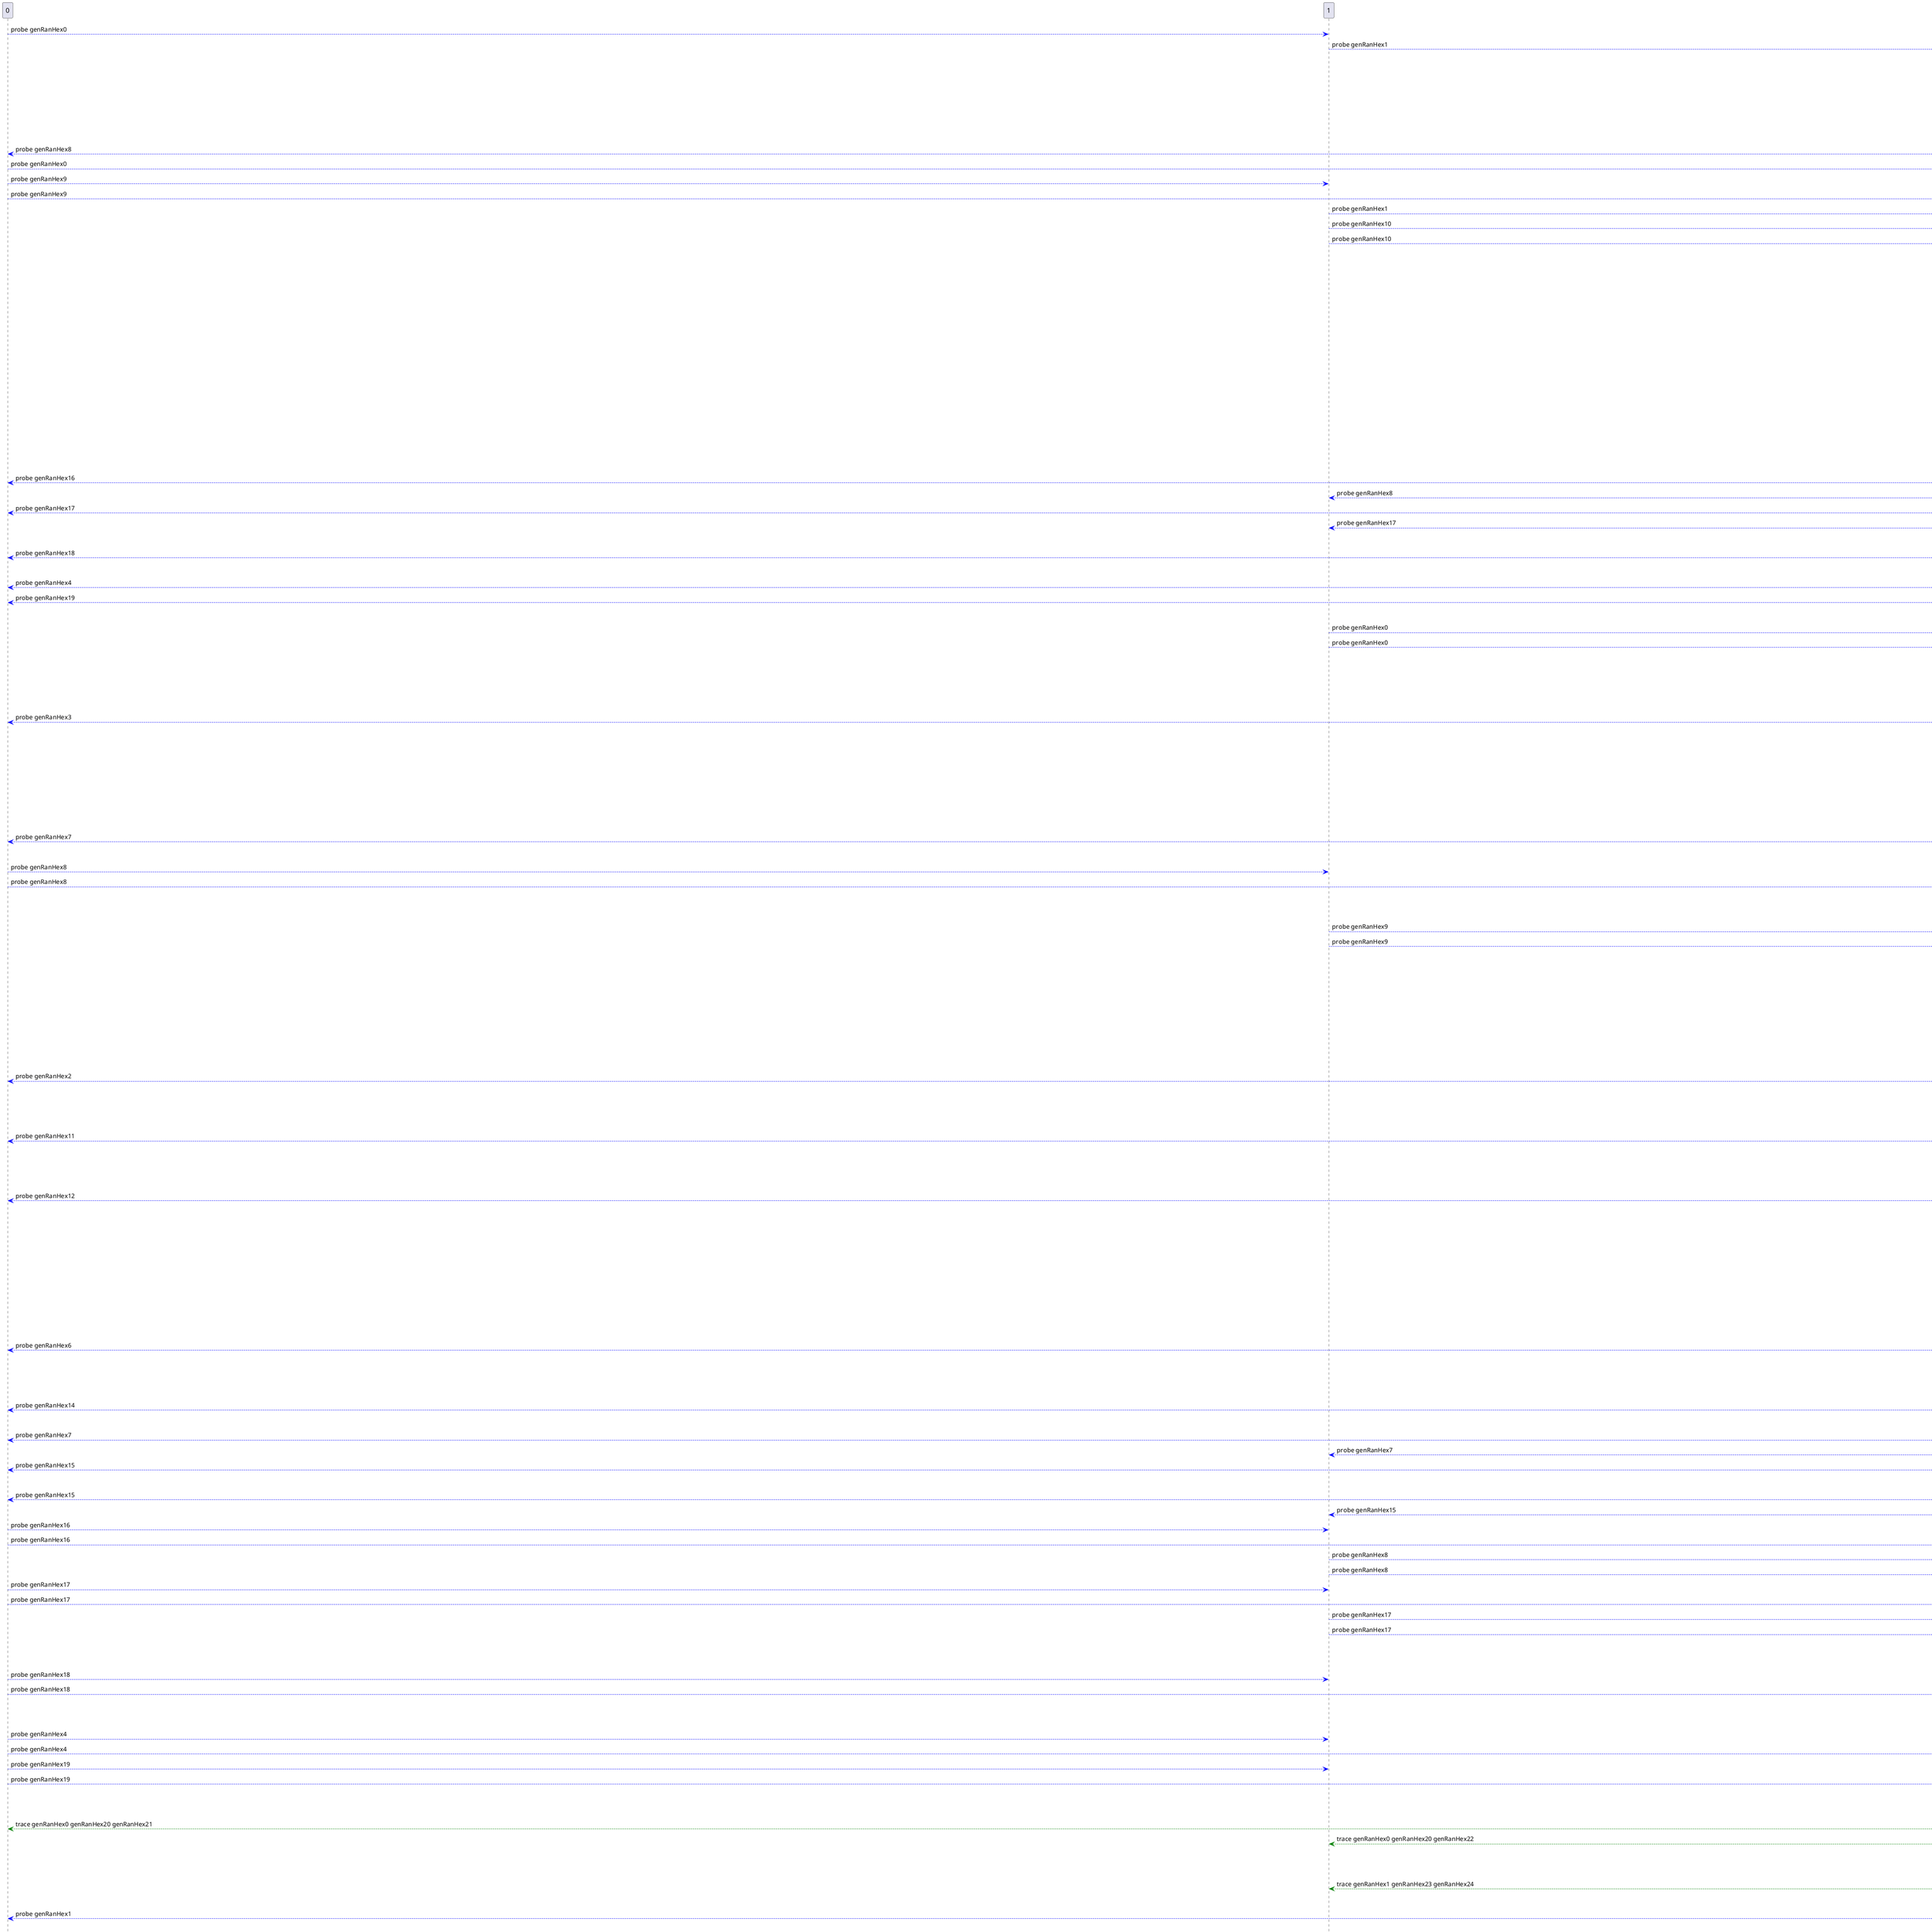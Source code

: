 @startuml messages
0 -[#blue]-> 1: probe genRanHex0
1 -[#blue]-> 2: probe genRanHex1
2 -[#blue]-> 3: probe genRanHex2
3 -[#blue]-> 4: probe genRanHex3
4 -[#blue]-> 5: probe genRanHex4
5 -[#blue]-> 6: probe genRanHex5
6 -[#blue]-> 7: probe genRanHex6
7 -[#blue]-> 8: probe genRanHex7
9 -[#blue]-> 0: probe genRanHex8
0 -[#blue]-> 2: probe genRanHex0
0 -[#blue]-> 1: probe genRanHex9
0 -[#blue]-> 2: probe genRanHex9
1 -[#blue]-> 3: probe genRanHex1
1 -[#blue]-> 2: probe genRanHex10
1 -[#blue]-> 3: probe genRanHex10
2 -[#blue]-> 4: probe genRanHex2
2 -[#blue]-> 3: probe genRanHex11
2 -[#blue]-> 4: probe genRanHex11
3 -[#blue]-> 5: probe genRanHex3
3 -[#blue]-> 4: probe genRanHex12
3 -[#blue]-> 5: probe genRanHex12
5 -[#blue]-> 7: probe genRanHex5
5 -[#blue]-> 6: probe genRanHex13
5 -[#blue]-> 7: probe genRanHex13
6 -[#blue]-> 8: probe genRanHex6
6 -[#blue]-> 7: probe genRanHex14
6 -[#blue]-> 8: probe genRanHex14
7 -[#blue]-> 9: probe genRanHex7
7 -[#blue]-> 8: probe genRanHex15
7 -[#blue]-> 9: probe genRanHex15
8 -[#blue]-> 0: probe genRanHex16
9 -[#blue]-> 1: probe genRanHex8
9 -[#blue]-> 0: probe genRanHex17
9 -[#blue]-> 1: probe genRanHex17
8 -[#blue]-> 3: probe genRanHex16
8 -[#blue]-> 0: probe genRanHex18
8 -[#blue]-> 3: probe genRanHex18
4 -[#blue]-> 0: probe genRanHex4
4 -[#blue]-> 0: probe genRanHex19
4 -[#blue]-> 5: probe genRanHex19
1 -[#blue]-> 2: probe genRanHex0
1 -[#blue]-> 3: probe genRanHex0
2 -[#blue]-> 3: probe genRanHex1
2 -[#blue]-> 4: probe genRanHex1
3 -[#blue]-> 4: probe genRanHex2
3 -[#blue]-> 5: probe genRanHex2
4 -[#blue]-> 0: probe genRanHex3
4 -[#blue]-> 5: probe genRanHex3
5 -[#blue]-> 6: probe genRanHex4
5 -[#blue]-> 7: probe genRanHex4
6 -[#blue]-> 7: probe genRanHex5
6 -[#blue]-> 8: probe genRanHex5
7 -[#blue]-> 8: probe genRanHex6
7 -[#blue]-> 9: probe genRanHex6
8 -[#blue]-> 0: probe genRanHex7
8 -[#blue]-> 3: probe genRanHex7
0 -[#blue]-> 1: probe genRanHex8
0 -[#blue]-> 2: probe genRanHex8
2 -[#blue]-> 3: probe genRanHex0
2 -[#blue]-> 4: probe genRanHex0
1 -[#blue]-> 2: probe genRanHex9
1 -[#blue]-> 3: probe genRanHex9
2 -[#blue]-> 3: probe genRanHex9
2 -[#blue]-> 4: probe genRanHex9
3 -[#blue]-> 4: probe genRanHex1
3 -[#blue]-> 5: probe genRanHex1
2 -[#blue]-> 3: probe genRanHex10
2 -[#blue]-> 4: probe genRanHex10
3 -[#blue]-> 4: probe genRanHex10
3 -[#blue]-> 5: probe genRanHex10
4 -[#blue]-> 0: probe genRanHex2
4 -[#blue]-> 5: probe genRanHex2
3 -[#blue]-> 4: probe genRanHex11
3 -[#blue]-> 5: probe genRanHex11
4 -[#blue]-> 0: probe genRanHex11
4 -[#blue]-> 5: probe genRanHex11
5 -[#blue]-> 6: probe genRanHex3
5 -[#blue]-> 7: probe genRanHex3
4 -[#blue]-> 0: probe genRanHex12
4 -[#blue]-> 5: probe genRanHex12
5 -[#blue]-> 6: probe genRanHex12
5 -[#blue]-> 7: probe genRanHex12
7 -[#blue]-> 8: probe genRanHex5
7 -[#blue]-> 9: probe genRanHex5
6 -[#blue]-> 7: probe genRanHex13
6 -[#blue]-> 8: probe genRanHex13
7 -[#blue]-> 8: probe genRanHex13
7 -[#blue]-> 9: probe genRanHex13
8 -[#blue]-> 0: probe genRanHex6
8 -[#blue]-> 3: probe genRanHex6
7 -[#blue]-> 8: probe genRanHex14
7 -[#blue]-> 9: probe genRanHex14
8 -[#blue]-> 0: probe genRanHex14
8 -[#blue]-> 3: probe genRanHex14
9 -[#blue]-> 0: probe genRanHex7
9 -[#blue]-> 1: probe genRanHex7
8 -[#blue]-> 0: probe genRanHex15
8 -[#blue]-> 3: probe genRanHex15
9 -[#blue]-> 0: probe genRanHex15
9 -[#blue]-> 1: probe genRanHex15
0 -[#blue]-> 1: probe genRanHex16
0 -[#blue]-> 2: probe genRanHex16
1 -[#blue]-> 2: probe genRanHex8
1 -[#blue]-> 3: probe genRanHex8
0 -[#blue]-> 1: probe genRanHex17
0 -[#blue]-> 2: probe genRanHex17
1 -[#blue]-> 2: probe genRanHex17
1 -[#blue]-> 3: probe genRanHex17
3 -[#blue]-> 4: probe genRanHex16
3 -[#blue]-> 5: probe genRanHex16
0 -[#blue]-> 1: probe genRanHex18
0 -[#blue]-> 2: probe genRanHex18
3 -[#blue]-> 4: probe genRanHex18
3 -[#blue]-> 5: probe genRanHex18
0 -[#blue]-> 1: probe genRanHex4
0 -[#blue]-> 2: probe genRanHex4
0 -[#blue]-> 1: probe genRanHex19
0 -[#blue]-> 2: probe genRanHex19
5 -[#blue]-> 6: probe genRanHex19
5 -[#blue]-> 7: probe genRanHex19
2 -[#green]-> 0: trace genRanHex0 genRanHex20 genRanHex21
2 -[#green]-> 1: trace genRanHex0 genRanHex20 genRanHex22
3 -[#blue]-> 4: probe genRanHex0
3 -[#blue]-> 5: probe genRanHex0
3 -[#green]-> 1: trace genRanHex1 genRanHex23 genRanHex24
3 -[#green]-> 2: trace genRanHex1 genRanHex23 genRanHex25
4 -[#blue]-> 0: probe genRanHex1
4 -[#blue]-> 5: probe genRanHex1
4 -[#green]-> 2: trace genRanHex2 genRanHex26 genRanHex27
4 -[#green]-> 3: trace genRanHex2 genRanHex26 genRanHex28
5 -[#blue]-> 6: probe genRanHex2
5 -[#blue]-> 7: probe genRanHex2
0 -[#blue]-> 2: probe genRanHex3
5 -[#green]-> 3: trace genRanHex3 genRanHex29 genRanHex30
5 -[#green]-> 4: trace genRanHex3 genRanHex29 genRanHex31
6 -[#blue]-> 7: probe genRanHex4
6 -[#blue]-> 8: probe genRanHex4
7 -[#blue]-> 8: probe genRanHex4
7 -[#blue]-> 9: probe genRanHex4
7 -[#green]-> 5: trace genRanHex5 genRanHex32 genRanHex33
7 -[#green]-> 6: trace genRanHex5 genRanHex32 genRanHex34
8 -[#blue]-> 0: probe genRanHex5
8 -[#blue]-> 3: probe genRanHex5
8 -[#green]-> 6: trace genRanHex6 genRanHex35 genRanHex36
8 -[#green]-> 7: trace genRanHex6 genRanHex35 genRanHex37
9 -[#blue]-> 0: probe genRanHex6
9 -[#blue]-> 1: probe genRanHex6
0 -[#blue]-> 2: probe genRanHex7
3 -[#blue]-> 5: probe genRanHex7
1 -[#green]-> 9: trace genRanHex8 genRanHex38 genRanHex39
1 -[#green]-> 0: trace genRanHex8 genRanHex38 genRanHex40
2 -[#blue]-> 4: probe genRanHex8
3 -[#green]-> 1: trace genRanHex0 genRanHex41 genRanHex42
3 -[#green]-> 2: trace genRanHex0 genRanHex41 genRanHex43
4 -[#blue]-> 0: probe genRanHex0
2 -[#green]-> 0: trace genRanHex9 genRanHex44 genRanHex45
2 -[#green]-> 1: trace genRanHex9 genRanHex44 genRanHex46
3 -[#blue]-> 5: probe genRanHex9
3 -[#green]-> 1: trace genRanHex9 genRanHex47 genRanHex48
3 -[#green]-> 2: trace genRanHex9 genRanHex47 genRanHex49
4 -[#blue]-> 0: probe genRanHex9
4 -[#green]-> 2: trace genRanHex1 genRanHex50 genRanHex51
4 -[#green]-> 3: trace genRanHex1 genRanHex50 genRanHex52
5 -[#blue]-> 7: probe genRanHex1
3 -[#green]-> 1: trace genRanHex10 genRanHex53 genRanHex54
3 -[#green]-> 2: trace genRanHex10 genRanHex53 genRanHex55
4 -[#blue]-> 0: probe genRanHex10
4 -[#green]-> 2: trace genRanHex10 genRanHex56 genRanHex57
4 -[#green]-> 3: trace genRanHex10 genRanHex56 genRanHex58
5 -[#blue]-> 7: probe genRanHex10
5 -[#green]-> 3: trace genRanHex2 genRanHex59 genRanHex60
5 -[#green]-> 4: trace genRanHex2 genRanHex59 genRanHex61
4 -[#green]-> 2: trace genRanHex11 genRanHex62 genRanHex63
4 -[#green]-> 3: trace genRanHex11 genRanHex62 genRanHex64
5 -[#blue]-> 7: probe genRanHex11
5 -[#green]-> 3: trace genRanHex11 genRanHex65 genRanHex66
5 -[#green]-> 4: trace genRanHex11 genRanHex65 genRanHex67
6 -[#blue]-> 8: probe genRanHex3
7 -[#blue]-> 9: probe genRanHex3
5 -[#green]-> 3: trace genRanHex12 genRanHex68 genRanHex69
5 -[#green]-> 4: trace genRanHex12 genRanHex68 genRanHex70
6 -[#blue]-> 8: probe genRanHex12
7 -[#blue]-> 9: probe genRanHex12
8 -[#green]-> 6: trace genRanHex5 genRanHex71 genRanHex72
8 -[#green]-> 7: trace genRanHex5 genRanHex71 genRanHex73
9 -[#blue]-> 1: probe genRanHex5
7 -[#green]-> 5: trace genRanHex13 genRanHex74 genRanHex75
7 -[#green]-> 6: trace genRanHex13 genRanHex74 genRanHex76
8 -[#blue]-> 0: probe genRanHex13
8 -[#blue]-> 3: probe genRanHex13
8 -[#green]-> 6: trace genRanHex13 genRanHex77 genRanHex78
8 -[#green]-> 7: trace genRanHex13 genRanHex77 genRanHex79
9 -[#blue]-> 1: probe genRanHex13
8 -[#green]-> 6: trace genRanHex14 genRanHex80 genRanHex81
8 -[#green]-> 7: trace genRanHex14 genRanHex80 genRanHex82
9 -[#blue]-> 1: probe genRanHex14
0 -[#green]-> 8: trace genRanHex7 genRanHex83 genRanHex84
0 -[#green]-> 9: trace genRanHex7 genRanHex83 genRanHex85
0 -[#green]-> 8: trace genRanHex15 genRanHex86 genRanHex87
0 -[#green]-> 9: trace genRanHex15 genRanHex86 genRanHex88
2 -[#green]-> 0: trace genRanHex8 genRanHex89 genRanHex90
2 -[#green]-> 1: trace genRanHex8 genRanHex89 genRanHex91
1 -[#green]-> 9: trace genRanHex17 genRanHex92 genRanHex93
1 -[#green]-> 0: trace genRanHex17 genRanHex92 genRanHex94
2 -[#green]-> 0: trace genRanHex17 genRanHex95 genRanHex96
2 -[#green]-> 1: trace genRanHex17 genRanHex95 genRanHex97
4 -[#blue]-> 0: probe genRanHex16
4 -[#blue]-> 0: probe genRanHex18
1 -[#blue]-> 0: probe genRanHex1
1 -[#blue]-> 0: probe genRanHex10
1 -[#blue]-> 0: probe genRanHex7
1 -[#blue]-> 0: probe genRanHex15
1 -[#green]-> 0: trace genRanHex0 genRanHex20 genRanHex22
4 -[#green]-> 2: trace genRanHex0 genRanHex98 genRanHex99
4 -[#green]-> 3: trace genRanHex0 genRanHex98 genRanHex100
2 -[#blue]-> 1: probe genRanHex2
2 -[#blue]-> 1: probe genRanHex11
2 -[#blue]-> 1: probe genRanHex16
2 -[#blue]-> 1: probe genRanHex18
2 -[#blue]-> 1: probe genRanHex4
2 -[#blue]-> 1: probe genRanHex19
2 -[#green]-> 1: trace genRanHex1 genRanHex23 genRanHex25
5 -[#green]-> 3: trace genRanHex1 genRanHex101 genRanHex102
5 -[#green]-> 4: trace genRanHex1 genRanHex101 genRanHex103
3 -[#blue]-> 2: probe genRanHex3
3 -[#blue]-> 2: probe genRanHex12
3 -[#blue]-> 2: probe genRanHex16
3 -[#blue]-> 2: probe genRanHex18
3 -[#blue]-> 2: probe genRanHex7
3 -[#blue]-> 2: probe genRanHex6
3 -[#blue]-> 2: probe genRanHex14
3 -[#blue]-> 2: probe genRanHex15
3 -[#blue]-> 2: probe genRanHex8
3 -[#blue]-> 2: probe genRanHex17
3 -[#green]-> 2: trace genRanHex2 genRanHex26 genRanHex28
4 -[#blue]-> 3: probe genRanHex4
4 -[#blue]-> 3: probe genRanHex19
4 -[#blue]-> 3: probe genRanHex9
2 -[#blue]-> 1: probe genRanHex3
4 -[#green]-> 3: trace genRanHex3 genRanHex29 genRanHex31
5 -[#blue]-> 4: probe genRanHex5
5 -[#blue]-> 4: probe genRanHex13
5 -[#blue]-> 4: probe genRanHex10
5 -[#blue]-> 4: probe genRanHex16
5 -[#blue]-> 4: probe genRanHex18
5 -[#blue]-> 4: probe genRanHex0
7 -[#green]-> 5: trace genRanHex4 genRanHex104 genRanHex105
7 -[#green]-> 6: trace genRanHex4 genRanHex104 genRanHex106
8 -[#green]-> 6: trace genRanHex4 genRanHex107 genRanHex108
8 -[#green]-> 7: trace genRanHex4 genRanHex107 genRanHex109
6 -[#blue]-> 5: probe genRanHex6
6 -[#blue]-> 5: probe genRanHex14
6 -[#green]-> 5: trace genRanHex5 genRanHex32 genRanHex34
3 -[#blue]-> 2: probe genRanHex5
7 -[#blue]-> 6: probe genRanHex7
7 -[#blue]-> 6: probe genRanHex15
7 -[#blue]-> 6: probe genRanHex3
7 -[#blue]-> 6: probe genRanHex12
7 -[#blue]-> 6: probe genRanHex19
7 -[#blue]-> 6: probe genRanHex2
7 -[#green]-> 6: trace genRanHex6 genRanHex35 genRanHex37
0 -[#green]-> 8: trace genRanHex6 genRanHex110 genRanHex111
0 -[#green]-> 9: trace genRanHex6 genRanHex110 genRanHex112
8 -[#blue]-> 7: probe genRanHex16
8 -[#blue]-> 7: probe genRanHex18
2 -[#blue]-> 1: probe genRanHex7
5 -[#blue]-> 4: probe genRanHex7
0 -[#blue]-> 9: probe genRanHex0
0 -[#blue]-> 9: probe genRanHex9
0 -[#blue]-> 9: probe genRanHex16
0 -[#blue]-> 9: probe genRanHex18
0 -[#blue]-> 9: probe genRanHex4
0 -[#blue]-> 9: probe genRanHex19
0 -[#blue]-> 9: probe genRanHex3
0 -[#blue]-> 9: probe genRanHex2
0 -[#blue]-> 9: probe genRanHex11
0 -[#blue]-> 9: probe genRanHex12
0 -[#blue]-> 9: probe genRanHex14
0 -[#blue]-> 9: probe genRanHex1
0 -[#blue]-> 9: probe genRanHex5
0 -[#green]-> 9: trace genRanHex8 genRanHex38 genRanHex40
2 -[#blue]-> 0: probe genRanHex2
2 -[#blue]-> 0: probe genRanHex11
2 -[#blue]-> 0: probe genRanHex1
2 -[#blue]-> 0: probe genRanHex10
1 -[#green]-> 0: trace genRanHex0 genRanHex41 genRanHex42
2 -[#green]-> 0: trace genRanHex0 genRanHex41 genRanHex43
2 -[#green]-> 1: trace genRanHex0 genRanHex41 genRanHex43
0 -[#green]-> 4: trace genRanHex0 genRanHex113 genRanHex114
1 -[#green]-> 0: trace genRanHex9 genRanHex44 genRanHex46
1 -[#green]-> 0: trace genRanHex9 genRanHex47 genRanHex48
2 -[#green]-> 0: trace genRanHex9 genRanHex47 genRanHex49
2 -[#green]-> 1: trace genRanHex9 genRanHex47 genRanHex49
0 -[#green]-> 4: trace genRanHex9 genRanHex115 genRanHex116
3 -[#blue]-> 1: probe genRanHex3
3 -[#blue]-> 1: probe genRanHex12
3 -[#blue]-> 1: probe genRanHex2
3 -[#blue]-> 1: probe genRanHex11
3 -[#blue]-> 1: probe genRanHex16
3 -[#blue]-> 1: probe genRanHex18
3 -[#blue]-> 1: probe genRanHex7
3 -[#blue]-> 1: probe genRanHex6
3 -[#blue]-> 1: probe genRanHex14
3 -[#blue]-> 1: probe genRanHex15
3 -[#blue]-> 1: probe genRanHex5
2 -[#green]-> 1: trace genRanHex1 genRanHex50 genRanHex51
3 -[#green]-> 1: trace genRanHex1 genRanHex50 genRanHex52
3 -[#green]-> 2: trace genRanHex1 genRanHex50 genRanHex52
7 -[#blue]-> 6: probe genRanHex1
2 -[#green]-> 1: trace genRanHex10 genRanHex53 genRanHex55
0 -[#blue]-> 9: probe genRanHex10
2 -[#green]-> 1: trace genRanHex10 genRanHex56 genRanHex57
3 -[#green]-> 1: trace genRanHex10 genRanHex56 genRanHex58
3 -[#green]-> 2: trace genRanHex10 genRanHex56 genRanHex58
7 -[#blue]-> 6: probe genRanHex10
4 -[#blue]-> 2: probe genRanHex4
4 -[#blue]-> 2: probe genRanHex19
4 -[#blue]-> 2: probe genRanHex3
4 -[#blue]-> 2: probe genRanHex12
4 -[#blue]-> 2: probe genRanHex16
4 -[#blue]-> 2: probe genRanHex18
3 -[#green]-> 2: trace genRanHex2 genRanHex59 genRanHex60
4 -[#green]-> 2: trace genRanHex2 genRanHex59 genRanHex61
4 -[#green]-> 3: trace genRanHex2 genRanHex59 genRanHex61
3 -[#green]-> 2: trace genRanHex11 genRanHex62 genRanHex64
7 -[#blue]-> 6: probe genRanHex11
3 -[#green]-> 2: trace genRanHex11 genRanHex65 genRanHex66
4 -[#green]-> 2: trace genRanHex11 genRanHex65 genRanHex67
4 -[#green]-> 3: trace genRanHex11 genRanHex65 genRanHex67
5 -[#blue]-> 3: probe genRanHex5
5 -[#blue]-> 3: probe genRanHex13
5 -[#blue]-> 3: probe genRanHex4
5 -[#blue]-> 3: probe genRanHex19
8 -[#blue]-> 7: probe genRanHex3
4 -[#green]-> 3: trace genRanHex12 genRanHex68 genRanHex70
7 -[#blue]-> 5: probe genRanHex7
7 -[#blue]-> 5: probe genRanHex15
7 -[#blue]-> 5: probe genRanHex6
7 -[#blue]-> 5: probe genRanHex14
6 -[#green]-> 5: trace genRanHex5 genRanHex71 genRanHex72
7 -[#green]-> 5: trace genRanHex5 genRanHex71 genRanHex73
7 -[#green]-> 6: trace genRanHex5 genRanHex71 genRanHex73
6 -[#green]-> 5: trace genRanHex13 genRanHex74 genRanHex76
3 -[#blue]-> 1: probe genRanHex13
6 -[#green]-> 5: trace genRanHex13 genRanHex77 genRanHex78
7 -[#green]-> 5: trace genRanHex13 genRanHex77 genRanHex79
7 -[#green]-> 6: trace genRanHex13 genRanHex77 genRanHex79
8 -[#blue]-> 6: probe genRanHex16
8 -[#blue]-> 6: probe genRanHex18
8 -[#blue]-> 6: probe genRanHex7
8 -[#blue]-> 6: probe genRanHex15
7 -[#green]-> 6: trace genRanHex14 genRanHex80 genRanHex82
9 -[#blue]-> 7: probe genRanHex8
9 -[#blue]-> 7: probe genRanHex17
8 -[#green]-> 7: trace genRanHex7 genRanHex83 genRanHex84
9 -[#green]-> 7: trace genRanHex7 genRanHex83 genRanHex85
8 -[#green]-> 7: trace genRanHex15 genRanHex86 genRanHex87
9 -[#green]-> 7: trace genRanHex15 genRanHex86 genRanHex88
0 -[#blue]-> 8: probe genRanHex0
0 -[#blue]-> 8: probe genRanHex9
0 -[#blue]-> 8: probe genRanHex8
0 -[#blue]-> 8: probe genRanHex17
0 -[#blue]-> 8: probe genRanHex4
0 -[#blue]-> 8: probe genRanHex19
0 -[#blue]-> 8: probe genRanHex3
0 -[#blue]-> 8: probe genRanHex2
0 -[#blue]-> 8: probe genRanHex11
0 -[#blue]-> 8: probe genRanHex12
0 -[#blue]-> 8: probe genRanHex1
0 -[#blue]-> 8: probe genRanHex10
1 -[#blue]-> 9: probe genRanHex1
1 -[#blue]-> 9: probe genRanHex10
1 -[#blue]-> 9: probe genRanHex0
1 -[#blue]-> 9: probe genRanHex9
1 -[#blue]-> 9: probe genRanHex16
1 -[#blue]-> 9: probe genRanHex18
1 -[#blue]-> 9: probe genRanHex4
1 -[#blue]-> 9: probe genRanHex19
0 -[#green]-> 9: trace genRanHex8 genRanHex89 genRanHex90
1 -[#green]-> 9: trace genRanHex8 genRanHex89 genRanHex91
1 -[#green]-> 0: trace genRanHex8 genRanHex89 genRanHex91
0 -[#green]-> 9: trace genRanHex17 genRanHex92 genRanHex94
0 -[#green]-> 9: trace genRanHex17 genRanHex95 genRanHex96
1 -[#green]-> 9: trace genRanHex17 genRanHex95 genRanHex97
1 -[#green]-> 0: trace genRanHex17 genRanHex95 genRanHex97
3 -[#blue]-> 8: probe genRanHex3
3 -[#blue]-> 8: probe genRanHex12
3 -[#blue]-> 8: probe genRanHex2
3 -[#blue]-> 8: probe genRanHex1
3 -[#blue]-> 8: probe genRanHex10
3 -[#blue]-> 8: probe genRanHex11
3 -[#blue]-> 8: probe genRanHex0
3 -[#blue]-> 8: probe genRanHex9
3 -[#blue]-> 8: probe genRanHex8
3 -[#blue]-> 8: probe genRanHex17
0 -[#green]-> 8: trace genRanHex16 genRanHex117 genRanHex118
0 -[#green]-> 4: trace genRanHex16 genRanHex117 genRanHex119
0 -[#green]-> 8: trace genRanHex18 genRanHex120 genRanHex121
0 -[#green]-> 4: trace genRanHex18 genRanHex120 genRanHex122
0 -[#blue]-> 4: probe genRanHex8
0 -[#blue]-> 4: probe genRanHex17
0 -[#blue]-> 4: probe genRanHex7
0 -[#blue]-> 4: probe genRanHex6
0 -[#blue]-> 4: probe genRanHex14
0 -[#blue]-> 4: probe genRanHex15
0 -[#blue]-> 4: probe genRanHex5
0 -[#blue]-> 4: probe genRanHex13
0 -[#green]-> 4: trace genRanHex1 genRanHex123 genRanHex124
0 -[#green]-> 1: trace genRanHex1 genRanHex123 genRanHex125
0 -[#green]-> 4: trace genRanHex10 genRanHex126 genRanHex127
0 -[#green]-> 1: trace genRanHex10 genRanHex126 genRanHex128
0 -[#green]-> 8: trace genRanHex7 genRanHex129 genRanHex130
0 -[#green]-> 9: trace genRanHex7 genRanHex129 genRanHex131
0 -[#green]-> 1: trace genRanHex7 genRanHex129 genRanHex132
0 -[#green]-> 8: trace genRanHex15 genRanHex133 genRanHex134
0 -[#green]-> 9: trace genRanHex15 genRanHex133 genRanHex135
0 -[#green]-> 1: trace genRanHex15 genRanHex133 genRanHex136
0 -[#green]-> 2: trace genRanHex0 genRanHex20 genRanHex22
2 -[#green]-> 0: trace genRanHex0 genRanHex98 genRanHex99
2 -[#green]-> 1: trace genRanHex0 genRanHex98 genRanHex99
3 -[#green]-> 1: trace genRanHex0 genRanHex98 genRanHex100
3 -[#green]-> 2: trace genRanHex0 genRanHex98 genRanHex100
1 -[#blue]-> 9: probe genRanHex2
1 -[#blue]-> 9: probe genRanHex11
1 -[#green]-> 0: trace genRanHex16 genRanHex137 genRanHex138
1 -[#green]-> 2: trace genRanHex16 genRanHex137 genRanHex139
1 -[#green]-> 0: trace genRanHex18 genRanHex140 genRanHex141
1 -[#green]-> 2: trace genRanHex18 genRanHex140 genRanHex142
1 -[#green]-> 0: trace genRanHex4 genRanHex143 genRanHex144
1 -[#green]-> 2: trace genRanHex4 genRanHex143 genRanHex145
1 -[#green]-> 0: trace genRanHex19 genRanHex146 genRanHex147
1 -[#green]-> 2: trace genRanHex19 genRanHex146 genRanHex148
1 -[#green]-> 3: trace genRanHex1 genRanHex23 genRanHex25
3 -[#green]-> 1: trace genRanHex1 genRanHex101 genRanHex102
3 -[#green]-> 2: trace genRanHex1 genRanHex101 genRanHex102
4 -[#green]-> 2: trace genRanHex1 genRanHex101 genRanHex103
4 -[#green]-> 3: trace genRanHex1 genRanHex101 genRanHex103
2 -[#green]-> 0: trace genRanHex3 genRanHex149 genRanHex150
2 -[#green]-> 3: trace genRanHex3 genRanHex149 genRanHex151
2 -[#green]-> 0: trace genRanHex16 genRanHex152 genRanHex153
2 -[#green]-> 3: trace genRanHex16 genRanHex152 genRanHex154
2 -[#green]-> 0: trace genRanHex18 genRanHex155 genRanHex156
2 -[#green]-> 3: trace genRanHex18 genRanHex155 genRanHex157
2 -[#green]-> 0: trace genRanHex7 genRanHex158 genRanHex159
2 -[#green]-> 3: trace genRanHex7 genRanHex158 genRanHex160
2 -[#green]-> 0: trace genRanHex8 genRanHex161 genRanHex162
2 -[#green]-> 1: trace genRanHex8 genRanHex161 genRanHex163
2 -[#green]-> 3: trace genRanHex8 genRanHex161 genRanHex164
2 -[#green]-> 0: trace genRanHex17 genRanHex165 genRanHex166
2 -[#green]-> 1: trace genRanHex17 genRanHex165 genRanHex167
2 -[#green]-> 3: trace genRanHex17 genRanHex165 genRanHex168
2 -[#green]-> 4: trace genRanHex2 genRanHex26 genRanHex28
3 -[#blue]-> 8: probe genRanHex4
3 -[#blue]-> 8: probe genRanHex19
3 -[#green]-> 1: trace genRanHex9 genRanHex169 genRanHex170
3 -[#green]-> 2: trace genRanHex9 genRanHex169 genRanHex171
3 -[#green]-> 4: trace genRanHex9 genRanHex169 genRanHex172
0 -[#blue]-> 1: probe genRanHex3
0 -[#blue]-> 1: probe genRanHex2
0 -[#blue]-> 1: probe genRanHex11
0 -[#blue]-> 1: probe genRanHex12
0 -[#blue]-> 1: probe genRanHex6
0 -[#blue]-> 1: probe genRanHex14
0 -[#blue]-> 1: probe genRanHex5
0 -[#blue]-> 1: probe genRanHex13
1 -[#blue]-> 9: probe genRanHex3
3 -[#green]-> 5: trace genRanHex3 genRanHex29 genRanHex31
4 -[#green]-> 2: trace genRanHex10 genRanHex173 genRanHex174
4 -[#green]-> 3: trace genRanHex10 genRanHex173 genRanHex175
4 -[#green]-> 5: trace genRanHex10 genRanHex173 genRanHex176
4 -[#green]-> 3: trace genRanHex16 genRanHex177 genRanHex178
4 -[#green]-> 5: trace genRanHex16 genRanHex177 genRanHex179
4 -[#green]-> 3: trace genRanHex18 genRanHex180 genRanHex181
4 -[#green]-> 5: trace genRanHex18 genRanHex180 genRanHex182
4 -[#green]-> 2: trace genRanHex0 genRanHex183 genRanHex184
4 -[#green]-> 3: trace genRanHex0 genRanHex183 genRanHex185
4 -[#green]-> 5: trace genRanHex0 genRanHex183 genRanHex186
5 -[#green]-> 4: trace genRanHex4 genRanHex104 genRanHex105
6 -[#green]-> 5: trace genRanHex4 genRanHex104 genRanHex106
6 -[#green]-> 5: trace genRanHex4 genRanHex107 genRanHex108
7 -[#green]-> 5: trace genRanHex4 genRanHex107 genRanHex109
7 -[#green]-> 6: trace genRanHex4 genRanHex107 genRanHex109
5 -[#green]-> 7: trace genRanHex5 genRanHex32 genRanHex34
6 -[#green]-> 5: trace genRanHex3 genRanHex187 genRanHex188
6 -[#green]-> 7: trace genRanHex3 genRanHex187 genRanHex189
6 -[#green]-> 5: trace genRanHex12 genRanHex190 genRanHex191
6 -[#green]-> 7: trace genRanHex12 genRanHex190 genRanHex192
6 -[#green]-> 5: trace genRanHex19 genRanHex193 genRanHex194
6 -[#green]-> 7: trace genRanHex19 genRanHex193 genRanHex195
6 -[#green]-> 5: trace genRanHex2 genRanHex196 genRanHex197
6 -[#green]-> 7: trace genRanHex2 genRanHex196 genRanHex198
6 -[#green]-> 8: trace genRanHex6 genRanHex35 genRanHex37
8 -[#green]-> 6: trace genRanHex6 genRanHex110 genRanHex111
8 -[#green]-> 7: trace genRanHex6 genRanHex110 genRanHex111
9 -[#green]-> 7: trace genRanHex6 genRanHex110 genRanHex112
1 -[#green]-> 9: trace genRanHex7 genRanHex199 genRanHex200
1 -[#green]-> 2: trace genRanHex7 genRanHex199 genRanHex201
3 -[#blue]-> 4: probe genRanHex7
3 -[#blue]-> 4: probe genRanHex6
3 -[#blue]-> 4: probe genRanHex14
3 -[#blue]-> 4: probe genRanHex15
3 -[#blue]-> 4: probe genRanHex8
3 -[#blue]-> 4: probe genRanHex17
3 -[#blue]-> 4: probe genRanHex5
3 -[#blue]-> 4: probe genRanHex13
9 -[#green]-> 7: trace genRanHex4 genRanHex202 genRanHex203
9 -[#green]-> 0: trace genRanHex4 genRanHex202 genRanHex204
9 -[#green]-> 7: trace genRanHex3 genRanHex205 genRanHex206
9 -[#green]-> 0: trace genRanHex3 genRanHex205 genRanHex207
9 -[#green]-> 7: trace genRanHex12 genRanHex208 genRanHex209
9 -[#green]-> 0: trace genRanHex12 genRanHex208 genRanHex210
9 -[#green]-> 7: trace genRanHex14 genRanHex211 genRanHex212
9 -[#green]-> 0: trace genRanHex14 genRanHex211 genRanHex213
9 -[#green]-> 7: trace genRanHex5 genRanHex214 genRanHex215
9 -[#green]-> 0: trace genRanHex5 genRanHex214 genRanHex216
9 -[#green]-> 1: trace genRanHex8 genRanHex38 genRanHex40
2 -[#blue]-> 3: probe genRanHex4
2 -[#blue]-> 3: probe genRanHex19
0 -[#green]-> 4: trace genRanHex2 genRanHex217 genRanHex218
0 -[#green]-> 2: trace genRanHex2 genRanHex217 genRanHex219
0 -[#green]-> 4: trace genRanHex11 genRanHex220 genRanHex221
0 -[#green]-> 2: trace genRanHex11 genRanHex220 genRanHex222
0 -[#green]-> 4: trace genRanHex1 genRanHex223 genRanHex224
0 -[#green]-> 1: trace genRanHex1 genRanHex223 genRanHex225
0 -[#green]-> 2: trace genRanHex1 genRanHex223 genRanHex226
0 -[#green]-> 4: trace genRanHex10 genRanHex227 genRanHex228
0 -[#green]-> 1: trace genRanHex10 genRanHex227 genRanHex229
0 -[#green]-> 2: trace genRanHex10 genRanHex227 genRanHex230
0 -[#green]-> 4: trace genRanHex0 genRanHex41 genRanHex42
0 -[#green]-> 1: trace genRanHex0 genRanHex41 genRanHex43
1 -[#green]-> 3: trace genRanHex0 genRanHex41 genRanHex43
4 -[#green]-> 2: trace genRanHex0 genRanHex113 genRanHex114
4 -[#green]-> 3: trace genRanHex0 genRanHex113 genRanHex114
4 -[#green]-> 5: trace genRanHex0 genRanHex113 genRanHex114
4 -[#blue]-> 5: probe genRanHex9
4 -[#blue]-> 5: probe genRanHex8
0 -[#green]-> 2: trace genRanHex9 genRanHex44 genRanHex46
0 -[#green]-> 4: trace genRanHex9 genRanHex47 genRanHex48
0 -[#green]-> 1: trace genRanHex9 genRanHex47 genRanHex49
1 -[#green]-> 3: trace genRanHex9 genRanHex47 genRanHex49
4 -[#green]-> 2: trace genRanHex9 genRanHex115 genRanHex116
1 -[#green]-> 2: trace genRanHex3 genRanHex231 genRanHex232
1 -[#green]-> 3: trace genRanHex3 genRanHex231 genRanHex233
1 -[#green]-> 2: trace genRanHex2 genRanHex234 genRanHex235
1 -[#green]-> 3: trace genRanHex2 genRanHex234 genRanHex236
1 -[#green]-> 2: trace genRanHex11 genRanHex237 genRanHex238
1 -[#green]-> 3: trace genRanHex11 genRanHex237 genRanHex239
1 -[#green]-> 0: trace genRanHex16 genRanHex240 genRanHex241
1 -[#green]-> 2: trace genRanHex16 genRanHex240 genRanHex242
1 -[#green]-> 3: trace genRanHex16 genRanHex240 genRanHex243
1 -[#green]-> 0: trace genRanHex18 genRanHex244 genRanHex245
1 -[#green]-> 2: trace genRanHex18 genRanHex244 genRanHex246
1 -[#green]-> 3: trace genRanHex18 genRanHex244 genRanHex247
1 -[#green]-> 9: trace genRanHex7 genRanHex248 genRanHex249
1 -[#green]-> 2: trace genRanHex7 genRanHex248 genRanHex250
1 -[#green]-> 3: trace genRanHex7 genRanHex248 genRanHex251
1 -[#green]-> 9: trace genRanHex6 genRanHex252 genRanHex253
1 -[#green]-> 3: trace genRanHex6 genRanHex252 genRanHex254
1 -[#green]-> 9: trace genRanHex14 genRanHex255 genRanHex256
1 -[#green]-> 3: trace genRanHex14 genRanHex255 genRanHex257
1 -[#green]-> 9: trace genRanHex15 genRanHex258 genRanHex259
1 -[#green]-> 3: trace genRanHex15 genRanHex258 genRanHex260
1 -[#green]-> 9: trace genRanHex5 genRanHex261 genRanHex262
1 -[#green]-> 3: trace genRanHex5 genRanHex261 genRanHex263
1 -[#green]-> 2: trace genRanHex1 genRanHex50 genRanHex52
2 -[#green]-> 4: trace genRanHex1 genRanHex50 genRanHex52
5 -[#blue]-> 6: probe genRanHex1
5 -[#blue]-> 6: probe genRanHex10
5 -[#blue]-> 6: probe genRanHex11
5 -[#blue]-> 6: probe genRanHex16
5 -[#blue]-> 6: probe genRanHex18
5 -[#blue]-> 6: probe genRanHex0
5 -[#blue]-> 6: probe genRanHex7
5 -[#blue]-> 6: probe genRanHex9
1 -[#green]-> 3: trace genRanHex10 genRanHex53 genRanHex55
1 -[#green]-> 2: trace genRanHex10 genRanHex56 genRanHex58
2 -[#green]-> 4: trace genRanHex10 genRanHex56 genRanHex58
2 -[#green]-> 0: trace genRanHex4 genRanHex264 genRanHex265
2 -[#green]-> 4: trace genRanHex4 genRanHex264 genRanHex266
2 -[#green]-> 0: trace genRanHex19 genRanHex267 genRanHex268
2 -[#green]-> 4: trace genRanHex19 genRanHex267 genRanHex269
2 -[#green]-> 0: trace genRanHex3 genRanHex270 genRanHex271
2 -[#green]-> 3: trace genRanHex3 genRanHex270 genRanHex272
2 -[#green]-> 4: trace genRanHex3 genRanHex270 genRanHex273
2 -[#green]-> 3: trace genRanHex12 genRanHex274 genRanHex275
2 -[#green]-> 4: trace genRanHex12 genRanHex274 genRanHex276
2 -[#green]-> 0: trace genRanHex16 genRanHex277 genRanHex278
2 -[#green]-> 3: trace genRanHex16 genRanHex277 genRanHex279
2 -[#green]-> 4: trace genRanHex16 genRanHex277 genRanHex280
2 -[#green]-> 0: trace genRanHex18 genRanHex281 genRanHex282
2 -[#green]-> 3: trace genRanHex18 genRanHex281 genRanHex283
2 -[#green]-> 4: trace genRanHex18 genRanHex281 genRanHex284
0 -[#blue]-> 2: probe genRanHex12
0 -[#blue]-> 2: probe genRanHex6
0 -[#blue]-> 2: probe genRanHex14
0 -[#blue]-> 2: probe genRanHex15
0 -[#blue]-> 2: probe genRanHex5
0 -[#blue]-> 2: probe genRanHex13
2 -[#green]-> 3: trace genRanHex2 genRanHex59 genRanHex61
3 -[#green]-> 5: trace genRanHex2 genRanHex59 genRanHex61
2 -[#green]-> 4: trace genRanHex11 genRanHex62 genRanHex64
2 -[#green]-> 3: trace genRanHex11 genRanHex65 genRanHex67
3 -[#green]-> 5: trace genRanHex11 genRanHex65 genRanHex67
3 -[#green]-> 8: trace genRanHex5 genRanHex285 genRanHex286
3 -[#green]-> 5: trace genRanHex5 genRanHex285 genRanHex287
3 -[#green]-> 8: trace genRanHex13 genRanHex288 genRanHex289
3 -[#green]-> 5: trace genRanHex13 genRanHex288 genRanHex290
3 -[#green]-> 4: trace genRanHex4 genRanHex291 genRanHex292
3 -[#green]-> 5: trace genRanHex4 genRanHex291 genRanHex293
3 -[#green]-> 4: trace genRanHex19 genRanHex294 genRanHex295
3 -[#green]-> 5: trace genRanHex19 genRanHex294 genRanHex296
7 -[#green]-> 5: trace genRanHex3 genRanHex297 genRanHex298
7 -[#green]-> 8: trace genRanHex3 genRanHex297 genRanHex299
7 -[#blue]-> 8: probe genRanHex12
7 -[#blue]-> 8: probe genRanHex19
7 -[#blue]-> 8: probe genRanHex2
7 -[#blue]-> 8: probe genRanHex1
7 -[#blue]-> 8: probe genRanHex10
7 -[#blue]-> 8: probe genRanHex11
3 -[#green]-> 5: trace genRanHex12 genRanHex68 genRanHex70
5 -[#green]-> 3: trace genRanHex7 genRanHex300 genRanHex301
5 -[#green]-> 7: trace genRanHex7 genRanHex300 genRanHex302
5 -[#blue]-> 6: probe genRanHex15
5 -[#green]-> 6: trace genRanHex6 genRanHex303 genRanHex304
5 -[#green]-> 7: trace genRanHex6 genRanHex303 genRanHex305
5 -[#green]-> 6: trace genRanHex14 genRanHex306 genRanHex307
5 -[#green]-> 7: trace genRanHex14 genRanHex306 genRanHex308
5 -[#green]-> 6: trace genRanHex5 genRanHex71 genRanHex73
6 -[#green]-> 8: trace genRanHex5 genRanHex71 genRanHex73
9 -[#blue]-> 0: probe genRanHex13
5 -[#green]-> 7: trace genRanHex13 genRanHex74 genRanHex76
1 -[#green]-> 9: trace genRanHex13 genRanHex309 genRanHex310
1 -[#green]-> 3: trace genRanHex13 genRanHex309 genRanHex311
5 -[#green]-> 6: trace genRanHex13 genRanHex77 genRanHex79
6 -[#green]-> 8: trace genRanHex13 genRanHex77 genRanHex79
6 -[#blue]-> 7: probe genRanHex16
6 -[#blue]-> 7: probe genRanHex18
6 -[#green]-> 7: trace genRanHex7 genRanHex312 genRanHex313
6 -[#green]-> 8: trace genRanHex7 genRanHex312 genRanHex314
6 -[#green]-> 7: trace genRanHex15 genRanHex315 genRanHex316
6 -[#green]-> 8: trace genRanHex15 genRanHex315 genRanHex317
3 -[#blue]-> 5: probe genRanHex6
3 -[#blue]-> 5: probe genRanHex14
3 -[#blue]-> 5: probe genRanHex15
3 -[#blue]-> 5: probe genRanHex8
3 -[#blue]-> 5: probe genRanHex17
6 -[#green]-> 8: trace genRanHex14 genRanHex80 genRanHex82
7 -[#green]-> 8: trace genRanHex7 genRanHex83 genRanHex85
1 -[#blue]-> 2: probe genRanHex15
1 -[#blue]-> 2: probe genRanHex6
1 -[#blue]-> 2: probe genRanHex5
1 -[#blue]-> 2: probe genRanHex13
1 -[#blue]-> 2: probe genRanHex14
1 -[#blue]-> 2: probe genRanHex12
1 -[#blue]-> 3: probe genRanHex4
1 -[#blue]-> 3: probe genRanHex19
7 -[#green]-> 8: trace genRanHex15 genRanHex86 genRanHex88
8 -[#green]-> 6: trace genRanHex4 genRanHex318 genRanHex319
8 -[#green]-> 7: trace genRanHex4 genRanHex318 genRanHex320
8 -[#green]-> 0: trace genRanHex4 genRanHex318 genRanHex321
8 -[#green]-> 6: trace genRanHex3 genRanHex322 genRanHex323
8 -[#green]-> 0: trace genRanHex3 genRanHex322 genRanHex324
8 -[#green]-> 6: trace genRanHex12 genRanHex325 genRanHex326
8 -[#green]-> 0: trace genRanHex12 genRanHex325 genRanHex327
2 -[#blue]-> 4: probe genRanHex17
2 -[#blue]-> 4: probe genRanHex7
2 -[#blue]-> 4: probe genRanHex6
2 -[#blue]-> 4: probe genRanHex14
2 -[#blue]-> 4: probe genRanHex15
2 -[#blue]-> 4: probe genRanHex5
9 -[#green]-> 0: trace genRanHex1 genRanHex328 genRanHex329
9 -[#green]-> 1: trace genRanHex1 genRanHex328 genRanHex330
9 -[#green]-> 0: trace genRanHex10 genRanHex331 genRanHex332
9 -[#green]-> 1: trace genRanHex10 genRanHex331 genRanHex333
9 -[#green]-> 0: trace genRanHex0 genRanHex334 genRanHex335
9 -[#green]-> 1: trace genRanHex0 genRanHex334 genRanHex336
9 -[#green]-> 0: trace genRanHex9 genRanHex337 genRanHex338
9 -[#green]-> 1: trace genRanHex9 genRanHex337 genRanHex339
9 -[#green]-> 0: trace genRanHex16 genRanHex340 genRanHex341
9 -[#green]-> 1: trace genRanHex16 genRanHex340 genRanHex342
9 -[#green]-> 0: trace genRanHex18 genRanHex343 genRanHex344
9 -[#green]-> 1: trace genRanHex18 genRanHex343 genRanHex345
9 -[#green]-> 7: trace genRanHex4 genRanHex346 genRanHex347
9 -[#green]-> 0: trace genRanHex4 genRanHex346 genRanHex348
9 -[#green]-> 1: trace genRanHex4 genRanHex346 genRanHex349
9 -[#green]-> 0: trace genRanHex19 genRanHex350 genRanHex351
9 -[#green]-> 1: trace genRanHex19 genRanHex350 genRanHex352
9 -[#green]-> 0: trace genRanHex8 genRanHex89 genRanHex91
0 -[#green]-> 2: trace genRanHex8 genRanHex89 genRanHex91
9 -[#green]-> 1: trace genRanHex17 genRanHex92 genRanHex94
9 -[#green]-> 0: trace genRanHex17 genRanHex95 genRanHex97
0 -[#green]-> 2: trace genRanHex17 genRanHex95 genRanHex97
8 -[#green]-> 6: trace genRanHex3 genRanHex353 genRanHex354
8 -[#green]-> 0: trace genRanHex3 genRanHex353 genRanHex355
8 -[#green]-> 3: trace genRanHex3 genRanHex353 genRanHex356
8 -[#green]-> 6: trace genRanHex12 genRanHex357 genRanHex358
8 -[#green]-> 0: trace genRanHex12 genRanHex357 genRanHex359
8 -[#green]-> 3: trace genRanHex12 genRanHex357 genRanHex360
8 -[#green]-> 0: trace genRanHex2 genRanHex361 genRanHex362
8 -[#green]-> 3: trace genRanHex2 genRanHex361 genRanHex363
8 -[#green]-> 0: trace genRanHex1 genRanHex364 genRanHex365
8 -[#green]-> 3: trace genRanHex1 genRanHex364 genRanHex366
8 -[#green]-> 0: trace genRanHex10 genRanHex367 genRanHex368
8 -[#green]-> 3: trace genRanHex10 genRanHex367 genRanHex369
8 -[#green]-> 0: trace genRanHex11 genRanHex370 genRanHex371
8 -[#green]-> 3: trace genRanHex11 genRanHex370 genRanHex372
8 -[#green]-> 0: trace genRanHex0 genRanHex373 genRanHex374
8 -[#green]-> 3: trace genRanHex0 genRanHex373 genRanHex375
8 -[#green]-> 0: trace genRanHex9 genRanHex376 genRanHex377
8 -[#green]-> 3: trace genRanHex9 genRanHex376 genRanHex378
8 -[#green]-> 0: trace genRanHex8 genRanHex379 genRanHex380
8 -[#green]-> 3: trace genRanHex8 genRanHex379 genRanHex381
8 -[#green]-> 0: trace genRanHex17 genRanHex382 genRanHex383
8 -[#green]-> 3: trace genRanHex17 genRanHex382 genRanHex384
4 -[#green]-> 3: trace genRanHex16 genRanHex117 genRanHex119
4 -[#green]-> 5: trace genRanHex16 genRanHex117 genRanHex119
5 -[#blue]-> 7: probe genRanHex16
5 -[#blue]-> 7: probe genRanHex18
5 -[#blue]-> 7: probe genRanHex0
5 -[#blue]-> 7: probe genRanHex9
4 -[#green]-> 3: trace genRanHex18 genRanHex120 genRanHex122
4 -[#green]-> 5: trace genRanHex18 genRanHex120 genRanHex122
4 -[#green]-> 2: trace genRanHex8 genRanHex385 genRanHex386
4 -[#green]-> 0: trace genRanHex8 genRanHex385 genRanHex387
4 -[#green]-> 5: trace genRanHex7 genRanHex388 genRanHex389
4 -[#green]-> 0: trace genRanHex7 genRanHex388 genRanHex390
4 -[#green]-> 5: trace genRanHex5 genRanHex391 genRanHex392
4 -[#green]-> 0: trace genRanHex5 genRanHex391 genRanHex393
4 -[#green]-> 5: trace genRanHex13 genRanHex394 genRanHex395
4 -[#green]-> 0: trace genRanHex13 genRanHex394 genRanHex396
6 -[#blue]-> 8: probe genRanHex19
6 -[#blue]-> 8: probe genRanHex2
6 -[#blue]-> 8: probe genRanHex1
6 -[#blue]-> 8: probe genRanHex10
6 -[#blue]-> 8: probe genRanHex11
7 -[#blue]-> 9: probe genRanHex19
7 -[#blue]-> 9: probe genRanHex2
7 -[#blue]-> 9: probe genRanHex1
7 -[#blue]-> 9: probe genRanHex10
7 -[#blue]-> 9: probe genRanHex11
7 -[#blue]-> 9: probe genRanHex16
7 -[#blue]-> 9: probe genRanHex18
4 -[#green]-> 2: trace genRanHex1 genRanHex123 genRanHex124
4 -[#green]-> 3: trace genRanHex1 genRanHex123 genRanHex124
4 -[#green]-> 2: trace genRanHex10 genRanHex126 genRanHex127
4 -[#green]-> 3: trace genRanHex10 genRanHex126 genRanHex127
4 -[#green]-> 5: trace genRanHex10 genRanHex126 genRanHex127
8 -[#green]-> 7: trace genRanHex7 genRanHex129 genRanHex130
9 -[#green]-> 7: trace genRanHex7 genRanHex129 genRanHex131
1 -[#green]-> 9: trace genRanHex7 genRanHex129 genRanHex132
1 -[#green]-> 2: trace genRanHex7 genRanHex129 genRanHex132
1 -[#green]-> 3: trace genRanHex7 genRanHex129 genRanHex132
8 -[#green]-> 7: trace genRanHex15 genRanHex133 genRanHex134
9 -[#green]-> 7: trace genRanHex15 genRanHex133 genRanHex135
1 -[#green]-> 9: trace genRanHex15 genRanHex133 genRanHex136
1 -[#green]-> 3: trace genRanHex15 genRanHex133 genRanHex136
2 -[#black]-> 1: announce genRanHex0 genRanHex20 genRanHex22
0 -[#green]-> 4: trace genRanHex0 genRanHex98 genRanHex99
1 -[#green]-> 0: trace genRanHex0 genRanHex98 genRanHex99
1 -[#green]-> 2: trace genRanHex0 genRanHex98 genRanHex100
2 -[#green]-> 4: trace genRanHex0 genRanHex98 genRanHex100
9 -[#green]-> 0: trace genRanHex2 genRanHex397 genRanHex398
9 -[#green]-> 1: trace genRanHex2 genRanHex397 genRanHex399
9 -[#green]-> 0: trace genRanHex11 genRanHex400 genRanHex401
9 -[#green]-> 1: trace genRanHex11 genRanHex400 genRanHex402
0 -[#green]-> 8: trace genRanHex16 genRanHex137 genRanHex138
0 -[#green]-> 4: trace genRanHex16 genRanHex137 genRanHex138
2 -[#green]-> 0: trace genRanHex16 genRanHex137 genRanHex139
2 -[#green]-> 3: trace genRanHex16 genRanHex137 genRanHex139
2 -[#green]-> 4: trace genRanHex16 genRanHex137 genRanHex139
0 -[#green]-> 8: trace genRanHex18 genRanHex140 genRanHex141
0 -[#green]-> 4: trace genRanHex18 genRanHex140 genRanHex141
2 -[#green]-> 0: trace genRanHex18 genRanHex140 genRanHex142
2 -[#green]-> 3: trace genRanHex18 genRanHex140 genRanHex142
2 -[#green]-> 4: trace genRanHex18 genRanHex140 genRanHex142
0 -[#green]-> 4: trace genRanHex4 genRanHex143 genRanHex144
2 -[#green]-> 0: trace genRanHex4 genRanHex143 genRanHex145
2 -[#green]-> 4: trace genRanHex4 genRanHex143 genRanHex145
0 -[#green]-> 4: trace genRanHex19 genRanHex146 genRanHex147
2 -[#green]-> 0: trace genRanHex19 genRanHex146 genRanHex148
2 -[#green]-> 4: trace genRanHex19 genRanHex146 genRanHex148
3 -[#black]-> 2: announce genRanHex1 genRanHex23 genRanHex25
2 -[#green]-> 1: trace genRanHex1 genRanHex101 genRanHex102
2 -[#green]-> 3: trace genRanHex1 genRanHex101 genRanHex103
3 -[#green]-> 5: trace genRanHex1 genRanHex101 genRanHex103
0 -[#green]-> 4: trace genRanHex3 genRanHex149 genRanHex150
0 -[#green]-> 8: trace genRanHex16 genRanHex152 genRanHex153
0 -[#green]-> 4: trace genRanHex16 genRanHex152 genRanHex153
3 -[#green]-> 8: trace genRanHex16 genRanHex152 genRanHex154
0 -[#green]-> 8: trace genRanHex18 genRanHex155 genRanHex156
0 -[#green]-> 4: trace genRanHex18 genRanHex155 genRanHex156
3 -[#green]-> 8: trace genRanHex18 genRanHex155 genRanHex157
0 -[#green]-> 8: trace genRanHex7 genRanHex158 genRanHex159
0 -[#green]-> 9: trace genRanHex7 genRanHex158 genRanHex159
0 -[#green]-> 1: trace genRanHex7 genRanHex158 genRanHex159
3 -[#green]-> 8: trace genRanHex7 genRanHex158 genRanHex160
0 -[#green]-> 9: trace genRanHex8 genRanHex161 genRanHex162
1 -[#green]-> 9: trace genRanHex8 genRanHex161 genRanHex163
1 -[#green]-> 0: trace genRanHex8 genRanHex161 genRanHex163
3 -[#green]-> 1: trace genRanHex8 genRanHex161 genRanHex164
0 -[#green]-> 9: trace genRanHex17 genRanHex165 genRanHex166
1 -[#green]-> 9: trace genRanHex17 genRanHex165 genRanHex167
1 -[#green]-> 0: trace genRanHex17 genRanHex165 genRanHex167
3 -[#green]-> 1: trace genRanHex17 genRanHex165 genRanHex168
4 -[#black]-> 3: announce genRanHex2 genRanHex26 genRanHex28
8 -[#green]-> 6: trace genRanHex4 genRanHex403 genRanHex404
8 -[#green]-> 7: trace genRanHex4 genRanHex403 genRanHex405
8 -[#green]-> 0: trace genRanHex4 genRanHex403 genRanHex406
8 -[#green]-> 3: trace genRanHex4 genRanHex403 genRanHex407
8 -[#green]-> 0: trace genRanHex19 genRanHex408 genRanHex409
8 -[#green]-> 3: trace genRanHex19 genRanHex408 genRanHex410
1 -[#green]-> 0: trace genRanHex9 genRanHex169 genRanHex170
2 -[#green]-> 0: trace genRanHex9 genRanHex169 genRanHex171
2 -[#green]-> 1: trace genRanHex9 genRanHex169 genRanHex171
4 -[#green]-> 2: trace genRanHex9 genRanHex169 genRanHex172
1 -[#green]-> 2: trace genRanHex3 genRanHex411 genRanHex412
1 -[#green]-> 3: trace genRanHex3 genRanHex411 genRanHex413
1 -[#green]-> 0: trace genRanHex3 genRanHex411 genRanHex414
1 -[#green]-> 2: trace genRanHex2 genRanHex415 genRanHex416
1 -[#green]-> 3: trace genRanHex2 genRanHex415 genRanHex417
1 -[#green]-> 0: trace genRanHex2 genRanHex415 genRanHex418
1 -[#green]-> 2: trace genRanHex11 genRanHex419 genRanHex420
1 -[#green]-> 3: trace genRanHex11 genRanHex419 genRanHex421
1 -[#green]-> 0: trace genRanHex11 genRanHex419 genRanHex422
1 -[#green]-> 3: trace genRanHex12 genRanHex423 genRanHex424
1 -[#green]-> 0: trace genRanHex12 genRanHex423 genRanHex425
1 -[#green]-> 9: trace genRanHex6 genRanHex426 genRanHex427
1 -[#green]-> 3: trace genRanHex6 genRanHex426 genRanHex428
1 -[#green]-> 0: trace genRanHex6 genRanHex426 genRanHex429
1 -[#green]-> 9: trace genRanHex14 genRanHex430 genRanHex431
1 -[#green]-> 3: trace genRanHex14 genRanHex430 genRanHex432
1 -[#green]-> 0: trace genRanHex14 genRanHex430 genRanHex433
1 -[#green]-> 9: trace genRanHex5 genRanHex434 genRanHex435
1 -[#green]-> 3: trace genRanHex5 genRanHex434 genRanHex436
1 -[#green]-> 0: trace genRanHex5 genRanHex434 genRanHex437
1 -[#green]-> 9: trace genRanHex13 genRanHex438 genRanHex439
1 -[#green]-> 3: trace genRanHex13 genRanHex438 genRanHex440
1 -[#green]-> 0: trace genRanHex13 genRanHex438 genRanHex441
9 -[#green]-> 7: trace genRanHex3 genRanHex442 genRanHex443
9 -[#green]-> 0: trace genRanHex3 genRanHex442 genRanHex444
9 -[#green]-> 1: trace genRanHex3 genRanHex442 genRanHex445
5 -[#black]-> 4: announce genRanHex3 genRanHex29 genRanHex31
2 -[#green]-> 1: trace genRanHex10 genRanHex173 genRanHex174
3 -[#green]-> 1: trace genRanHex10 genRanHex173 genRanHex175
3 -[#green]-> 2: trace genRanHex10 genRanHex173 genRanHex175
5 -[#green]-> 3: trace genRanHex10 genRanHex173 genRanHex176
3 -[#green]-> 8: trace genRanHex16 genRanHex177 genRanHex178
5 -[#green]-> 3: trace genRanHex16 genRanHex177 genRanHex179
3 -[#green]-> 8: trace genRanHex18 genRanHex180 genRanHex181
5 -[#green]-> 3: trace genRanHex18 genRanHex180 genRanHex182
2 -[#green]-> 0: trace genRanHex0 genRanHex183 genRanHex184
2 -[#green]-> 1: trace genRanHex0 genRanHex183 genRanHex184
3 -[#green]-> 1: trace genRanHex0 genRanHex183 genRanHex185
3 -[#green]-> 2: trace genRanHex0 genRanHex183 genRanHex185
5 -[#green]-> 3: trace genRanHex0 genRanHex183 genRanHex186
5 -[#green]-> 7: trace genRanHex4 genRanHex104 genRanHex106
5 -[#green]-> 4: trace genRanHex4 genRanHex107 genRanHex108
5 -[#green]-> 6: trace genRanHex4 genRanHex107 genRanHex109
6 -[#green]-> 8: trace genRanHex4 genRanHex107 genRanHex109
9 -[#blue]-> 1: probe genRanHex12
7 -[#black]-> 6: announce genRanHex5 genRanHex32 genRanHex34
5 -[#green]-> 3: trace genRanHex3 genRanHex187 genRanHex188
5 -[#green]-> 4: trace genRanHex3 genRanHex187 genRanHex188
7 -[#green]-> 5: trace genRanHex3 genRanHex187 genRanHex189
7 -[#green]-> 8: trace genRanHex3 genRanHex187 genRanHex189
5 -[#green]-> 3: trace genRanHex12 genRanHex190 genRanHex191
5 -[#green]-> 4: trace genRanHex12 genRanHex190 genRanHex191
7 -[#green]-> 5: trace genRanHex12 genRanHex190 genRanHex192
5 -[#green]-> 4: trace genRanHex19 genRanHex193 genRanHex194
7 -[#green]-> 5: trace genRanHex19 genRanHex193 genRanHex195
5 -[#green]-> 3: trace genRanHex2 genRanHex196 genRanHex197
5 -[#green]-> 4: trace genRanHex2 genRanHex196 genRanHex197
7 -[#green]-> 5: trace genRanHex2 genRanHex196 genRanHex198
8 -[#black]-> 7: announce genRanHex6 genRanHex35 genRanHex37
7 -[#green]-> 6: trace genRanHex6 genRanHex110 genRanHex111
7 -[#green]-> 8: trace genRanHex6 genRanHex110 genRanHex112
9 -[#green]-> 7: trace genRanHex7 genRanHex199 genRanHex200
2 -[#green]-> 0: trace genRanHex7 genRanHex199 genRanHex201
2 -[#green]-> 3: trace genRanHex7 genRanHex199 genRanHex201
4 -[#green]-> 5: trace genRanHex7 genRanHex446 genRanHex447
4 -[#green]-> 0: trace genRanHex7 genRanHex446 genRanHex448
4 -[#green]-> 3: trace genRanHex7 genRanHex446 genRanHex449
4 -[#green]-> 0: trace genRanHex6 genRanHex450 genRanHex451
4 -[#green]-> 3: trace genRanHex6 genRanHex450 genRanHex452
4 -[#green]-> 0: trace genRanHex14 genRanHex453 genRanHex454
4 -[#green]-> 3: trace genRanHex14 genRanHex453 genRanHex455
4 -[#green]-> 0: trace genRanHex15 genRanHex456 genRanHex457
4 -[#green]-> 3: trace genRanHex15 genRanHex456 genRanHex458
4 -[#green]-> 2: trace genRanHex8 genRanHex459 genRanHex460
4 -[#green]-> 0: trace genRanHex8 genRanHex459 genRanHex461
4 -[#green]-> 3: trace genRanHex8 genRanHex459 genRanHex462
4 -[#green]-> 0: trace genRanHex17 genRanHex463 genRanHex464
4 -[#green]-> 3: trace genRanHex17 genRanHex463 genRanHex465
4 -[#green]-> 5: trace genRanHex5 genRanHex466 genRanHex467
4 -[#green]-> 0: trace genRanHex5 genRanHex466 genRanHex468
4 -[#green]-> 3: trace genRanHex5 genRanHex466 genRanHex469
4 -[#green]-> 5: trace genRanHex13 genRanHex470 genRanHex471
4 -[#green]-> 0: trace genRanHex13 genRanHex470 genRanHex472
4 -[#green]-> 3: trace genRanHex13 genRanHex470 genRanHex473
7 -[#green]-> 5: trace genRanHex4 genRanHex202 genRanHex203
7 -[#green]-> 6: trace genRanHex4 genRanHex202 genRanHex203
0 -[#green]-> 4: trace genRanHex4 genRanHex202 genRanHex204
7 -[#green]-> 5: trace genRanHex3 genRanHex205 genRanHex206
7 -[#green]-> 8: trace genRanHex3 genRanHex205 genRanHex206
0 -[#green]-> 4: trace genRanHex3 genRanHex205 genRanHex207
7 -[#green]-> 5: trace genRanHex12 genRanHex208 genRanHex209
0 -[#green]-> 4: trace genRanHex12 genRanHex208 genRanHex210
7 -[#green]-> 6: trace genRanHex14 genRanHex211 genRanHex212
0 -[#green]-> 8: trace genRanHex14 genRanHex211 genRanHex213
7 -[#green]-> 5: trace genRanHex5 genRanHex214 genRanHex215
7 -[#green]-> 6: trace genRanHex5 genRanHex214 genRanHex215
0 -[#green]-> 8: trace genRanHex5 genRanHex214 genRanHex216
1 -[#black]-> 0: announce genRanHex8 genRanHex38 genRanHex40
3 -[#green]-> 4: trace genRanHex4 genRanHex474 genRanHex475
3 -[#green]-> 5: trace genRanHex4 genRanHex474 genRanHex476
3 -[#green]-> 2: trace genRanHex4 genRanHex474 genRanHex477
3 -[#green]-> 4: trace genRanHex19 genRanHex478 genRanHex479
3 -[#green]-> 5: trace genRanHex19 genRanHex478 genRanHex480
3 -[#green]-> 2: trace genRanHex19 genRanHex478 genRanHex481
4 -[#green]-> 2: trace genRanHex2 genRanHex217 genRanHex218
4 -[#green]-> 3: trace genRanHex2 genRanHex217 genRanHex218
4 -[#green]-> 2: trace genRanHex11 genRanHex220 genRanHex221
4 -[#green]-> 3: trace genRanHex11 genRanHex220 genRanHex221
4 -[#green]-> 2: trace genRanHex1 genRanHex223 genRanHex224
4 -[#green]-> 3: trace genRanHex1 genRanHex223 genRanHex224
2 -[#green]-> 1: trace genRanHex1 genRanHex223 genRanHex226
4 -[#green]-> 2: trace genRanHex10 genRanHex227 genRanHex228
4 -[#green]-> 3: trace genRanHex10 genRanHex227 genRanHex228
4 -[#green]-> 5: trace genRanHex10 genRanHex227 genRanHex228
2 -[#green]-> 1: trace genRanHex10 genRanHex227 genRanHex230
4 -[#green]-> 2: trace genRanHex0 genRanHex41 genRanHex42
4 -[#green]-> 3: trace genRanHex0 genRanHex41 genRanHex42
4 -[#green]-> 5: trace genRanHex0 genRanHex41 genRanHex42
3 -[#black]-> 2: announce genRanHex0 genRanHex41 genRanHex43 === genRanHex1 genRanHex23 genRanHex25
2 -[#green]-> 0: trace genRanHex0 genRanHex113 genRanHex114
2 -[#green]-> 1: trace genRanHex0 genRanHex113 genRanHex114
3 -[#green]-> 1: trace genRanHex0 genRanHex113 genRanHex114
3 -[#green]-> 2: trace genRanHex0 genRanHex113 genRanHex114
5 -[#green]-> 3: trace genRanHex0 genRanHex113 genRanHex114
5 -[#green]-> 3: trace genRanHex9 genRanHex482 genRanHex483
5 -[#green]-> 4: trace genRanHex9 genRanHex482 genRanHex484
2 -[#black]-> 1: announce genRanHex9 genRanHex44 genRanHex46 === genRanHex0 genRanHex20 genRanHex22
5 -[#blue]-> 4: probe genRanHex6
5 -[#blue]-> 4: probe genRanHex14
5 -[#blue]-> 4: probe genRanHex15
4 -[#green]-> 2: trace genRanHex9 genRanHex47 genRanHex48
3 -[#black]-> 2: announce genRanHex9 genRanHex47 genRanHex49 === genRanHex1 genRanHex23 genRanHex25 === genRanHex0 genRanHex41 genRanHex43
2 -[#green]-> 0: trace genRanHex9 genRanHex115 genRanHex116
2 -[#green]-> 1: trace genRanHex9 genRanHex115 genRanHex116
2 -[#green]-> 0: trace genRanHex3 genRanHex231 genRanHex232
2 -[#green]-> 3: trace genRanHex3 genRanHex231 genRanHex232
2 -[#green]-> 4: trace genRanHex3 genRanHex231 genRanHex232
3 -[#green]-> 2: trace genRanHex2 genRanHex234 genRanHex236
3 -[#green]-> 2: trace genRanHex11 genRanHex237 genRanHex239
0 -[#green]-> 8: trace genRanHex16 genRanHex240 genRanHex241
0 -[#green]-> 4: trace genRanHex16 genRanHex240 genRanHex241
2 -[#green]-> 0: trace genRanHex16 genRanHex240 genRanHex242
2 -[#green]-> 3: trace genRanHex16 genRanHex240 genRanHex242
2 -[#green]-> 4: trace genRanHex16 genRanHex240 genRanHex242
3 -[#green]-> 8: trace genRanHex16 genRanHex240 genRanHex243
0 -[#green]-> 8: trace genRanHex18 genRanHex244 genRanHex245
0 -[#green]-> 4: trace genRanHex18 genRanHex244 genRanHex245
2 -[#green]-> 0: trace genRanHex18 genRanHex244 genRanHex246
2 -[#green]-> 3: trace genRanHex18 genRanHex244 genRanHex246
2 -[#green]-> 4: trace genRanHex18 genRanHex244 genRanHex246
3 -[#green]-> 8: trace genRanHex18 genRanHex244 genRanHex247
9 -[#green]-> 7: trace genRanHex7 genRanHex248 genRanHex249
2 -[#green]-> 0: trace genRanHex7 genRanHex248 genRanHex250
2 -[#green]-> 3: trace genRanHex7 genRanHex248 genRanHex250
3 -[#green]-> 8: trace genRanHex7 genRanHex248 genRanHex251
9 -[#green]-> 7: trace genRanHex6 genRanHex252 genRanHex253
3 -[#green]-> 8: trace genRanHex6 genRanHex252 genRanHex254
9 -[#green]-> 7: trace genRanHex14 genRanHex255 genRanHex256
9 -[#green]-> 0: trace genRanHex14 genRanHex255 genRanHex256
3 -[#green]-> 8: trace genRanHex14 genRanHex255 genRanHex257
9 -[#green]-> 7: trace genRanHex15 genRanHex258 genRanHex259
3 -[#green]-> 8: trace genRanHex15 genRanHex258 genRanHex260
9 -[#green]-> 7: trace genRanHex5 genRanHex261 genRanHex262
9 -[#green]-> 0: trace genRanHex5 genRanHex261 genRanHex262
3 -[#green]-> 8: trace genRanHex5 genRanHex261 genRanHex263
3 -[#green]-> 5: trace genRanHex5 genRanHex261 genRanHex263
4 -[#black]-> 3: announce genRanHex1 genRanHex50 genRanHex52 === genRanHex2 genRanHex26 genRanHex28
6 -[#green]-> 7: trace genRanHex1 genRanHex485 genRanHex486
6 -[#green]-> 5: trace genRanHex1 genRanHex485 genRanHex487
6 -[#green]-> 7: trace genRanHex10 genRanHex488 genRanHex489
6 -[#green]-> 5: trace genRanHex10 genRanHex488 genRanHex490
6 -[#green]-> 7: trace genRanHex11 genRanHex491 genRanHex492
6 -[#green]-> 5: trace genRanHex11 genRanHex491 genRanHex493
6 -[#green]-> 8: trace genRanHex16 genRanHex494 genRanHex495
6 -[#green]-> 5: trace genRanHex16 genRanHex494 genRanHex496
6 -[#green]-> 8: trace genRanHex18 genRanHex497 genRanHex498
6 -[#green]-> 5: trace genRanHex18 genRanHex497 genRanHex499
6 -[#blue]-> 8: probe genRanHex0
6 -[#green]-> 7: trace genRanHex7 genRanHex500 genRanHex501
6 -[#green]-> 8: trace genRanHex7 genRanHex500 genRanHex502
6 -[#green]-> 5: trace genRanHex7 genRanHex500 genRanHex503
6 -[#blue]-> 8: probe genRanHex9
3 -[#black]-> 2: announce genRanHex10 genRanHex53 genRanHex55 === genRanHex1 genRanHex23 genRanHex25 === genRanHex0 genRanHex41 genRanHex43 === genRanHex9 genRanHex47 genRanHex49
4 -[#black]-> 3: announce genRanHex10 genRanHex56 genRanHex58 === genRanHex2 genRanHex26 genRanHex28 === genRanHex1 genRanHex50 genRanHex52
0 -[#green]-> 4: trace genRanHex4 genRanHex264 genRanHex265
0 -[#green]-> 4: trace genRanHex19 genRanHex267 genRanHex268
0 -[#green]-> 4: trace genRanHex3 genRanHex270 genRanHex271
4 -[#green]-> 3: trace genRanHex3 genRanHex270 genRanHex273
4 -[#green]-> 3: trace genRanHex12 genRanHex274 genRanHex276
0 -[#green]-> 8: trace genRanHex16 genRanHex277 genRanHex278
0 -[#green]-> 4: trace genRanHex16 genRanHex277 genRanHex278
3 -[#green]-> 8: trace genRanHex16 genRanHex277 genRanHex279
4 -[#green]-> 3: trace genRanHex16 genRanHex277 genRanHex280
4 -[#green]-> 5: trace genRanHex16 genRanHex277 genRanHex280
0 -[#green]-> 8: trace genRanHex18 genRanHex281 genRanHex282
0 -[#green]-> 4: trace genRanHex18 genRanHex281 genRanHex282
3 -[#green]-> 8: trace genRanHex18 genRanHex281 genRanHex283
4 -[#green]-> 3: trace genRanHex18 genRanHex281 genRanHex284
4 -[#green]-> 5: trace genRanHex18 genRanHex281 genRanHex284
2 -[#green]-> 3: trace genRanHex12 genRanHex504 genRanHex505
2 -[#green]-> 4: trace genRanHex12 genRanHex504 genRanHex506
2 -[#green]-> 0: trace genRanHex12 genRanHex504 genRanHex507
2 -[#green]-> 3: trace genRanHex6 genRanHex508 genRanHex509
2 -[#green]-> 0: trace genRanHex6 genRanHex508 genRanHex510
2 -[#green]-> 3: trace genRanHex14 genRanHex511 genRanHex512
2 -[#green]-> 0: trace genRanHex14 genRanHex511 genRanHex513
2 -[#green]-> 3: trace genRanHex15 genRanHex514 genRanHex515
2 -[#green]-> 0: trace genRanHex15 genRanHex514 genRanHex516
2 -[#green]-> 3: trace genRanHex5 genRanHex517 genRanHex518
2 -[#green]-> 0: trace genRanHex5 genRanHex517 genRanHex519
5 -[#black]-> 4: announce genRanHex2 genRanHex59 genRanHex61 === genRanHex3 genRanHex29 genRanHex31
4 -[#black]-> 3: announce genRanHex11 genRanHex62 genRanHex64 === genRanHex2 genRanHex26 genRanHex28 === genRanHex1 genRanHex50 genRanHex52 === genRanHex10 genRanHex56 genRanHex58
5 -[#black]-> 4: announce genRanHex11 genRanHex65 genRanHex67 === genRanHex3 genRanHex29 genRanHex31 === genRanHex2 genRanHex59 genRanHex61
8 -[#green]-> 6: trace genRanHex5 genRanHex285 genRanHex286
8 -[#green]-> 7: trace genRanHex5 genRanHex285 genRanHex286
8 -[#green]-> 6: trace genRanHex13 genRanHex288 genRanHex289
8 -[#green]-> 7: trace genRanHex13 genRanHex288 genRanHex289
5 -[#green]-> 4: trace genRanHex4 genRanHex291 genRanHex293
5 -[#green]-> 4: trace genRanHex19 genRanHex294 genRanHex296
5 -[#green]-> 3: trace genRanHex3 genRanHex297 genRanHex298
5 -[#green]-> 4: trace genRanHex3 genRanHex297 genRanHex298
8 -[#green]-> 6: trace genRanHex3 genRanHex297 genRanHex299
8 -[#green]-> 0: trace genRanHex3 genRanHex297 genRanHex299
8 -[#green]-> 3: trace genRanHex3 genRanHex297 genRanHex299
8 -[#green]-> 6: trace genRanHex12 genRanHex520 genRanHex521
8 -[#green]-> 0: trace genRanHex12 genRanHex520 genRanHex522
8 -[#green]-> 3: trace genRanHex12 genRanHex520 genRanHex523
8 -[#green]-> 7: trace genRanHex12 genRanHex520 genRanHex524
8 -[#green]-> 0: trace genRanHex19 genRanHex525 genRanHex526
8 -[#green]-> 3: trace genRanHex19 genRanHex525 genRanHex527
8 -[#green]-> 7: trace genRanHex19 genRanHex525 genRanHex528
8 -[#green]-> 0: trace genRanHex2 genRanHex529 genRanHex530
8 -[#green]-> 3: trace genRanHex2 genRanHex529 genRanHex531
8 -[#green]-> 7: trace genRanHex2 genRanHex529 genRanHex532
8 -[#green]-> 0: trace genRanHex1 genRanHex533 genRanHex534
8 -[#green]-> 3: trace genRanHex1 genRanHex533 genRanHex535
8 -[#green]-> 7: trace genRanHex1 genRanHex533 genRanHex536
8 -[#green]-> 0: trace genRanHex10 genRanHex537 genRanHex538
8 -[#green]-> 3: trace genRanHex10 genRanHex537 genRanHex539
8 -[#green]-> 7: trace genRanHex10 genRanHex537 genRanHex540
8 -[#green]-> 0: trace genRanHex11 genRanHex541 genRanHex542
8 -[#green]-> 3: trace genRanHex11 genRanHex541 genRanHex543
8 -[#green]-> 7: trace genRanHex11 genRanHex541 genRanHex544
5 -[#black]-> 4: announce genRanHex12 genRanHex68 genRanHex70 === genRanHex3 genRanHex29 genRanHex31 === genRanHex2 genRanHex59 genRanHex61 === genRanHex11 genRanHex65 genRanHex67
8 -[#blue]-> 7: probe genRanHex0
8 -[#blue]-> 7: probe genRanHex9
8 -[#blue]-> 7: probe genRanHex8
8 -[#blue]-> 7: probe genRanHex17
3 -[#green]-> 8: trace genRanHex7 genRanHex300 genRanHex301
6 -[#green]-> 7: trace genRanHex15 genRanHex545 genRanHex546
6 -[#green]-> 8: trace genRanHex15 genRanHex545 genRanHex547
6 -[#green]-> 5: trace genRanHex15 genRanHex545 genRanHex548
7 -[#green]-> 6: trace genRanHex6 genRanHex303 genRanHex305
7 -[#green]-> 6: trace genRanHex14 genRanHex306 genRanHex308
8 -[#black]-> 7: announce genRanHex5 genRanHex71 genRanHex73 === genRanHex6 genRanHex35 genRanHex37
0 -[#green]-> 8: trace genRanHex13 genRanHex549 genRanHex550
0 -[#green]-> 9: trace genRanHex13 genRanHex549 genRanHex551
7 -[#black]-> 6: announce genRanHex13 genRanHex74 genRanHex76 === genRanHex5 genRanHex32 genRanHex34
9 -[#green]-> 7: trace genRanHex13 genRanHex309 genRanHex310
3 -[#green]-> 8: trace genRanHex13 genRanHex309 genRanHex311
3 -[#green]-> 5: trace genRanHex13 genRanHex309 genRanHex311
3 -[#blue]-> 2: probe genRanHex13
8 -[#black]-> 7: announce genRanHex13 genRanHex77 genRanHex79 === genRanHex6 genRanHex35 genRanHex37 === genRanHex5 genRanHex71 genRanHex73
7 -[#green]-> 8: trace genRanHex16 genRanHex552 genRanHex553
7 -[#green]-> 6: trace genRanHex16 genRanHex552 genRanHex554
7 -[#green]-> 8: trace genRanHex18 genRanHex555 genRanHex556
7 -[#green]-> 6: trace genRanHex18 genRanHex555 genRanHex557
8 -[#green]-> 7: trace genRanHex7 genRanHex312 genRanHex314
8 -[#green]-> 7: trace genRanHex15 genRanHex315 genRanHex317
5 -[#green]-> 6: trace genRanHex6 genRanHex558 genRanHex559
5 -[#green]-> 7: trace genRanHex6 genRanHex558 genRanHex560
5 -[#green]-> 3: trace genRanHex6 genRanHex558 genRanHex561
5 -[#green]-> 6: trace genRanHex14 genRanHex562 genRanHex563
5 -[#green]-> 7: trace genRanHex14 genRanHex562 genRanHex564
5 -[#green]-> 3: trace genRanHex14 genRanHex562 genRanHex565
5 -[#green]-> 7: trace genRanHex15 genRanHex566 genRanHex567
5 -[#green]-> 3: trace genRanHex15 genRanHex566 genRanHex568
5 -[#green]-> 4: trace genRanHex8 genRanHex569 genRanHex570
5 -[#green]-> 3: trace genRanHex8 genRanHex569 genRanHex571
5 -[#blue]-> 4: probe genRanHex17
8 -[#black]-> 7: announce genRanHex14 genRanHex80 genRanHex82 === genRanHex6 genRanHex35 genRanHex37 === genRanHex5 genRanHex71 genRanHex73 === genRanHex13 genRanHex77 genRanHex79
8 -[#green]-> 0: trace genRanHex7 genRanHex83 genRanHex85
8 -[#green]-> 3: trace genRanHex7 genRanHex83 genRanHex85
8 -[#green]-> 6: trace genRanHex7 genRanHex83 genRanHex85
2 -[#green]-> 3: trace genRanHex15 genRanHex572 genRanHex573
2 -[#green]-> 0: trace genRanHex15 genRanHex572 genRanHex574
2 -[#green]-> 1: trace genRanHex15 genRanHex572 genRanHex575
2 -[#green]-> 3: trace genRanHex6 genRanHex576 genRanHex577
2 -[#green]-> 0: trace genRanHex6 genRanHex576 genRanHex578
2 -[#green]-> 1: trace genRanHex6 genRanHex576 genRanHex579
2 -[#green]-> 3: trace genRanHex5 genRanHex580 genRanHex581
2 -[#green]-> 0: trace genRanHex5 genRanHex580 genRanHex582
2 -[#green]-> 1: trace genRanHex5 genRanHex580 genRanHex583
2 -[#green]-> 0: trace genRanHex13 genRanHex584 genRanHex585
2 -[#green]-> 1: trace genRanHex13 genRanHex584 genRanHex586
2 -[#green]-> 3: trace genRanHex14 genRanHex587 genRanHex588
2 -[#green]-> 0: trace genRanHex14 genRanHex587 genRanHex589
2 -[#green]-> 1: trace genRanHex14 genRanHex587 genRanHex590
2 -[#green]-> 3: trace genRanHex12 genRanHex591 genRanHex592
2 -[#green]-> 4: trace genRanHex12 genRanHex591 genRanHex593
2 -[#green]-> 0: trace genRanHex12 genRanHex591 genRanHex594
2 -[#green]-> 1: trace genRanHex12 genRanHex591 genRanHex595
3 -[#green]-> 4: trace genRanHex4 genRanHex596 genRanHex597
3 -[#green]-> 5: trace genRanHex4 genRanHex596 genRanHex598
3 -[#green]-> 2: trace genRanHex4 genRanHex596 genRanHex599
3 -[#green]-> 1: trace genRanHex4 genRanHex596 genRanHex600
3 -[#green]-> 4: trace genRanHex19 genRanHex601 genRanHex602
3 -[#green]-> 5: trace genRanHex19 genRanHex601 genRanHex603
3 -[#green]-> 2: trace genRanHex19 genRanHex601 genRanHex604
3 -[#green]-> 1: trace genRanHex19 genRanHex601 genRanHex605
8 -[#green]-> 0: trace genRanHex15 genRanHex86 genRanHex88
8 -[#green]-> 3: trace genRanHex15 genRanHex86 genRanHex88
8 -[#green]-> 6: trace genRanHex15 genRanHex86 genRanHex88
6 -[#green]-> 5: trace genRanHex4 genRanHex318 genRanHex319
7 -[#green]-> 5: trace genRanHex4 genRanHex318 genRanHex320
7 -[#green]-> 6: trace genRanHex4 genRanHex318 genRanHex320
0 -[#green]-> 4: trace genRanHex4 genRanHex318 genRanHex321
6 -[#green]-> 5: trace genRanHex3 genRanHex322 genRanHex323
6 -[#green]-> 7: trace genRanHex3 genRanHex322 genRanHex323
0 -[#green]-> 4: trace genRanHex3 genRanHex322 genRanHex324
6 -[#green]-> 5: trace genRanHex12 genRanHex325 genRanHex326
6 -[#green]-> 7: trace genRanHex12 genRanHex325 genRanHex326
0 -[#green]-> 4: trace genRanHex12 genRanHex325 genRanHex327
4 -[#green]-> 0: trace genRanHex17 genRanHex606 genRanHex607
4 -[#green]-> 3: trace genRanHex17 genRanHex606 genRanHex608
4 -[#green]-> 2: trace genRanHex17 genRanHex606 genRanHex609
4 -[#green]-> 5: trace genRanHex7 genRanHex610 genRanHex611
4 -[#green]-> 0: trace genRanHex7 genRanHex610 genRanHex612
4 -[#green]-> 3: trace genRanHex7 genRanHex610 genRanHex613
4 -[#green]-> 2: trace genRanHex7 genRanHex610 genRanHex614
4 -[#green]-> 0: trace genRanHex6 genRanHex615 genRanHex616
4 -[#green]-> 3: trace genRanHex6 genRanHex615 genRanHex617
4 -[#green]-> 2: trace genRanHex6 genRanHex615 genRanHex618
4 -[#green]-> 0: trace genRanHex14 genRanHex619 genRanHex620
4 -[#green]-> 3: trace genRanHex14 genRanHex619 genRanHex621
4 -[#green]-> 2: trace genRanHex14 genRanHex619 genRanHex622
4 -[#green]-> 0: trace genRanHex15 genRanHex623 genRanHex624
4 -[#green]-> 3: trace genRanHex15 genRanHex623 genRanHex625
4 -[#green]-> 2: trace genRanHex15 genRanHex623 genRanHex626
4 -[#green]-> 5: trace genRanHex5 genRanHex627 genRanHex628
4 -[#green]-> 0: trace genRanHex5 genRanHex627 genRanHex629
4 -[#green]-> 3: trace genRanHex5 genRanHex627 genRanHex630
4 -[#green]-> 2: trace genRanHex5 genRanHex627 genRanHex631
0 -[#green]-> 4: trace genRanHex1 genRanHex328 genRanHex329
0 -[#green]-> 1: trace genRanHex1 genRanHex328 genRanHex329
0 -[#green]-> 2: trace genRanHex1 genRanHex328 genRanHex329
0 -[#green]-> 4: trace genRanHex10 genRanHex331 genRanHex332
0 -[#green]-> 1: trace genRanHex10 genRanHex331 genRanHex332
0 -[#green]-> 2: trace genRanHex10 genRanHex331 genRanHex332
0 -[#green]-> 4: trace genRanHex0 genRanHex334 genRanHex335
1 -[#green]-> 0: trace genRanHex0 genRanHex334 genRanHex336
0 -[#green]-> 4: trace genRanHex9 genRanHex337 genRanHex338
1 -[#green]-> 0: trace genRanHex9 genRanHex337 genRanHex339
0 -[#green]-> 8: trace genRanHex16 genRanHex340 genRanHex341
0 -[#green]-> 4: trace genRanHex16 genRanHex340 genRanHex341
1 -[#green]-> 0: trace genRanHex16 genRanHex340 genRanHex342
1 -[#green]-> 2: trace genRanHex16 genRanHex340 genRanHex342
1 -[#green]-> 3: trace genRanHex16 genRanHex340 genRanHex342
0 -[#green]-> 8: trace genRanHex18 genRanHex343 genRanHex344
0 -[#green]-> 4: trace genRanHex18 genRanHex343 genRanHex344
1 -[#green]-> 0: trace genRanHex18 genRanHex343 genRanHex345
1 -[#green]-> 2: trace genRanHex18 genRanHex343 genRanHex345
1 -[#green]-> 3: trace genRanHex18 genRanHex343 genRanHex345
7 -[#green]-> 5: trace genRanHex4 genRanHex346 genRanHex347
7 -[#green]-> 6: trace genRanHex4 genRanHex346 genRanHex347
0 -[#green]-> 4: trace genRanHex4 genRanHex346 genRanHex348
1 -[#green]-> 0: trace genRanHex4 genRanHex346 genRanHex349
1 -[#green]-> 2: trace genRanHex4 genRanHex346 genRanHex349
0 -[#green]-> 4: trace genRanHex19 genRanHex350 genRanHex351
1 -[#green]-> 0: trace genRanHex19 genRanHex350 genRanHex352
1 -[#green]-> 2: trace genRanHex19 genRanHex350 genRanHex352
2 -[#black]-> 1: announce genRanHex8 genRanHex89 genRanHex91 === genRanHex0 genRanHex20 genRanHex22 === genRanHex9 genRanHex44 genRanHex46
1 -[#black]-> 0: announce genRanHex17 genRanHex92 genRanHex94 === genRanHex8 genRanHex38 genRanHex40
2 -[#black]-> 1: announce genRanHex17 genRanHex95 genRanHex97 === genRanHex0 genRanHex20 genRanHex22 === genRanHex9 genRanHex44 genRanHex46 === genRanHex8 genRanHex89 genRanHex91
6 -[#green]-> 5: trace genRanHex3 genRanHex353 genRanHex354
6 -[#green]-> 7: trace genRanHex3 genRanHex353 genRanHex354
0 -[#green]-> 4: trace genRanHex3 genRanHex353 genRanHex355
6 -[#green]-> 5: trace genRanHex12 genRanHex357 genRanHex358
6 -[#green]-> 7: trace genRanHex12 genRanHex357 genRanHex358
0 -[#green]-> 4: trace genRanHex12 genRanHex357 genRanHex359
0 -[#green]-> 4: trace genRanHex2 genRanHex361 genRanHex362
0 -[#green]-> 2: trace genRanHex2 genRanHex361 genRanHex362
3 -[#green]-> 2: trace genRanHex2 genRanHex361 genRanHex363
0 -[#green]-> 4: trace genRanHex1 genRanHex364 genRanHex365
0 -[#green]-> 1: trace genRanHex1 genRanHex364 genRanHex365
0 -[#green]-> 2: trace genRanHex1 genRanHex364 genRanHex365
3 -[#green]-> 1: trace genRanHex1 genRanHex364 genRanHex366
3 -[#green]-> 2: trace genRanHex1 genRanHex364 genRanHex366
0 -[#green]-> 4: trace genRanHex10 genRanHex367 genRanHex368
0 -[#green]-> 1: trace genRanHex10 genRanHex367 genRanHex368
0 -[#green]-> 2: trace genRanHex10 genRanHex367 genRanHex368
3 -[#green]-> 1: trace genRanHex10 genRanHex367 genRanHex369
3 -[#green]-> 2: trace genRanHex10 genRanHex367 genRanHex369
0 -[#green]-> 4: trace genRanHex11 genRanHex370 genRanHex371
0 -[#green]-> 2: trace genRanHex11 genRanHex370 genRanHex371
3 -[#green]-> 2: trace genRanHex11 genRanHex370 genRanHex372
0 -[#green]-> 4: trace genRanHex0 genRanHex373 genRanHex374
3 -[#green]-> 1: trace genRanHex0 genRanHex373 genRanHex375
3 -[#green]-> 2: trace genRanHex0 genRanHex373 genRanHex375
0 -[#green]-> 4: trace genRanHex9 genRanHex376 genRanHex377
3 -[#green]-> 1: trace genRanHex9 genRanHex376 genRanHex378
3 -[#green]-> 2: trace genRanHex9 genRanHex376 genRanHex378
3 -[#green]-> 4: trace genRanHex9 genRanHex376 genRanHex378
0 -[#green]-> 9: trace genRanHex8 genRanHex379 genRanHex380
3 -[#green]-> 1: trace genRanHex8 genRanHex379 genRanHex381
0 -[#green]-> 9: trace genRanHex17 genRanHex382 genRanHex383
3 -[#green]-> 1: trace genRanHex17 genRanHex382 genRanHex384
3 -[#green]-> 8: trace genRanHex16 genRanHex117 genRanHex119
5 -[#green]-> 3: trace genRanHex16 genRanHex117 genRanHex119
7 -[#green]-> 8: trace genRanHex16 genRanHex632 genRanHex633
7 -[#green]-> 6: trace genRanHex16 genRanHex632 genRanHex634
7 -[#green]-> 5: trace genRanHex16 genRanHex632 genRanHex635
7 -[#green]-> 8: trace genRanHex18 genRanHex636 genRanHex637
7 -[#green]-> 6: trace genRanHex18 genRanHex636 genRanHex638
7 -[#green]-> 5: trace genRanHex18 genRanHex636 genRanHex639
3 -[#green]-> 8: trace genRanHex18 genRanHex120 genRanHex122
5 -[#green]-> 3: trace genRanHex18 genRanHex120 genRanHex122
2 -[#green]-> 0: trace genRanHex8 genRanHex385 genRanHex386
2 -[#green]-> 1: trace genRanHex8 genRanHex385 genRanHex386
2 -[#green]-> 3: trace genRanHex8 genRanHex385 genRanHex386
0 -[#green]-> 9: trace genRanHex8 genRanHex385 genRanHex387
5 -[#green]-> 3: trace genRanHex7 genRanHex388 genRanHex389
5 -[#green]-> 7: trace genRanHex7 genRanHex388 genRanHex389
0 -[#green]-> 8: trace genRanHex7 genRanHex388 genRanHex390
0 -[#green]-> 9: trace genRanHex7 genRanHex388 genRanHex390
0 -[#green]-> 1: trace genRanHex7 genRanHex388 genRanHex390
0 -[#green]-> 8: trace genRanHex5 genRanHex391 genRanHex393
0 -[#green]-> 8: trace genRanHex13 genRanHex394 genRanHex396
0 -[#green]-> 9: trace genRanHex13 genRanHex394 genRanHex396
8 -[#green]-> 0: trace genRanHex19 genRanHex640 genRanHex641
8 -[#green]-> 3: trace genRanHex19 genRanHex640 genRanHex642
8 -[#green]-> 7: trace genRanHex19 genRanHex640 genRanHex643
8 -[#green]-> 6: trace genRanHex19 genRanHex640 genRanHex644
8 -[#green]-> 0: trace genRanHex2 genRanHex645 genRanHex646
8 -[#green]-> 3: trace genRanHex2 genRanHex645 genRanHex647
8 -[#green]-> 7: trace genRanHex2 genRanHex645 genRanHex648
8 -[#green]-> 6: trace genRanHex2 genRanHex645 genRanHex649
8 -[#green]-> 0: trace genRanHex1 genRanHex650 genRanHex651
8 -[#green]-> 3: trace genRanHex1 genRanHex650 genRanHex652
8 -[#green]-> 7: trace genRanHex1 genRanHex650 genRanHex653
8 -[#green]-> 6: trace genRanHex1 genRanHex650 genRanHex654
8 -[#green]-> 0: trace genRanHex10 genRanHex655 genRanHex656
8 -[#green]-> 3: trace genRanHex10 genRanHex655 genRanHex657
8 -[#green]-> 7: trace genRanHex10 genRanHex655 genRanHex658
8 -[#green]-> 6: trace genRanHex10 genRanHex655 genRanHex659
8 -[#green]-> 0: trace genRanHex11 genRanHex660 genRanHex661
8 -[#green]-> 3: trace genRanHex11 genRanHex660 genRanHex662
8 -[#green]-> 7: trace genRanHex11 genRanHex660 genRanHex663
8 -[#green]-> 6: trace genRanHex11 genRanHex660 genRanHex664
9 -[#green]-> 0: trace genRanHex19 genRanHex665 genRanHex666
9 -[#green]-> 1: trace genRanHex19 genRanHex665 genRanHex667
9 -[#green]-> 7: trace genRanHex19 genRanHex665 genRanHex668
9 -[#green]-> 0: trace genRanHex2 genRanHex669 genRanHex670
9 -[#green]-> 1: trace genRanHex2 genRanHex669 genRanHex671
9 -[#green]-> 7: trace genRanHex2 genRanHex669 genRanHex672
9 -[#green]-> 0: trace genRanHex1 genRanHex673 genRanHex674
9 -[#green]-> 1: trace genRanHex1 genRanHex673 genRanHex675
9 -[#green]-> 7: trace genRanHex1 genRanHex673 genRanHex676
9 -[#green]-> 0: trace genRanHex10 genRanHex677 genRanHex678
9 -[#green]-> 1: trace genRanHex10 genRanHex677 genRanHex679
9 -[#green]-> 7: trace genRanHex10 genRanHex677 genRanHex680
9 -[#green]-> 0: trace genRanHex11 genRanHex681 genRanHex682
9 -[#green]-> 1: trace genRanHex11 genRanHex681 genRanHex683
9 -[#green]-> 7: trace genRanHex11 genRanHex681 genRanHex684
9 -[#green]-> 0: trace genRanHex16 genRanHex685 genRanHex686
9 -[#green]-> 1: trace genRanHex16 genRanHex685 genRanHex687
9 -[#green]-> 7: trace genRanHex16 genRanHex685 genRanHex688
9 -[#green]-> 0: trace genRanHex18 genRanHex689 genRanHex690
9 -[#green]-> 1: trace genRanHex18 genRanHex689 genRanHex691
9 -[#green]-> 7: trace genRanHex18 genRanHex689 genRanHex692
2 -[#green]-> 1: trace genRanHex1 genRanHex123 genRanHex124
3 -[#green]-> 1: trace genRanHex1 genRanHex123 genRanHex124
3 -[#green]-> 2: trace genRanHex1 genRanHex123 genRanHex124
2 -[#green]-> 1: trace genRanHex10 genRanHex126 genRanHex127
3 -[#green]-> 1: trace genRanHex10 genRanHex126 genRanHex127
3 -[#green]-> 2: trace genRanHex10 genRanHex126 genRanHex127
5 -[#green]-> 3: trace genRanHex10 genRanHex126 genRanHex127
7 -[#green]-> 8: trace genRanHex7 genRanHex129 genRanHex131
9 -[#green]-> 0: trace genRanHex7 genRanHex129 genRanHex132
2 -[#green]-> 0: trace genRanHex7 genRanHex129 genRanHex132
2 -[#green]-> 3: trace genRanHex7 genRanHex129 genRanHex132
3 -[#green]-> 8: trace genRanHex7 genRanHex129 genRanHex132
7 -[#green]-> 8: trace genRanHex15 genRanHex133 genRanHex135
9 -[#green]-> 0: trace genRanHex15 genRanHex133 genRanHex136
3 -[#green]-> 8: trace genRanHex15 genRanHex133 genRanHex136
4 -[#black]-> 2: announce genRanHex0 genRanHex98 genRanHex99
4 -[#black]-> 3: announce genRanHex0 genRanHex98 genRanHex100 === genRanHex2 genRanHex26 genRanHex28 === genRanHex1 genRanHex50 genRanHex52 === genRanHex10 genRanHex56 genRanHex58 === genRanHex11 genRanHex62 genRanHex64
0 -[#green]-> 4: trace genRanHex2 genRanHex397 genRanHex398
0 -[#green]-> 2: trace genRanHex2 genRanHex397 genRanHex398
1 -[#green]-> 2: trace genRanHex2 genRanHex397 genRanHex399
1 -[#green]-> 3: trace genRanHex2 genRanHex397 genRanHex399
1 -[#green]-> 0: trace genRanHex2 genRanHex397 genRanHex399
0 -[#green]-> 4: trace genRanHex11 genRanHex400 genRanHex401
0 -[#green]-> 2: trace genRanHex11 genRanHex400 genRanHex401
1 -[#green]-> 2: trace genRanHex11 genRanHex400 genRanHex402
1 -[#green]-> 3: trace genRanHex11 genRanHex400 genRanHex402
1 -[#green]-> 0: trace genRanHex11 genRanHex400 genRanHex402
4 -[#green]-> 3: trace genRanHex16 genRanHex137 genRanHex138
4 -[#green]-> 5: trace genRanHex16 genRanHex137 genRanHex138
0 -[#green]-> 1: trace genRanHex16 genRanHex137 genRanHex139
3 -[#green]-> 8: trace genRanHex16 genRanHex137 genRanHex139
4 -[#green]-> 0: trace genRanHex16 genRanHex137 genRanHex139
4 -[#green]-> 3: trace genRanHex18 genRanHex140 genRanHex141
4 -[#green]-> 5: trace genRanHex18 genRanHex140 genRanHex141
0 -[#green]-> 1: trace genRanHex18 genRanHex140 genRanHex142
3 -[#green]-> 8: trace genRanHex18 genRanHex140 genRanHex142
4 -[#green]-> 0: trace genRanHex18 genRanHex140 genRanHex142
0 -[#green]-> 1: trace genRanHex4 genRanHex143 genRanHex145
4 -[#green]-> 0: trace genRanHex4 genRanHex143 genRanHex145
0 -[#green]-> 1: trace genRanHex19 genRanHex146 genRanHex148
4 -[#green]-> 0: trace genRanHex19 genRanHex146 genRanHex148
5 -[#black]-> 4: announce genRanHex1 genRanHex101 genRanHex103 === genRanHex3 genRanHex29 genRanHex31 === genRanHex2 genRanHex59 genRanHex61 === genRanHex11 genRanHex65 genRanHex67 === genRanHex12 genRanHex68 genRanHex70
4 -[#green]-> 3: trace genRanHex3 genRanHex149 genRanHex150
4 -[#green]-> 3: trace genRanHex16 genRanHex152 genRanHex153
4 -[#green]-> 5: trace genRanHex16 genRanHex152 genRanHex153
8 -[#green]-> 0: trace genRanHex16 genRanHex152 genRanHex154
4 -[#green]-> 3: trace genRanHex18 genRanHex155 genRanHex156
4 -[#green]-> 5: trace genRanHex18 genRanHex155 genRanHex156
8 -[#green]-> 0: trace genRanHex18 genRanHex155 genRanHex157
8 -[#green]-> 7: trace genRanHex7 genRanHex158 genRanHex159
9 -[#green]-> 7: trace genRanHex7 genRanHex158 genRanHex159
1 -[#green]-> 9: trace genRanHex7 genRanHex158 genRanHex159
1 -[#green]-> 2: trace genRanHex7 genRanHex158 genRanHex159
1 -[#green]-> 3: trace genRanHex7 genRanHex158 genRanHex159
8 -[#green]-> 0: trace genRanHex7 genRanHex158 genRanHex160
9 -[#green]-> 0: trace genRanHex8 genRanHex161 genRanHex163
0 -[#green]-> 2: trace genRanHex8 genRanHex161 genRanHex163
1 -[#green]-> 2: trace genRanHex8 genRanHex161 genRanHex164
9 -[#green]-> 0: trace genRanHex17 genRanHex165 genRanHex167
0 -[#green]-> 2: trace genRanHex17 genRanHex165 genRanHex167
1 -[#green]-> 2: trace genRanHex17 genRanHex165 genRanHex168
6 -[#green]-> 5: trace genRanHex4 genRanHex403 genRanHex404
7 -[#green]-> 5: trace genRanHex4 genRanHex403 genRanHex405
7 -[#green]-> 6: trace genRanHex4 genRanHex403 genRanHex405
0 -[#green]-> 4: trace genRanHex4 genRanHex403 genRanHex406
3 -[#green]-> 4: trace genRanHex4 genRanHex403 genRanHex407
3 -[#green]-> 5: trace genRanHex4 genRanHex403 genRanHex407
3 -[#green]-> 2: trace genRanHex4 genRanHex403 genRanHex407
3 -[#green]-> 1: trace genRanHex4 genRanHex403 genRanHex407
0 -[#green]-> 4: trace genRanHex19 genRanHex408 genRanHex409
3 -[#green]-> 4: trace genRanHex19 genRanHex408 genRanHex410
3 -[#green]-> 5: trace genRanHex19 genRanHex408 genRanHex410
3 -[#green]-> 2: trace genRanHex19 genRanHex408 genRanHex410
3 -[#green]-> 1: trace genRanHex19 genRanHex408 genRanHex410
0 -[#green]-> 4: trace genRanHex9 genRanHex169 genRanHex170
0 -[#green]-> 1: trace genRanHex9 genRanHex169 genRanHex171
1 -[#green]-> 3: trace genRanHex9 genRanHex169 genRanHex171
2 -[#green]-> 3: trace genRanHex9 genRanHex169 genRanHex172
2 -[#green]-> 0: trace genRanHex3 genRanHex411 genRanHex412
2 -[#green]-> 3: trace genRanHex3 genRanHex411 genRanHex412
2 -[#green]-> 4: trace genRanHex3 genRanHex411 genRanHex412
0 -[#green]-> 4: trace genRanHex3 genRanHex411 genRanHex414
3 -[#green]-> 2: trace genRanHex2 genRanHex415 genRanHex417
0 -[#green]-> 4: trace genRanHex2 genRanHex415 genRanHex418
0 -[#green]-> 2: trace genRanHex2 genRanHex415 genRanHex418
3 -[#green]-> 2: trace genRanHex11 genRanHex419 genRanHex421
0 -[#green]-> 4: trace genRanHex11 genRanHex419 genRanHex422
0 -[#green]-> 2: trace genRanHex11 genRanHex419 genRanHex422
0 -[#green]-> 4: trace genRanHex12 genRanHex423 genRanHex425
9 -[#green]-> 7: trace genRanHex6 genRanHex426 genRanHex427
3 -[#green]-> 8: trace genRanHex6 genRanHex426 genRanHex428
0 -[#green]-> 8: trace genRanHex6 genRanHex426 genRanHex429
0 -[#green]-> 9: trace genRanHex6 genRanHex426 genRanHex429
9 -[#green]-> 7: trace genRanHex14 genRanHex430 genRanHex431
9 -[#green]-> 0: trace genRanHex14 genRanHex430 genRanHex431
3 -[#green]-> 8: trace genRanHex14 genRanHex430 genRanHex432
0 -[#green]-> 8: trace genRanHex14 genRanHex430 genRanHex433
9 -[#green]-> 7: trace genRanHex5 genRanHex434 genRanHex435
9 -[#green]-> 0: trace genRanHex5 genRanHex434 genRanHex435
3 -[#green]-> 8: trace genRanHex5 genRanHex434 genRanHex436
3 -[#green]-> 5: trace genRanHex5 genRanHex434 genRanHex436
0 -[#green]-> 8: trace genRanHex5 genRanHex434 genRanHex437
9 -[#green]-> 7: trace genRanHex13 genRanHex438 genRanHex439
3 -[#green]-> 8: trace genRanHex13 genRanHex438 genRanHex440
3 -[#green]-> 5: trace genRanHex13 genRanHex438 genRanHex440
0 -[#green]-> 8: trace genRanHex13 genRanHex438 genRanHex441
0 -[#green]-> 9: trace genRanHex13 genRanHex438 genRanHex441
7 -[#green]-> 5: trace genRanHex3 genRanHex442 genRanHex443
7 -[#green]-> 8: trace genRanHex3 genRanHex442 genRanHex443
0 -[#green]-> 4: trace genRanHex3 genRanHex442 genRanHex444
1 -[#green]-> 2: trace genRanHex3 genRanHex442 genRanHex445
1 -[#green]-> 3: trace genRanHex3 genRanHex442 genRanHex445
1 -[#green]-> 0: trace genRanHex3 genRanHex442 genRanHex445
4 -[#blue]-> 2: probe genRanHex13
1 -[#green]-> 2: trace genRanHex10 genRanHex173 genRanHex175
2 -[#green]-> 4: trace genRanHex10 genRanHex173 genRanHex175
3 -[#green]-> 4: trace genRanHex10 genRanHex173 genRanHex176
3 -[#green]-> 4: trace genRanHex16 genRanHex177 genRanHex179
3 -[#green]-> 4: trace genRanHex18 genRanHex180 genRanHex182
0 -[#green]-> 4: trace genRanHex0 genRanHex183 genRanHex184
1 -[#green]-> 0: trace genRanHex0 genRanHex183 genRanHex184
1 -[#green]-> 2: trace genRanHex0 genRanHex183 genRanHex185
2 -[#green]-> 4: trace genRanHex0 genRanHex183 genRanHex185
3 -[#green]-> 4: trace genRanHex0 genRanHex183 genRanHex186
7 -[#black]-> 6: announce genRanHex4 genRanHex104 genRanHex106 === genRanHex5 genRanHex32 genRanHex34 === genRanHex13 genRanHex74 genRanHex76
8 -[#black]-> 7: announce genRanHex4 genRanHex107 genRanHex109 === genRanHex6 genRanHex35 genRanHex37 === genRanHex5 genRanHex71 genRanHex73 === genRanHex13 genRanHex77 genRanHex79 === genRanHex14 genRanHex80 genRanHex82
1 -[#green]-> 3: trace genRanHex12 genRanHex693 genRanHex694
1 -[#green]-> 0: trace genRanHex12 genRanHex693 genRanHex695
1 -[#green]-> 9: trace genRanHex12 genRanHex693 genRanHex696
4 -[#green]-> 3: trace genRanHex3 genRanHex187 genRanHex188
5 -[#green]-> 6: trace genRanHex3 genRanHex187 genRanHex189
8 -[#green]-> 6: trace genRanHex3 genRanHex187 genRanHex189
8 -[#green]-> 0: trace genRanHex3 genRanHex187 genRanHex189
8 -[#green]-> 3: trace genRanHex3 genRanHex187 genRanHex189
4 -[#green]-> 3: trace genRanHex12 genRanHex190 genRanHex191
5 -[#green]-> 6: trace genRanHex12 genRanHex190 genRanHex192
5 -[#green]-> 6: trace genRanHex19 genRanHex193 genRanHex195
3 -[#green]-> 2: trace genRanHex2 genRanHex196 genRanHex197
4 -[#green]-> 2: trace genRanHex2 genRanHex196 genRanHex197
4 -[#green]-> 3: trace genRanHex2 genRanHex196 genRanHex197
5 -[#green]-> 6: trace genRanHex2 genRanHex196 genRanHex198
8 -[#green]-> 0: trace genRanHex6 genRanHex110 genRanHex112
8 -[#green]-> 3: trace genRanHex6 genRanHex110 genRanHex112
7 -[#blue]-> 5: probe genRanHex8
7 -[#blue]-> 5: probe genRanHex17
7 -[#blue]-> 6: probe genRanHex8
7 -[#blue]-> 6: probe genRanHex17
7 -[#blue]-> 6: probe genRanHex0
7 -[#blue]-> 6: probe genRanHex9
0 -[#green]-> 8: trace genRanHex7 genRanHex199 genRanHex201
0 -[#green]-> 9: trace genRanHex7 genRanHex199 genRanHex201
0 -[#green]-> 1: trace genRanHex7 genRanHex199 genRanHex201
3 -[#green]-> 8: trace genRanHex7 genRanHex199 genRanHex201
5 -[#green]-> 3: trace genRanHex7 genRanHex446 genRanHex447
5 -[#green]-> 7: trace genRanHex7 genRanHex446 genRanHex447
0 -[#green]-> 8: trace genRanHex7 genRanHex446 genRanHex448
0 -[#green]-> 9: trace genRanHex7 genRanHex446 genRanHex448
0 -[#green]-> 1: trace genRanHex7 genRanHex446 genRanHex448
3 -[#green]-> 8: trace genRanHex7 genRanHex446 genRanHex449
0 -[#green]-> 8: trace genRanHex6 genRanHex450 genRanHex451
0 -[#green]-> 9: trace genRanHex6 genRanHex450 genRanHex451
3 -[#green]-> 8: trace genRanHex6 genRanHex450 genRanHex452
0 -[#green]-> 8: trace genRanHex14 genRanHex453 genRanHex454
3 -[#green]-> 8: trace genRanHex14 genRanHex453 genRanHex455
0 -[#green]-> 8: trace genRanHex15 genRanHex456 genRanHex457
0 -[#green]-> 9: trace genRanHex15 genRanHex456 genRanHex457
0 -[#green]-> 1: trace genRanHex15 genRanHex456 genRanHex457
3 -[#green]-> 8: trace genRanHex15 genRanHex456 genRanHex458
2 -[#green]-> 0: trace genRanHex8 genRanHex459 genRanHex460
2 -[#green]-> 1: trace genRanHex8 genRanHex459 genRanHex460
2 -[#green]-> 3: trace genRanHex8 genRanHex459 genRanHex460
0 -[#green]-> 9: trace genRanHex8 genRanHex459 genRanHex461
3 -[#green]-> 1: trace genRanHex8 genRanHex459 genRanHex462
0 -[#green]-> 9: trace genRanHex17 genRanHex463 genRanHex464
3 -[#green]-> 1: trace genRanHex17 genRanHex463 genRanHex465
0 -[#green]-> 8: trace genRanHex5 genRanHex466 genRanHex468
3 -[#green]-> 8: trace genRanHex5 genRanHex466 genRanHex469
3 -[#green]-> 5: trace genRanHex5 genRanHex466 genRanHex469
0 -[#green]-> 8: trace genRanHex13 genRanHex470 genRanHex472
0 -[#green]-> 9: trace genRanHex13 genRanHex470 genRanHex472
3 -[#green]-> 8: trace genRanHex13 genRanHex470 genRanHex473
3 -[#green]-> 5: trace genRanHex13 genRanHex470 genRanHex473
9 -[#blue]-> 7: probe genRanHex0
9 -[#blue]-> 7: probe genRanHex9
5 -[#green]-> 4: trace genRanHex4 genRanHex202 genRanHex203
6 -[#green]-> 5: trace genRanHex4 genRanHex202 genRanHex203
5 -[#green]-> 3: trace genRanHex3 genRanHex205 genRanHex206
5 -[#green]-> 4: trace genRanHex3 genRanHex205 genRanHex206
8 -[#green]-> 6: trace genRanHex3 genRanHex205 genRanHex206
8 -[#green]-> 0: trace genRanHex3 genRanHex205 genRanHex206
8 -[#green]-> 3: trace genRanHex3 genRanHex205 genRanHex206
4 -[#green]-> 3: trace genRanHex3 genRanHex205 genRanHex207
5 -[#green]-> 3: trace genRanHex12 genRanHex208 genRanHex209
5 -[#green]-> 4: trace genRanHex12 genRanHex208 genRanHex209
4 -[#green]-> 3: trace genRanHex12 genRanHex208 genRanHex210
8 -[#green]-> 6: trace genRanHex14 genRanHex211 genRanHex213
8 -[#green]-> 7: trace genRanHex14 genRanHex211 genRanHex213
6 -[#green]-> 5: trace genRanHex5 genRanHex214 genRanHex215
8 -[#green]-> 6: trace genRanHex5 genRanHex214 genRanHex216
8 -[#green]-> 7: trace genRanHex5 genRanHex214 genRanHex216
5 -[#green]-> 4: trace genRanHex4 genRanHex474 genRanHex476
2 -[#green]-> 0: trace genRanHex4 genRanHex474 genRanHex477
2 -[#green]-> 4: trace genRanHex4 genRanHex474 genRanHex477
5 -[#green]-> 4: trace genRanHex19 genRanHex478 genRanHex480
2 -[#green]-> 0: trace genRanHex19 genRanHex478 genRanHex481
2 -[#green]-> 4: trace genRanHex19 genRanHex478 genRanHex481
2 -[#green]-> 0: trace genRanHex2 genRanHex217 genRanHex218
3 -[#green]-> 2: trace genRanHex2 genRanHex217 genRanHex218
2 -[#green]-> 0: trace genRanHex11 genRanHex220 genRanHex221
3 -[#green]-> 2: trace genRanHex11 genRanHex220 genRanHex221
2 -[#green]-> 0: trace genRanHex1 genRanHex223 genRanHex224
3 -[#green]-> 1: trace genRanHex1 genRanHex223 genRanHex224
3 -[#green]-> 2: trace genRanHex1 genRanHex223 genRanHex224
1 -[#green]-> 0: trace genRanHex1 genRanHex223 genRanHex226
2 -[#green]-> 0: trace genRanHex10 genRanHex227 genRanHex228
3 -[#green]-> 1: trace genRanHex10 genRanHex227 genRanHex228
3 -[#green]-> 2: trace genRanHex10 genRanHex227 genRanHex228
5 -[#green]-> 3: trace genRanHex10 genRanHex227 genRanHex228
1 -[#green]-> 0: trace genRanHex10 genRanHex227 genRanHex230
2 -[#green]-> 3: trace genRanHex0 genRanHex41 genRanHex42
3 -[#black]-> 1: announce genRanHex0 genRanHex41 genRanHex42
5 -[#green]-> 3: trace genRanHex0 genRanHex41 genRanHex42
0 -[#black]-> 4: announce genRanHex0 genRanHex113 genRanHex114
1 -[#green]-> 0: trace genRanHex0 genRanHex113 genRanHex114
3 -[#green]-> 1: trace genRanHex9 genRanHex482 genRanHex483
3 -[#green]-> 2: trace genRanHex9 genRanHex482 genRanHex483
3 -[#green]-> 4: trace genRanHex9 genRanHex482 genRanHex483
4 -[#green]-> 2: trace genRanHex9 genRanHex482 genRanHex484
4 -[#green]-> 0: trace genRanHex6 genRanHex697 genRanHex698
4 -[#green]-> 3: trace genRanHex6 genRanHex697 genRanHex699
4 -[#green]-> 2: trace genRanHex6 genRanHex697 genRanHex700
4 -[#green]-> 5: trace genRanHex6 genRanHex697 genRanHex701
4 -[#green]-> 0: trace genRanHex14 genRanHex702 genRanHex703
4 -[#green]-> 3: trace genRanHex14 genRanHex702 genRanHex704
4 -[#green]-> 2: trace genRanHex14 genRanHex702 genRanHex705
4 -[#green]-> 5: trace genRanHex14 genRanHex702 genRanHex706
4 -[#green]-> 0: trace genRanHex15 genRanHex707 genRanHex708
4 -[#green]-> 3: trace genRanHex15 genRanHex707 genRanHex709
4 -[#green]-> 2: trace genRanHex15 genRanHex707 genRanHex710
4 -[#green]-> 5: trace genRanHex15 genRanHex707 genRanHex711
2 -[#green]-> 3: trace genRanHex9 genRanHex47 genRanHex48
0 -[#black]-> 4: announce genRanHex9 genRanHex115 genRanHex116 === genRanHex0 genRanHex113 genRanHex114
1 -[#green]-> 0: trace genRanHex9 genRanHex115 genRanHex116
0 -[#green]-> 4: trace genRanHex3 genRanHex231 genRanHex232
3 -[#green]-> 1: trace genRanHex3 genRanHex231 genRanHex232
4 -[#green]-> 3: trace genRanHex3 genRanHex231 genRanHex232
2 -[#green]-> 1: trace genRanHex2 genRanHex234 genRanHex236
2 -[#green]-> 1: trace genRanHex11 genRanHex237 genRanHex239
4 -[#green]-> 3: trace genRanHex16 genRanHex240 genRanHex241
4 -[#green]-> 5: trace genRanHex16 genRanHex240 genRanHex241
0 -[#green]-> 1: trace genRanHex16 genRanHex240 genRanHex242
3 -[#green]-> 1: trace genRanHex16 genRanHex240 genRanHex242
4 -[#green]-> 0: trace genRanHex16 genRanHex240 genRanHex242
8 -[#green]-> 0: trace genRanHex16 genRanHex240 genRanHex243
4 -[#green]-> 3: trace genRanHex18 genRanHex244 genRanHex245
4 -[#green]-> 5: trace genRanHex18 genRanHex244 genRanHex245
0 -[#green]-> 1: trace genRanHex18 genRanHex244 genRanHex246
3 -[#green]-> 1: trace genRanHex18 genRanHex244 genRanHex246
4 -[#green]-> 0: trace genRanHex18 genRanHex244 genRanHex246
8 -[#green]-> 0: trace genRanHex18 genRanHex244 genRanHex247
0 -[#green]-> 8: trace genRanHex7 genRanHex248 genRanHex250
0 -[#green]-> 9: trace genRanHex7 genRanHex248 genRanHex250
0 -[#green]-> 1: trace genRanHex7 genRanHex248 genRanHex250
3 -[#green]-> 1: trace genRanHex7 genRanHex248 genRanHex250
8 -[#green]-> 7: trace genRanHex7 genRanHex248 genRanHex251
7 -[#green]-> 6: trace genRanHex6 genRanHex252 genRanHex253
8 -[#green]-> 6: trace genRanHex6 genRanHex252 genRanHex254
8 -[#green]-> 7: trace genRanHex6 genRanHex252 genRanHex254
7 -[#green]-> 6: trace genRanHex14 genRanHex255 genRanHex256
0 -[#green]-> 8: trace genRanHex14 genRanHex255 genRanHex256
8 -[#green]-> 6: trace genRanHex14 genRanHex255 genRanHex257
8 -[#green]-> 7: trace genRanHex14 genRanHex255 genRanHex257
8 -[#green]-> 7: trace genRanHex15 genRanHex258 genRanHex260
7 -[#green]-> 5: trace genRanHex5 genRanHex261 genRanHex262
7 -[#green]-> 6: trace genRanHex5 genRanHex261 genRanHex262
0 -[#green]-> 8: trace genRanHex5 genRanHex261 genRanHex262
8 -[#green]-> 6: trace genRanHex5 genRanHex261 genRanHex263
8 -[#green]-> 7: trace genRanHex5 genRanHex261 genRanHex263
7 -[#green]-> 5: trace genRanHex1 genRanHex485 genRanHex486
5 -[#green]-> 3: trace genRanHex1 genRanHex485 genRanHex487
5 -[#green]-> 4: trace genRanHex1 genRanHex485 genRanHex487
7 -[#green]-> 5: trace genRanHex10 genRanHex488 genRanHex489
5 -[#green]-> 3: trace genRanHex10 genRanHex488 genRanHex490
7 -[#green]-> 5: trace genRanHex11 genRanHex491 genRanHex492
5 -[#green]-> 3: trace genRanHex11 genRanHex491 genRanHex493
5 -[#green]-> 4: trace genRanHex11 genRanHex491 genRanHex493
5 -[#green]-> 3: trace genRanHex16 genRanHex494 genRanHex496
5 -[#green]-> 3: trace genRanHex18 genRanHex497 genRanHex499
8 -[#green]-> 0: trace genRanHex0 genRanHex712 genRanHex713
8 -[#green]-> 3: trace genRanHex0 genRanHex712 genRanHex714
8 -[#green]-> 6: trace genRanHex0 genRanHex712 genRanHex715
8 -[#green]-> 7: trace genRanHex7 genRanHex500 genRanHex502
5 -[#green]-> 3: trace genRanHex7 genRanHex500 genRanHex503
5 -[#green]-> 7: trace genRanHex7 genRanHex500 genRanHex503
8 -[#green]-> 0: trace genRanHex9 genRanHex716 genRanHex717
8 -[#green]-> 3: trace genRanHex9 genRanHex716 genRanHex718
8 -[#green]-> 6: trace genRanHex9 genRanHex716 genRanHex719
4 -[#green]-> 2: trace genRanHex4 genRanHex264 genRanHex265
4 -[#green]-> 2: trace genRanHex19 genRanHex267 genRanHex268
4 -[#green]-> 2: trace genRanHex3 genRanHex270 genRanHex271
3 -[#green]-> 2: trace genRanHex3 genRanHex270 genRanHex273
3 -[#green]-> 2: trace genRanHex12 genRanHex274 genRanHex276
4 -[#green]-> 2: trace genRanHex16 genRanHex277 genRanHex278
8 -[#green]-> 0: trace genRanHex16 genRanHex277 genRanHex279
3 -[#green]-> 2: trace genRanHex16 genRanHex277 genRanHex280
5 -[#green]-> 3: trace genRanHex16 genRanHex277 genRanHex280
4 -[#green]-> 2: trace genRanHex18 genRanHex281 genRanHex282
8 -[#green]-> 0: trace genRanHex18 genRanHex281 genRanHex283
3 -[#green]-> 2: trace genRanHex18 genRanHex281 genRanHex284
5 -[#green]-> 3: trace genRanHex18 genRanHex281 genRanHex284
4 -[#green]-> 3: trace genRanHex12 genRanHex504 genRanHex506
0 -[#green]-> 4: trace genRanHex12 genRanHex504 genRanHex507
3 -[#green]-> 8: trace genRanHex6 genRanHex508 genRanHex509
0 -[#green]-> 8: trace genRanHex6 genRanHex508 genRanHex510
0 -[#green]-> 9: trace genRanHex6 genRanHex508 genRanHex510
3 -[#green]-> 8: trace genRanHex14 genRanHex511 genRanHex512
0 -[#green]-> 8: trace genRanHex14 genRanHex511 genRanHex513
3 -[#green]-> 8: trace genRanHex15 genRanHex514 genRanHex515
0 -[#green]-> 8: trace genRanHex15 genRanHex514 genRanHex516
0 -[#green]-> 9: trace genRanHex15 genRanHex514 genRanHex516
0 -[#green]-> 1: trace genRanHex15 genRanHex514 genRanHex516
3 -[#green]-> 8: trace genRanHex5 genRanHex517 genRanHex518
3 -[#green]-> 5: trace genRanHex5 genRanHex517 genRanHex518
0 -[#green]-> 8: trace genRanHex5 genRanHex517 genRanHex519
6 -[#green]-> 5: trace genRanHex5 genRanHex285 genRanHex286
7 -[#green]-> 5: trace genRanHex5 genRanHex285 genRanHex286
7 -[#green]-> 6: trace genRanHex5 genRanHex285 genRanHex286
6 -[#green]-> 5: trace genRanHex13 genRanHex288 genRanHex289
7 -[#green]-> 5: trace genRanHex13 genRanHex288 genRanHex289
7 -[#green]-> 6: trace genRanHex13 genRanHex288 genRanHex289
4 -[#green]-> 3: trace genRanHex4 genRanHex291 genRanHex293
4 -[#green]-> 3: trace genRanHex19 genRanHex294 genRanHex296
4 -[#green]-> 3: trace genRanHex3 genRanHex297 genRanHex298
6 -[#green]-> 5: trace genRanHex3 genRanHex297 genRanHex299
6 -[#green]-> 7: trace genRanHex3 genRanHex297 genRanHex299
0 -[#green]-> 4: trace genRanHex3 genRanHex297 genRanHex299
3 -[#green]-> 5: trace genRanHex3 genRanHex297 genRanHex299
6 -[#green]-> 5: trace genRanHex12 genRanHex520 genRanHex521
6 -[#green]-> 7: trace genRanHex12 genRanHex520 genRanHex521
0 -[#green]-> 4: trace genRanHex12 genRanHex520 genRanHex522
7 -[#green]-> 5: trace genRanHex12 genRanHex520 genRanHex524
0 -[#green]-> 4: trace genRanHex19 genRanHex525 genRanHex526
3 -[#green]-> 4: trace genRanHex19 genRanHex525 genRanHex527
3 -[#green]-> 5: trace genRanHex19 genRanHex525 genRanHex527
3 -[#green]-> 2: trace genRanHex19 genRanHex525 genRanHex527
3 -[#green]-> 1: trace genRanHex19 genRanHex525 genRanHex527
7 -[#green]-> 5: trace genRanHex19 genRanHex525 genRanHex528
0 -[#green]-> 4: trace genRanHex2 genRanHex529 genRanHex530
0 -[#green]-> 2: trace genRanHex2 genRanHex529 genRanHex530
3 -[#green]-> 2: trace genRanHex2 genRanHex529 genRanHex531
7 -[#green]-> 5: trace genRanHex2 genRanHex529 genRanHex532
0 -[#green]-> 4: trace genRanHex1 genRanHex533 genRanHex534
0 -[#green]-> 1: trace genRanHex1 genRanHex533 genRanHex534
0 -[#green]-> 2: trace genRanHex1 genRanHex533 genRanHex534
3 -[#green]-> 1: trace genRanHex1 genRanHex533 genRanHex535
3 -[#green]-> 2: trace genRanHex1 genRanHex533 genRanHex535
7 -[#green]-> 5: trace genRanHex1 genRanHex533 genRanHex536
0 -[#green]-> 4: trace genRanHex10 genRanHex537 genRanHex538
0 -[#green]-> 1: trace genRanHex10 genRanHex537 genRanHex538
0 -[#green]-> 2: trace genRanHex10 genRanHex537 genRanHex538
3 -[#green]-> 1: trace genRanHex10 genRanHex537 genRanHex539
3 -[#green]-> 2: trace genRanHex10 genRanHex537 genRanHex539
7 -[#green]-> 5: trace genRanHex10 genRanHex537 genRanHex540
0 -[#green]-> 4: trace genRanHex11 genRanHex541 genRanHex542
0 -[#green]-> 2: trace genRanHex11 genRanHex541 genRanHex542
3 -[#green]-> 2: trace genRanHex11 genRanHex541 genRanHex543
7 -[#green]-> 5: trace genRanHex11 genRanHex541 genRanHex544
7 -[#green]-> 5: trace genRanHex0 genRanHex720 genRanHex721
7 -[#green]-> 8: trace genRanHex0 genRanHex720 genRanHex722
7 -[#green]-> 5: trace genRanHex9 genRanHex723 genRanHex724
7 -[#green]-> 8: trace genRanHex9 genRanHex723 genRanHex725
7 -[#green]-> 9: trace genRanHex8 genRanHex726 genRanHex727
7 -[#green]-> 8: trace genRanHex8 genRanHex726 genRanHex728
7 -[#green]-> 9: trace genRanHex17 genRanHex729 genRanHex730
7 -[#green]-> 8: trace genRanHex17 genRanHex729 genRanHex731
8 -[#green]-> 7: trace genRanHex7 genRanHex300 genRanHex301
8 -[#green]-> 7: trace genRanHex15 genRanHex545 genRanHex547
5 -[#green]-> 7: trace genRanHex15 genRanHex545 genRanHex548
5 -[#green]-> 3: trace genRanHex15 genRanHex545 genRanHex548
6 -[#green]-> 5: trace genRanHex6 genRanHex303 genRanHex305
6 -[#green]-> 5: trace genRanHex14 genRanHex306 genRanHex308
8 -[#green]-> 6: trace genRanHex13 genRanHex549 genRanHex550
8 -[#green]-> 7: trace genRanHex13 genRanHex549 genRanHex550
9 -[#green]-> 7: trace genRanHex13 genRanHex549 genRanHex551
7 -[#green]-> 5: trace genRanHex13 genRanHex309 genRanHex310
7 -[#green]-> 6: trace genRanHex13 genRanHex309 genRanHex310
8 -[#green]-> 6: trace genRanHex13 genRanHex309 genRanHex311
8 -[#green]-> 7: trace genRanHex13 genRanHex309 genRanHex311
2 -[#green]-> 0: trace genRanHex13 genRanHex732 genRanHex733
2 -[#green]-> 1: trace genRanHex13 genRanHex732 genRanHex734
2 -[#green]-> 3: trace genRanHex13 genRanHex732 genRanHex735
6 -[#green]-> 8: trace genRanHex16 genRanHex552 genRanHex554
6 -[#green]-> 5: trace genRanHex16 genRanHex552 genRanHex554
6 -[#green]-> 8: trace genRanHex18 genRanHex555 genRanHex557
6 -[#green]-> 5: trace genRanHex18 genRanHex555 genRanHex557
7 -[#green]-> 6: trace genRanHex7 genRanHex312 genRanHex314
7 -[#green]-> 6: trace genRanHex15 genRanHex315 genRanHex317
7 -[#green]-> 6: trace genRanHex6 genRanHex558 genRanHex560
3 -[#green]-> 8: trace genRanHex6 genRanHex558 genRanHex561
7 -[#green]-> 6: trace genRanHex14 genRanHex562 genRanHex564
3 -[#green]-> 8: trace genRanHex14 genRanHex562 genRanHex565
3 -[#green]-> 8: trace genRanHex15 genRanHex566 genRanHex568
4 -[#green]-> 2: trace genRanHex8 genRanHex569 genRanHex570
4 -[#green]-> 0: trace genRanHex8 genRanHex569 genRanHex570
4 -[#green]-> 3: trace genRanHex8 genRanHex569 genRanHex570
3 -[#green]-> 1: trace genRanHex8 genRanHex569 genRanHex571
4 -[#green]-> 0: trace genRanHex17 genRanHex736 genRanHex737
4 -[#green]-> 3: trace genRanHex17 genRanHex736 genRanHex738
4 -[#green]-> 2: trace genRanHex17 genRanHex736 genRanHex739
4 -[#green]-> 5: trace genRanHex17 genRanHex736 genRanHex740
0 -[#black]-> 9: announce genRanHex7 genRanHex83 genRanHex85
3 -[#green]-> 5: trace genRanHex7 genRanHex83 genRanHex85
3 -[#green]-> 2: trace genRanHex7 genRanHex83 genRanHex85
3 -[#green]-> 1: trace genRanHex7 genRanHex83 genRanHex85
3 -[#green]-> 4: trace genRanHex7 genRanHex83 genRanHex85
3 -[#green]-> 8: trace genRanHex15 genRanHex572 genRanHex573
0 -[#green]-> 8: trace genRanHex15 genRanHex572 genRanHex574
0 -[#green]-> 9: trace genRanHex15 genRanHex572 genRanHex574
0 -[#green]-> 1: trace genRanHex15 genRanHex572 genRanHex574
1 -[#green]-> 9: trace genRanHex15 genRanHex572 genRanHex575
1 -[#green]-> 3: trace genRanHex15 genRanHex572 genRanHex575
3 -[#green]-> 8: trace genRanHex6 genRanHex576 genRanHex577
0 -[#green]-> 8: trace genRanHex6 genRanHex576 genRanHex578
0 -[#green]-> 9: trace genRanHex6 genRanHex576 genRanHex578
1 -[#green]-> 9: trace genRanHex6 genRanHex576 genRanHex579
1 -[#green]-> 3: trace genRanHex6 genRanHex576 genRanHex579
1 -[#green]-> 0: trace genRanHex6 genRanHex576 genRanHex579
3 -[#green]-> 8: trace genRanHex5 genRanHex580 genRanHex581
3 -[#green]-> 5: trace genRanHex5 genRanHex580 genRanHex581
0 -[#green]-> 8: trace genRanHex5 genRanHex580 genRanHex582
1 -[#green]-> 9: trace genRanHex5 genRanHex580 genRanHex583
1 -[#green]-> 3: trace genRanHex5 genRanHex580 genRanHex583
1 -[#green]-> 0: trace genRanHex5 genRanHex580 genRanHex583
0 -[#green]-> 8: trace genRanHex13 genRanHex584 genRanHex585
0 -[#green]-> 9: trace genRanHex13 genRanHex584 genRanHex585
1 -[#green]-> 9: trace genRanHex13 genRanHex584 genRanHex586
1 -[#green]-> 3: trace genRanHex13 genRanHex584 genRanHex586
1 -[#green]-> 0: trace genRanHex13 genRanHex584 genRanHex586
3 -[#green]-> 8: trace genRanHex14 genRanHex587 genRanHex588
0 -[#green]-> 8: trace genRanHex14 genRanHex587 genRanHex589
1 -[#green]-> 9: trace genRanHex14 genRanHex587 genRanHex590
1 -[#green]-> 3: trace genRanHex14 genRanHex587 genRanHex590
1 -[#green]-> 0: trace genRanHex14 genRanHex587 genRanHex590
4 -[#green]-> 3: trace genRanHex12 genRanHex591 genRanHex593
0 -[#green]-> 4: trace genRanHex12 genRanHex591 genRanHex594
1 -[#green]-> 3: trace genRanHex12 genRanHex591 genRanHex595
1 -[#green]-> 0: trace genRanHex12 genRanHex591 genRanHex595
1 -[#green]-> 9: trace genRanHex12 genRanHex591 genRanHex595
5 -[#green]-> 4: trace genRanHex4 genRanHex596 genRanHex598
2 -[#green]-> 0: trace genRanHex4 genRanHex596 genRanHex599
2 -[#green]-> 4: trace genRanHex4 genRanHex596 genRanHex599
1 -[#green]-> 0: trace genRanHex4 genRanHex596 genRanHex600
1 -[#green]-> 2: trace genRanHex4 genRanHex596 genRanHex600
5 -[#green]-> 4: trace genRanHex19 genRanHex601 genRanHex603
2 -[#green]-> 0: trace genRanHex19 genRanHex601 genRanHex604
2 -[#green]-> 4: trace genRanHex19 genRanHex601 genRanHex604
1 -[#green]-> 0: trace genRanHex19 genRanHex601 genRanHex605
1 -[#green]-> 2: trace genRanHex19 genRanHex601 genRanHex605
0 -[#black]-> 9: announce genRanHex15 genRanHex86 genRanHex88 === genRanHex7 genRanHex83 genRanHex85
3 -[#green]-> 2: trace genRanHex15 genRanHex86 genRanHex88
3 -[#green]-> 1: trace genRanHex15 genRanHex86 genRanHex88
3 -[#green]-> 4: trace genRanHex15 genRanHex86 genRanHex88
3 -[#green]-> 5: trace genRanHex15 genRanHex86 genRanHex88
8 -[#blue]-> 6: probe genRanHex8
8 -[#blue]-> 6: probe genRanHex17
5 -[#green]-> 4: trace genRanHex4 genRanHex318 genRanHex319
5 -[#green]-> 6: trace genRanHex4 genRanHex318 genRanHex320
6 -[#green]-> 8: trace genRanHex4 genRanHex318 genRanHex320
5 -[#green]-> 3: trace genRanHex3 genRanHex322 genRanHex323
5 -[#green]-> 4: trace genRanHex3 genRanHex322 genRanHex323
7 -[#green]-> 5: trace genRanHex3 genRanHex322 genRanHex323
7 -[#green]-> 8: trace genRanHex3 genRanHex322 genRanHex323
4 -[#green]-> 3: trace genRanHex3 genRanHex322 genRanHex324
5 -[#green]-> 3: trace genRanHex12 genRanHex325 genRanHex326
5 -[#green]-> 4: trace genRanHex12 genRanHex325 genRanHex326
7 -[#green]-> 5: trace genRanHex12 genRanHex325 genRanHex326
4 -[#green]-> 3: trace genRanHex12 genRanHex325 genRanHex327
0 -[#green]-> 9: trace genRanHex17 genRanHex606 genRanHex607
3 -[#green]-> 1: trace genRanHex17 genRanHex606 genRanHex608
2 -[#green]-> 0: trace genRanHex17 genRanHex606 genRanHex609
2 -[#green]-> 1: trace genRanHex17 genRanHex606 genRanHex609
2 -[#green]-> 3: trace genRanHex17 genRanHex606 genRanHex609
5 -[#green]-> 3: trace genRanHex7 genRanHex610 genRanHex611
5 -[#green]-> 7: trace genRanHex7 genRanHex610 genRanHex611
0 -[#green]-> 8: trace genRanHex7 genRanHex610 genRanHex612
0 -[#green]-> 9: trace genRanHex7 genRanHex610 genRanHex612
0 -[#green]-> 1: trace genRanHex7 genRanHex610 genRanHex612
3 -[#green]-> 8: trace genRanHex7 genRanHex610 genRanHex613
2 -[#green]-> 0: trace genRanHex7 genRanHex610 genRanHex614
2 -[#green]-> 3: trace genRanHex7 genRanHex610 genRanHex614
0 -[#green]-> 8: trace genRanHex6 genRanHex615 genRanHex616
0 -[#green]-> 9: trace genRanHex6 genRanHex615 genRanHex616
3 -[#green]-> 8: trace genRanHex6 genRanHex615 genRanHex617
2 -[#green]-> 3: trace genRanHex6 genRanHex615 genRanHex618
2 -[#green]-> 0: trace genRanHex6 genRanHex615 genRanHex618
2 -[#green]-> 1: trace genRanHex6 genRanHex615 genRanHex618
0 -[#green]-> 8: trace genRanHex14 genRanHex619 genRanHex620
3 -[#green]-> 8: trace genRanHex14 genRanHex619 genRanHex621
2 -[#green]-> 3: trace genRanHex14 genRanHex619 genRanHex622
2 -[#green]-> 0: trace genRanHex14 genRanHex619 genRanHex622
2 -[#green]-> 1: trace genRanHex14 genRanHex619 genRanHex622
0 -[#green]-> 8: trace genRanHex15 genRanHex623 genRanHex624
0 -[#green]-> 9: trace genRanHex15 genRanHex623 genRanHex624
0 -[#green]-> 1: trace genRanHex15 genRanHex623 genRanHex624
3 -[#green]-> 8: trace genRanHex15 genRanHex623 genRanHex625
2 -[#green]-> 3: trace genRanHex15 genRanHex623 genRanHex626
2 -[#green]-> 0: trace genRanHex15 genRanHex623 genRanHex626
2 -[#green]-> 1: trace genRanHex15 genRanHex623 genRanHex626
0 -[#green]-> 8: trace genRanHex5 genRanHex627 genRanHex629
3 -[#green]-> 8: trace genRanHex5 genRanHex627 genRanHex630
3 -[#green]-> 5: trace genRanHex5 genRanHex627 genRanHex630
2 -[#green]-> 3: trace genRanHex5 genRanHex627 genRanHex631
2 -[#green]-> 0: trace genRanHex5 genRanHex627 genRanHex631
2 -[#green]-> 1: trace genRanHex5 genRanHex627 genRanHex631
4 -[#green]-> 2: trace genRanHex1 genRanHex328 genRanHex329
4 -[#green]-> 3: trace genRanHex1 genRanHex328 genRanHex329
1 -[#green]-> 9: trace genRanHex1 genRanHex328 genRanHex329
2 -[#green]-> 1: trace genRanHex1 genRanHex328 genRanHex329
4 -[#green]-> 2: trace genRanHex10 genRanHex331 genRanHex332
4 -[#green]-> 3: trace genRanHex10 genRanHex331 genRanHex332
4 -[#green]-> 5: trace genRanHex10 genRanHex331 genRanHex332
1 -[#green]-> 9: trace genRanHex10 genRanHex331 genRanHex332
2 -[#green]-> 1: trace genRanHex10 genRanHex331 genRanHex332
4 -[#green]-> 2: trace genRanHex0 genRanHex334 genRanHex335
4 -[#green]-> 3: trace genRanHex0 genRanHex334 genRanHex335
4 -[#green]-> 5: trace genRanHex0 genRanHex334 genRanHex335
0 -[#green]-> 9: trace genRanHex0 genRanHex334 genRanHex336
4 -[#green]-> 2: trace genRanHex9 genRanHex337 genRanHex338
0 -[#green]-> 9: trace genRanHex9 genRanHex337 genRanHex339
4 -[#green]-> 3: trace genRanHex16 genRanHex340 genRanHex341
4 -[#green]-> 5: trace genRanHex16 genRanHex340 genRanHex341
0 -[#green]-> 9: trace genRanHex16 genRanHex340 genRanHex342
2 -[#green]-> 0: trace genRanHex16 genRanHex340 genRanHex342
2 -[#green]-> 3: trace genRanHex16 genRanHex340 genRanHex342
2 -[#green]-> 4: trace genRanHex16 genRanHex340 genRanHex342
3 -[#green]-> 8: trace genRanHex16 genRanHex340 genRanHex342
4 -[#green]-> 3: trace genRanHex18 genRanHex343 genRanHex344
4 -[#green]-> 5: trace genRanHex18 genRanHex343 genRanHex344
0 -[#green]-> 9: trace genRanHex18 genRanHex343 genRanHex345
2 -[#green]-> 0: trace genRanHex18 genRanHex343 genRanHex345
2 -[#green]-> 3: trace genRanHex18 genRanHex343 genRanHex345
2 -[#green]-> 4: trace genRanHex18 genRanHex343 genRanHex345
3 -[#green]-> 8: trace genRanHex18 genRanHex343 genRanHex345
5 -[#green]-> 4: trace genRanHex4 genRanHex346 genRanHex347
6 -[#green]-> 5: trace genRanHex4 genRanHex346 genRanHex347
0 -[#green]-> 9: trace genRanHex4 genRanHex346 genRanHex349
2 -[#green]-> 0: trace genRanHex4 genRanHex346 genRanHex349
2 -[#green]-> 4: trace genRanHex4 genRanHex346 genRanHex349
0 -[#green]-> 9: trace genRanHex19 genRanHex350 genRanHex352
2 -[#green]-> 0: trace genRanHex19 genRanHex350 genRanHex352
2 -[#green]-> 4: trace genRanHex19 genRanHex350 genRanHex352
5 -[#green]-> 3: trace genRanHex3 genRanHex353 genRanHex354
5 -[#green]-> 4: trace genRanHex3 genRanHex353 genRanHex354
7 -[#green]-> 5: trace genRanHex3 genRanHex353 genRanHex354
7 -[#green]-> 8: trace genRanHex3 genRanHex353 genRanHex354
4 -[#green]-> 3: trace genRanHex3 genRanHex353 genRanHex355
5 -[#green]-> 3: trace genRanHex12 genRanHex357 genRanHex358
5 -[#green]-> 4: trace genRanHex12 genRanHex357 genRanHex358
7 -[#green]-> 5: trace genRanHex12 genRanHex357 genRanHex358
4 -[#green]-> 3: trace genRanHex12 genRanHex357 genRanHex359
4 -[#green]-> 2: trace genRanHex2 genRanHex361 genRanHex362
4 -[#green]-> 3: trace genRanHex2 genRanHex361 genRanHex362
2 -[#green]-> 0: trace genRanHex2 genRanHex361 genRanHex363
4 -[#green]-> 2: trace genRanHex1 genRanHex364 genRanHex365
4 -[#green]-> 3: trace genRanHex1 genRanHex364 genRanHex365
2 -[#green]-> 1: trace genRanHex1 genRanHex364 genRanHex365
1 -[#green]-> 0: trace genRanHex1 genRanHex364 genRanHex366
2 -[#green]-> 0: trace genRanHex1 genRanHex364 genRanHex366
4 -[#green]-> 2: trace genRanHex10 genRanHex367 genRanHex368
4 -[#green]-> 3: trace genRanHex10 genRanHex367 genRanHex368
4 -[#green]-> 5: trace genRanHex10 genRanHex367 genRanHex368
2 -[#green]-> 1: trace genRanHex10 genRanHex367 genRanHex368
1 -[#green]-> 0: trace genRanHex10 genRanHex367 genRanHex369
2 -[#green]-> 0: trace genRanHex10 genRanHex367 genRanHex369
4 -[#green]-> 2: trace genRanHex11 genRanHex370 genRanHex371
4 -[#green]-> 3: trace genRanHex11 genRanHex370 genRanHex371
2 -[#green]-> 0: trace genRanHex11 genRanHex370 genRanHex372
4 -[#green]-> 2: trace genRanHex0 genRanHex373 genRanHex374
4 -[#green]-> 3: trace genRanHex0 genRanHex373 genRanHex374
4 -[#green]-> 5: trace genRanHex0 genRanHex373 genRanHex374
1 -[#green]-> 0: trace genRanHex0 genRanHex373 genRanHex375
2 -[#green]-> 0: trace genRanHex0 genRanHex373 genRanHex375
2 -[#green]-> 1: trace genRanHex0 genRanHex373 genRanHex375
4 -[#green]-> 2: trace genRanHex9 genRanHex376 genRanHex377
1 -[#green]-> 0: trace genRanHex9 genRanHex376 genRanHex378
2 -[#green]-> 0: trace genRanHex9 genRanHex376 genRanHex378
2 -[#green]-> 1: trace genRanHex9 genRanHex376 genRanHex378
4 -[#green]-> 0: trace genRanHex9 genRanHex376 genRanHex378
1 -[#green]-> 9: trace genRanHex8 genRanHex379 genRanHex381
1 -[#green]-> 0: trace genRanHex8 genRanHex379 genRanHex381
1 -[#green]-> 9: trace genRanHex17 genRanHex382 genRanHex384
1 -[#green]-> 0: trace genRanHex17 genRanHex382 genRanHex384
8 -[#green]-> 0: trace genRanHex16 genRanHex117 genRanHex119
6 -[#green]-> 8: trace genRanHex16 genRanHex632 genRanHex634
6 -[#green]-> 5: trace genRanHex16 genRanHex632 genRanHex634
5 -[#green]-> 3: trace genRanHex16 genRanHex632 genRanHex635
6 -[#green]-> 8: trace genRanHex18 genRanHex636 genRanHex638
6 -[#green]-> 5: trace genRanHex18 genRanHex636 genRanHex638
5 -[#green]-> 3: trace genRanHex18 genRanHex636 genRanHex639
8 -[#green]-> 0: trace genRanHex18 genRanHex120 genRanHex122
0 -[#green]-> 4: trace genRanHex8 genRanHex385 genRanHex386
1 -[#green]-> 9: trace genRanHex8 genRanHex385 genRanHex386
1 -[#green]-> 0: trace genRanHex8 genRanHex385 genRanHex386
3 -[#green]-> 1: trace genRanHex8 genRanHex385 genRanHex386
3 -[#green]-> 8: trace genRanHex7 genRanHex388 genRanHex389
8 -[#green]-> 7: trace genRanHex7 genRanHex388 genRanHex390
9 -[#green]-> 7: trace genRanHex7 genRanHex388 genRanHex390
1 -[#green]-> 9: trace genRanHex7 genRanHex388 genRanHex390
1 -[#green]-> 2: trace genRanHex7 genRanHex388 genRanHex390
1 -[#green]-> 3: trace genRanHex7 genRanHex388 genRanHex390
8 -[#green]-> 6: trace genRanHex5 genRanHex391 genRanHex393
8 -[#green]-> 7: trace genRanHex5 genRanHex391 genRanHex393
8 -[#green]-> 6: trace genRanHex13 genRanHex394 genRanHex396
8 -[#green]-> 7: trace genRanHex13 genRanHex394 genRanHex396
9 -[#green]-> 7: trace genRanHex13 genRanHex394 genRanHex396
0 -[#green]-> 4: trace genRanHex19 genRanHex640 genRanHex641
3 -[#green]-> 4: trace genRanHex19 genRanHex640 genRanHex642
3 -[#green]-> 5: trace genRanHex19 genRanHex640 genRanHex642
3 -[#green]-> 2: trace genRanHex19 genRanHex640 genRanHex642
3 -[#green]-> 1: trace genRanHex19 genRanHex640 genRanHex642
7 -[#green]-> 5: trace genRanHex19 genRanHex640 genRanHex643
6 -[#green]-> 5: trace genRanHex19 genRanHex640 genRanHex644
6 -[#green]-> 7: trace genRanHex19 genRanHex640 genRanHex644
0 -[#green]-> 4: trace genRanHex2 genRanHex645 genRanHex646
0 -[#green]-> 2: trace genRanHex2 genRanHex645 genRanHex646
3 -[#green]-> 2: trace genRanHex2 genRanHex645 genRanHex647
7 -[#green]-> 5: trace genRanHex2 genRanHex645 genRanHex648
6 -[#green]-> 5: trace genRanHex2 genRanHex645 genRanHex649
6 -[#green]-> 7: trace genRanHex2 genRanHex645 genRanHex649
0 -[#green]-> 4: trace genRanHex1 genRanHex650 genRanHex651
0 -[#green]-> 1: trace genRanHex1 genRanHex650 genRanHex651
0 -[#green]-> 2: trace genRanHex1 genRanHex650 genRanHex651
3 -[#green]-> 1: trace genRanHex1 genRanHex650 genRanHex652
3 -[#green]-> 2: trace genRanHex1 genRanHex650 genRanHex652
7 -[#green]-> 5: trace genRanHex1 genRanHex650 genRanHex653
6 -[#green]-> 7: trace genRanHex1 genRanHex650 genRanHex654
6 -[#green]-> 5: trace genRanHex1 genRanHex650 genRanHex654
0 -[#green]-> 4: trace genRanHex10 genRanHex655 genRanHex656
0 -[#green]-> 1: trace genRanHex10 genRanHex655 genRanHex656
0 -[#green]-> 2: trace genRanHex10 genRanHex655 genRanHex656
3 -[#green]-> 1: trace genRanHex10 genRanHex655 genRanHex657
3 -[#green]-> 2: trace genRanHex10 genRanHex655 genRanHex657
7 -[#green]-> 5: trace genRanHex10 genRanHex655 genRanHex658
6 -[#green]-> 7: trace genRanHex10 genRanHex655 genRanHex659
6 -[#green]-> 5: trace genRanHex10 genRanHex655 genRanHex659
0 -[#green]-> 4: trace genRanHex11 genRanHex660 genRanHex661
0 -[#green]-> 2: trace genRanHex11 genRanHex660 genRanHex661
3 -[#green]-> 2: trace genRanHex11 genRanHex660 genRanHex662
7 -[#green]-> 5: trace genRanHex11 genRanHex660 genRanHex663
6 -[#green]-> 7: trace genRanHex11 genRanHex660 genRanHex664
6 -[#green]-> 5: trace genRanHex11 genRanHex660 genRanHex664
0 -[#green]-> 4: trace genRanHex19 genRanHex665 genRanHex666
1 -[#green]-> 0: trace genRanHex19 genRanHex665 genRanHex667
1 -[#green]-> 2: trace genRanHex19 genRanHex665 genRanHex667
7 -[#green]-> 5: trace genRanHex19 genRanHex665 genRanHex668
0 -[#green]-> 4: trace genRanHex2 genRanHex669 genRanHex670
0 -[#green]-> 2: trace genRanHex2 genRanHex669 genRanHex670
1 -[#green]-> 2: trace genRanHex2 genRanHex669 genRanHex671
1 -[#green]-> 3: trace genRanHex2 genRanHex669 genRanHex671
1 -[#green]-> 0: trace genRanHex2 genRanHex669 genRanHex671
7 -[#green]-> 5: trace genRanHex2 genRanHex669 genRanHex672
0 -[#green]-> 4: trace genRanHex1 genRanHex673 genRanHex674
0 -[#green]-> 1: trace genRanHex1 genRanHex673 genRanHex674
0 -[#green]-> 2: trace genRanHex1 genRanHex673 genRanHex674
7 -[#green]-> 5: trace genRanHex1 genRanHex673 genRanHex676
0 -[#green]-> 4: trace genRanHex10 genRanHex677 genRanHex678
0 -[#green]-> 1: trace genRanHex10 genRanHex677 genRanHex678
0 -[#green]-> 2: trace genRanHex10 genRanHex677 genRanHex678
7 -[#green]-> 5: trace genRanHex10 genRanHex677 genRanHex680
0 -[#green]-> 4: trace genRanHex11 genRanHex681 genRanHex682
0 -[#green]-> 2: trace genRanHex11 genRanHex681 genRanHex682
1 -[#green]-> 2: trace genRanHex11 genRanHex681 genRanHex683
1 -[#green]-> 3: trace genRanHex11 genRanHex681 genRanHex683
1 -[#green]-> 0: trace genRanHex11 genRanHex681 genRanHex683
7 -[#green]-> 5: trace genRanHex11 genRanHex681 genRanHex684
0 -[#green]-> 8: trace genRanHex16 genRanHex685 genRanHex686
0 -[#green]-> 4: trace genRanHex16 genRanHex685 genRanHex686
1 -[#green]-> 0: trace genRanHex16 genRanHex685 genRanHex687
1 -[#green]-> 2: trace genRanHex16 genRanHex685 genRanHex687
1 -[#green]-> 3: trace genRanHex16 genRanHex685 genRanHex687
7 -[#green]-> 8: trace genRanHex16 genRanHex685 genRanHex688
7 -[#green]-> 6: trace genRanHex16 genRanHex685 genRanHex688
7 -[#green]-> 5: trace genRanHex16 genRanHex685 genRanHex688
0 -[#green]-> 8: trace genRanHex18 genRanHex689 genRanHex690
0 -[#green]-> 4: trace genRanHex18 genRanHex689 genRanHex690
1 -[#green]-> 0: trace genRanHex18 genRanHex689 genRanHex691
1 -[#green]-> 2: trace genRanHex18 genRanHex689 genRanHex691
1 -[#green]-> 3: trace genRanHex18 genRanHex689 genRanHex691
7 -[#green]-> 8: trace genRanHex18 genRanHex689 genRanHex692
7 -[#green]-> 6: trace genRanHex18 genRanHex689 genRanHex692
7 -[#green]-> 5: trace genRanHex18 genRanHex689 genRanHex692
1 -[#green]-> 0: trace genRanHex1 genRanHex123 genRanHex124
1 -[#green]-> 0: trace genRanHex10 genRanHex126 genRanHex127
8 -[#green]-> 0: trace genRanHex7 genRanHex129 genRanHex131
8 -[#green]-> 3: trace genRanHex7 genRanHex129 genRanHex131
8 -[#green]-> 6: trace genRanHex7 genRanHex129 genRanHex131
0 -[#black]-> 1: announce genRanHex7 genRanHex129 genRanHex132
0 -[#black]-> 1: announce genRanHex7 genRanHex129 genRanHex132
8 -[#green]-> 0: trace genRanHex7 genRanHex129 genRanHex132
8 -[#green]-> 0: trace genRanHex15 genRanHex133 genRanHex135
8 -[#green]-> 3: trace genRanHex15 genRanHex133 genRanHex135
8 -[#green]-> 6: trace genRanHex15 genRanHex133 genRanHex135
0 -[#black]-> 1: announce genRanHex15 genRanHex133 genRanHex136 === genRanHex7 genRanHex129 genRanHex132
8 -[#green]-> 0: trace genRanHex15 genRanHex133 genRanHex136
4 -[#green]-> 2: trace genRanHex2 genRanHex397 genRanHex398
4 -[#green]-> 3: trace genRanHex2 genRanHex397 genRanHex398
2 -[#green]-> 0: trace genRanHex2 genRanHex397 genRanHex399
3 -[#green]-> 2: trace genRanHex2 genRanHex397 genRanHex399
0 -[#green]-> 9: trace genRanHex2 genRanHex397 genRanHex399
4 -[#green]-> 2: trace genRanHex11 genRanHex400 genRanHex401
4 -[#green]-> 3: trace genRanHex11 genRanHex400 genRanHex401
2 -[#green]-> 0: trace genRanHex11 genRanHex400 genRanHex402
3 -[#green]-> 2: trace genRanHex11 genRanHex400 genRanHex402
0 -[#green]-> 9: trace genRanHex11 genRanHex400 genRanHex402
3 -[#green]-> 2: trace genRanHex16 genRanHex137 genRanHex138
5 -[#green]-> 3: trace genRanHex16 genRanHex137 genRanHex138
1 -[#black]-> 2: announce genRanHex16 genRanHex137 genRanHex139
8 -[#green]-> 0: trace genRanHex16 genRanHex137 genRanHex139
3 -[#green]-> 2: trace genRanHex18 genRanHex140 genRanHex141
5 -[#green]-> 3: trace genRanHex18 genRanHex140 genRanHex141
1 -[#black]-> 2: announce genRanHex18 genRanHex140 genRanHex142 === genRanHex16 genRanHex137 genRanHex139
8 -[#green]-> 0: trace genRanHex18 genRanHex140 genRanHex142
1 -[#black]-> 2: announce genRanHex4 genRanHex143 genRanHex145 === genRanHex16 genRanHex137 genRanHex139 === genRanHex18 genRanHex140 genRanHex142
1 -[#black]-> 2: announce genRanHex19 genRanHex146 genRanHex148 === genRanHex16 genRanHex137 genRanHex139 === genRanHex18 genRanHex140 genRanHex142 === genRanHex4 genRanHex143 genRanHex145
3 -[#green]-> 2: trace genRanHex3 genRanHex149 genRanHex150
3 -[#green]-> 2: trace genRanHex16 genRanHex152 genRanHex153
5 -[#green]-> 3: trace genRanHex16 genRanHex152 genRanHex153
0 -[#green]-> 1: trace genRanHex16 genRanHex152 genRanHex154
0 -[#green]-> 2: trace genRanHex16 genRanHex152 genRanHex154
0 -[#green]-> 9: trace genRanHex16 genRanHex152 genRanHex154
3 -[#green]-> 2: trace genRanHex18 genRanHex155 genRanHex156
5 -[#green]-> 3: trace genRanHex18 genRanHex155 genRanHex156
0 -[#green]-> 1: trace genRanHex18 genRanHex155 genRanHex157
0 -[#green]-> 2: trace genRanHex18 genRanHex155 genRanHex157
0 -[#green]-> 9: trace genRanHex18 genRanHex155 genRanHex157
2 -[#black]-> 0: announce genRanHex7 genRanHex158 genRanHex159
3 -[#green]-> 2: trace genRanHex7 genRanHex158 genRanHex159
0 -[#green]-> 2: trace genRanHex7 genRanHex158 genRanHex160
0 -[#green]-> 4: trace genRanHex7 genRanHex158 genRanHex160
2 -[#black]-> 1: announce genRanHex8 genRanHex161 genRanHex163 === genRanHex0 genRanHex20 genRanHex22 === genRanHex9 genRanHex44 genRanHex46 === genRanHex17 genRanHex95 genRanHex97
2 -[#black]-> 3: announce genRanHex8 genRanHex161 genRanHex164
2 -[#black]-> 1: announce genRanHex17 genRanHex165 genRanHex167 === genRanHex0 genRanHex20 genRanHex22 === genRanHex9 genRanHex44 genRanHex46 === genRanHex8 genRanHex89 genRanHex91 === genRanHex8 genRanHex161 genRanHex163
2 -[#black]-> 3: announce genRanHex17 genRanHex165 genRanHex168 === genRanHex8 genRanHex161 genRanHex164
5 -[#green]-> 4: trace genRanHex4 genRanHex403 genRanHex404
5 -[#green]-> 6: trace genRanHex4 genRanHex403 genRanHex405
6 -[#green]-> 8: trace genRanHex4 genRanHex403 genRanHex405
4 -[#green]-> 0: trace genRanHex4 genRanHex403 genRanHex407
5 -[#green]-> 6: trace genRanHex4 genRanHex403 genRanHex407
2 -[#green]-> 0: trace genRanHex4 genRanHex403 genRanHex407
2 -[#green]-> 4: trace genRanHex4 genRanHex403 genRanHex407
1 -[#green]-> 0: trace genRanHex4 genRanHex403 genRanHex407
1 -[#green]-> 2: trace genRanHex4 genRanHex403 genRanHex407
4 -[#green]-> 0: trace genRanHex19 genRanHex408 genRanHex410
5 -[#green]-> 4: trace genRanHex19 genRanHex408 genRanHex410
2 -[#green]-> 0: trace genRanHex19 genRanHex408 genRanHex410
2 -[#green]-> 4: trace genRanHex19 genRanHex408 genRanHex410
1 -[#green]-> 0: trace genRanHex19 genRanHex408 genRanHex410
1 -[#green]-> 2: trace genRanHex19 genRanHex408 genRanHex410
4 -[#green]-> 3: trace genRanHex9 genRanHex169 genRanHex170
3 -[#black]-> 2: announce genRanHex9 genRanHex169 genRanHex171 === genRanHex1 genRanHex23 genRanHex25 === genRanHex0 genRanHex41 genRanHex43 === genRanHex10 genRanHex53 genRanHex55
3 -[#black]-> 4: announce genRanHex9 genRanHex169 genRanHex172
0 -[#green]-> 1: trace genRanHex3 genRanHex411 genRanHex412
3 -[#green]-> 1: trace genRanHex3 genRanHex411 genRanHex412
4 -[#green]-> 3: trace genRanHex3 genRanHex411 genRanHex412
4 -[#green]-> 2: trace genRanHex3 genRanHex411 genRanHex414
2 -[#green]-> 1: trace genRanHex2 genRanHex415 genRanHex417
4 -[#green]-> 2: trace genRanHex2 genRanHex415 genRanHex418
4 -[#green]-> 3: trace genRanHex2 genRanHex415 genRanHex418
2 -[#green]-> 1: trace genRanHex2 genRanHex415 genRanHex418
2 -[#green]-> 1: trace genRanHex11 genRanHex419 genRanHex421
4 -[#green]-> 2: trace genRanHex11 genRanHex419 genRanHex422
4 -[#green]-> 3: trace genRanHex11 genRanHex419 genRanHex422
2 -[#green]-> 1: trace genRanHex11 genRanHex419 genRanHex422
4 -[#green]-> 3: trace genRanHex12 genRanHex423 genRanHex425
7 -[#green]-> 6: trace genRanHex6 genRanHex426 genRanHex427
8 -[#green]-> 6: trace genRanHex6 genRanHex426 genRanHex428
8 -[#green]-> 7: trace genRanHex6 genRanHex426 genRanHex428
8 -[#green]-> 3: trace genRanHex6 genRanHex426 genRanHex429
9 -[#green]-> 1: trace genRanHex6 genRanHex426 genRanHex429
7 -[#green]-> 6: trace genRanHex14 genRanHex430 genRanHex431
0 -[#green]-> 1: trace genRanHex14 genRanHex430 genRanHex431
8 -[#green]-> 6: trace genRanHex14 genRanHex430 genRanHex432
8 -[#green]-> 7: trace genRanHex14 genRanHex430 genRanHex432
8 -[#green]-> 3: trace genRanHex14 genRanHex430 genRanHex433
7 -[#green]-> 5: trace genRanHex5 genRanHex434 genRanHex435
7 -[#green]-> 6: trace genRanHex5 genRanHex434 genRanHex435
0 -[#green]-> 1: trace genRanHex5 genRanHex434 genRanHex435
8 -[#green]-> 6: trace genRanHex5 genRanHex434 genRanHex436
8 -[#green]-> 7: trace genRanHex5 genRanHex434 genRanHex436
8 -[#green]-> 3: trace genRanHex5 genRanHex434 genRanHex437
7 -[#green]-> 5: trace genRanHex13 genRanHex438 genRanHex439
7 -[#green]-> 6: trace genRanHex13 genRanHex438 genRanHex439
8 -[#green]-> 6: trace genRanHex13 genRanHex438 genRanHex440
8 -[#green]-> 7: trace genRanHex13 genRanHex438 genRanHex440
8 -[#green]-> 3: trace genRanHex13 genRanHex438 genRanHex441
9 -[#green]-> 1: trace genRanHex13 genRanHex438 genRanHex441
5 -[#green]-> 3: trace genRanHex3 genRanHex442 genRanHex443
5 -[#green]-> 4: trace genRanHex3 genRanHex442 genRanHex443
8 -[#green]-> 6: trace genRanHex3 genRanHex442 genRanHex443
8 -[#green]-> 0: trace genRanHex3 genRanHex442 genRanHex443
8 -[#green]-> 3: trace genRanHex3 genRanHex442 genRanHex443
4 -[#green]-> 3: trace genRanHex3 genRanHex442 genRanHex444
2 -[#green]-> 0: trace genRanHex3 genRanHex442 genRanHex445
2 -[#green]-> 3: trace genRanHex3 genRanHex442 genRanHex445
2 -[#green]-> 4: trace genRanHex3 genRanHex442 genRanHex445
0 -[#green]-> 9: trace genRanHex3 genRanHex442 genRanHex445
2 -[#green]-> 0: trace genRanHex13 genRanHex741 genRanHex742
2 -[#green]-> 1: trace genRanHex13 genRanHex741 genRanHex743
2 -[#green]-> 3: trace genRanHex13 genRanHex741 genRanHex744
2 -[#green]-> 4: trace genRanHex13 genRanHex741 genRanHex745
4 -[#black]-> 3: announce genRanHex10 genRanHex173 genRanHex175 === genRanHex2 genRanHex26 genRanHex28 === genRanHex1 genRanHex50 genRanHex52 === genRanHex11 genRanHex62 genRanHex64 === genRanHex0 genRanHex98 genRanHex100
4 -[#black]-> 5: announce genRanHex10 genRanHex173 genRanHex176
4 -[#black]-> 5: announce genRanHex16 genRanHex177 genRanHex179 === genRanHex10 genRanHex173 genRanHex176
4 -[#black]-> 5: announce genRanHex18 genRanHex180 genRanHex182 === genRanHex10 genRanHex173 genRanHex176 === genRanHex16 genRanHex177 genRanHex179
4 -[#black]-> 2: announce genRanHex0 genRanHex183 genRanHex184
4 -[#black]-> 3: announce genRanHex0 genRanHex183 genRanHex185 === genRanHex2 genRanHex26 genRanHex28 === genRanHex1 genRanHex50 genRanHex52 === genRanHex10 genRanHex56 genRanHex58 === genRanHex11 genRanHex62 genRanHex64 === genRanHex10 genRanHex173 genRanHex175
4 -[#black]-> 5: announce genRanHex0 genRanHex183 genRanHex186 === genRanHex10 genRanHex173 genRanHex176 === genRanHex16 genRanHex177 genRanHex179 === genRanHex18 genRanHex180 genRanHex182
0 -[#green]-> 4: trace genRanHex12 genRanHex693 genRanHex695
9 -[#green]-> 7: trace genRanHex12 genRanHex693 genRanHex696
9 -[#green]-> 0: trace genRanHex12 genRanHex693 genRanHex696
6 -[#black]-> 7: announce genRanHex3 genRanHex187 genRanHex189
6 -[#black]-> 7: announce genRanHex3 genRanHex187 genRanHex189
0 -[#green]-> 4: trace genRanHex3 genRanHex187 genRanHex189
3 -[#green]-> 5: trace genRanHex3 genRanHex187 genRanHex189
6 -[#black]-> 7: announce genRanHex12 genRanHex190 genRanHex192 === genRanHex3 genRanHex187 genRanHex189
6 -[#black]-> 7: announce genRanHex19 genRanHex193 genRanHex195 === genRanHex3 genRanHex187 genRanHex189 === genRanHex12 genRanHex190 genRanHex192
6 -[#black]-> 7: announce genRanHex2 genRanHex196 genRanHex198 === genRanHex3 genRanHex187 genRanHex189 === genRanHex12 genRanHex190 genRanHex192 === genRanHex19 genRanHex193 genRanHex195
0 -[#black]-> 9: announce genRanHex6 genRanHex110 genRanHex112 === genRanHex7 genRanHex83 genRanHex85 === genRanHex15 genRanHex86 genRanHex88
3 -[#green]-> 2: trace genRanHex6 genRanHex110 genRanHex112
3 -[#green]-> 1: trace genRanHex6 genRanHex110 genRanHex112
3 -[#green]-> 4: trace genRanHex6 genRanHex110 genRanHex112
3 -[#green]-> 5: trace genRanHex6 genRanHex110 genRanHex112
5 -[#green]-> 4: trace genRanHex8 genRanHex746 genRanHex747
5 -[#green]-> 3: trace genRanHex8 genRanHex746 genRanHex748
5 -[#green]-> 7: trace genRanHex8 genRanHex746 genRanHex749
5 -[#green]-> 3: trace genRanHex17 genRanHex750 genRanHex751
5 -[#green]-> 7: trace genRanHex17 genRanHex750 genRanHex752
6 -[#green]-> 5: trace genRanHex0 genRanHex753 genRanHex754
6 -[#green]-> 7: trace genRanHex0 genRanHex753 genRanHex755
6 -[#green]-> 5: trace genRanHex9 genRanHex756 genRanHex757
6 -[#green]-> 7: trace genRanHex9 genRanHex756 genRanHex758
8 -[#green]-> 7: trace genRanHex7 genRanHex199 genRanHex201
9 -[#green]-> 1: trace genRanHex7 genRanHex199 genRanHex201
1 -[#black]-> 2: announce genRanHex7 genRanHex199 genRanHex201 === genRanHex16 genRanHex137 genRanHex139 === genRanHex18 genRanHex140 genRanHex142 === genRanHex4 genRanHex143 genRanHex145 === genRanHex19 genRanHex146 genRanHex148
3 -[#green]-> 4: trace genRanHex7 genRanHex446 genRanHex447
8 -[#green]-> 7: trace genRanHex7 genRanHex446 genRanHex448
9 -[#green]-> 7: trace genRanHex7 genRanHex446 genRanHex448
1 -[#green]-> 9: trace genRanHex7 genRanHex446 genRanHex448
1 -[#green]-> 2: trace genRanHex7 genRanHex446 genRanHex448
1 -[#green]-> 3: trace genRanHex7 genRanHex446 genRanHex448
8 -[#green]-> 0: trace genRanHex7 genRanHex446 genRanHex449
8 -[#green]-> 6: trace genRanHex6 genRanHex450 genRanHex451
8 -[#green]-> 7: trace genRanHex6 genRanHex450 genRanHex451
9 -[#green]-> 7: trace genRanHex6 genRanHex450 genRanHex451
8 -[#green]-> 0: trace genRanHex6 genRanHex450 genRanHex452
8 -[#green]-> 6: trace genRanHex14 genRanHex453 genRanHex454
8 -[#green]-> 7: trace genRanHex14 genRanHex453 genRanHex454
8 -[#green]-> 0: trace genRanHex14 genRanHex453 genRanHex455
8 -[#green]-> 7: trace genRanHex15 genRanHex456 genRanHex457
9 -[#green]-> 7: trace genRanHex15 genRanHex456 genRanHex457
1 -[#green]-> 9: trace genRanHex15 genRanHex456 genRanHex457
1 -[#green]-> 3: trace genRanHex15 genRanHex456 genRanHex457
8 -[#green]-> 0: trace genRanHex15 genRanHex456 genRanHex458
0 -[#green]-> 4: trace genRanHex8 genRanHex459 genRanHex460
1 -[#green]-> 9: trace genRanHex8 genRanHex459 genRanHex460
1 -[#green]-> 0: trace genRanHex8 genRanHex459 genRanHex460
3 -[#green]-> 4: trace genRanHex8 genRanHex459 genRanHex460
1 -[#green]-> 2: trace genRanHex8 genRanHex459 genRanHex462
1 -[#green]-> 9: trace genRanHex17 genRanHex463 genRanHex465
1 -[#green]-> 0: trace genRanHex17 genRanHex463 genRanHex465
8 -[#green]-> 6: trace genRanHex5 genRanHex466 genRanHex468
8 -[#green]-> 7: trace genRanHex5 genRanHex466 genRanHex468
8 -[#green]-> 0: trace genRanHex5 genRanHex466 genRanHex469
5 -[#green]-> 4: trace genRanHex5 genRanHex466 genRanHex469
8 -[#green]-> 6: trace genRanHex13 genRanHex470 genRanHex472
8 -[#green]-> 7: trace genRanHex13 genRanHex470 genRanHex472
9 -[#green]-> 7: trace genRanHex13 genRanHex470 genRanHex472
8 -[#green]-> 0: trace genRanHex13 genRanHex470 genRanHex473
5 -[#green]-> 4: trace genRanHex13 genRanHex470 genRanHex473
7 -[#green]-> 5: trace genRanHex0 genRanHex759 genRanHex760
7 -[#green]-> 8: trace genRanHex0 genRanHex759 genRanHex761
7 -[#green]-> 9: trace genRanHex0 genRanHex759 genRanHex762
7 -[#green]-> 5: trace genRanHex9 genRanHex763 genRanHex764
7 -[#green]-> 8: trace genRanHex9 genRanHex763 genRanHex765
7 -[#green]-> 9: trace genRanHex9 genRanHex763 genRanHex766
4 -[#green]-> 0: trace genRanHex4 genRanHex202 genRanHex203
4 -[#green]-> 0: trace genRanHex3 genRanHex205 genRanHex206
6 -[#green]-> 5: trace genRanHex3 genRanHex205 genRanHex206
6 -[#green]-> 7: trace genRanHex3 genRanHex205 genRanHex206
0 -[#green]-> 9: trace genRanHex3 genRanHex205 genRanHex206
3 -[#green]-> 5: trace genRanHex3 genRanHex205 genRanHex207
4 -[#green]-> 0: trace genRanHex12 genRanHex208 genRanHex209
3 -[#green]-> 5: trace genRanHex12 genRanHex208 genRanHex210
6 -[#green]-> 7: trace genRanHex14 genRanHex211 genRanHex213
7 -[#green]-> 9: trace genRanHex14 genRanHex211 genRanHex213
6 -[#green]-> 7: trace genRanHex5 genRanHex214 genRanHex216
7 -[#green]-> 9: trace genRanHex5 genRanHex214 genRanHex216
4 -[#green]-> 3: trace genRanHex4 genRanHex474 genRanHex476
0 -[#green]-> 4: trace genRanHex4 genRanHex474 genRanHex477
4 -[#green]-> 3: trace genRanHex4 genRanHex474 genRanHex477
4 -[#green]-> 3: trace genRanHex19 genRanHex478 genRanHex480
0 -[#green]-> 4: trace genRanHex19 genRanHex478 genRanHex481
4 -[#green]-> 3: trace genRanHex19 genRanHex478 genRanHex481
0 -[#black]-> 4: announce genRanHex2 genRanHex217 genRanHex218 === genRanHex0 genRanHex113 genRanHex114 === genRanHex9 genRanHex115 genRanHex116
0 -[#black]-> 4: announce genRanHex11 genRanHex220 genRanHex221 === genRanHex0 genRanHex113 genRanHex114 === genRanHex9 genRanHex115 genRanHex116 === genRanHex2 genRanHex217 genRanHex218
0 -[#black]-> 4: announce genRanHex1 genRanHex223 genRanHex224 === genRanHex0 genRanHex113 genRanHex114 === genRanHex9 genRanHex115 genRanHex116 === genRanHex2 genRanHex217 genRanHex218 === genRanHex11 genRanHex220 genRanHex221
1 -[#green]-> 0: trace genRanHex1 genRanHex223 genRanHex224
0 -[#black]-> 2: announce genRanHex1 genRanHex223 genRanHex226
0 -[#black]-> 4: announce genRanHex10 genRanHex227 genRanHex228 === genRanHex0 genRanHex113 genRanHex114 === genRanHex9 genRanHex115 genRanHex116 === genRanHex2 genRanHex217 genRanHex218 === genRanHex11 genRanHex220 genRanHex221 === genRanHex1 genRanHex223 genRanHex224
1 -[#green]-> 0: trace genRanHex10 genRanHex227 genRanHex228
0 -[#black]-> 2: announce genRanHex10 genRanHex227 genRanHex230 === genRanHex1 genRanHex223 genRanHex226
3 -[#black]-> 1: announce genRanHex0 genRanHex41 genRanHex42
3 -[#black]-> 1: announce genRanHex0 genRanHex41 genRanHex42
0 -[#black]-> 4: announce genRanHex0 genRanHex113 genRanHex114
1 -[#green]-> 0: trace genRanHex9 genRanHex482 genRanHex483
2 -[#green]-> 0: trace genRanHex9 genRanHex482 genRanHex483
2 -[#green]-> 1: trace genRanHex9 genRanHex482 genRanHex483
4 -[#green]-> 5: trace genRanHex9 genRanHex482 genRanHex483
2 -[#green]-> 3: trace genRanHex9 genRanHex482 genRanHex484
5 -[#blue]-> 6: probe genRanHex8
5 -[#blue]-> 6: probe genRanHex17
0 -[#green]-> 8: trace genRanHex6 genRanHex697 genRanHex698
0 -[#green]-> 9: trace genRanHex6 genRanHex697 genRanHex698
3 -[#green]-> 8: trace genRanHex6 genRanHex697 genRanHex699
2 -[#green]-> 3: trace genRanHex6 genRanHex697 genRanHex700
2 -[#green]-> 0: trace genRanHex6 genRanHex697 genRanHex700
2 -[#green]-> 1: trace genRanHex6 genRanHex697 genRanHex700
5 -[#green]-> 6: trace genRanHex6 genRanHex697 genRanHex701
5 -[#green]-> 7: trace genRanHex6 genRanHex697 genRanHex701
5 -[#green]-> 3: trace genRanHex6 genRanHex697 genRanHex701
0 -[#green]-> 8: trace genRanHex14 genRanHex702 genRanHex703
3 -[#green]-> 8: trace genRanHex14 genRanHex702 genRanHex704
2 -[#green]-> 3: trace genRanHex14 genRanHex702 genRanHex705
2 -[#green]-> 0: trace genRanHex14 genRanHex702 genRanHex705
2 -[#green]-> 1: trace genRanHex14 genRanHex702 genRanHex705
5 -[#green]-> 6: trace genRanHex14 genRanHex702 genRanHex706
5 -[#green]-> 7: trace genRanHex14 genRanHex702 genRanHex706
5 -[#green]-> 3: trace genRanHex14 genRanHex702 genRanHex706
0 -[#green]-> 8: trace genRanHex15 genRanHex707 genRanHex708
0 -[#green]-> 9: trace genRanHex15 genRanHex707 genRanHex708
0 -[#green]-> 1: trace genRanHex15 genRanHex707 genRanHex708
3 -[#green]-> 8: trace genRanHex15 genRanHex707 genRanHex709
2 -[#green]-> 3: trace genRanHex15 genRanHex707 genRanHex710
2 -[#green]-> 0: trace genRanHex15 genRanHex707 genRanHex710
2 -[#green]-> 1: trace genRanHex15 genRanHex707 genRanHex710
5 -[#green]-> 7: trace genRanHex15 genRanHex707 genRanHex711
5 -[#green]-> 3: trace genRanHex15 genRanHex707 genRanHex711
3 -[#black]-> 1: announce genRanHex9 genRanHex47 genRanHex48 === genRanHex0 genRanHex41 genRanHex42
0 -[#black]-> 4: announce genRanHex9 genRanHex115 genRanHex116 === genRanHex0 genRanHex113 genRanHex114
1 -[#black]-> 2: announce genRanHex3 genRanHex231 genRanHex232
1 -[#black]-> 3: announce genRanHex2 genRanHex234 genRanHex236
1 -[#black]-> 3: announce genRanHex11 genRanHex237 genRanHex239 === genRanHex2 genRanHex234 genRanHex236
3 -[#green]-> 1: trace genRanHex16 genRanHex240 genRanHex241
5 -[#green]-> 3: trace genRanHex16 genRanHex240 genRanHex241
1 -[#black]-> 2: announce genRanHex16 genRanHex240 genRanHex242 === genRanHex18 genRanHex140 genRanHex142 === genRanHex4 genRanHex143 genRanHex145 === genRanHex19 genRanHex146 genRanHex148 === genRanHex7 genRanHex199 genRanHex201
1 -[#black]-> 2: announce genRanHex16 genRanHex240 genRanHex242 === genRanHex3 genRanHex231 genRanHex232
0 -[#green]-> 1: trace genRanHex16 genRanHex240 genRanHex243
0 -[#green]-> 2: trace genRanHex16 genRanHex240 genRanHex243
0 -[#green]-> 9: trace genRanHex16 genRanHex240 genRanHex243
3 -[#green]-> 1: trace genRanHex18 genRanHex244 genRanHex245
5 -[#green]-> 3: trace genRanHex18 genRanHex244 genRanHex245
1 -[#black]-> 2: announce genRanHex18 genRanHex244 genRanHex246 === genRanHex16 genRanHex137 genRanHex139 === genRanHex4 genRanHex143 genRanHex145 === genRanHex19 genRanHex146 genRanHex148 === genRanHex7 genRanHex199 genRanHex201 === genRanHex16 genRanHex240 genRanHex242
1 -[#black]-> 2: announce genRanHex18 genRanHex244 genRanHex246 === genRanHex3 genRanHex231 genRanHex232 === genRanHex16 genRanHex240 genRanHex242
0 -[#green]-> 1: trace genRanHex18 genRanHex244 genRanHex247
0 -[#green]-> 2: trace genRanHex18 genRanHex244 genRanHex247
0 -[#green]-> 9: trace genRanHex18 genRanHex244 genRanHex247
8 -[#green]-> 3: trace genRanHex7 genRanHex248 genRanHex250
9 -[#green]-> 1: trace genRanHex7 genRanHex248 genRanHex250
1 -[#black]-> 2: announce genRanHex7 genRanHex248 genRanHex250 === genRanHex16 genRanHex137 genRanHex139 === genRanHex18 genRanHex140 genRanHex142 === genRanHex4 genRanHex143 genRanHex145 === genRanHex19 genRanHex146 genRanHex148 === genRanHex16 genRanHex240 genRanHex242 === genRanHex18 genRanHex244 genRanHex246
1 -[#black]-> 2: announce genRanHex7 genRanHex248 genRanHex250 === genRanHex3 genRanHex231 genRanHex232 === genRanHex16 genRanHex240 genRanHex242 === genRanHex18 genRanHex244 genRanHex246
7 -[#green]-> 9: trace genRanHex7 genRanHex248 genRanHex251
6 -[#green]-> 7: trace genRanHex6 genRanHex252 genRanHex254
7 -[#green]-> 9: trace genRanHex6 genRanHex252 genRanHex254
8 -[#green]-> 3: trace genRanHex14 genRanHex255 genRanHex256
6 -[#green]-> 7: trace genRanHex14 genRanHex255 genRanHex257
7 -[#green]-> 9: trace genRanHex14 genRanHex255 genRanHex257
7 -[#green]-> 9: trace genRanHex15 genRanHex258 genRanHex260
5 -[#green]-> 3: trace genRanHex5 genRanHex261 genRanHex262
6 -[#green]-> 5: trace genRanHex5 genRanHex261 genRanHex262
8 -[#green]-> 3: trace genRanHex5 genRanHex261 genRanHex262
6 -[#green]-> 7: trace genRanHex5 genRanHex261 genRanHex263
7 -[#green]-> 9: trace genRanHex5 genRanHex261 genRanHex263
5 -[#green]-> 6: trace genRanHex1 genRanHex485 genRanHex486
3 -[#green]-> 1: trace genRanHex1 genRanHex485 genRanHex487
3 -[#green]-> 2: trace genRanHex1 genRanHex485 genRanHex487
4 -[#green]-> 2: trace genRanHex1 genRanHex485 genRanHex487
4 -[#green]-> 3: trace genRanHex1 genRanHex485 genRanHex487
5 -[#green]-> 6: trace genRanHex10 genRanHex488 genRanHex489
3 -[#green]-> 1: trace genRanHex10 genRanHex488 genRanHex490
3 -[#green]-> 2: trace genRanHex10 genRanHex488 genRanHex490
5 -[#green]-> 6: trace genRanHex11 genRanHex491 genRanHex492
3 -[#green]-> 2: trace genRanHex11 genRanHex491 genRanHex493
4 -[#green]-> 2: trace genRanHex11 genRanHex491 genRanHex493
4 -[#green]-> 3: trace genRanHex11 genRanHex491 genRanHex493
3 -[#green]-> 8: trace genRanHex16 genRanHex494 genRanHex496
3 -[#green]-> 8: trace genRanHex18 genRanHex497 genRanHex499
0 -[#green]-> 4: trace genRanHex0 genRanHex712 genRanHex713
3 -[#green]-> 1: trace genRanHex0 genRanHex712 genRanHex714
3 -[#green]-> 2: trace genRanHex0 genRanHex712 genRanHex714
6 -[#green]-> 5: trace genRanHex0 genRanHex712 genRanHex715
6 -[#green]-> 7: trace genRanHex0 genRanHex712 genRanHex715
7 -[#green]-> 6: trace genRanHex7 genRanHex500 genRanHex502
3 -[#green]-> 8: trace genRanHex7 genRanHex500 genRanHex503
7 -[#green]-> 6: trace genRanHex7 genRanHex500 genRanHex503
0 -[#green]-> 4: trace genRanHex9 genRanHex716 genRanHex717
3 -[#green]-> 1: trace genRanHex9 genRanHex716 genRanHex718
3 -[#green]-> 2: trace genRanHex9 genRanHex716 genRanHex718
3 -[#green]-> 4: trace genRanHex9 genRanHex716 genRanHex718
6 -[#green]-> 5: trace genRanHex9 genRanHex716 genRanHex719
6 -[#green]-> 7: trace genRanHex9 genRanHex716 genRanHex719
2 -[#black]-> 0: announce genRanHex4 genRanHex264 genRanHex265
2 -[#black]-> 0: announce genRanHex19 genRanHex267 genRanHex268 === genRanHex4 genRanHex264 genRanHex265
2 -[#black]-> 0: announce genRanHex3 genRanHex270 genRanHex271 === genRanHex4 genRanHex264 genRanHex265 === genRanHex19 genRanHex267 genRanHex268
2 -[#black]-> 4: announce genRanHex3 genRanHex270 genRanHex273
2 -[#black]-> 4: announce genRanHex12 genRanHex274 genRanHex276 === genRanHex3 genRanHex270 genRanHex273
2 -[#black]-> 0: announce genRanHex16 genRanHex277 genRanHex278 === genRanHex4 genRanHex264 genRanHex265 === genRanHex19 genRanHex267 genRanHex268 === genRanHex3 genRanHex270 genRanHex271
0 -[#green]-> 1: trace genRanHex16 genRanHex277 genRanHex279
0 -[#green]-> 2: trace genRanHex16 genRanHex277 genRanHex279
0 -[#green]-> 9: trace genRanHex16 genRanHex277 genRanHex279
2 -[#black]-> 4: announce genRanHex16 genRanHex277 genRanHex280 === genRanHex3 genRanHex270 genRanHex273 === genRanHex12 genRanHex274 genRanHex276
2 -[#black]-> 0: announce genRanHex18 genRanHex281 genRanHex282 === genRanHex4 genRanHex264 genRanHex265 === genRanHex19 genRanHex267 genRanHex268 === genRanHex3 genRanHex270 genRanHex271 === genRanHex16 genRanHex277 genRanHex278
0 -[#green]-> 1: trace genRanHex18 genRanHex281 genRanHex283
0 -[#green]-> 2: trace genRanHex18 genRanHex281 genRanHex283
0 -[#green]-> 9: trace genRanHex18 genRanHex281 genRanHex283
2 -[#black]-> 4: announce genRanHex18 genRanHex281 genRanHex284 === genRanHex3 genRanHex270 genRanHex273 === genRanHex12 genRanHex274 genRanHex276 === genRanHex16 genRanHex277 genRanHex280
3 -[#green]-> 2: trace genRanHex12 genRanHex504 genRanHex506
4 -[#green]-> 2: trace genRanHex12 genRanHex504 genRanHex507
8 -[#green]-> 6: trace genRanHex6 genRanHex508 genRanHex509
8 -[#green]-> 7: trace genRanHex6 genRanHex508 genRanHex509
8 -[#green]-> 3: trace genRanHex6 genRanHex508 genRanHex510
9 -[#green]-> 7: trace genRanHex6 genRanHex508 genRanHex510
8 -[#green]-> 6: trace genRanHex14 genRanHex511 genRanHex512
8 -[#green]-> 7: trace genRanHex14 genRanHex511 genRanHex512
8 -[#green]-> 3: trace genRanHex14 genRanHex511 genRanHex513
8 -[#green]-> 7: trace genRanHex15 genRanHex514 genRanHex515
8 -[#green]-> 3: trace genRanHex15 genRanHex514 genRanHex516
9 -[#green]-> 7: trace genRanHex15 genRanHex514 genRanHex516
1 -[#green]-> 9: trace genRanHex15 genRanHex514 genRanHex516
1 -[#green]-> 3: trace genRanHex15 genRanHex514 genRanHex516
8 -[#green]-> 6: trace genRanHex5 genRanHex517 genRanHex518
8 -[#green]-> 7: trace genRanHex5 genRanHex517 genRanHex518
8 -[#green]-> 3: trace genRanHex5 genRanHex517 genRanHex519
5 -[#green]-> 3: trace genRanHex5 genRanHex285 genRanHex286
5 -[#green]-> 3: trace genRanHex13 genRanHex288 genRanHex289
3 -[#black]-> 5: announce genRanHex4 genRanHex291 genRanHex293
3 -[#black]-> 5: announce genRanHex19 genRanHex294 genRanHex296 === genRanHex4 genRanHex291 genRanHex293
5 -[#green]-> 7: trace genRanHex3 genRanHex297 genRanHex299
7 -[#black]-> 8: announce genRanHex3 genRanHex297 genRanHex299
4 -[#green]-> 5: trace genRanHex3 genRanHex297 genRanHex299
5 -[#green]-> 3: trace genRanHex12 genRanHex520 genRanHex521
5 -[#green]-> 4: trace genRanHex12 genRanHex520 genRanHex521
7 -[#green]-> 8: trace genRanHex12 genRanHex520 genRanHex521
4 -[#green]-> 3: trace genRanHex12 genRanHex520 genRanHex522
5 -[#green]-> 6: trace genRanHex12 genRanHex520 genRanHex524
4 -[#green]-> 0: trace genRanHex19 genRanHex525 genRanHex527
5 -[#green]-> 4: trace genRanHex19 genRanHex525 genRanHex527
2 -[#green]-> 0: trace genRanHex19 genRanHex525 genRanHex527
2 -[#green]-> 4: trace genRanHex19 genRanHex525 genRanHex527
1 -[#green]-> 0: trace genRanHex19 genRanHex525 genRanHex527
1 -[#green]-> 2: trace genRanHex19 genRanHex525 genRanHex527
5 -[#green]-> 3: trace genRanHex19 genRanHex525 genRanHex528
4 -[#green]-> 2: trace genRanHex2 genRanHex529 genRanHex530
4 -[#green]-> 3: trace genRanHex2 genRanHex529 genRanHex530
2 -[#green]-> 0: trace genRanHex2 genRanHex529 genRanHex531
5 -[#green]-> 3: trace genRanHex2 genRanHex529 genRanHex532
5 -[#green]-> 4: trace genRanHex2 genRanHex529 genRanHex532
4 -[#green]-> 2: trace genRanHex1 genRanHex533 genRanHex534
4 -[#green]-> 3: trace genRanHex1 genRanHex533 genRanHex534
2 -[#green]-> 1: trace genRanHex1 genRanHex533 genRanHex534
1 -[#green]-> 0: trace genRanHex1 genRanHex533 genRanHex535
2 -[#green]-> 0: trace genRanHex1 genRanHex533 genRanHex535
5 -[#green]-> 3: trace genRanHex1 genRanHex533 genRanHex536
5 -[#green]-> 4: trace genRanHex1 genRanHex533 genRanHex536
4 -[#green]-> 2: trace genRanHex10 genRanHex537 genRanHex538
4 -[#green]-> 3: trace genRanHex10 genRanHex537 genRanHex538
4 -[#green]-> 5: trace genRanHex10 genRanHex537 genRanHex538
2 -[#green]-> 1: trace genRanHex10 genRanHex537 genRanHex538
1 -[#green]-> 0: trace genRanHex10 genRanHex537 genRanHex539
2 -[#green]-> 0: trace genRanHex10 genRanHex537 genRanHex539
5 -[#green]-> 3: trace genRanHex10 genRanHex537 genRanHex540
4 -[#green]-> 2: trace genRanHex11 genRanHex541 genRanHex542
4 -[#green]-> 3: trace genRanHex11 genRanHex541 genRanHex542
2 -[#green]-> 0: trace genRanHex11 genRanHex541 genRanHex543
5 -[#green]-> 3: trace genRanHex11 genRanHex541 genRanHex544
5 -[#green]-> 4: trace genRanHex11 genRanHex541 genRanHex544
5 -[#green]-> 3: trace genRanHex0 genRanHex720 genRanHex721
8 -[#green]-> 0: trace genRanHex0 genRanHex720 genRanHex722
8 -[#green]-> 3: trace genRanHex0 genRanHex720 genRanHex722
8 -[#green]-> 6: trace genRanHex0 genRanHex720 genRanHex722
5 -[#green]-> 3: trace genRanHex9 genRanHex723 genRanHex724
5 -[#green]-> 4: trace genRanHex9 genRanHex723 genRanHex724
8 -[#green]-> 0: trace genRanHex9 genRanHex723 genRanHex725
8 -[#green]-> 3: trace genRanHex9 genRanHex723 genRanHex725
8 -[#green]-> 6: trace genRanHex9 genRanHex723 genRanHex725
8 -[#green]-> 0: trace genRanHex8 genRanHex726 genRanHex728
8 -[#green]-> 3: trace genRanHex8 genRanHex726 genRanHex728
8 -[#green]-> 0: trace genRanHex17 genRanHex729 genRanHex731
8 -[#green]-> 3: trace genRanHex17 genRanHex729 genRanHex731
7 -[#green]-> 5: trace genRanHex7 genRanHex300 genRanHex301
7 -[#green]-> 6: trace genRanHex15 genRanHex545 genRanHex547
7 -[#green]-> 6: trace genRanHex15 genRanHex545 genRanHex548
3 -[#green]-> 8: trace genRanHex15 genRanHex545 genRanHex548
5 -[#black]-> 7: announce genRanHex6 genRanHex303 genRanHex305
5 -[#black]-> 7: announce genRanHex14 genRanHex306 genRanHex308 === genRanHex6 genRanHex303 genRanHex305
6 -[#green]-> 5: trace genRanHex13 genRanHex549 genRanHex550
7 -[#green]-> 5: trace genRanHex13 genRanHex549 genRanHex550
7 -[#green]-> 6: trace genRanHex13 genRanHex549 genRanHex550
7 -[#green]-> 8: trace genRanHex13 genRanHex549 genRanHex551
5 -[#green]-> 3: trace genRanHex13 genRanHex309 genRanHex310
6 -[#green]-> 5: trace genRanHex13 genRanHex309 genRanHex310
6 -[#green]-> 7: trace genRanHex13 genRanHex309 genRanHex311
7 -[#green]-> 9: trace genRanHex13 genRanHex309 genRanHex311
0 -[#green]-> 8: trace genRanHex13 genRanHex732 genRanHex733
0 -[#green]-> 9: trace genRanHex13 genRanHex732 genRanHex733
1 -[#green]-> 9: trace genRanHex13 genRanHex732 genRanHex734
1 -[#green]-> 3: trace genRanHex13 genRanHex732 genRanHex734
1 -[#green]-> 0: trace genRanHex13 genRanHex732 genRanHex734
3 -[#green]-> 8: trace genRanHex13 genRanHex732 genRanHex735
3 -[#green]-> 5: trace genRanHex13 genRanHex732 genRanHex735
8 -[#green]-> 7: trace genRanHex16 genRanHex552 genRanHex554
5 -[#green]-> 3: trace genRanHex16 genRanHex552 genRanHex554
8 -[#green]-> 7: trace genRanHex18 genRanHex555 genRanHex557
5 -[#green]-> 3: trace genRanHex18 genRanHex555 genRanHex557
6 -[#black]-> 8: announce genRanHex7 genRanHex312 genRanHex314
6 -[#black]-> 8: announce genRanHex15 genRanHex315 genRanHex317 === genRanHex7 genRanHex312 genRanHex314
6 -[#green]-> 5: trace genRanHex6 genRanHex558 genRanHex560
8 -[#green]-> 6: trace genRanHex6 genRanHex558 genRanHex561
8 -[#green]-> 7: trace genRanHex6 genRanHex558 genRanHex561
6 -[#green]-> 5: trace genRanHex14 genRanHex562 genRanHex564
8 -[#green]-> 6: trace genRanHex14 genRanHex562 genRanHex565
8 -[#green]-> 7: trace genRanHex14 genRanHex562 genRanHex565
8 -[#green]-> 7: trace genRanHex15 genRanHex566 genRanHex568
2 -[#green]-> 0: trace genRanHex8 genRanHex569 genRanHex570
2 -[#green]-> 1: trace genRanHex8 genRanHex569 genRanHex570
2 -[#green]-> 3: trace genRanHex8 genRanHex569 genRanHex570
0 -[#green]-> 9: trace genRanHex8 genRanHex569 genRanHex570
3 -[#green]-> 5: trace genRanHex8 genRanHex569 genRanHex570
1 -[#green]-> 9: trace genRanHex8 genRanHex569 genRanHex571
1 -[#green]-> 0: trace genRanHex8 genRanHex569 genRanHex571
0 -[#green]-> 9: trace genRanHex17 genRanHex736 genRanHex737
3 -[#green]-> 1: trace genRanHex17 genRanHex736 genRanHex738
2 -[#green]-> 0: trace genRanHex17 genRanHex736 genRanHex739
2 -[#green]-> 1: trace genRanHex17 genRanHex736 genRanHex739
2 -[#green]-> 3: trace genRanHex17 genRanHex736 genRanHex739
5 -[#green]-> 3: trace genRanHex17 genRanHex736 genRanHex740
5 -[#green]-> 7: trace genRanHex17 genRanHex736 genRanHex740
5 -[#green]-> 4: trace genRanHex7 genRanHex83 genRanHex85
5 -[#green]-> 6: trace genRanHex7 genRanHex83 genRanHex85
2 -[#green]-> 1: trace genRanHex7 genRanHex83 genRanHex85
2 -[#green]-> 4: trace genRanHex7 genRanHex83 genRanHex85
1 -[#green]-> 0: trace genRanHex7 genRanHex83 genRanHex85
8 -[#green]-> 7: trace genRanHex15 genRanHex572 genRanHex573
8 -[#green]-> 3: trace genRanHex15 genRanHex572 genRanHex574
9 -[#green]-> 7: trace genRanHex15 genRanHex572 genRanHex574
1 -[#green]-> 2: trace genRanHex15 genRanHex572 genRanHex574
9 -[#green]-> 0: trace genRanHex15 genRanHex572 genRanHex575
3 -[#green]-> 2: trace genRanHex15 genRanHex572 genRanHex575
8 -[#green]-> 6: trace genRanHex6 genRanHex576 genRanHex577
8 -[#green]-> 7: trace genRanHex6 genRanHex576 genRanHex577
8 -[#green]-> 3: trace genRanHex6 genRanHex576 genRanHex578
9 -[#green]-> 7: trace genRanHex6 genRanHex576 genRanHex578
9 -[#green]-> 0: trace genRanHex6 genRanHex576 genRanHex579
3 -[#green]-> 2: trace genRanHex6 genRanHex576 genRanHex579
0 -[#green]-> 2: trace genRanHex6 genRanHex576 genRanHex579
8 -[#green]-> 6: trace genRanHex5 genRanHex580 genRanHex581
8 -[#green]-> 7: trace genRanHex5 genRanHex580 genRanHex581
8 -[#green]-> 3: trace genRanHex5 genRanHex580 genRanHex582
9 -[#green]-> 7: trace genRanHex5 genRanHex580 genRanHex583
9 -[#green]-> 0: trace genRanHex5 genRanHex580 genRanHex583
3 -[#green]-> 2: trace genRanHex5 genRanHex580 genRanHex583
0 -[#green]-> 2: trace genRanHex5 genRanHex580 genRanHex583
8 -[#green]-> 6: trace genRanHex13 genRanHex584 genRanHex585
8 -[#green]-> 7: trace genRanHex13 genRanHex584 genRanHex585
9 -[#green]-> 7: trace genRanHex13 genRanHex584 genRanHex585
9 -[#green]-> 0: trace genRanHex13 genRanHex584 genRanHex586
3 -[#green]-> 8: trace genRanHex13 genRanHex584 genRanHex586
3 -[#green]-> 5: trace genRanHex13 genRanHex584 genRanHex586
0 -[#green]-> 2: trace genRanHex13 genRanHex584 genRanHex586
8 -[#green]-> 6: trace genRanHex14 genRanHex587 genRanHex588
8 -[#green]-> 7: trace genRanHex14 genRanHex587 genRanHex588
8 -[#green]-> 3: trace genRanHex14 genRanHex587 genRanHex589
9 -[#green]-> 7: trace genRanHex14 genRanHex587 genRanHex590
9 -[#green]-> 0: trace genRanHex14 genRanHex587 genRanHex590
3 -[#green]-> 2: trace genRanHex14 genRanHex587 genRanHex590
0 -[#green]-> 2: trace genRanHex14 genRanHex587 genRanHex590
3 -[#green]-> 2: trace genRanHex12 genRanHex591 genRanHex593
4 -[#green]-> 2: trace genRanHex12 genRanHex591 genRanHex594
3 -[#green]-> 2: trace genRanHex12 genRanHex591 genRanHex595
0 -[#green]-> 2: trace genRanHex12 genRanHex591 genRanHex595
9 -[#green]-> 7: trace genRanHex12 genRanHex591 genRanHex595
9 -[#green]-> 0: trace genRanHex12 genRanHex591 genRanHex595
4 -[#green]-> 3: trace genRanHex4 genRanHex596 genRanHex598
0 -[#green]-> 4: trace genRanHex4 genRanHex596 genRanHex599
4 -[#green]-> 3: trace genRanHex4 genRanHex596 genRanHex599
0 -[#green]-> 2: trace genRanHex4 genRanHex596 genRanHex600
2 -[#green]-> 3: trace genRanHex4 genRanHex596 genRanHex600
4 -[#green]-> 3: trace genRanHex19 genRanHex601 genRanHex603
0 -[#green]-> 4: trace genRanHex19 genRanHex601 genRanHex604
4 -[#green]-> 3: trace genRanHex19 genRanHex601 genRanHex604
0 -[#green]-> 2: trace genRanHex19 genRanHex601 genRanHex605
2 -[#green]-> 3: trace genRanHex19 genRanHex601 genRanHex605
2 -[#green]-> 4: trace genRanHex15 genRanHex86 genRanHex88
1 -[#green]-> 0: trace genRanHex15 genRanHex86 genRanHex88
1 -[#green]-> 2: trace genRanHex15 genRanHex86 genRanHex88
5 -[#green]-> 6: trace genRanHex15 genRanHex86 genRanHex88
5 -[#green]-> 4: trace genRanHex15 genRanHex86 genRanHex88
6 -[#green]-> 7: trace genRanHex8 genRanHex767 genRanHex768
6 -[#green]-> 8: trace genRanHex8 genRanHex767 genRanHex769
6 -[#green]-> 7: trace genRanHex17 genRanHex770 genRanHex771
6 -[#green]-> 8: trace genRanHex17 genRanHex770 genRanHex772
4 -[#green]-> 0: trace genRanHex4 genRanHex318 genRanHex319
8 -[#black]-> 7: announce genRanHex4 genRanHex318 genRanHex320 === genRanHex6 genRanHex35 genRanHex37 === genRanHex5 genRanHex71 genRanHex73 === genRanHex13 genRanHex77 genRanHex79 === genRanHex14 genRanHex80 genRanHex82
4 -[#green]-> 0: trace genRanHex3 genRanHex322 genRanHex323
8 -[#black]-> 6: announce genRanHex3 genRanHex322 genRanHex323
3 -[#green]-> 5: trace genRanHex3 genRanHex322 genRanHex324
4 -[#green]-> 0: trace genRanHex12 genRanHex325 genRanHex326
3 -[#green]-> 5: trace genRanHex12 genRanHex325 genRanHex327
1 -[#green]-> 9: trace genRanHex17 genRanHex606 genRanHex608
1 -[#green]-> 0: trace genRanHex17 genRanHex606 genRanHex608
0 -[#green]-> 4: trace genRanHex17 genRanHex606 genRanHex609
1 -[#green]-> 3: trace genRanHex17 genRanHex606 genRanHex609
3 -[#green]-> 4: trace genRanHex17 genRanHex606 genRanHex609
3 -[#green]-> 4: trace genRanHex7 genRanHex610 genRanHex611
8 -[#green]-> 7: trace genRanHex7 genRanHex610 genRanHex612
9 -[#green]-> 7: trace genRanHex7 genRanHex610 genRanHex612
1 -[#green]-> 9: trace genRanHex7 genRanHex610 genRanHex612
1 -[#green]-> 2: trace genRanHex7 genRanHex610 genRanHex612
1 -[#green]-> 3: trace genRanHex7 genRanHex610 genRanHex612
8 -[#green]-> 0: trace genRanHex7 genRanHex610 genRanHex613
0 -[#green]-> 4: trace genRanHex7 genRanHex610 genRanHex614
3 -[#green]-> 4: trace genRanHex7 genRanHex610 genRanHex614
8 -[#green]-> 6: trace genRanHex6 genRanHex615 genRanHex616
8 -[#green]-> 7: trace genRanHex6 genRanHex615 genRanHex616
9 -[#green]-> 7: trace genRanHex6 genRanHex615 genRanHex616
8 -[#green]-> 0: trace genRanHex6 genRanHex615 genRanHex617
3 -[#green]-> 4: trace genRanHex6 genRanHex615 genRanHex618
0 -[#green]-> 4: trace genRanHex6 genRanHex615 genRanHex618
1 -[#green]-> 9: trace genRanHex6 genRanHex615 genRanHex618
1 -[#green]-> 3: trace genRanHex6 genRanHex615 genRanHex618
1 -[#green]-> 0: trace genRanHex6 genRanHex615 genRanHex618
8 -[#green]-> 6: trace genRanHex14 genRanHex619 genRanHex620
8 -[#green]-> 7: trace genRanHex14 genRanHex619 genRanHex620
8 -[#green]-> 0: trace genRanHex14 genRanHex619 genRanHex621
3 -[#green]-> 4: trace genRanHex14 genRanHex619 genRanHex622
0 -[#green]-> 4: trace genRanHex14 genRanHex619 genRanHex622
1 -[#green]-> 9: trace genRanHex14 genRanHex619 genRanHex622
1 -[#green]-> 3: trace genRanHex14 genRanHex619 genRanHex622
1 -[#green]-> 0: trace genRanHex14 genRanHex619 genRanHex622
8 -[#green]-> 7: trace genRanHex15 genRanHex623 genRanHex624
9 -[#green]-> 7: trace genRanHex15 genRanHex623 genRanHex624
1 -[#green]-> 9: trace genRanHex15 genRanHex623 genRanHex624
1 -[#green]-> 3: trace genRanHex15 genRanHex623 genRanHex624
8 -[#green]-> 0: trace genRanHex15 genRanHex623 genRanHex625
3 -[#green]-> 4: trace genRanHex15 genRanHex623 genRanHex626
0 -[#green]-> 4: trace genRanHex15 genRanHex623 genRanHex626
1 -[#green]-> 0: trace genRanHex15 genRanHex623 genRanHex626
8 -[#green]-> 6: trace genRanHex5 genRanHex627 genRanHex629
8 -[#green]-> 7: trace genRanHex5 genRanHex627 genRanHex629
8 -[#green]-> 0: trace genRanHex5 genRanHex627 genRanHex630
5 -[#green]-> 4: trace genRanHex5 genRanHex627 genRanHex630
3 -[#green]-> 4: trace genRanHex5 genRanHex627 genRanHex631
0 -[#green]-> 4: trace genRanHex5 genRanHex627 genRanHex631
1 -[#green]-> 9: trace genRanHex5 genRanHex627 genRanHex631
1 -[#green]-> 3: trace genRanHex5 genRanHex627 genRanHex631
1 -[#green]-> 0: trace genRanHex5 genRanHex627 genRanHex631
3 -[#green]-> 1: trace genRanHex1 genRanHex328 genRanHex329
3 -[#green]-> 2: trace genRanHex1 genRanHex328 genRanHex329
9 -[#black]-> 0: announce genRanHex1 genRanHex328 genRanHex329
3 -[#green]-> 1: trace genRanHex10 genRanHex331 genRanHex332
3 -[#green]-> 2: trace genRanHex10 genRanHex331 genRanHex332
5 -[#green]-> 3: trace genRanHex10 genRanHex331 genRanHex332
9 -[#black]-> 0: announce genRanHex10 genRanHex331 genRanHex332 === genRanHex1 genRanHex328 genRanHex329
2 -[#green]-> 0: trace genRanHex0 genRanHex334 genRanHex335
2 -[#green]-> 1: trace genRanHex0 genRanHex334 genRanHex335
3 -[#green]-> 1: trace genRanHex0 genRanHex334 genRanHex335
3 -[#green]-> 2: trace genRanHex0 genRanHex334 genRanHex335
5 -[#green]-> 3: trace genRanHex0 genRanHex334 genRanHex335
9 -[#black]-> 1: announce genRanHex0 genRanHex334 genRanHex336
2 -[#green]-> 0: trace genRanHex9 genRanHex337 genRanHex338
2 -[#green]-> 1: trace genRanHex9 genRanHex337 genRanHex338
9 -[#black]-> 1: announce genRanHex9 genRanHex337 genRanHex339 === genRanHex0 genRanHex334 genRanHex336
3 -[#green]-> 1: trace genRanHex16 genRanHex340 genRanHex341
5 -[#green]-> 3: trace genRanHex16 genRanHex340 genRanHex341
9 -[#black]-> 1: announce genRanHex16 genRanHex340 genRanHex342 === genRanHex0 genRanHex334 genRanHex336 === genRanHex9 genRanHex337 genRanHex339
4 -[#green]-> 0: trace genRanHex16 genRanHex340 genRanHex342
8 -[#green]-> 0: trace genRanHex16 genRanHex340 genRanHex342
3 -[#green]-> 1: trace genRanHex18 genRanHex343 genRanHex344
5 -[#green]-> 3: trace genRanHex18 genRanHex343 genRanHex344
9 -[#black]-> 1: announce genRanHex18 genRanHex343 genRanHex345 === genRanHex0 genRanHex334 genRanHex336 === genRanHex9 genRanHex337 genRanHex339 === genRanHex16 genRanHex340 genRanHex342
4 -[#green]-> 0: trace genRanHex18 genRanHex343 genRanHex345
8 -[#green]-> 0: trace genRanHex18 genRanHex343 genRanHex345
4 -[#green]-> 0: trace genRanHex4 genRanHex346 genRanHex347
9 -[#black]-> 1: announce genRanHex4 genRanHex346 genRanHex349 === genRanHex0 genRanHex334 genRanHex336 === genRanHex9 genRanHex337 genRanHex339 === genRanHex16 genRanHex340 genRanHex342 === genRanHex18 genRanHex343 genRanHex345
4 -[#green]-> 0: trace genRanHex4 genRanHex346 genRanHex349
9 -[#black]-> 1: announce genRanHex19 genRanHex350 genRanHex352 === genRanHex0 genRanHex334 genRanHex336 === genRanHex9 genRanHex337 genRanHex339 === genRanHex16 genRanHex340 genRanHex342 === genRanHex18 genRanHex343 genRanHex345 === genRanHex4 genRanHex346 genRanHex349
4 -[#green]-> 0: trace genRanHex19 genRanHex350 genRanHex352
3 -[#green]-> 8: trace genRanHex3 genRanHex353 genRanHex354
4 -[#green]-> 0: trace genRanHex3 genRanHex353 genRanHex354
8 -[#black]-> 6: announce genRanHex3 genRanHex353 genRanHex354
3 -[#green]-> 5: trace genRanHex3 genRanHex353 genRanHex355
3 -[#green]-> 8: trace genRanHex12 genRanHex357 genRanHex358
4 -[#green]-> 0: trace genRanHex12 genRanHex357 genRanHex358
3 -[#green]-> 5: trace genRanHex12 genRanHex357 genRanHex359
3 -[#green]-> 8: trace genRanHex2 genRanHex361 genRanHex362
0 -[#green]-> 9: trace genRanHex2 genRanHex361 genRanHex363
0 -[#green]-> 8: trace genRanHex2 genRanHex361 genRanHex363
0 -[#green]-> 1: trace genRanHex2 genRanHex361 genRanHex363
3 -[#green]-> 8: trace genRanHex1 genRanHex364 genRanHex365
0 -[#green]-> 9: trace genRanHex1 genRanHex364 genRanHex366
0 -[#green]-> 8: trace genRanHex1 genRanHex364 genRanHex366
3 -[#green]-> 8: trace genRanHex10 genRanHex367 genRanHex368
5 -[#green]-> 3: trace genRanHex10 genRanHex367 genRanHex368
0 -[#green]-> 9: trace genRanHex10 genRanHex367 genRanHex369
0 -[#green]-> 8: trace genRanHex10 genRanHex367 genRanHex369
3 -[#green]-> 8: trace genRanHex11 genRanHex370 genRanHex371
0 -[#green]-> 9: trace genRanHex11 genRanHex370 genRanHex372
0 -[#green]-> 8: trace genRanHex11 genRanHex370 genRanHex372
0 -[#green]-> 1: trace genRanHex11 genRanHex370 genRanHex372
2 -[#green]-> 3: trace genRanHex0 genRanHex373 genRanHex374
3 -[#green]-> 8: trace genRanHex0 genRanHex373 genRanHex374
5 -[#green]-> 3: trace genRanHex0 genRanHex373 genRanHex374
0 -[#green]-> 8: trace genRanHex0 genRanHex373 genRanHex375
2 -[#green]-> 3: trace genRanHex9 genRanHex376 genRanHex377
0 -[#green]-> 8: trace genRanHex9 genRanHex376 genRanHex378
9 -[#green]-> 0: trace genRanHex8 genRanHex379 genRanHex381
0 -[#green]-> 8: trace genRanHex8 genRanHex379 genRanHex381
9 -[#green]-> 0: trace genRanHex17 genRanHex382 genRanHex384
0 -[#green]-> 8: trace genRanHex17 genRanHex382 genRanHex384
0 -[#black]-> 4: announce genRanHex16 genRanHex117 genRanHex119
8 -[#green]-> 7: trace genRanHex16 genRanHex632 genRanHex634
5 -[#green]-> 7: trace genRanHex16 genRanHex632 genRanHex634
3 -[#green]-> 8: trace genRanHex16 genRanHex632 genRanHex635
8 -[#green]-> 7: trace genRanHex18 genRanHex636 genRanHex638
5 -[#green]-> 7: trace genRanHex18 genRanHex636 genRanHex638
3 -[#green]-> 8: trace genRanHex18 genRanHex636 genRanHex639
0 -[#black]-> 4: announce genRanHex18 genRanHex120 genRanHex122 === genRanHex16 genRanHex117 genRanHex119
4 -[#black]-> 2: announce genRanHex8 genRanHex385 genRanHex386 === genRanHex0 genRanHex98 genRanHex99 === genRanHex0 genRanHex183 genRanHex184
9 -[#green]-> 0: trace genRanHex8 genRanHex385 genRanHex386
8 -[#green]-> 0: trace genRanHex7 genRanHex388 genRanHex389
7 -[#green]-> 5: trace genRanHex7 genRanHex388 genRanHex390
2 -[#green]-> 0: trace genRanHex7 genRanHex388 genRanHex390
2 -[#green]-> 3: trace genRanHex7 genRanHex388 genRanHex390
3 -[#green]-> 5: trace genRanHex7 genRanHex388 genRanHex390
6 -[#green]-> 5: trace genRanHex5 genRanHex391 genRanHex393
7 -[#green]-> 5: trace genRanHex5 genRanHex391 genRanHex393
7 -[#green]-> 6: trace genRanHex5 genRanHex391 genRanHex393
6 -[#green]-> 5: trace genRanHex13 genRanHex394 genRanHex396
7 -[#green]-> 5: trace genRanHex13 genRanHex394 genRanHex396
7 -[#green]-> 6: trace genRanHex13 genRanHex394 genRanHex396
4 -[#green]-> 0: trace genRanHex19 genRanHex640 genRanHex642
5 -[#green]-> 4: trace genRanHex19 genRanHex640 genRanHex642
2 -[#green]-> 0: trace genRanHex19 genRanHex640 genRanHex642
2 -[#green]-> 4: trace genRanHex19 genRanHex640 genRanHex642
1 -[#green]-> 0: trace genRanHex19 genRanHex640 genRanHex642
1 -[#green]-> 2: trace genRanHex19 genRanHex640 genRanHex642
5 -[#green]-> 3: trace genRanHex19 genRanHex640 genRanHex643
5 -[#green]-> 3: trace genRanHex19 genRanHex640 genRanHex644
7 -[#green]-> 8: trace genRanHex19 genRanHex640 genRanHex644
4 -[#green]-> 2: trace genRanHex2 genRanHex645 genRanHex646
4 -[#green]-> 3: trace genRanHex2 genRanHex645 genRanHex646
2 -[#green]-> 0: trace genRanHex2 genRanHex645 genRanHex647
5 -[#green]-> 3: trace genRanHex2 genRanHex645 genRanHex648
5 -[#green]-> 4: trace genRanHex2 genRanHex645 genRanHex648
5 -[#green]-> 7: trace genRanHex2 genRanHex645 genRanHex649
7 -[#green]-> 8: trace genRanHex2 genRanHex645 genRanHex649
4 -[#green]-> 2: trace genRanHex1 genRanHex650 genRanHex651
4 -[#green]-> 3: trace genRanHex1 genRanHex650 genRanHex651
2 -[#green]-> 1: trace genRanHex1 genRanHex650 genRanHex651
1 -[#green]-> 0: trace genRanHex1 genRanHex650 genRanHex652
2 -[#green]-> 0: trace genRanHex1 genRanHex650 genRanHex652
5 -[#green]-> 3: trace genRanHex1 genRanHex650 genRanHex653
5 -[#green]-> 4: trace genRanHex1 genRanHex650 genRanHex653
7 -[#green]-> 8: trace genRanHex1 genRanHex650 genRanHex654
5 -[#green]-> 7: trace genRanHex1 genRanHex650 genRanHex654
4 -[#green]-> 2: trace genRanHex10 genRanHex655 genRanHex656
4 -[#green]-> 3: trace genRanHex10 genRanHex655 genRanHex656
4 -[#green]-> 5: trace genRanHex10 genRanHex655 genRanHex656
2 -[#green]-> 1: trace genRanHex10 genRanHex655 genRanHex656
1 -[#green]-> 0: trace genRanHex10 genRanHex655 genRanHex657
2 -[#green]-> 0: trace genRanHex10 genRanHex655 genRanHex657
5 -[#green]-> 3: trace genRanHex10 genRanHex655 genRanHex658
7 -[#green]-> 8: trace genRanHex10 genRanHex655 genRanHex659
5 -[#green]-> 7: trace genRanHex10 genRanHex655 genRanHex659
4 -[#green]-> 2: trace genRanHex11 genRanHex660 genRanHex661
4 -[#green]-> 3: trace genRanHex11 genRanHex660 genRanHex661
2 -[#green]-> 0: trace genRanHex11 genRanHex660 genRanHex662
5 -[#green]-> 3: trace genRanHex11 genRanHex660 genRanHex663
5 -[#green]-> 4: trace genRanHex11 genRanHex660 genRanHex663
7 -[#green]-> 8: trace genRanHex11 genRanHex660 genRanHex664
5 -[#green]-> 7: trace genRanHex11 genRanHex660 genRanHex664
0 -[#green]-> 9: trace genRanHex19 genRanHex665 genRanHex667
2 -[#green]-> 0: trace genRanHex19 genRanHex665 genRanHex667
2 -[#green]-> 4: trace genRanHex19 genRanHex665 genRanHex667
5 -[#green]-> 4: trace genRanHex19 genRanHex665 genRanHex668
4 -[#green]-> 2: trace genRanHex2 genRanHex669 genRanHex670
4 -[#green]-> 3: trace genRanHex2 genRanHex669 genRanHex670
2 -[#green]-> 0: trace genRanHex2 genRanHex669 genRanHex671
3 -[#green]-> 2: trace genRanHex2 genRanHex669 genRanHex671
0 -[#green]-> 9: trace genRanHex2 genRanHex669 genRanHex671
5 -[#green]-> 3: trace genRanHex2 genRanHex669 genRanHex672
5 -[#green]-> 4: trace genRanHex2 genRanHex669 genRanHex672
4 -[#green]-> 2: trace genRanHex1 genRanHex673 genRanHex674
4 -[#green]-> 3: trace genRanHex1 genRanHex673 genRanHex674
1 -[#green]-> 9: trace genRanHex1 genRanHex673 genRanHex674
2 -[#green]-> 1: trace genRanHex1 genRanHex673 genRanHex674
5 -[#green]-> 3: trace genRanHex1 genRanHex673 genRanHex676
5 -[#green]-> 4: trace genRanHex1 genRanHex673 genRanHex676
4 -[#green]-> 2: trace genRanHex10 genRanHex677 genRanHex678
4 -[#green]-> 3: trace genRanHex10 genRanHex677 genRanHex678
4 -[#green]-> 5: trace genRanHex10 genRanHex677 genRanHex678
1 -[#green]-> 9: trace genRanHex10 genRanHex677 genRanHex678
2 -[#green]-> 1: trace genRanHex10 genRanHex677 genRanHex678
5 -[#green]-> 3: trace genRanHex10 genRanHex677 genRanHex680
4 -[#green]-> 2: trace genRanHex11 genRanHex681 genRanHex682
4 -[#green]-> 3: trace genRanHex11 genRanHex681 genRanHex682
2 -[#green]-> 0: trace genRanHex11 genRanHex681 genRanHex683
3 -[#green]-> 2: trace genRanHex11 genRanHex681 genRanHex683
0 -[#green]-> 9: trace genRanHex11 genRanHex681 genRanHex683
5 -[#green]-> 3: trace genRanHex11 genRanHex681 genRanHex684
5 -[#green]-> 4: trace genRanHex11 genRanHex681 genRanHex684
4 -[#green]-> 3: trace genRanHex16 genRanHex685 genRanHex686
4 -[#green]-> 5: trace genRanHex16 genRanHex685 genRanHex686
0 -[#green]-> 9: trace genRanHex16 genRanHex685 genRanHex687
2 -[#green]-> 0: trace genRanHex16 genRanHex685 genRanHex687
2 -[#green]-> 3: trace genRanHex16 genRanHex685 genRanHex687
2 -[#green]-> 4: trace genRanHex16 genRanHex685 genRanHex687
3 -[#green]-> 8: trace genRanHex16 genRanHex685 genRanHex687
8 -[#green]-> 0: trace genRanHex16 genRanHex685 genRanHex688
6 -[#green]-> 8: trace genRanHex16 genRanHex685 genRanHex688
6 -[#green]-> 5: trace genRanHex16 genRanHex685 genRanHex688
5 -[#green]-> 3: trace genRanHex16 genRanHex685 genRanHex688
4 -[#green]-> 3: trace genRanHex18 genRanHex689 genRanHex690
4 -[#green]-> 5: trace genRanHex18 genRanHex689 genRanHex690
0 -[#green]-> 9: trace genRanHex18 genRanHex689 genRanHex691
2 -[#green]-> 0: trace genRanHex18 genRanHex689 genRanHex691
2 -[#green]-> 3: trace genRanHex18 genRanHex689 genRanHex691
2 -[#green]-> 4: trace genRanHex18 genRanHex689 genRanHex691
3 -[#green]-> 8: trace genRanHex18 genRanHex689 genRanHex691
8 -[#green]-> 0: trace genRanHex18 genRanHex689 genRanHex692
6 -[#green]-> 8: trace genRanHex18 genRanHex689 genRanHex692
6 -[#green]-> 5: trace genRanHex18 genRanHex689 genRanHex692
5 -[#green]-> 3: trace genRanHex18 genRanHex689 genRanHex692
0 -[#black]-> 4: announce genRanHex1 genRanHex123 genRanHex124 === genRanHex0 genRanHex113 genRanHex114 === genRanHex9 genRanHex115 genRanHex116
0 -[#black]-> 4: announce genRanHex10 genRanHex126 genRanHex127 === genRanHex0 genRanHex113 genRanHex114 === genRanHex9 genRanHex115 genRanHex116 === genRanHex1 genRanHex123 genRanHex124
0 -[#black]-> 9: announce genRanHex7 genRanHex129 genRanHex131 === genRanHex15 genRanHex86 genRanHex88 === genRanHex6 genRanHex110 genRanHex112
3 -[#green]-> 5: trace genRanHex7 genRanHex129 genRanHex131
3 -[#green]-> 2: trace genRanHex7 genRanHex129 genRanHex131
3 -[#green]-> 1: trace genRanHex7 genRanHex129 genRanHex131
3 -[#green]-> 4: trace genRanHex7 genRanHex129 genRanHex131
0 -[#black]-> 1: announce genRanHex7 genRanHex129 genRanHex132
0 -[#black]-> 9: announce genRanHex15 genRanHex133 genRanHex135 === genRanHex7 genRanHex83 genRanHex85 === genRanHex6 genRanHex110 genRanHex112 === genRanHex7 genRanHex129 genRanHex131
3 -[#green]-> 2: trace genRanHex15 genRanHex133 genRanHex135
3 -[#green]-> 1: trace genRanHex15 genRanHex133 genRanHex135
3 -[#green]-> 4: trace genRanHex15 genRanHex133 genRanHex135
3 -[#green]-> 5: trace genRanHex15 genRanHex133 genRanHex135
0 -[#black]-> 1: announce genRanHex15 genRanHex133 genRanHex136 === genRanHex7 genRanHex129 genRanHex132
3 -[#green]-> 1: trace genRanHex2 genRanHex397 genRanHex398
9 -[#black]-> 1: announce genRanHex2 genRanHex397 genRanHex399 === genRanHex0 genRanHex334 genRanHex336 === genRanHex9 genRanHex337 genRanHex339 === genRanHex16 genRanHex340 genRanHex342 === genRanHex18 genRanHex343 genRanHex345 === genRanHex4 genRanHex346 genRanHex349 === genRanHex19 genRanHex350 genRanHex352
3 -[#green]-> 1: trace genRanHex11 genRanHex400 genRanHex401
9 -[#black]-> 1: announce genRanHex11 genRanHex400 genRanHex402 === genRanHex0 genRanHex334 genRanHex336 === genRanHex9 genRanHex337 genRanHex339 === genRanHex16 genRanHex340 genRanHex342 === genRanHex18 genRanHex343 genRanHex345 === genRanHex4 genRanHex346 genRanHex349 === genRanHex19 genRanHex350 genRanHex352 === genRanHex2 genRanHex397 genRanHex399
2 -[#green]-> 1: trace genRanHex16 genRanHex137 genRanHex138
2 -[#green]-> 1: trace genRanHex18 genRanHex140 genRanHex141
2 -[#black]-> 0: announce genRanHex3 genRanHex149 genRanHex150
2 -[#black]-> 0: announce genRanHex16 genRanHex152 genRanHex153 === genRanHex3 genRanHex149 genRanHex150
1 -[#green]-> 9: trace genRanHex16 genRanHex152 genRanHex154
2 -[#black]-> 3: announce genRanHex16 genRanHex152 genRanHex154
2 -[#black]-> 0: announce genRanHex18 genRanHex155 genRanHex156 === genRanHex3 genRanHex149 genRanHex150 === genRanHex16 genRanHex152 genRanHex153
1 -[#green]-> 9: trace genRanHex18 genRanHex155 genRanHex157
2 -[#black]-> 3: announce genRanHex18 genRanHex155 genRanHex157 === genRanHex16 genRanHex152 genRanHex154
2 -[#black]-> 0: announce genRanHex7 genRanHex158 genRanHex159 === genRanHex3 genRanHex149 genRanHex150 === genRanHex16 genRanHex152 genRanHex153 === genRanHex18 genRanHex155 genRanHex156
2 -[#black]-> 3: announce genRanHex7 genRanHex158 genRanHex160 === genRanHex16 genRanHex152 genRanHex154 === genRanHex18 genRanHex155 genRanHex157
4 -[#green]-> 0: trace genRanHex4 genRanHex403 genRanHex404
8 -[#black]-> 7: announce genRanHex4 genRanHex403 genRanHex405 === genRanHex6 genRanHex35 genRanHex37 === genRanHex5 genRanHex71 genRanHex73 === genRanHex13 genRanHex77 genRanHex79 === genRanHex14 genRanHex80 genRanHex82
0 -[#green]-> 1: trace genRanHex4 genRanHex403 genRanHex407
0 -[#green]-> 2: trace genRanHex4 genRanHex403 genRanHex407
0 -[#green]-> 9: trace genRanHex4 genRanHex403 genRanHex407
0 -[#green]-> 8: trace genRanHex4 genRanHex403 genRanHex407
6 -[#green]-> 7: trace genRanHex4 genRanHex403 genRanHex407
6 -[#green]-> 8: trace genRanHex4 genRanHex403 genRanHex407
0 -[#green]-> 1: trace genRanHex19 genRanHex408 genRanHex410
0 -[#green]-> 2: trace genRanHex19 genRanHex408 genRanHex410
0 -[#green]-> 9: trace genRanHex19 genRanHex408 genRanHex410
0 -[#green]-> 8: trace genRanHex19 genRanHex408 genRanHex410
3 -[#black]-> 1: announce genRanHex9 genRanHex169 genRanHex170 === genRanHex0 genRanHex41 genRanHex42
1 -[#black]-> 2: announce genRanHex3 genRanHex411 genRanHex412 === genRanHex16 genRanHex137 genRanHex139 === genRanHex18 genRanHex140 genRanHex142 === genRanHex4 genRanHex143 genRanHex145 === genRanHex19 genRanHex146 genRanHex148 === genRanHex7 genRanHex199 genRanHex201 === genRanHex16 genRanHex240 genRanHex242 === genRanHex18 genRanHex244 genRanHex246 === genRanHex7 genRanHex248 genRanHex250
1 -[#black]-> 2: announce genRanHex3 genRanHex411 genRanHex412 === genRanHex16 genRanHex240 genRanHex242 === genRanHex18 genRanHex244 genRanHex246 === genRanHex7 genRanHex248 genRanHex250
2 -[#green]-> 1: trace genRanHex3 genRanHex411 genRanHex414
1 -[#black]-> 3: announce genRanHex2 genRanHex415 genRanHex417 === genRanHex11 genRanHex237 genRanHex239
3 -[#green]-> 1: trace genRanHex2 genRanHex415 genRanHex418
1 -[#black]-> 0: announce genRanHex2 genRanHex415 genRanHex418
1 -[#black]-> 3: announce genRanHex11 genRanHex419 genRanHex421 === genRanHex2 genRanHex234 genRanHex236 === genRanHex2 genRanHex415 genRanHex417
3 -[#green]-> 1: trace genRanHex11 genRanHex419 genRanHex422
1 -[#black]-> 0: announce genRanHex11 genRanHex419 genRanHex422 === genRanHex2 genRanHex415 genRanHex418
3 -[#green]-> 1: trace genRanHex12 genRanHex423 genRanHex425
6 -[#green]-> 7: trace genRanHex6 genRanHex426 genRanHex428
7 -[#green]-> 9: trace genRanHex6 genRanHex426 genRanHex428
3 -[#green]-> 2: trace genRanHex6 genRanHex426 genRanHex429
3 -[#green]-> 1: trace genRanHex6 genRanHex426 genRanHex429
3 -[#green]-> 4: trace genRanHex6 genRanHex426 genRanHex429
3 -[#green]-> 5: trace genRanHex6 genRanHex426 genRanHex429
1 -[#black]-> 0: announce genRanHex6 genRanHex426 genRanHex429 === genRanHex8 genRanHex38 genRanHex40 === genRanHex17 genRanHex92 genRanHex94
1 -[#black]-> 9: announce genRanHex14 genRanHex430 genRanHex431
6 -[#green]-> 7: trace genRanHex14 genRanHex430 genRanHex432
7 -[#green]-> 9: trace genRanHex14 genRanHex430 genRanHex432
3 -[#green]-> 2: trace genRanHex14 genRanHex430 genRanHex433
3 -[#green]-> 1: trace genRanHex14 genRanHex430 genRanHex433
3 -[#green]-> 4: trace genRanHex14 genRanHex430 genRanHex433
3 -[#green]-> 5: trace genRanHex14 genRanHex430 genRanHex433
5 -[#green]-> 3: trace genRanHex5 genRanHex434 genRanHex435
6 -[#green]-> 5: trace genRanHex5 genRanHex434 genRanHex435
1 -[#black]-> 9: announce genRanHex5 genRanHex434 genRanHex435 === genRanHex14 genRanHex430 genRanHex431
6 -[#green]-> 7: trace genRanHex5 genRanHex434 genRanHex436
7 -[#green]-> 9: trace genRanHex5 genRanHex434 genRanHex436
3 -[#green]-> 2: trace genRanHex5 genRanHex434 genRanHex437
3 -[#green]-> 1: trace genRanHex5 genRanHex434 genRanHex437
3 -[#green]-> 4: trace genRanHex5 genRanHex434 genRanHex437
5 -[#green]-> 3: trace genRanHex13 genRanHex438 genRanHex439
6 -[#green]-> 5: trace genRanHex13 genRanHex438 genRanHex439
6 -[#green]-> 7: trace genRanHex13 genRanHex438 genRanHex440
7 -[#green]-> 9: trace genRanHex13 genRanHex438 genRanHex440
3 -[#green]-> 1: trace genRanHex13 genRanHex438 genRanHex441
3 -[#green]-> 4: trace genRanHex13 genRanHex438 genRanHex441
3 -[#green]-> 2: trace genRanHex13 genRanHex438 genRanHex441
1 -[#black]-> 0: announce genRanHex13 genRanHex438 genRanHex441 === genRanHex8 genRanHex38 genRanHex40 === genRanHex17 genRanHex92 genRanHex94 === genRanHex6 genRanHex426 genRanHex429
3 -[#green]-> 1: trace genRanHex3 genRanHex442 genRanHex443
4 -[#green]-> 0: trace genRanHex3 genRanHex442 genRanHex443
6 -[#green]-> 5: trace genRanHex3 genRanHex442 genRanHex443
6 -[#green]-> 7: trace genRanHex3 genRanHex442 genRanHex443
0 -[#green]-> 1: trace genRanHex3 genRanHex442 genRanHex443
3 -[#green]-> 1: trace genRanHex3 genRanHex442 genRanHex444
4 -[#green]-> 0: trace genRanHex3 genRanHex442 genRanHex445
9 -[#black]-> 1: announce genRanHex3 genRanHex442 genRanHex445 === genRanHex0 genRanHex334 genRanHex336 === genRanHex9 genRanHex337 genRanHex339 === genRanHex16 genRanHex340 genRanHex342 === genRanHex18 genRanHex343 genRanHex345 === genRanHex4 genRanHex346 genRanHex349 === genRanHex19 genRanHex350 genRanHex352 === genRanHex2 genRanHex397 genRanHex399 === genRanHex11 genRanHex400 genRanHex402
0 -[#green]-> 8: trace genRanHex13 genRanHex741 genRanHex742
0 -[#green]-> 9: trace genRanHex13 genRanHex741 genRanHex742
1 -[#green]-> 9: trace genRanHex13 genRanHex741 genRanHex743
1 -[#green]-> 3: trace genRanHex13 genRanHex741 genRanHex743
1 -[#green]-> 0: trace genRanHex13 genRanHex741 genRanHex743
3 -[#green]-> 8: trace genRanHex13 genRanHex741 genRanHex744
3 -[#green]-> 5: trace genRanHex13 genRanHex741 genRanHex744
4 -[#green]-> 5: trace genRanHex13 genRanHex741 genRanHex745
4 -[#green]-> 0: trace genRanHex13 genRanHex741 genRanHex745
4 -[#green]-> 3: trace genRanHex13 genRanHex741 genRanHex745
4 -[#green]-> 3: trace genRanHex12 genRanHex693 genRanHex695
7 -[#green]-> 5: trace genRanHex12 genRanHex693 genRanHex696
0 -[#green]-> 1: trace genRanHex12 genRanHex693 genRanHex696
4 -[#green]-> 5: trace genRanHex3 genRanHex187 genRanHex189
2 -[#green]-> 4: trace genRanHex6 genRanHex110 genRanHex112
1 -[#green]-> 2: trace genRanHex6 genRanHex110 genRanHex112
5 -[#green]-> 4: trace genRanHex6 genRanHex110 genRanHex112
4 -[#green]-> 2: trace genRanHex8 genRanHex746 genRanHex747
4 -[#green]-> 0: trace genRanHex8 genRanHex746 genRanHex747
4 -[#green]-> 3: trace genRanHex8 genRanHex746 genRanHex747
3 -[#green]-> 1: trace genRanHex8 genRanHex746 genRanHex748
7 -[#green]-> 9: trace genRanHex8 genRanHex746 genRanHex749
7 -[#green]-> 8: trace genRanHex8 genRanHex746 genRanHex749
3 -[#green]-> 1: trace genRanHex17 genRanHex750 genRanHex751
7 -[#green]-> 9: trace genRanHex17 genRanHex750 genRanHex752
7 -[#green]-> 8: trace genRanHex17 genRanHex750 genRanHex752
5 -[#green]-> 3: trace genRanHex0 genRanHex753 genRanHex754
7 -[#green]-> 5: trace genRanHex0 genRanHex753 genRanHex755
7 -[#green]-> 8: trace genRanHex0 genRanHex753 genRanHex755
7 -[#green]-> 9: trace genRanHex0 genRanHex753 genRanHex755
5 -[#green]-> 3: trace genRanHex9 genRanHex756 genRanHex757
5 -[#green]-> 4: trace genRanHex9 genRanHex756 genRanHex757
7 -[#green]-> 5: trace genRanHex9 genRanHex756 genRanHex758
7 -[#green]-> 8: trace genRanHex9 genRanHex756 genRanHex758
7 -[#green]-> 9: trace genRanHex9 genRanHex756 genRanHex758
7 -[#green]-> 9: trace genRanHex7 genRanHex199 genRanHex201
1 -[#black]-> 2: announce genRanHex7 genRanHex199 genRanHex201
4 -[#black]-> 5: announce genRanHex7 genRanHex446 genRanHex447 === genRanHex10 genRanHex173 genRanHex176 === genRanHex16 genRanHex177 genRanHex179 === genRanHex18 genRanHex180 genRanHex182 === genRanHex0 genRanHex183 genRanHex186
7 -[#green]-> 5: trace genRanHex7 genRanHex446 genRanHex448
2 -[#green]-> 0: trace genRanHex7 genRanHex446 genRanHex448
2 -[#green]-> 3: trace genRanHex7 genRanHex446 genRanHex448
3 -[#green]-> 4: trace genRanHex7 genRanHex446 genRanHex448
0 -[#green]-> 2: trace genRanHex7 genRanHex446 genRanHex449
0 -[#green]-> 4: trace genRanHex7 genRanHex446 genRanHex449
7 -[#green]-> 6: trace genRanHex6 genRanHex450 genRanHex451
0 -[#green]-> 4: trace genRanHex6 genRanHex450 genRanHex452
0 -[#green]-> 1: trace genRanHex6 genRanHex450 genRanHex452
0 -[#green]-> 2: trace genRanHex6 genRanHex450 genRanHex452
7 -[#green]-> 6: trace genRanHex14 genRanHex453 genRanHex454
0 -[#green]-> 9: trace genRanHex14 genRanHex453 genRanHex455
0 -[#green]-> 4: trace genRanHex14 genRanHex453 genRanHex455
0 -[#green]-> 1: trace genRanHex14 genRanHex453 genRanHex455
0 -[#green]-> 2: trace genRanHex14 genRanHex453 genRanHex455
3 -[#green]-> 4: trace genRanHex15 genRanHex456 genRanHex457
0 -[#green]-> 4: trace genRanHex15 genRanHex456 genRanHex458
0 -[#green]-> 2: trace genRanHex15 genRanHex456 genRanHex458
4 -[#black]-> 2: announce genRanHex8 genRanHex459 genRanHex460 === genRanHex0 genRanHex98 genRanHex99 === genRanHex0 genRanHex183 genRanHex184
9 -[#green]-> 0: trace genRanHex8 genRanHex459 genRanHex460
4 -[#black]-> 2: announce genRanHex8 genRanHex459 genRanHex460
2 -[#green]-> 4: trace genRanHex8 genRanHex459 genRanHex462
9 -[#green]-> 0: trace genRanHex17 genRanHex463 genRanHex465
0 -[#green]-> 4: trace genRanHex17 genRanHex463 genRanHex465
6 -[#green]-> 5: trace genRanHex5 genRanHex466 genRanHex468
7 -[#green]-> 5: trace genRanHex5 genRanHex466 genRanHex468
7 -[#green]-> 6: trace genRanHex5 genRanHex466 genRanHex468
0 -[#green]-> 9: trace genRanHex5 genRanHex466 genRanHex469
0 -[#green]-> 4: trace genRanHex5 genRanHex466 genRanHex469
0 -[#green]-> 1: trace genRanHex5 genRanHex466 genRanHex469
0 -[#green]-> 2: trace genRanHex5 genRanHex466 genRanHex469
4 -[#black]-> 3: announce genRanHex5 genRanHex466 genRanHex469
6 -[#green]-> 5: trace genRanHex13 genRanHex470 genRanHex472
7 -[#green]-> 5: trace genRanHex13 genRanHex470 genRanHex472
7 -[#green]-> 6: trace genRanHex13 genRanHex470 genRanHex472
0 -[#green]-> 4: trace genRanHex13 genRanHex470 genRanHex473
0 -[#green]-> 1: trace genRanHex13 genRanHex470 genRanHex473
0 -[#green]-> 2: trace genRanHex13 genRanHex470 genRanHex473
4 -[#black]-> 3: announce genRanHex13 genRanHex470 genRanHex473 === genRanHex5 genRanHex466 genRanHex469
5 -[#green]-> 3: trace genRanHex0 genRanHex759 genRanHex760
8 -[#green]-> 0: trace genRanHex0 genRanHex759 genRanHex761
8 -[#green]-> 3: trace genRanHex0 genRanHex759 genRanHex761
8 -[#green]-> 6: trace genRanHex0 genRanHex759 genRanHex761
9 -[#green]-> 0: trace genRanHex0 genRanHex759 genRanHex762
9 -[#green]-> 1: trace genRanHex0 genRanHex759 genRanHex762
5 -[#green]-> 3: trace genRanHex9 genRanHex763 genRanHex764
5 -[#green]-> 4: trace genRanHex9 genRanHex763 genRanHex764
8 -[#green]-> 0: trace genRanHex9 genRanHex763 genRanHex765
8 -[#green]-> 3: trace genRanHex9 genRanHex763 genRanHex765
8 -[#green]-> 6: trace genRanHex9 genRanHex763 genRanHex765
9 -[#green]-> 0: trace genRanHex9 genRanHex763 genRanHex766
9 -[#green]-> 1: trace genRanHex9 genRanHex763 genRanHex766
0 -[#green]-> 1: trace genRanHex4 genRanHex202 genRanHex203
0 -[#green]-> 2: trace genRanHex4 genRanHex202 genRanHex203
0 -[#green]-> 9: trace genRanHex4 genRanHex202 genRanHex203
0 -[#green]-> 8: trace genRanHex4 genRanHex202 genRanHex203
9 -[#black]-> 7: announce genRanHex3 genRanHex205 genRanHex206
5 -[#green]-> 6: trace genRanHex3 genRanHex205 genRanHex207
5 -[#green]-> 7: trace genRanHex3 genRanHex205 genRanHex207
0 -[#green]-> 9: trace genRanHex12 genRanHex208 genRanHex209
0 -[#green]-> 8: trace genRanHex12 genRanHex208 genRanHex209
0 -[#green]-> 1: trace genRanHex12 genRanHex208 genRanHex209
0 -[#green]-> 2: trace genRanHex12 genRanHex208 genRanHex209
5 -[#green]-> 6: trace genRanHex12 genRanHex208 genRanHex210
5 -[#green]-> 7: trace genRanHex12 genRanHex208 genRanHex210
9 -[#black]-> 0: announce genRanHex14 genRanHex211 genRanHex213
9 -[#black]-> 0: announce genRanHex5 genRanHex214 genRanHex216 === genRanHex14 genRanHex211 genRanHex213
3 -[#black]-> 5: announce genRanHex4 genRanHex474 genRanHex476 === genRanHex19 genRanHex294 genRanHex296
3 -[#black]-> 2: announce genRanHex4 genRanHex474 genRanHex477
3 -[#black]-> 5: announce genRanHex19 genRanHex478 genRanHex480 === genRanHex4 genRanHex291 genRanHex293 === genRanHex4 genRanHex474 genRanHex476
3 -[#black]-> 2: announce genRanHex19 genRanHex478 genRanHex481 === genRanHex4 genRanHex474 genRanHex477
0 -[#black]-> 4: announce genRanHex1 genRanHex223 genRanHex224 === genRanHex0 genRanHex113 genRanHex114 === genRanHex9 genRanHex115 genRanHex116 === genRanHex10 genRanHex126 genRanHex127
0 -[#black]-> 4: announce genRanHex10 genRanHex227 genRanHex228 === genRanHex0 genRanHex113 genRanHex114 === genRanHex9 genRanHex115 genRanHex116 === genRanHex1 genRanHex123 genRanHex124 === genRanHex1 genRanHex223 genRanHex224
0 -[#green]-> 4: trace genRanHex9 genRanHex482 genRanHex483
5 -[#black]-> 3: announce genRanHex9 genRanHex482 genRanHex483
3 -[#green]-> 5: trace genRanHex9 genRanHex482 genRanHex484
3 -[#green]-> 8: trace genRanHex9 genRanHex482 genRanHex484
6 -[#green]-> 7: trace genRanHex8 genRanHex773 genRanHex774
6 -[#green]-> 8: trace genRanHex8 genRanHex773 genRanHex775
6 -[#green]-> 5: trace genRanHex8 genRanHex773 genRanHex776
6 -[#green]-> 7: trace genRanHex17 genRanHex777 genRanHex778
6 -[#green]-> 8: trace genRanHex17 genRanHex777 genRanHex779
6 -[#green]-> 5: trace genRanHex17 genRanHex777 genRanHex780
8 -[#green]-> 6: trace genRanHex6 genRanHex697 genRanHex698
8 -[#green]-> 7: trace genRanHex6 genRanHex697 genRanHex698
9 -[#green]-> 7: trace genRanHex6 genRanHex697 genRanHex698
8 -[#green]-> 0: trace genRanHex6 genRanHex697 genRanHex699
3 -[#green]-> 4: trace genRanHex6 genRanHex697 genRanHex700
0 -[#green]-> 4: trace genRanHex6 genRanHex697 genRanHex700
1 -[#green]-> 9: trace genRanHex6 genRanHex697 genRanHex700
1 -[#green]-> 3: trace genRanHex6 genRanHex697 genRanHex700
1 -[#green]-> 0: trace genRanHex6 genRanHex697 genRanHex700
7 -[#green]-> 6: trace genRanHex6 genRanHex697 genRanHex701
3 -[#green]-> 2: trace genRanHex6 genRanHex697 genRanHex701
8 -[#green]-> 6: trace genRanHex14 genRanHex702 genRanHex703
8 -[#green]-> 7: trace genRanHex14 genRanHex702 genRanHex703
8 -[#green]-> 0: trace genRanHex14 genRanHex702 genRanHex704
3 -[#green]-> 4: trace genRanHex14 genRanHex702 genRanHex705
0 -[#green]-> 4: trace genRanHex14 genRanHex702 genRanHex705
1 -[#green]-> 9: trace genRanHex14 genRanHex702 genRanHex705
1 -[#green]-> 3: trace genRanHex14 genRanHex702 genRanHex705
1 -[#green]-> 0: trace genRanHex14 genRanHex702 genRanHex705
7 -[#green]-> 6: trace genRanHex14 genRanHex702 genRanHex706
3 -[#green]-> 2: trace genRanHex14 genRanHex702 genRanHex706
8 -[#green]-> 7: trace genRanHex15 genRanHex707 genRanHex708
9 -[#green]-> 7: trace genRanHex15 genRanHex707 genRanHex708
1 -[#green]-> 9: trace genRanHex15 genRanHex707 genRanHex708
1 -[#green]-> 3: trace genRanHex15 genRanHex707 genRanHex708
8 -[#green]-> 0: trace genRanHex15 genRanHex707 genRanHex709
3 -[#green]-> 4: trace genRanHex15 genRanHex707 genRanHex710
0 -[#green]-> 4: trace genRanHex15 genRanHex707 genRanHex710
1 -[#green]-> 0: trace genRanHex15 genRanHex707 genRanHex710
3 -[#green]-> 2: trace genRanHex15 genRanHex707 genRanHex711
1 -[#black]-> 0: announce genRanHex16 genRanHex240 genRanHex241
1 -[#black]-> 3: announce genRanHex16 genRanHex240 genRanHex243
2 -[#green]-> 1: trace genRanHex16 genRanHex240 genRanHex243
1 -[#black]-> 0: announce genRanHex18 genRanHex244 genRanHex245 === genRanHex16 genRanHex240 genRanHex241
1 -[#black]-> 3: announce genRanHex18 genRanHex244 genRanHex247 === genRanHex16 genRanHex240 genRanHex243
2 -[#green]-> 1: trace genRanHex18 genRanHex244 genRanHex247
1 -[#black]-> 2: announce genRanHex7 genRanHex248 genRanHex250
9 -[#green]-> 0: trace genRanHex7 genRanHex248 genRanHex251
9 -[#green]-> 1: trace genRanHex7 genRanHex248 genRanHex251
9 -[#green]-> 0: trace genRanHex6 genRanHex252 genRanHex254
9 -[#green]-> 1: trace genRanHex6 genRanHex252 genRanHex254
3 -[#green]-> 2: trace genRanHex14 genRanHex255 genRanHex256
3 -[#green]-> 1: trace genRanHex14 genRanHex255 genRanHex256
3 -[#green]-> 4: trace genRanHex14 genRanHex255 genRanHex256
3 -[#green]-> 5: trace genRanHex14 genRanHex255 genRanHex256
9 -[#green]-> 1: trace genRanHex14 genRanHex255 genRanHex257
9 -[#green]-> 0: trace genRanHex15 genRanHex258 genRanHex260
9 -[#green]-> 1: trace genRanHex15 genRanHex258 genRanHex260
3 -[#green]-> 2: trace genRanHex5 genRanHex261 genRanHex262
3 -[#green]-> 1: trace genRanHex5 genRanHex261 genRanHex262
3 -[#green]-> 4: trace genRanHex5 genRanHex261 genRanHex262
9 -[#green]-> 1: trace genRanHex5 genRanHex261 genRanHex263
6 -[#black]-> 7: announce genRanHex1 genRanHex485 genRanHex486 === genRanHex3 genRanHex187 genRanHex189 === genRanHex12 genRanHex190 genRanHex192 === genRanHex19 genRanHex193 genRanHex195 === genRanHex2 genRanHex196 genRanHex198
2 -[#green]-> 1: trace genRanHex1 genRanHex485 genRanHex487
6 -[#black]-> 7: announce genRanHex10 genRanHex488 genRanHex489 === genRanHex3 genRanHex187 genRanHex189 === genRanHex12 genRanHex190 genRanHex192 === genRanHex19 genRanHex193 genRanHex195 === genRanHex2 genRanHex196 genRanHex198 === genRanHex1 genRanHex485 genRanHex486
2 -[#green]-> 1: trace genRanHex10 genRanHex488 genRanHex490
6 -[#black]-> 7: announce genRanHex11 genRanHex491 genRanHex492 === genRanHex3 genRanHex187 genRanHex189 === genRanHex12 genRanHex190 genRanHex192 === genRanHex19 genRanHex193 genRanHex195 === genRanHex2 genRanHex196 genRanHex198 === genRanHex1 genRanHex485 genRanHex486 === genRanHex10 genRanHex488 genRanHex489
8 -[#green]-> 6: trace genRanHex16 genRanHex494 genRanHex496
8 -[#green]-> 6: trace genRanHex18 genRanHex497 genRanHex499
4 -[#green]-> 2: trace genRanHex0 genRanHex712 genRanHex713
4 -[#green]-> 3: trace genRanHex0 genRanHex712 genRanHex713
4 -[#green]-> 5: trace genRanHex0 genRanHex712 genRanHex713
1 -[#green]-> 0: trace genRanHex0 genRanHex712 genRanHex714
2 -[#green]-> 0: trace genRanHex0 genRanHex712 genRanHex714
2 -[#green]-> 1: trace genRanHex0 genRanHex712 genRanHex714
5 -[#green]-> 3: trace genRanHex0 genRanHex712 genRanHex715
7 -[#green]-> 5: trace genRanHex0 genRanHex712 genRanHex715
7 -[#green]-> 8: trace genRanHex0 genRanHex712 genRanHex715
7 -[#green]-> 9: trace genRanHex0 genRanHex712 genRanHex715
6 -[#black]-> 8: announce genRanHex7 genRanHex500 genRanHex502 === genRanHex15 genRanHex315 genRanHex317
8 -[#green]-> 6: trace genRanHex7 genRanHex500 genRanHex503
6 -[#black]-> 5: announce genRanHex7 genRanHex500 genRanHex503
4 -[#green]-> 2: trace genRanHex9 genRanHex716 genRanHex717
1 -[#green]-> 0: trace genRanHex9 genRanHex716 genRanHex718
2 -[#green]-> 0: trace genRanHex9 genRanHex716 genRanHex718
2 -[#green]-> 1: trace genRanHex9 genRanHex716 genRanHex718
4 -[#green]-> 0: trace genRanHex9 genRanHex716 genRanHex718
5 -[#green]-> 3: trace genRanHex9 genRanHex716 genRanHex719
5 -[#green]-> 4: trace genRanHex9 genRanHex716 genRanHex719
7 -[#green]-> 5: trace genRanHex9 genRanHex716 genRanHex719
7 -[#green]-> 8: trace genRanHex9 genRanHex716 genRanHex719
7 -[#green]-> 9: trace genRanHex9 genRanHex716 genRanHex719
1 -[#green]-> 9: trace genRanHex16 genRanHex277 genRanHex279
2 -[#black]-> 3: announce genRanHex16 genRanHex277 genRanHex279 === genRanHex18 genRanHex155 genRanHex157 === genRanHex7 genRanHex158 genRanHex160
1 -[#green]-> 9: trace genRanHex18 genRanHex281 genRanHex283
2 -[#black]-> 3: announce genRanHex18 genRanHex281 genRanHex283 === genRanHex16 genRanHex152 genRanHex154 === genRanHex7 genRanHex158 genRanHex160 === genRanHex16 genRanHex277 genRanHex279
2 -[#black]-> 4: announce genRanHex12 genRanHex504 genRanHex506 === genRanHex3 genRanHex270 genRanHex273 === genRanHex16 genRanHex277 genRanHex280 === genRanHex18 genRanHex281 genRanHex284
2 -[#black]-> 0: announce genRanHex12 genRanHex504 genRanHex507 === genRanHex4 genRanHex264 genRanHex265 === genRanHex19 genRanHex267 genRanHex268 === genRanHex3 genRanHex270 genRanHex271 === genRanHex16 genRanHex277 genRanHex278 === genRanHex18 genRanHex281 genRanHex282
7 -[#green]-> 6: trace genRanHex6 genRanHex508 genRanHex509
3 -[#green]-> 2: trace genRanHex6 genRanHex508 genRanHex510
3 -[#green]-> 1: trace genRanHex6 genRanHex508 genRanHex510
3 -[#green]-> 4: trace genRanHex6 genRanHex508 genRanHex510
3 -[#green]-> 5: trace genRanHex6 genRanHex508 genRanHex510
7 -[#green]-> 8: trace genRanHex6 genRanHex508 genRanHex510
7 -[#green]-> 6: trace genRanHex14 genRanHex511 genRanHex512
3 -[#green]-> 2: trace genRanHex14 genRanHex511 genRanHex513
3 -[#green]-> 1: trace genRanHex14 genRanHex511 genRanHex513
3 -[#green]-> 4: trace genRanHex14 genRanHex511 genRanHex513
3 -[#green]-> 5: trace genRanHex14 genRanHex511 genRanHex513
3 -[#green]-> 2: trace genRanHex15 genRanHex514 genRanHex516
3 -[#green]-> 1: trace genRanHex15 genRanHex514 genRanHex516
3 -[#green]-> 4: trace genRanHex15 genRanHex514 genRanHex516
3 -[#green]-> 5: trace genRanHex15 genRanHex514 genRanHex516
7 -[#green]-> 8: trace genRanHex15 genRanHex514 genRanHex516
6 -[#green]-> 5: trace genRanHex5 genRanHex517 genRanHex518
7 -[#green]-> 5: trace genRanHex5 genRanHex517 genRanHex518
7 -[#green]-> 6: trace genRanHex5 genRanHex517 genRanHex518
3 -[#green]-> 2: trace genRanHex5 genRanHex517 genRanHex519
3 -[#green]-> 1: trace genRanHex5 genRanHex517 genRanHex519
3 -[#green]-> 4: trace genRanHex5 genRanHex517 genRanHex519
3 -[#black]-> 8: announce genRanHex5 genRanHex285 genRanHex286
3 -[#black]-> 8: announce genRanHex13 genRanHex288 genRanHex289 === genRanHex5 genRanHex285 genRanHex286
7 -[#black]-> 8: announce genRanHex3 genRanHex297 genRanHex299
3 -[#green]-> 8: trace genRanHex12 genRanHex520 genRanHex521
4 -[#green]-> 0: trace genRanHex12 genRanHex520 genRanHex521
8 -[#black]-> 6: announce genRanHex12 genRanHex520 genRanHex521 === genRanHex3 genRanHex322 genRanHex323 === genRanHex3 genRanHex353 genRanHex354
3 -[#green]-> 5: trace genRanHex12 genRanHex520 genRanHex522
6 -[#green]-> 8: trace genRanHex12 genRanHex520 genRanHex524
0 -[#green]-> 1: trace genRanHex19 genRanHex525 genRanHex527
0 -[#green]-> 2: trace genRanHex19 genRanHex525 genRanHex527
0 -[#green]-> 9: trace genRanHex19 genRanHex525 genRanHex527
0 -[#green]-> 8: trace genRanHex19 genRanHex525 genRanHex527
3 -[#green]-> 8: trace genRanHex19 genRanHex525 genRanHex528
3 -[#green]-> 8: trace genRanHex2 genRanHex529 genRanHex530
0 -[#green]-> 9: trace genRanHex2 genRanHex529 genRanHex531
0 -[#green]-> 8: trace genRanHex2 genRanHex529 genRanHex531
0 -[#green]-> 1: trace genRanHex2 genRanHex529 genRanHex531
3 -[#green]-> 4: trace genRanHex2 genRanHex529 genRanHex532
4 -[#green]-> 0: trace genRanHex2 genRanHex529 genRanHex532
3 -[#green]-> 8: trace genRanHex1 genRanHex533 genRanHex534
0 -[#green]-> 9: trace genRanHex1 genRanHex533 genRanHex535
0 -[#green]-> 8: trace genRanHex1 genRanHex533 genRanHex535
3 -[#green]-> 4: trace genRanHex1 genRanHex533 genRanHex536
4 -[#green]-> 0: trace genRanHex1 genRanHex533 genRanHex536
3 -[#green]-> 8: trace genRanHex10 genRanHex537 genRanHex538
5 -[#green]-> 7: trace genRanHex10 genRanHex537 genRanHex538
0 -[#green]-> 9: trace genRanHex10 genRanHex537 genRanHex539
0 -[#green]-> 8: trace genRanHex10 genRanHex537 genRanHex539
3 -[#green]-> 4: trace genRanHex10 genRanHex537 genRanHex540
3 -[#green]-> 8: trace genRanHex11 genRanHex541 genRanHex542
0 -[#green]-> 9: trace genRanHex11 genRanHex541 genRanHex543
0 -[#green]-> 8: trace genRanHex11 genRanHex541 genRanHex543
0 -[#green]-> 1: trace genRanHex11 genRanHex541 genRanHex543
3 -[#green]-> 4: trace genRanHex11 genRanHex541 genRanHex544
4 -[#green]-> 0: trace genRanHex11 genRanHex541 genRanHex544
3 -[#green]-> 1: trace genRanHex0 genRanHex720 genRanHex721
3 -[#green]-> 2: trace genRanHex0 genRanHex720 genRanHex721
0 -[#green]-> 4: trace genRanHex0 genRanHex720 genRanHex722
3 -[#green]-> 5: trace genRanHex0 genRanHex720 genRanHex722
6 -[#green]-> 5: trace genRanHex0 genRanHex720 genRanHex722
6 -[#green]-> 7: trace genRanHex0 genRanHex720 genRanHex722
3 -[#green]-> 1: trace genRanHex9 genRanHex723 genRanHex724
3 -[#green]-> 2: trace genRanHex9 genRanHex723 genRanHex724
3 -[#green]-> 4: trace genRanHex9 genRanHex723 genRanHex724
4 -[#green]-> 2: trace genRanHex9 genRanHex723 genRanHex724
0 -[#green]-> 4: trace genRanHex9 genRanHex723 genRanHex725
3 -[#green]-> 5: trace genRanHex9 genRanHex723 genRanHex725
6 -[#green]-> 5: trace genRanHex9 genRanHex723 genRanHex725
6 -[#green]-> 7: trace genRanHex9 genRanHex723 genRanHex725
0 -[#green]-> 9: trace genRanHex8 genRanHex726 genRanHex728
3 -[#green]-> 1: trace genRanHex8 genRanHex726 genRanHex728
0 -[#green]-> 9: trace genRanHex17 genRanHex729 genRanHex731
3 -[#green]-> 1: trace genRanHex17 genRanHex729 genRanHex731
5 -[#black]-> 3: announce genRanHex7 genRanHex300 genRanHex301
6 -[#black]-> 8: announce genRanHex15 genRanHex545 genRanHex547 === genRanHex7 genRanHex312 genRanHex314 === genRanHex7 genRanHex500 genRanHex502
6 -[#black]-> 5: announce genRanHex15 genRanHex545 genRanHex548 === genRanHex7 genRanHex500 genRanHex503
8 -[#green]-> 6: trace genRanHex15 genRanHex545 genRanHex548
8 -[#green]-> 0: trace genRanHex13 genRanHex549 genRanHex551
8 -[#green]-> 3: trace genRanHex13 genRanHex549 genRanHex551
3 -[#green]-> 1: trace genRanHex13 genRanHex309 genRanHex310
3 -[#green]-> 4: trace genRanHex13 genRanHex309 genRanHex310
3 -[#green]-> 2: trace genRanHex13 genRanHex309 genRanHex310
9 -[#green]-> 1: trace genRanHex13 genRanHex309 genRanHex311
9 -[#green]-> 0: trace genRanHex13 genRanHex309 genRanHex311
8 -[#green]-> 6: trace genRanHex13 genRanHex732 genRanHex733
8 -[#green]-> 7: trace genRanHex13 genRanHex732 genRanHex733
9 -[#green]-> 7: trace genRanHex13 genRanHex732 genRanHex733
9 -[#green]-> 0: trace genRanHex13 genRanHex732 genRanHex734
3 -[#green]-> 2: trace genRanHex13 genRanHex732 genRanHex734
0 -[#green]-> 2: trace genRanHex13 genRanHex732 genRanHex734
8 -[#green]-> 0: trace genRanHex13 genRanHex732 genRanHex735
7 -[#black]-> 6: announce genRanHex16 genRanHex552 genRanHex554
3 -[#green]-> 8: trace genRanHex16 genRanHex552 genRanHex554
7 -[#black]-> 6: announce genRanHex18 genRanHex555 genRanHex557 === genRanHex16 genRanHex552 genRanHex554
3 -[#green]-> 8: trace genRanHex18 genRanHex555 genRanHex557
5 -[#black]-> 7: announce genRanHex6 genRanHex558 genRanHex560 === genRanHex14 genRanHex306 genRanHex308
6 -[#green]-> 5: trace genRanHex6 genRanHex558 genRanHex561
7 -[#green]-> 5: trace genRanHex6 genRanHex558 genRanHex561
5 -[#black]-> 7: announce genRanHex14 genRanHex562 genRanHex564 === genRanHex6 genRanHex303 genRanHex305 === genRanHex6 genRanHex558 genRanHex560
6 -[#green]-> 5: trace genRanHex14 genRanHex562 genRanHex565
7 -[#green]-> 5: trace genRanHex14 genRanHex562 genRanHex565
7 -[#green]-> 5: trace genRanHex15 genRanHex566 genRanHex568
1 -[#green]-> 3: trace genRanHex8 genRanHex569 genRanHex570
5 -[#black]-> 4: announce genRanHex8 genRanHex569 genRanHex570 === genRanHex3 genRanHex29 genRanHex31 === genRanHex2 genRanHex59 genRanHex61 === genRanHex11 genRanHex65 genRanHex67 === genRanHex12 genRanHex68 genRanHex70 === genRanHex1 genRanHex101 genRanHex103
9 -[#green]-> 0: trace genRanHex8 genRanHex569 genRanHex571
0 -[#green]-> 4: trace genRanHex8 genRanHex569 genRanHex571
1 -[#green]-> 9: trace genRanHex17 genRanHex736 genRanHex738
1 -[#green]-> 0: trace genRanHex17 genRanHex736 genRanHex738
0 -[#green]-> 4: trace genRanHex17 genRanHex736 genRanHex739
1 -[#green]-> 3: trace genRanHex17 genRanHex736 genRanHex739
3 -[#green]-> 4: trace genRanHex17 genRanHex736 genRanHex739
3 -[#green]-> 2: trace genRanHex17 genRanHex736 genRanHex740
7 -[#green]-> 9: trace genRanHex17 genRanHex736 genRanHex740
7 -[#green]-> 8: trace genRanHex17 genRanHex736 genRanHex740
0 -[#black]-> 9: announce genRanHex7 genRanHex83 genRanHex85
3 -[#green]-> 2: trace genRanHex15 genRanHex572 genRanHex574
3 -[#green]-> 1: trace genRanHex15 genRanHex572 genRanHex574
3 -[#green]-> 4: trace genRanHex15 genRanHex572 genRanHex574
3 -[#green]-> 5: trace genRanHex15 genRanHex572 genRanHex574
7 -[#green]-> 8: trace genRanHex15 genRanHex572 genRanHex574
2 -[#black]-> 0: announce genRanHex15 genRanHex572 genRanHex574 === genRanHex7 genRanHex158 genRanHex159
0 -[#green]-> 4: trace genRanHex15 genRanHex572 genRanHex575
0 -[#green]-> 2: trace genRanHex15 genRanHex572 genRanHex575
2 -[#black]-> 1: announce genRanHex15 genRanHex572 genRanHex575
7 -[#green]-> 6: trace genRanHex6 genRanHex576 genRanHex577
3 -[#green]-> 2: trace genRanHex6 genRanHex576 genRanHex578
3 -[#green]-> 1: trace genRanHex6 genRanHex576 genRanHex578
3 -[#green]-> 4: trace genRanHex6 genRanHex576 genRanHex578
3 -[#green]-> 5: trace genRanHex6 genRanHex576 genRanHex578
7 -[#green]-> 8: trace genRanHex6 genRanHex576 genRanHex578
2 -[#black]-> 1: announce genRanHex6 genRanHex576 genRanHex579 === genRanHex15 genRanHex572 genRanHex575
2 -[#black]-> 1: announce genRanHex6 genRanHex576 genRanHex579 === genRanHex0 genRanHex20 genRanHex22 === genRanHex9 genRanHex44 genRanHex46 === genRanHex8 genRanHex89 genRanHex91 === genRanHex17 genRanHex95 genRanHex97 === genRanHex8 genRanHex161 genRanHex163 === genRanHex17 genRanHex165 genRanHex167
6 -[#green]-> 5: trace genRanHex5 genRanHex580 genRanHex581
7 -[#green]-> 5: trace genRanHex5 genRanHex580 genRanHex581
7 -[#green]-> 6: trace genRanHex5 genRanHex580 genRanHex581
3 -[#green]-> 2: trace genRanHex5 genRanHex580 genRanHex582
3 -[#green]-> 1: trace genRanHex5 genRanHex580 genRanHex582
3 -[#green]-> 4: trace genRanHex5 genRanHex580 genRanHex582
7 -[#green]-> 8: trace genRanHex5 genRanHex580 genRanHex583
2 -[#black]-> 1: announce genRanHex5 genRanHex580 genRanHex583 === genRanHex15 genRanHex572 genRanHex575 === genRanHex6 genRanHex576 genRanHex579
2 -[#black]-> 1: announce genRanHex5 genRanHex580 genRanHex583 === genRanHex0 genRanHex20 genRanHex22 === genRanHex9 genRanHex44 genRanHex46 === genRanHex8 genRanHex89 genRanHex91 === genRanHex17 genRanHex95 genRanHex97 === genRanHex8 genRanHex161 genRanHex163 === genRanHex17 genRanHex165 genRanHex167 === genRanHex6 genRanHex576 genRanHex579
6 -[#green]-> 5: trace genRanHex13 genRanHex584 genRanHex585
7 -[#green]-> 5: trace genRanHex13 genRanHex584 genRanHex585
7 -[#green]-> 6: trace genRanHex13 genRanHex584 genRanHex585
8 -[#green]-> 0: trace genRanHex13 genRanHex584 genRanHex586
2 -[#black]-> 1: announce genRanHex13 genRanHex584 genRanHex586 === genRanHex0 genRanHex20 genRanHex22 === genRanHex9 genRanHex44 genRanHex46 === genRanHex8 genRanHex89 genRanHex91 === genRanHex17 genRanHex95 genRanHex97 === genRanHex8 genRanHex161 genRanHex163 === genRanHex17 genRanHex165 genRanHex167 === genRanHex6 genRanHex576 genRanHex579 === genRanHex5 genRanHex580 genRanHex583
7 -[#green]-> 6: trace genRanHex14 genRanHex587 genRanHex588
3 -[#green]-> 2: trace genRanHex14 genRanHex587 genRanHex589
3 -[#green]-> 1: trace genRanHex14 genRanHex587 genRanHex589
3 -[#green]-> 4: trace genRanHex14 genRanHex587 genRanHex589
3 -[#green]-> 5: trace genRanHex14 genRanHex587 genRanHex589
7 -[#green]-> 8: trace genRanHex14 genRanHex587 genRanHex590
2 -[#black]-> 1: announce genRanHex14 genRanHex587 genRanHex590 === genRanHex15 genRanHex572 genRanHex575 === genRanHex6 genRanHex576 genRanHex579 === genRanHex5 genRanHex580 genRanHex583
2 -[#black]-> 1: announce genRanHex14 genRanHex587 genRanHex590 === genRanHex0 genRanHex20 genRanHex22 === genRanHex9 genRanHex44 genRanHex46 === genRanHex8 genRanHex89 genRanHex91 === genRanHex17 genRanHex95 genRanHex97 === genRanHex8 genRanHex161 genRanHex163 === genRanHex17 genRanHex165 genRanHex167 === genRanHex6 genRanHex576 genRanHex579 === genRanHex5 genRanHex580 genRanHex583 === genRanHex13 genRanHex584 genRanHex586
2 -[#black]-> 4: announce genRanHex12 genRanHex591 genRanHex593 === genRanHex3 genRanHex270 genRanHex273 === genRanHex16 genRanHex277 genRanHex280 === genRanHex18 genRanHex281 genRanHex284
2 -[#black]-> 0: announce genRanHex12 genRanHex591 genRanHex594 === genRanHex4 genRanHex264 genRanHex265 === genRanHex19 genRanHex267 genRanHex268 === genRanHex3 genRanHex270 genRanHex271 === genRanHex16 genRanHex277 genRanHex278 === genRanHex18 genRanHex281 genRanHex282
2 -[#black]-> 1: announce genRanHex12 genRanHex591 genRanHex595 === genRanHex15 genRanHex572 genRanHex575 === genRanHex6 genRanHex576 genRanHex579 === genRanHex5 genRanHex580 genRanHex583 === genRanHex14 genRanHex587 genRanHex590
2 -[#black]-> 1: announce genRanHex12 genRanHex591 genRanHex595 === genRanHex0 genRanHex20 genRanHex22 === genRanHex9 genRanHex44 genRanHex46 === genRanHex8 genRanHex89 genRanHex91 === genRanHex17 genRanHex95 genRanHex97 === genRanHex8 genRanHex161 genRanHex163 === genRanHex17 genRanHex165 genRanHex167 === genRanHex6 genRanHex576 genRanHex579 === genRanHex5 genRanHex580 genRanHex583 === genRanHex13 genRanHex584 genRanHex586 === genRanHex14 genRanHex587 genRanHex590
7 -[#green]-> 5: trace genRanHex12 genRanHex591 genRanHex595
3 -[#black]-> 5: announce genRanHex4 genRanHex596 genRanHex598 === genRanHex19 genRanHex294 genRanHex296 === genRanHex19 genRanHex478 genRanHex480
3 -[#black]-> 2: announce genRanHex4 genRanHex596 genRanHex599 === genRanHex19 genRanHex478 genRanHex481
3 -[#black]-> 1: announce genRanHex4 genRanHex596 genRanHex600 === genRanHex0 genRanHex41 genRanHex42 === genRanHex9 genRanHex47 genRanHex48
3 -[#black]-> 5: announce genRanHex19 genRanHex601 genRanHex603 === genRanHex4 genRanHex291 genRanHex293 === genRanHex4 genRanHex474 genRanHex476 === genRanHex4 genRanHex596 genRanHex598
3 -[#black]-> 2: announce genRanHex19 genRanHex601 genRanHex604 === genRanHex4 genRanHex474 genRanHex477 === genRanHex4 genRanHex596 genRanHex599
3 -[#black]-> 1: announce genRanHex19 genRanHex601 genRanHex605 === genRanHex0 genRanHex41 genRanHex42 === genRanHex9 genRanHex47 genRanHex48 === genRanHex4 genRanHex596 genRanHex600
0 -[#black]-> 9: announce genRanHex15 genRanHex86 genRanHex88 === genRanHex7 genRanHex83 genRanHex85
7 -[#green]-> 9: trace genRanHex8 genRanHex767 genRanHex768
7 -[#green]-> 8: trace genRanHex8 genRanHex767 genRanHex768
8 -[#green]-> 0: trace genRanHex8 genRanHex767 genRanHex769
8 -[#green]-> 3: trace genRanHex8 genRanHex767 genRanHex769
7 -[#green]-> 9: trace genRanHex17 genRanHex770 genRanHex771
7 -[#green]-> 8: trace genRanHex17 genRanHex770 genRanHex771
8 -[#green]-> 0: trace genRanHex17 genRanHex770 genRanHex772
8 -[#green]-> 3: trace genRanHex17 genRanHex770 genRanHex772
0 -[#green]-> 1: trace genRanHex4 genRanHex318 genRanHex319
0 -[#green]-> 2: trace genRanHex4 genRanHex318 genRanHex319
0 -[#green]-> 9: trace genRanHex4 genRanHex318 genRanHex319
0 -[#green]-> 8: trace genRanHex4 genRanHex318 genRanHex319
0 -[#green]-> 2: trace genRanHex3 genRanHex322 genRanHex323
0 -[#green]-> 9: trace genRanHex3 genRanHex322 genRanHex323
0 -[#green]-> 8: trace genRanHex3 genRanHex322 genRanHex323
0 -[#green]-> 1: trace genRanHex3 genRanHex322 genRanHex323
5 -[#green]-> 6: trace genRanHex3 genRanHex322 genRanHex324
5 -[#green]-> 7: trace genRanHex3 genRanHex322 genRanHex324
0 -[#green]-> 9: trace genRanHex12 genRanHex325 genRanHex326
0 -[#green]-> 8: trace genRanHex12 genRanHex325 genRanHex326
0 -[#green]-> 1: trace genRanHex12 genRanHex325 genRanHex326
0 -[#green]-> 2: trace genRanHex12 genRanHex325 genRanHex326
5 -[#green]-> 6: trace genRanHex12 genRanHex325 genRanHex327
5 -[#green]-> 7: trace genRanHex12 genRanHex325 genRanHex327
9 -[#green]-> 0: trace genRanHex17 genRanHex606 genRanHex608
0 -[#green]-> 2: trace genRanHex17 genRanHex606 genRanHex608
4 -[#black]-> 2: announce genRanHex17 genRanHex606 genRanHex609 === genRanHex0 genRanHex98 genRanHex99 === genRanHex0 genRanHex183 genRanHex184 === genRanHex8 genRanHex385 genRanHex386 === genRanHex8 genRanHex459 genRanHex460
4 -[#black]-> 2: announce genRanHex17 genRanHex606 genRanHex609 === genRanHex8 genRanHex459 genRanHex460
4 -[#black]-> 5: announce genRanHex7 genRanHex610 genRanHex611 === genRanHex10 genRanHex173 genRanHex176 === genRanHex16 genRanHex177 genRanHex179 === genRanHex18 genRanHex180 genRanHex182 === genRanHex0 genRanHex183 genRanHex186
7 -[#green]-> 5: trace genRanHex7 genRanHex610 genRanHex612
2 -[#green]-> 4: trace genRanHex7 genRanHex610 genRanHex612
3 -[#green]-> 2: trace genRanHex7 genRanHex610 genRanHex612
0 -[#green]-> 2: trace genRanHex7 genRanHex610 genRanHex613
0 -[#green]-> 4: trace genRanHex7 genRanHex610 genRanHex613
4 -[#black]-> 2: announce genRanHex7 genRanHex610 genRanHex614 === genRanHex0 genRanHex98 genRanHex99 === genRanHex0 genRanHex183 genRanHex184 === genRanHex8 genRanHex385 genRanHex386 === genRanHex8 genRanHex459 genRanHex460 === genRanHex17 genRanHex606 genRanHex609
4 -[#black]-> 2: announce genRanHex7 genRanHex610 genRanHex614 === genRanHex8 genRanHex459 genRanHex460 === genRanHex17 genRanHex606 genRanHex609
7 -[#green]-> 6: trace genRanHex6 genRanHex615 genRanHex616
0 -[#green]-> 4: trace genRanHex6 genRanHex615 genRanHex617
0 -[#green]-> 1: trace genRanHex6 genRanHex615 genRanHex617
0 -[#green]-> 2: trace genRanHex6 genRanHex615 genRanHex617
4 -[#black]-> 2: announce genRanHex6 genRanHex615 genRanHex618 === genRanHex8 genRanHex459 genRanHex460 === genRanHex17 genRanHex606 genRanHex609 === genRanHex7 genRanHex610 genRanHex614
4 -[#black]-> 2: announce genRanHex6 genRanHex615 genRanHex618 === genRanHex0 genRanHex98 genRanHex99 === genRanHex0 genRanHex183 genRanHex184 === genRanHex8 genRanHex385 genRanHex386 === genRanHex8 genRanHex459 genRanHex460 === genRanHex17 genRanHex606 genRanHex609 === genRanHex7 genRanHex610 genRanHex614
9 -[#green]-> 0: trace genRanHex6 genRanHex615 genRanHex618
7 -[#green]-> 6: trace genRanHex14 genRanHex619 genRanHex620
0 -[#green]-> 9: trace genRanHex14 genRanHex619 genRanHex621
0 -[#green]-> 4: trace genRanHex14 genRanHex619 genRanHex621
0 -[#green]-> 1: trace genRanHex14 genRanHex619 genRanHex621
0 -[#green]-> 2: trace genRanHex14 genRanHex619 genRanHex621
4 -[#black]-> 2: announce genRanHex14 genRanHex619 genRanHex622 === genRanHex8 genRanHex459 genRanHex460 === genRanHex17 genRanHex606 genRanHex609 === genRanHex7 genRanHex610 genRanHex614 === genRanHex6 genRanHex615 genRanHex618
4 -[#black]-> 2: announce genRanHex14 genRanHex619 genRanHex622 === genRanHex0 genRanHex98 genRanHex99 === genRanHex0 genRanHex183 genRanHex184 === genRanHex8 genRanHex385 genRanHex386 === genRanHex8 genRanHex459 genRanHex460 === genRanHex17 genRanHex606 genRanHex609 === genRanHex7 genRanHex610 genRanHex614 === genRanHex6 genRanHex615 genRanHex618
9 -[#green]-> 7: trace genRanHex14 genRanHex619 genRanHex622
9 -[#green]-> 0: trace genRanHex14 genRanHex619 genRanHex622
3 -[#green]-> 2: trace genRanHex15 genRanHex623 genRanHex624
0 -[#green]-> 4: trace genRanHex15 genRanHex623 genRanHex625
0 -[#green]-> 2: trace genRanHex15 genRanHex623 genRanHex625
4 -[#black]-> 2: announce genRanHex15 genRanHex623 genRanHex626 === genRanHex8 genRanHex459 genRanHex460 === genRanHex17 genRanHex606 genRanHex609 === genRanHex7 genRanHex610 genRanHex614 === genRanHex6 genRanHex615 genRanHex618 === genRanHex14 genRanHex619 genRanHex622
4 -[#black]-> 2: announce genRanHex15 genRanHex623 genRanHex626 === genRanHex0 genRanHex98 genRanHex99 === genRanHex0 genRanHex183 genRanHex184 === genRanHex8 genRanHex385 genRanHex386 === genRanHex8 genRanHex459 genRanHex460 === genRanHex17 genRanHex606 genRanHex609 === genRanHex7 genRanHex610 genRanHex614 === genRanHex6 genRanHex615 genRanHex618 === genRanHex14 genRanHex619 genRanHex622
6 -[#green]-> 5: trace genRanHex5 genRanHex627 genRanHex629
7 -[#green]-> 5: trace genRanHex5 genRanHex627 genRanHex629
7 -[#green]-> 6: trace genRanHex5 genRanHex627 genRanHex629
0 -[#green]-> 9: trace genRanHex5 genRanHex627 genRanHex630
0 -[#green]-> 4: trace genRanHex5 genRanHex627 genRanHex630
0 -[#green]-> 1: trace genRanHex5 genRanHex627 genRanHex630
0 -[#green]-> 2: trace genRanHex5 genRanHex627 genRanHex630
4 -[#black]-> 3: announce genRanHex5 genRanHex627 genRanHex630 === genRanHex13 genRanHex470 genRanHex473
4 -[#black]-> 2: announce genRanHex5 genRanHex627 genRanHex631 === genRanHex8 genRanHex459 genRanHex460 === genRanHex17 genRanHex606 genRanHex609 === genRanHex7 genRanHex610 genRanHex614 === genRanHex6 genRanHex615 genRanHex618 === genRanHex14 genRanHex619 genRanHex622 === genRanHex15 genRanHex623 genRanHex626
4 -[#black]-> 2: announce genRanHex5 genRanHex627 genRanHex631 === genRanHex0 genRanHex98 genRanHex99 === genRanHex0 genRanHex183 genRanHex184 === genRanHex8 genRanHex385 genRanHex386 === genRanHex8 genRanHex459 genRanHex460 === genRanHex17 genRanHex606 genRanHex609 === genRanHex7 genRanHex610 genRanHex614 === genRanHex6 genRanHex615 genRanHex618 === genRanHex14 genRanHex619 genRanHex622 === genRanHex15 genRanHex623 genRanHex626
9 -[#green]-> 7: trace genRanHex5 genRanHex627 genRanHex631
9 -[#green]-> 0: trace genRanHex5 genRanHex627 genRanHex631
1 -[#green]-> 9: trace genRanHex0 genRanHex334 genRanHex335
1 -[#green]-> 9: trace genRanHex9 genRanHex337 genRanHex338
1 -[#green]-> 9: trace genRanHex16 genRanHex340 genRanHex341
1 -[#green]-> 9: trace genRanHex18 genRanHex343 genRanHex344
0 -[#green]-> 1: trace genRanHex4 genRanHex346 genRanHex347
0 -[#green]-> 2: trace genRanHex4 genRanHex346 genRanHex347
0 -[#green]-> 9: trace genRanHex4 genRanHex346 genRanHex347
0 -[#green]-> 8: trace genRanHex4 genRanHex346 genRanHex347
8 -[#black]-> 6: announce genRanHex3 genRanHex353 genRanHex354
0 -[#green]-> 2: trace genRanHex3 genRanHex353 genRanHex354
0 -[#green]-> 9: trace genRanHex3 genRanHex353 genRanHex354
0 -[#green]-> 8: trace genRanHex3 genRanHex353 genRanHex354
0 -[#green]-> 1: trace genRanHex3 genRanHex353 genRanHex354
5 -[#green]-> 6: trace genRanHex3 genRanHex353 genRanHex355
5 -[#green]-> 7: trace genRanHex3 genRanHex353 genRanHex355
8 -[#black]-> 6: announce genRanHex12 genRanHex357 genRanHex358 === genRanHex3 genRanHex353 genRanHex354
0 -[#green]-> 9: trace genRanHex12 genRanHex357 genRanHex358
0 -[#green]-> 8: trace genRanHex12 genRanHex357 genRanHex358
0 -[#green]-> 1: trace genRanHex12 genRanHex357 genRanHex358
0 -[#green]-> 2: trace genRanHex12 genRanHex357 genRanHex358
5 -[#green]-> 6: trace genRanHex12 genRanHex357 genRanHex359
5 -[#green]-> 7: trace genRanHex12 genRanHex357 genRanHex359
8 -[#black]-> 0: announce genRanHex2 genRanHex361 genRanHex362
8 -[#black]-> 3: announce genRanHex2 genRanHex361 genRanHex363
1 -[#green]-> 9: trace genRanHex2 genRanHex361 genRanHex363
8 -[#black]-> 0: announce genRanHex1 genRanHex364 genRanHex365 === genRanHex2 genRanHex361 genRanHex362
8 -[#black]-> 3: announce genRanHex1 genRanHex364 genRanHex366 === genRanHex2 genRanHex361 genRanHex363
8 -[#black]-> 0: announce genRanHex10 genRanHex367 genRanHex368 === genRanHex2 genRanHex361 genRanHex362 === genRanHex1 genRanHex364 genRanHex365
8 -[#black]-> 3: announce genRanHex10 genRanHex367 genRanHex369 === genRanHex2 genRanHex361 genRanHex363 === genRanHex1 genRanHex364 genRanHex366
8 -[#black]-> 0: announce genRanHex11 genRanHex370 genRanHex371 === genRanHex2 genRanHex361 genRanHex362 === genRanHex1 genRanHex364 genRanHex365 === genRanHex10 genRanHex367 genRanHex368
8 -[#black]-> 3: announce genRanHex11 genRanHex370 genRanHex372 === genRanHex2 genRanHex361 genRanHex363 === genRanHex1 genRanHex364 genRanHex366 === genRanHex10 genRanHex367 genRanHex369
1 -[#green]-> 9: trace genRanHex11 genRanHex370 genRanHex372
8 -[#black]-> 0: announce genRanHex0 genRanHex373 genRanHex374 === genRanHex2 genRanHex361 genRanHex362 === genRanHex1 genRanHex364 genRanHex365 === genRanHex10 genRanHex367 genRanHex368 === genRanHex11 genRanHex370 genRanHex371
8 -[#black]-> 3: announce genRanHex0 genRanHex373 genRanHex375 === genRanHex2 genRanHex361 genRanHex363 === genRanHex1 genRanHex364 genRanHex366 === genRanHex10 genRanHex367 genRanHex369 === genRanHex11 genRanHex370 genRanHex372
3 -[#green]-> 5: trace genRanHex9 genRanHex376 genRanHex377
3 -[#green]-> 8: trace genRanHex9 genRanHex376 genRanHex377
8 -[#black]-> 3: announce genRanHex9 genRanHex376 genRanHex378 === genRanHex2 genRanHex361 genRanHex363 === genRanHex1 genRanHex364 genRanHex366 === genRanHex10 genRanHex367 genRanHex369 === genRanHex11 genRanHex370 genRanHex372 === genRanHex0 genRanHex373 genRanHex375
8 -[#black]-> 3: announce genRanHex8 genRanHex379 genRanHex381 === genRanHex2 genRanHex361 genRanHex363 === genRanHex1 genRanHex364 genRanHex366 === genRanHex10 genRanHex367 genRanHex369 === genRanHex11 genRanHex370 genRanHex372 === genRanHex0 genRanHex373 genRanHex375 === genRanHex9 genRanHex376 genRanHex378
8 -[#black]-> 3: announce genRanHex17 genRanHex382 genRanHex384 === genRanHex2 genRanHex361 genRanHex363 === genRanHex1 genRanHex364 genRanHex366 === genRanHex10 genRanHex367 genRanHex369 === genRanHex11 genRanHex370 genRanHex372 === genRanHex0 genRanHex373 genRanHex375 === genRanHex9 genRanHex376 genRanHex378 === genRanHex8 genRanHex379 genRanHex381
7 -[#black]-> 6: announce genRanHex16 genRanHex632 genRanHex634 === genRanHex18 genRanHex555 genRanHex557
7 -[#black]-> 6: announce genRanHex16 genRanHex632 genRanHex634 === genRanHex5 genRanHex32 genRanHex34 === genRanHex13 genRanHex74 genRanHex76 === genRanHex4 genRanHex104 genRanHex106
8 -[#green]-> 6: trace genRanHex16 genRanHex632 genRanHex635
7 -[#black]-> 6: announce genRanHex18 genRanHex636 genRanHex638 === genRanHex16 genRanHex552 genRanHex554 === genRanHex16 genRanHex632 genRanHex634
7 -[#black]-> 6: announce genRanHex18 genRanHex636 genRanHex638 === genRanHex5 genRanHex32 genRanHex34 === genRanHex13 genRanHex74 genRanHex76 === genRanHex4 genRanHex104 genRanHex106 === genRanHex16 genRanHex632 genRanHex634
8 -[#green]-> 6: trace genRanHex18 genRanHex636 genRanHex639
0 -[#green]-> 2: trace genRanHex7 genRanHex388 genRanHex389
0 -[#green]-> 4: trace genRanHex7 genRanHex388 genRanHex389
5 -[#green]-> 4: trace genRanHex7 genRanHex388 genRanHex390
5 -[#green]-> 6: trace genRanHex7 genRanHex388 genRanHex390
5 -[#green]-> 4: trace genRanHex5 genRanHex391 genRanHex393
5 -[#green]-> 4: trace genRanHex13 genRanHex394 genRanHex396
0 -[#green]-> 1: trace genRanHex19 genRanHex640 genRanHex642
0 -[#green]-> 2: trace genRanHex19 genRanHex640 genRanHex642
0 -[#green]-> 9: trace genRanHex19 genRanHex640 genRanHex642
0 -[#green]-> 8: trace genRanHex19 genRanHex640 genRanHex642
3 -[#green]-> 8: trace genRanHex19 genRanHex640 genRanHex643
3 -[#green]-> 8: trace genRanHex19 genRanHex640 genRanHex644
8 -[#black]-> 6: announce genRanHex19 genRanHex640 genRanHex644 === genRanHex3 genRanHex322 genRanHex323 === genRanHex3 genRanHex353 genRanHex354 === genRanHex12 genRanHex520 genRanHex521
3 -[#green]-> 8: trace genRanHex2 genRanHex645 genRanHex646
0 -[#green]-> 9: trace genRanHex2 genRanHex645 genRanHex647
0 -[#green]-> 8: trace genRanHex2 genRanHex645 genRanHex647
0 -[#green]-> 1: trace genRanHex2 genRanHex645 genRanHex647
3 -[#green]-> 4: trace genRanHex2 genRanHex645 genRanHex648
4 -[#green]-> 0: trace genRanHex2 genRanHex645 genRanHex648
8 -[#black]-> 6: announce genRanHex2 genRanHex645 genRanHex649 === genRanHex3 genRanHex322 genRanHex323 === genRanHex3 genRanHex353 genRanHex354 === genRanHex12 genRanHex520 genRanHex521 === genRanHex19 genRanHex640 genRanHex644
3 -[#green]-> 8: trace genRanHex1 genRanHex650 genRanHex651
0 -[#green]-> 9: trace genRanHex1 genRanHex650 genRanHex652
0 -[#green]-> 8: trace genRanHex1 genRanHex650 genRanHex652
3 -[#green]-> 4: trace genRanHex1 genRanHex650 genRanHex653
4 -[#green]-> 0: trace genRanHex1 genRanHex650 genRanHex653
8 -[#black]-> 6: announce genRanHex1 genRanHex650 genRanHex654 === genRanHex3 genRanHex322 genRanHex323 === genRanHex3 genRanHex353 genRanHex354 === genRanHex12 genRanHex520 genRanHex521 === genRanHex19 genRanHex640 genRanHex644 === genRanHex2 genRanHex645 genRanHex649
3 -[#green]-> 8: trace genRanHex10 genRanHex655 genRanHex656
5 -[#green]-> 6: trace genRanHex10 genRanHex655 genRanHex656
0 -[#green]-> 9: trace genRanHex10 genRanHex655 genRanHex657
0 -[#green]-> 8: trace genRanHex10 genRanHex655 genRanHex657
3 -[#green]-> 4: trace genRanHex10 genRanHex655 genRanHex658
8 -[#black]-> 6: announce genRanHex10 genRanHex655 genRanHex659 === genRanHex3 genRanHex322 genRanHex323 === genRanHex3 genRanHex353 genRanHex354 === genRanHex12 genRanHex520 genRanHex521 === genRanHex19 genRanHex640 genRanHex644 === genRanHex2 genRanHex645 genRanHex649 === genRanHex1 genRanHex650 genRanHex654
3 -[#green]-> 8: trace genRanHex11 genRanHex660 genRanHex661
0 -[#green]-> 9: trace genRanHex11 genRanHex660 genRanHex662
0 -[#green]-> 8: trace genRanHex11 genRanHex660 genRanHex662
0 -[#green]-> 1: trace genRanHex11 genRanHex660 genRanHex662
3 -[#green]-> 4: trace genRanHex11 genRanHex660 genRanHex663
4 -[#green]-> 0: trace genRanHex11 genRanHex660 genRanHex663
8 -[#black]-> 6: announce genRanHex11 genRanHex660 genRanHex664 === genRanHex3 genRanHex322 genRanHex323 === genRanHex3 genRanHex353 genRanHex354 === genRanHex12 genRanHex520 genRanHex521 === genRanHex19 genRanHex640 genRanHex644 === genRanHex2 genRanHex645 genRanHex649 === genRanHex1 genRanHex650 genRanHex654 === genRanHex10 genRanHex655 genRanHex659
9 -[#black]-> 1: announce genRanHex19 genRanHex665 genRanHex667 === genRanHex0 genRanHex334 genRanHex336 === genRanHex9 genRanHex337 genRanHex339 === genRanHex16 genRanHex340 genRanHex342 === genRanHex18 genRanHex343 genRanHex345 === genRanHex4 genRanHex346 genRanHex349 === genRanHex2 genRanHex397 genRanHex399 === genRanHex11 genRanHex400 genRanHex402 === genRanHex3 genRanHex442 genRanHex445
4 -[#green]-> 0: trace genRanHex19 genRanHex665 genRanHex667
4 -[#green]-> 0: trace genRanHex19 genRanHex665 genRanHex668
3 -[#green]-> 1: trace genRanHex2 genRanHex669 genRanHex670
9 -[#black]-> 1: announce genRanHex2 genRanHex669 genRanHex671 === genRanHex0 genRanHex334 genRanHex336 === genRanHex9 genRanHex337 genRanHex339 === genRanHex16 genRanHex340 genRanHex342 === genRanHex18 genRanHex343 genRanHex345 === genRanHex4 genRanHex346 genRanHex349 === genRanHex19 genRanHex350 genRanHex352 === genRanHex11 genRanHex400 genRanHex402 === genRanHex3 genRanHex442 genRanHex445 === genRanHex19 genRanHex665 genRanHex667
3 -[#green]-> 1: trace genRanHex2 genRanHex669 genRanHex672
4 -[#green]-> 0: trace genRanHex2 genRanHex669 genRanHex672
3 -[#green]-> 1: trace genRanHex1 genRanHex673 genRanHex674
3 -[#green]-> 2: trace genRanHex1 genRanHex673 genRanHex674
9 -[#black]-> 0: announce genRanHex1 genRanHex673 genRanHex674 === genRanHex10 genRanHex331 genRanHex332
3 -[#green]-> 4: trace genRanHex1 genRanHex673 genRanHex676
4 -[#green]-> 0: trace genRanHex1 genRanHex673 genRanHex676
3 -[#green]-> 1: trace genRanHex10 genRanHex677 genRanHex678
3 -[#green]-> 2: trace genRanHex10 genRanHex677 genRanHex678
5 -[#green]-> 7: trace genRanHex10 genRanHex677 genRanHex678
9 -[#black]-> 0: announce genRanHex10 genRanHex677 genRanHex678 === genRanHex1 genRanHex328 genRanHex329 === genRanHex1 genRanHex673 genRanHex674
3 -[#green]-> 4: trace genRanHex10 genRanHex677 genRanHex680
3 -[#green]-> 1: trace genRanHex11 genRanHex681 genRanHex682
9 -[#black]-> 1: announce genRanHex11 genRanHex681 genRanHex683 === genRanHex0 genRanHex334 genRanHex336 === genRanHex9 genRanHex337 genRanHex339 === genRanHex16 genRanHex340 genRanHex342 === genRanHex18 genRanHex343 genRanHex345 === genRanHex4 genRanHex346 genRanHex349 === genRanHex19 genRanHex350 genRanHex352 === genRanHex2 genRanHex397 genRanHex399 === genRanHex3 genRanHex442 genRanHex445 === genRanHex19 genRanHex665 genRanHex667 === genRanHex2 genRanHex669 genRanHex671
3 -[#green]-> 1: trace genRanHex11 genRanHex681 genRanHex684
4 -[#green]-> 0: trace genRanHex11 genRanHex681 genRanHex684
3 -[#green]-> 1: trace genRanHex16 genRanHex685 genRanHex686
5 -[#green]-> 7: trace genRanHex16 genRanHex685 genRanHex686
9 -[#black]-> 1: announce genRanHex16 genRanHex685 genRanHex687 === genRanHex0 genRanHex334 genRanHex336 === genRanHex9 genRanHex337 genRanHex339 === genRanHex18 genRanHex343 genRanHex345 === genRanHex4 genRanHex346 genRanHex349 === genRanHex19 genRanHex350 genRanHex352 === genRanHex2 genRanHex397 genRanHex399 === genRanHex11 genRanHex400 genRanHex402 === genRanHex3 genRanHex442 genRanHex445 === genRanHex19 genRanHex665 genRanHex667 === genRanHex2 genRanHex669 genRanHex671 === genRanHex11 genRanHex681 genRanHex683
4 -[#green]-> 0: trace genRanHex16 genRanHex685 genRanHex687
8 -[#green]-> 0: trace genRanHex16 genRanHex685 genRanHex687
0 -[#green]-> 1: trace genRanHex16 genRanHex685 genRanHex688
0 -[#green]-> 2: trace genRanHex16 genRanHex685 genRanHex688
0 -[#green]-> 9: trace genRanHex16 genRanHex685 genRanHex688
3 -[#green]-> 1: trace genRanHex16 genRanHex685 genRanHex688
3 -[#green]-> 1: trace genRanHex18 genRanHex689 genRanHex690
5 -[#green]-> 7: trace genRanHex18 genRanHex689 genRanHex690
9 -[#black]-> 1: announce genRanHex18 genRanHex689 genRanHex691 === genRanHex0 genRanHex334 genRanHex336 === genRanHex9 genRanHex337 genRanHex339 === genRanHex16 genRanHex340 genRanHex342 === genRanHex4 genRanHex346 genRanHex349 === genRanHex19 genRanHex350 genRanHex352 === genRanHex2 genRanHex397 genRanHex399 === genRanHex11 genRanHex400 genRanHex402 === genRanHex3 genRanHex442 genRanHex445 === genRanHex19 genRanHex665 genRanHex667 === genRanHex2 genRanHex669 genRanHex671 === genRanHex11 genRanHex681 genRanHex683 === genRanHex16 genRanHex685 genRanHex687
4 -[#green]-> 0: trace genRanHex18 genRanHex689 genRanHex691
8 -[#green]-> 0: trace genRanHex18 genRanHex689 genRanHex691
0 -[#green]-> 1: trace genRanHex18 genRanHex689 genRanHex692
0 -[#green]-> 2: trace genRanHex18 genRanHex689 genRanHex692
0 -[#green]-> 9: trace genRanHex18 genRanHex689 genRanHex692
3 -[#green]-> 1: trace genRanHex18 genRanHex689 genRanHex692
5 -[#green]-> 4: trace genRanHex7 genRanHex129 genRanHex131
5 -[#green]-> 6: trace genRanHex7 genRanHex129 genRanHex131
2 -[#green]-> 1: trace genRanHex7 genRanHex129 genRanHex131
2 -[#green]-> 4: trace genRanHex7 genRanHex129 genRanHex131
1 -[#green]-> 0: trace genRanHex7 genRanHex129 genRanHex131
2 -[#green]-> 4: trace genRanHex15 genRanHex133 genRanHex135
1 -[#green]-> 0: trace genRanHex15 genRanHex133 genRanHex135
1 -[#green]-> 2: trace genRanHex15 genRanHex133 genRanHex135
5 -[#green]-> 6: trace genRanHex15 genRanHex133 genRanHex135
5 -[#green]-> 4: trace genRanHex15 genRanHex133 genRanHex135
1 -[#green]-> 9: trace genRanHex2 genRanHex397 genRanHex398
1 -[#green]-> 9: trace genRanHex11 genRanHex400 genRanHex401
1 -[#black]-> 0: announce genRanHex16 genRanHex137 genRanHex138 === genRanHex2 genRanHex415 genRanHex418 === genRanHex11 genRanHex419 genRanHex422
1 -[#black]-> 0: announce genRanHex18 genRanHex140 genRanHex141 === genRanHex2 genRanHex415 genRanHex418 === genRanHex11 genRanHex419 genRanHex422 === genRanHex16 genRanHex137 genRanHex138
0 -[#green]-> 1: trace genRanHex4 genRanHex403 genRanHex404
0 -[#green]-> 2: trace genRanHex4 genRanHex403 genRanHex404
0 -[#green]-> 9: trace genRanHex4 genRanHex403 genRanHex404
0 -[#green]-> 8: trace genRanHex4 genRanHex403 genRanHex404
8 -[#black]-> 3: announce genRanHex4 genRanHex403 genRanHex407 === genRanHex2 genRanHex361 genRanHex363 === genRanHex1 genRanHex364 genRanHex366 === genRanHex10 genRanHex367 genRanHex369 === genRanHex11 genRanHex370 genRanHex372 === genRanHex0 genRanHex373 genRanHex375 === genRanHex9 genRanHex376 genRanHex378 === genRanHex8 genRanHex379 genRanHex381 === genRanHex17 genRanHex382 genRanHex384
7 -[#green]-> 8: trace genRanHex4 genRanHex403 genRanHex407
7 -[#green]-> 9: trace genRanHex4 genRanHex403 genRanHex407
8 -[#black]-> 3: announce genRanHex4 genRanHex403 genRanHex407
8 -[#black]-> 3: announce genRanHex19 genRanHex408 genRanHex410 === genRanHex2 genRanHex361 genRanHex363 === genRanHex1 genRanHex364 genRanHex366 === genRanHex10 genRanHex367 genRanHex369 === genRanHex11 genRanHex370 genRanHex372 === genRanHex0 genRanHex373 genRanHex375 === genRanHex9 genRanHex376 genRanHex378 === genRanHex8 genRanHex379 genRanHex381 === genRanHex17 genRanHex382 genRanHex384 === genRanHex4 genRanHex403 genRanHex407
1 -[#black]-> 0: announce genRanHex3 genRanHex411 genRanHex414 === genRanHex2 genRanHex415 genRanHex418 === genRanHex11 genRanHex419 genRanHex422 === genRanHex16 genRanHex137 genRanHex138 === genRanHex18 genRanHex140 genRanHex141
1 -[#black]-> 0: announce genRanHex2 genRanHex415 genRanHex418 === genRanHex16 genRanHex240 genRanHex241 === genRanHex18 genRanHex244 genRanHex245
1 -[#black]-> 0: announce genRanHex11 genRanHex419 genRanHex422 === genRanHex16 genRanHex240 genRanHex241 === genRanHex18 genRanHex244 genRanHex245 === genRanHex2 genRanHex415 genRanHex418
1 -[#black]-> 0: announce genRanHex12 genRanHex423 genRanHex425 === genRanHex16 genRanHex240 genRanHex241 === genRanHex18 genRanHex244 genRanHex245 === genRanHex2 genRanHex415 genRanHex418 === genRanHex11 genRanHex419 genRanHex422
9 -[#green]-> 0: trace genRanHex6 genRanHex426 genRanHex428
9 -[#green]-> 1: trace genRanHex6 genRanHex426 genRanHex428
2 -[#green]-> 4: trace genRanHex6 genRanHex426 genRanHex429
1 -[#black]-> 0: announce genRanHex6 genRanHex426 genRanHex429 === genRanHex16 genRanHex240 genRanHex241 === genRanHex18 genRanHex244 genRanHex245 === genRanHex2 genRanHex415 genRanHex418 === genRanHex11 genRanHex419 genRanHex422 === genRanHex12 genRanHex423 genRanHex425
5 -[#green]-> 4: trace genRanHex6 genRanHex426 genRanHex429
9 -[#green]-> 1: trace genRanHex14 genRanHex430 genRanHex432
2 -[#green]-> 4: trace genRanHex14 genRanHex430 genRanHex433
1 -[#black]-> 0: announce genRanHex14 genRanHex430 genRanHex433 === genRanHex16 genRanHex240 genRanHex241 === genRanHex18 genRanHex244 genRanHex245 === genRanHex2 genRanHex415 genRanHex418 === genRanHex11 genRanHex419 genRanHex422 === genRanHex12 genRanHex423 genRanHex425 === genRanHex6 genRanHex426 genRanHex429
5 -[#green]-> 4: trace genRanHex14 genRanHex430 genRanHex433
3 -[#green]-> 2: trace genRanHex5 genRanHex434 genRanHex435
3 -[#green]-> 1: trace genRanHex5 genRanHex434 genRanHex435
3 -[#green]-> 4: trace genRanHex5 genRanHex434 genRanHex435
9 -[#green]-> 1: trace genRanHex5 genRanHex434 genRanHex436
2 -[#green]-> 4: trace genRanHex5 genRanHex434 genRanHex437
1 -[#black]-> 0: announce genRanHex5 genRanHex434 genRanHex437 === genRanHex16 genRanHex240 genRanHex241 === genRanHex18 genRanHex244 genRanHex245 === genRanHex2 genRanHex415 genRanHex418 === genRanHex11 genRanHex419 genRanHex422 === genRanHex12 genRanHex423 genRanHex425 === genRanHex6 genRanHex426 genRanHex429 === genRanHex14 genRanHex430 genRanHex433
3 -[#green]-> 1: trace genRanHex13 genRanHex438 genRanHex439
3 -[#green]-> 4: trace genRanHex13 genRanHex438 genRanHex439
3 -[#green]-> 2: trace genRanHex13 genRanHex438 genRanHex439
9 -[#green]-> 1: trace genRanHex13 genRanHex438 genRanHex440
9 -[#green]-> 0: trace genRanHex13 genRanHex438 genRanHex440
1 -[#black]-> 0: announce genRanHex13 genRanHex438 genRanHex441 === genRanHex16 genRanHex240 genRanHex241 === genRanHex18 genRanHex244 genRanHex245 === genRanHex2 genRanHex415 genRanHex418 === genRanHex11 genRanHex419 genRanHex422 === genRanHex12 genRanHex423 genRanHex425 === genRanHex6 genRanHex426 genRanHex429 === genRanHex14 genRanHex430 genRanHex433 === genRanHex5 genRanHex434 genRanHex437
4 -[#green]-> 2: trace genRanHex13 genRanHex438 genRanHex441
1 -[#green]-> 9: trace genRanHex3 genRanHex442 genRanHex443
1 -[#green]-> 9: trace genRanHex3 genRanHex442 genRanHex444
8 -[#green]-> 6: trace genRanHex13 genRanHex741 genRanHex742
8 -[#green]-> 7: trace genRanHex13 genRanHex741 genRanHex742
9 -[#green]-> 7: trace genRanHex13 genRanHex741 genRanHex742
9 -[#green]-> 0: trace genRanHex13 genRanHex741 genRanHex743
3 -[#green]-> 2: trace genRanHex13 genRanHex741 genRanHex743
0 -[#green]-> 2: trace genRanHex13 genRanHex741 genRanHex743
8 -[#green]-> 0: trace genRanHex13 genRanHex741 genRanHex744
5 -[#green]-> 3: trace genRanHex13 genRanHex741 genRanHex745
0 -[#green]-> 1: trace genRanHex13 genRanHex741 genRanHex745
3 -[#green]-> 1: trace genRanHex13 genRanHex741 genRanHex745
3 -[#green]-> 1: trace genRanHex12 genRanHex693 genRanHex695
5 -[#green]-> 3: trace genRanHex12 genRanHex693 genRanHex696
5 -[#green]-> 4: trace genRanHex12 genRanHex693 genRanHex696
1 -[#black]-> 9: announce genRanHex12 genRanHex693 genRanHex696 === genRanHex14 genRanHex430 genRanHex431 === genRanHex5 genRanHex434 genRanHex435
2 -[#green]-> 0: trace genRanHex8 genRanHex746 genRanHex747
2 -[#green]-> 1: trace genRanHex8 genRanHex746 genRanHex747
2 -[#green]-> 3: trace genRanHex8 genRanHex746 genRanHex747
0 -[#green]-> 9: trace genRanHex8 genRanHex746 genRanHex747
3 -[#green]-> 5: trace genRanHex8 genRanHex746 genRanHex747
1 -[#green]-> 9: trace genRanHex8 genRanHex746 genRanHex748
1 -[#green]-> 0: trace genRanHex8 genRanHex746 genRanHex748
8 -[#green]-> 0: trace genRanHex8 genRanHex746 genRanHex749
8 -[#green]-> 3: trace genRanHex8 genRanHex746 genRanHex749
1 -[#green]-> 9: trace genRanHex17 genRanHex750 genRanHex751
1 -[#green]-> 0: trace genRanHex17 genRanHex750 genRanHex751
8 -[#green]-> 0: trace genRanHex17 genRanHex750 genRanHex752
8 -[#green]-> 3: trace genRanHex17 genRanHex750 genRanHex752
3 -[#green]-> 1: trace genRanHex0 genRanHex753 genRanHex754
3 -[#green]-> 2: trace genRanHex0 genRanHex753 genRanHex754
5 -[#green]-> 6: trace genRanHex0 genRanHex753 genRanHex755
8 -[#green]-> 0: trace genRanHex0 genRanHex753 genRanHex755
8 -[#green]-> 3: trace genRanHex0 genRanHex753 genRanHex755
8 -[#green]-> 6: trace genRanHex0 genRanHex753 genRanHex755
9 -[#green]-> 0: trace genRanHex0 genRanHex753 genRanHex755
9 -[#green]-> 1: trace genRanHex0 genRanHex753 genRanHex755
3 -[#green]-> 1: trace genRanHex9 genRanHex756 genRanHex757
3 -[#green]-> 2: trace genRanHex9 genRanHex756 genRanHex757
3 -[#green]-> 4: trace genRanHex9 genRanHex756 genRanHex757
4 -[#green]-> 2: trace genRanHex9 genRanHex756 genRanHex757
5 -[#green]-> 6: trace genRanHex9 genRanHex756 genRanHex758
8 -[#green]-> 0: trace genRanHex9 genRanHex756 genRanHex758
8 -[#green]-> 3: trace genRanHex9 genRanHex756 genRanHex758
8 -[#green]-> 6: trace genRanHex9 genRanHex756 genRanHex758
9 -[#green]-> 0: trace genRanHex9 genRanHex756 genRanHex758
9 -[#green]-> 1: trace genRanHex9 genRanHex756 genRanHex758
5 -[#green]-> 4: trace genRanHex7 genRanHex446 genRanHex448
5 -[#green]-> 6: trace genRanHex7 genRanHex446 genRanHex448
4 -[#black]-> 0: announce genRanHex7 genRanHex446 genRanHex448
2 -[#green]-> 1: trace genRanHex7 genRanHex446 genRanHex449
2 -[#green]-> 4: trace genRanHex7 genRanHex446 genRanHex449
4 -[#black]-> 3: announce genRanHex7 genRanHex446 genRanHex449
4 -[#black]-> 3: announce genRanHex6 genRanHex450 genRanHex452 === genRanHex7 genRanHex446 genRanHex449
1 -[#green]-> 2: trace genRanHex6 genRanHex450 genRanHex452
2 -[#green]-> 4: trace genRanHex6 genRanHex450 genRanHex452
9 -[#green]-> 1: trace genRanHex14 genRanHex453 genRanHex455
4 -[#black]-> 3: announce genRanHex14 genRanHex453 genRanHex455 === genRanHex7 genRanHex446 genRanHex449 === genRanHex6 genRanHex450 genRanHex452
1 -[#green]-> 2: trace genRanHex14 genRanHex453 genRanHex455
2 -[#green]-> 4: trace genRanHex14 genRanHex453 genRanHex455
4 -[#black]-> 0: announce genRanHex15 genRanHex456 genRanHex457 === genRanHex7 genRanHex446 genRanHex448
4 -[#black]-> 3: announce genRanHex15 genRanHex456 genRanHex458 === genRanHex7 genRanHex446 genRanHex449 === genRanHex6 genRanHex450 genRanHex452 === genRanHex14 genRanHex453 genRanHex455
2 -[#green]-> 4: trace genRanHex15 genRanHex456 genRanHex458
4 -[#black]-> 3: announce genRanHex8 genRanHex459 genRanHex462 === genRanHex2 genRanHex26 genRanHex28 === genRanHex1 genRanHex50 genRanHex52 === genRanHex10 genRanHex56 genRanHex58 === genRanHex11 genRanHex62 genRanHex64 === genRanHex0 genRanHex98 genRanHex100 === genRanHex10 genRanHex173 genRanHex175 === genRanHex0 genRanHex183 genRanHex185
4 -[#black]-> 3: announce genRanHex17 genRanHex463 genRanHex465 === genRanHex7 genRanHex446 genRanHex449 === genRanHex6 genRanHex450 genRanHex452 === genRanHex14 genRanHex453 genRanHex455 === genRanHex15 genRanHex456 genRanHex458
5 -[#green]-> 3: trace genRanHex5 genRanHex466 genRanHex468
9 -[#green]-> 1: trace genRanHex5 genRanHex466 genRanHex469
4 -[#black]-> 3: announce genRanHex5 genRanHex466 genRanHex469 === genRanHex7 genRanHex446 genRanHex449 === genRanHex6 genRanHex450 genRanHex452 === genRanHex14 genRanHex453 genRanHex455 === genRanHex15 genRanHex456 genRanHex458 === genRanHex17 genRanHex463 genRanHex465
1 -[#green]-> 2: trace genRanHex5 genRanHex466 genRanHex469
2 -[#green]-> 4: trace genRanHex5 genRanHex466 genRanHex469
5 -[#green]-> 3: trace genRanHex13 genRanHex470 genRanHex472
4 -[#black]-> 3: announce genRanHex13 genRanHex470 genRanHex473 === genRanHex7 genRanHex446 genRanHex449 === genRanHex6 genRanHex450 genRanHex452 === genRanHex14 genRanHex453 genRanHex455 === genRanHex15 genRanHex456 genRanHex458 === genRanHex17 genRanHex463 genRanHex465 === genRanHex5 genRanHex466 genRanHex469
1 -[#green]-> 2: trace genRanHex13 genRanHex470 genRanHex473
3 -[#green]-> 1: trace genRanHex0 genRanHex759 genRanHex760
3 -[#green]-> 2: trace genRanHex0 genRanHex759 genRanHex760
0 -[#green]-> 4: trace genRanHex0 genRanHex759 genRanHex761
3 -[#green]-> 5: trace genRanHex0 genRanHex759 genRanHex761
6 -[#green]-> 5: trace genRanHex0 genRanHex759 genRanHex761
6 -[#green]-> 7: trace genRanHex0 genRanHex759 genRanHex761
0 -[#green]-> 8: trace genRanHex0 genRanHex759 genRanHex762
1 -[#green]-> 0: trace genRanHex0 genRanHex759 genRanHex762
3 -[#green]-> 1: trace genRanHex9 genRanHex763 genRanHex764
3 -[#green]-> 2: trace genRanHex9 genRanHex763 genRanHex764
3 -[#green]-> 4: trace genRanHex9 genRanHex763 genRanHex764
4 -[#green]-> 2: trace genRanHex9 genRanHex763 genRanHex764
0 -[#green]-> 4: trace genRanHex9 genRanHex763 genRanHex765
3 -[#green]-> 5: trace genRanHex9 genRanHex763 genRanHex765
6 -[#green]-> 5: trace genRanHex9 genRanHex763 genRanHex765
6 -[#green]-> 7: trace genRanHex9 genRanHex763 genRanHex765
0 -[#green]-> 8: trace genRanHex9 genRanHex763 genRanHex766
1 -[#green]-> 0: trace genRanHex9 genRanHex763 genRanHex766
1 -[#green]-> 9: trace genRanHex4 genRanHex202 genRanHex203
1 -[#green]-> 3: trace genRanHex4 genRanHex202 genRanHex203
2 -[#green]-> 1: trace genRanHex4 genRanHex202 genRanHex203
2 -[#green]-> 3: trace genRanHex4 genRanHex202 genRanHex203
9 -[#black]-> 7: announce genRanHex4 genRanHex202 genRanHex203 === genRanHex3 genRanHex205 genRanHex206
6 -[#green]-> 8: trace genRanHex3 genRanHex205 genRanHex207
7 -[#green]-> 9: trace genRanHex3 genRanHex205 genRanHex207
7 -[#green]-> 6: trace genRanHex3 genRanHex205 genRanHex207
9 -[#black]-> 7: announce genRanHex12 genRanHex208 genRanHex209 === genRanHex3 genRanHex205 genRanHex206 === genRanHex4 genRanHex202 genRanHex203
1 -[#green]-> 2: trace genRanHex12 genRanHex208 genRanHex209
6 -[#green]-> 8: trace genRanHex12 genRanHex208 genRanHex210
7 -[#green]-> 9: trace genRanHex12 genRanHex208 genRanHex210
7 -[#green]-> 6: trace genRanHex12 genRanHex208 genRanHex210
7 -[#green]-> 8: trace genRanHex12 genRanHex208 genRanHex210
5 -[#black]-> 4: announce genRanHex9 genRanHex482 genRanHex484 === genRanHex3 genRanHex29 genRanHex31 === genRanHex2 genRanHex59 genRanHex61 === genRanHex11 genRanHex65 genRanHex67 === genRanHex12 genRanHex68 genRanHex70 === genRanHex1 genRanHex101 genRanHex103 === genRanHex8 genRanHex569 genRanHex570
8 -[#green]-> 7: trace genRanHex9 genRanHex482 genRanHex484
7 -[#green]-> 9: trace genRanHex8 genRanHex773 genRanHex774
7 -[#green]-> 8: trace genRanHex8 genRanHex773 genRanHex774
8 -[#green]-> 0: trace genRanHex8 genRanHex773 genRanHex775
8 -[#green]-> 3: trace genRanHex8 genRanHex773 genRanHex775
5 -[#green]-> 4: trace genRanHex8 genRanHex773 genRanHex776
5 -[#green]-> 3: trace genRanHex8 genRanHex773 genRanHex776
5 -[#green]-> 7: trace genRanHex8 genRanHex773 genRanHex776
7 -[#green]-> 9: trace genRanHex17 genRanHex777 genRanHex778
7 -[#green]-> 8: trace genRanHex17 genRanHex777 genRanHex778
8 -[#green]-> 0: trace genRanHex17 genRanHex777 genRanHex779
8 -[#green]-> 3: trace genRanHex17 genRanHex777 genRanHex779
5 -[#green]-> 3: trace genRanHex17 genRanHex777 genRanHex780
5 -[#green]-> 7: trace genRanHex17 genRanHex777 genRanHex780
6 -[#green]-> 5: trace genRanHex6 genRanHex697 genRanHex698
7 -[#green]-> 5: trace genRanHex6 genRanHex697 genRanHex698
0 -[#green]-> 4: trace genRanHex6 genRanHex697 genRanHex699
0 -[#green]-> 1: trace genRanHex6 genRanHex697 genRanHex699
0 -[#green]-> 2: trace genRanHex6 genRanHex697 genRanHex699
4 -[#black]-> 2: announce genRanHex6 genRanHex697 genRanHex700 === genRanHex8 genRanHex459 genRanHex460 === genRanHex17 genRanHex606 genRanHex609 === genRanHex7 genRanHex610 genRanHex614 === genRanHex14 genRanHex619 genRanHex622 === genRanHex15 genRanHex623 genRanHex626 === genRanHex5 genRanHex627 genRanHex631
4 -[#black]-> 2: announce genRanHex6 genRanHex697 genRanHex700 === genRanHex0 genRanHex98 genRanHex99 === genRanHex0 genRanHex183 genRanHex184 === genRanHex8 genRanHex385 genRanHex386 === genRanHex8 genRanHex459 genRanHex460 === genRanHex17 genRanHex606 genRanHex609 === genRanHex7 genRanHex610 genRanHex614 === genRanHex14 genRanHex619 genRanHex622 === genRanHex15 genRanHex623 genRanHex626 === genRanHex5 genRanHex627 genRanHex631
9 -[#green]-> 0: trace genRanHex6 genRanHex697 genRanHex700
2 -[#green]-> 4: trace genRanHex6 genRanHex697 genRanHex701
6 -[#green]-> 5: trace genRanHex14 genRanHex702 genRanHex703
7 -[#green]-> 5: trace genRanHex14 genRanHex702 genRanHex703
0 -[#green]-> 9: trace genRanHex14 genRanHex702 genRanHex704
0 -[#green]-> 4: trace genRanHex14 genRanHex702 genRanHex704
0 -[#green]-> 1: trace genRanHex14 genRanHex702 genRanHex704
0 -[#green]-> 2: trace genRanHex14 genRanHex702 genRanHex704
4 -[#black]-> 2: announce genRanHex14 genRanHex702 genRanHex705 === genRanHex8 genRanHex459 genRanHex460 === genRanHex17 genRanHex606 genRanHex609 === genRanHex7 genRanHex610 genRanHex614 === genRanHex6 genRanHex615 genRanHex618 === genRanHex15 genRanHex623 genRanHex626 === genRanHex5 genRanHex627 genRanHex631 === genRanHex6 genRanHex697 genRanHex700
4 -[#black]-> 2: announce genRanHex14 genRanHex702 genRanHex705 === genRanHex0 genRanHex98 genRanHex99 === genRanHex0 genRanHex183 genRanHex184 === genRanHex8 genRanHex385 genRanHex386 === genRanHex8 genRanHex459 genRanHex460 === genRanHex17 genRanHex606 genRanHex609 === genRanHex7 genRanHex610 genRanHex614 === genRanHex6 genRanHex615 genRanHex618 === genRanHex15 genRanHex623 genRanHex626 === genRanHex5 genRanHex627 genRanHex631 === genRanHex6 genRanHex697 genRanHex700
9 -[#green]-> 7: trace genRanHex14 genRanHex702 genRanHex705
9 -[#green]-> 0: trace genRanHex14 genRanHex702 genRanHex705
2 -[#green]-> 4: trace genRanHex14 genRanHex702 genRanHex706
7 -[#green]-> 5: trace genRanHex15 genRanHex707 genRanHex708
3 -[#green]-> 2: trace genRanHex15 genRanHex707 genRanHex708
0 -[#green]-> 4: trace genRanHex15 genRanHex707 genRanHex709
0 -[#green]-> 2: trace genRanHex15 genRanHex707 genRanHex709
4 -[#black]-> 2: announce genRanHex15 genRanHex707 genRanHex710 === genRanHex8 genRanHex459 genRanHex460 === genRanHex17 genRanHex606 genRanHex609 === genRanHex7 genRanHex610 genRanHex614 === genRanHex6 genRanHex615 genRanHex618 === genRanHex14 genRanHex619 genRanHex622 === genRanHex5 genRanHex627 genRanHex631 === genRanHex6 genRanHex697 genRanHex700 === genRanHex14 genRanHex702 genRanHex705
4 -[#black]-> 2: announce genRanHex15 genRanHex707 genRanHex710 === genRanHex0 genRanHex98 genRanHex99 === genRanHex0 genRanHex183 genRanHex184 === genRanHex8 genRanHex385 genRanHex386 === genRanHex8 genRanHex459 genRanHex460 === genRanHex17 genRanHex606 genRanHex609 === genRanHex7 genRanHex610 genRanHex614 === genRanHex6 genRanHex615 genRanHex618 === genRanHex14 genRanHex619 genRanHex622 === genRanHex5 genRanHex627 genRanHex631 === genRanHex6 genRanHex697 genRanHex700 === genRanHex14 genRanHex702 genRanHex705
2 -[#green]-> 4: trace genRanHex15 genRanHex707 genRanHex711
1 -[#black]-> 3: announce genRanHex16 genRanHex240 genRanHex243 === genRanHex2 genRanHex234 genRanHex236 === genRanHex11 genRanHex237 genRanHex239 === genRanHex2 genRanHex415 genRanHex417 === genRanHex11 genRanHex419 genRanHex421
1 -[#black]-> 3: announce genRanHex18 genRanHex244 genRanHex247 === genRanHex2 genRanHex234 genRanHex236 === genRanHex11 genRanHex237 genRanHex239 === genRanHex2 genRanHex415 genRanHex417 === genRanHex11 genRanHex419 genRanHex421 === genRanHex16 genRanHex240 genRanHex243
0 -[#green]-> 2: trace genRanHex7 genRanHex248 genRanHex251
0 -[#green]-> 4: trace genRanHex7 genRanHex248 genRanHex251
1 -[#black]-> 3: announce genRanHex7 genRanHex248 genRanHex251
0 -[#green]-> 4: trace genRanHex6 genRanHex252 genRanHex254
0 -[#green]-> 1: trace genRanHex6 genRanHex252 genRanHex254
0 -[#green]-> 2: trace genRanHex6 genRanHex252 genRanHex254
1 -[#black]-> 3: announce genRanHex6 genRanHex252 genRanHex254 === genRanHex7 genRanHex248 genRanHex251
2 -[#green]-> 4: trace genRanHex14 genRanHex255 genRanHex256
1 -[#black]-> 9: announce genRanHex14 genRanHex255 genRanHex256
5 -[#green]-> 4: trace genRanHex14 genRanHex255 genRanHex256
1 -[#black]-> 3: announce genRanHex14 genRanHex255 genRanHex257 === genRanHex7 genRanHex248 genRanHex251 === genRanHex6 genRanHex252 genRanHex254
0 -[#green]-> 4: trace genRanHex15 genRanHex258 genRanHex260
0 -[#green]-> 2: trace genRanHex15 genRanHex258 genRanHex260
1 -[#black]-> 3: announce genRanHex15 genRanHex258 genRanHex260 === genRanHex7 genRanHex248 genRanHex251 === genRanHex6 genRanHex252 genRanHex254 === genRanHex14 genRanHex255 genRanHex257
2 -[#green]-> 4: trace genRanHex5 genRanHex261 genRanHex262
1 -[#black]-> 9: announce genRanHex5 genRanHex261 genRanHex262 === genRanHex14 genRanHex255 genRanHex256
1 -[#black]-> 3: announce genRanHex5 genRanHex261 genRanHex263 === genRanHex7 genRanHex248 genRanHex251 === genRanHex6 genRanHex252 genRanHex254 === genRanHex14 genRanHex255 genRanHex257 === genRanHex15 genRanHex258 genRanHex260
6 -[#black]-> 5: announce genRanHex16 genRanHex494 genRanHex496
6 -[#black]-> 5: announce genRanHex18 genRanHex497 genRanHex499 === genRanHex16 genRanHex494 genRanHex496
2 -[#green]-> 3: trace genRanHex0 genRanHex712 genRanHex713
3 -[#green]-> 8: trace genRanHex0 genRanHex712 genRanHex713
5 -[#green]-> 6: trace genRanHex0 genRanHex712 genRanHex713
0 -[#green]-> 8: trace genRanHex0 genRanHex712 genRanHex714
3 -[#green]-> 4: trace genRanHex0 genRanHex712 genRanHex715
8 -[#black]-> 6: announce genRanHex0 genRanHex712 genRanHex715 === genRanHex3 genRanHex322 genRanHex323 === genRanHex3 genRanHex353 genRanHex354 === genRanHex12 genRanHex520 genRanHex521 === genRanHex19 genRanHex640 genRanHex644 === genRanHex2 genRanHex645 genRanHex649 === genRanHex1 genRanHex650 genRanHex654 === genRanHex10 genRanHex655 genRanHex659 === genRanHex11 genRanHex660 genRanHex664
9 -[#green]-> 0: trace genRanHex0 genRanHex712 genRanHex715
9 -[#green]-> 1: trace genRanHex0 genRanHex712 genRanHex715
6 -[#black]-> 5: announce genRanHex7 genRanHex500 genRanHex503 === genRanHex16 genRanHex494 genRanHex496 === genRanHex18 genRanHex497 genRanHex499
2 -[#green]-> 3: trace genRanHex9 genRanHex716 genRanHex717
0 -[#green]-> 8: trace genRanHex9 genRanHex716 genRanHex718
3 -[#green]-> 8: trace genRanHex9 genRanHex716 genRanHex719
4 -[#green]-> 0: trace genRanHex9 genRanHex716 genRanHex719
8 -[#black]-> 6: announce genRanHex9 genRanHex716 genRanHex719 === genRanHex3 genRanHex322 genRanHex323 === genRanHex3 genRanHex353 genRanHex354 === genRanHex12 genRanHex520 genRanHex521 === genRanHex19 genRanHex640 genRanHex644 === genRanHex2 genRanHex645 genRanHex649 === genRanHex1 genRanHex650 genRanHex654 === genRanHex10 genRanHex655 genRanHex659 === genRanHex11 genRanHex660 genRanHex664 === genRanHex0 genRanHex712 genRanHex715
9 -[#green]-> 0: trace genRanHex9 genRanHex716 genRanHex719
9 -[#green]-> 1: trace genRanHex9 genRanHex716 genRanHex719
2 -[#black]-> 0: announce genRanHex6 genRanHex508 genRanHex510 === genRanHex3 genRanHex149 genRanHex150 === genRanHex16 genRanHex152 genRanHex153 === genRanHex18 genRanHex155 genRanHex156 === genRanHex7 genRanHex158 genRanHex159
1 -[#green]-> 2: trace genRanHex6 genRanHex508 genRanHex510
5 -[#green]-> 4: trace genRanHex6 genRanHex508 genRanHex510
2 -[#black]-> 0: announce genRanHex14 genRanHex511 genRanHex513 === genRanHex3 genRanHex149 genRanHex150 === genRanHex16 genRanHex152 genRanHex153 === genRanHex18 genRanHex155 genRanHex156 === genRanHex7 genRanHex158 genRanHex159 === genRanHex6 genRanHex508 genRanHex510
1 -[#green]-> 2: trace genRanHex14 genRanHex511 genRanHex513
5 -[#green]-> 4: trace genRanHex14 genRanHex511 genRanHex513
2 -[#black]-> 0: announce genRanHex15 genRanHex514 genRanHex516 === genRanHex3 genRanHex149 genRanHex150 === genRanHex16 genRanHex152 genRanHex153 === genRanHex18 genRanHex155 genRanHex156 === genRanHex7 genRanHex158 genRanHex159 === genRanHex6 genRanHex508 genRanHex510 === genRanHex14 genRanHex511 genRanHex513
5 -[#green]-> 6: trace genRanHex15 genRanHex514 genRanHex516
5 -[#green]-> 4: trace genRanHex15 genRanHex514 genRanHex516
2 -[#black]-> 0: announce genRanHex5 genRanHex517 genRanHex519 === genRanHex3 genRanHex149 genRanHex150 === genRanHex16 genRanHex152 genRanHex153 === genRanHex18 genRanHex155 genRanHex156 === genRanHex7 genRanHex158 genRanHex159 === genRanHex6 genRanHex508 genRanHex510 === genRanHex14 genRanHex511 genRanHex513 === genRanHex15 genRanHex514 genRanHex516
1 -[#green]-> 2: trace genRanHex5 genRanHex517 genRanHex519
8 -[#black]-> 6: announce genRanHex12 genRanHex520 genRanHex521 === genRanHex3 genRanHex353 genRanHex354
0 -[#green]-> 9: trace genRanHex12 genRanHex520 genRanHex521
0 -[#green]-> 8: trace genRanHex12 genRanHex520 genRanHex521
0 -[#green]-> 1: trace genRanHex12 genRanHex520 genRanHex521
0 -[#green]-> 2: trace genRanHex12 genRanHex520 genRanHex521
5 -[#green]-> 6: trace genRanHex12 genRanHex520 genRanHex522
5 -[#green]-> 7: trace genRanHex12 genRanHex520 genRanHex522
8 -[#black]-> 7: announce genRanHex12 genRanHex520 genRanHex524 === genRanHex6 genRanHex35 genRanHex37 === genRanHex5 genRanHex71 genRanHex73 === genRanHex13 genRanHex77 genRanHex79 === genRanHex14 genRanHex80 genRanHex82 === genRanHex4 genRanHex107 genRanHex109 === genRanHex4 genRanHex318 genRanHex320 === genRanHex4 genRanHex403 genRanHex405
8 -[#black]-> 3: announce genRanHex19 genRanHex525 genRanHex527 === genRanHex2 genRanHex361 genRanHex363 === genRanHex1 genRanHex364 genRanHex366 === genRanHex10 genRanHex367 genRanHex369 === genRanHex11 genRanHex370 genRanHex372 === genRanHex0 genRanHex373 genRanHex375 === genRanHex9 genRanHex376 genRanHex378 === genRanHex8 genRanHex379 genRanHex381 === genRanHex17 genRanHex382 genRanHex384 === genRanHex4 genRanHex403 genRanHex407
8 -[#black]-> 7: announce genRanHex19 genRanHex525 genRanHex528
8 -[#black]-> 0: announce genRanHex2 genRanHex529 genRanHex530 === genRanHex1 genRanHex364 genRanHex365 === genRanHex10 genRanHex367 genRanHex368 === genRanHex11 genRanHex370 genRanHex371 === genRanHex0 genRanHex373 genRanHex374
8 -[#black]-> 3: announce genRanHex2 genRanHex529 genRanHex531 === genRanHex1 genRanHex364 genRanHex366 === genRanHex10 genRanHex367 genRanHex369 === genRanHex11 genRanHex370 genRanHex372 === genRanHex0 genRanHex373 genRanHex375 === genRanHex9 genRanHex376 genRanHex378 === genRanHex8 genRanHex379 genRanHex381 === genRanHex17 genRanHex382 genRanHex384 === genRanHex4 genRanHex403 genRanHex407 === genRanHex19 genRanHex408 genRanHex410 === genRanHex19 genRanHex525 genRanHex527
1 -[#green]-> 9: trace genRanHex2 genRanHex529 genRanHex531
0 -[#green]-> 9: trace genRanHex2 genRanHex529 genRanHex532
0 -[#green]-> 8: trace genRanHex2 genRanHex529 genRanHex532
0 -[#green]-> 1: trace genRanHex2 genRanHex529 genRanHex532
8 -[#black]-> 0: announce genRanHex1 genRanHex533 genRanHex534 === genRanHex2 genRanHex361 genRanHex362 === genRanHex10 genRanHex367 genRanHex368 === genRanHex11 genRanHex370 genRanHex371 === genRanHex0 genRanHex373 genRanHex374 === genRanHex2 genRanHex529 genRanHex530
8 -[#black]-> 3: announce genRanHex1 genRanHex533 genRanHex535 === genRanHex2 genRanHex361 genRanHex363 === genRanHex10 genRanHex367 genRanHex369 === genRanHex11 genRanHex370 genRanHex372 === genRanHex0 genRanHex373 genRanHex375 === genRanHex9 genRanHex376 genRanHex378 === genRanHex8 genRanHex379 genRanHex381 === genRanHex17 genRanHex382 genRanHex384 === genRanHex4 genRanHex403 genRanHex407 === genRanHex19 genRanHex408 genRanHex410 === genRanHex19 genRanHex525 genRanHex527 === genRanHex2 genRanHex529 genRanHex531
0 -[#green]-> 9: trace genRanHex1 genRanHex533 genRanHex536
0 -[#green]-> 8: trace genRanHex1 genRanHex533 genRanHex536
8 -[#black]-> 0: announce genRanHex10 genRanHex537 genRanHex538 === genRanHex2 genRanHex361 genRanHex362 === genRanHex1 genRanHex364 genRanHex365 === genRanHex11 genRanHex370 genRanHex371 === genRanHex0 genRanHex373 genRanHex374 === genRanHex2 genRanHex529 genRanHex530 === genRanHex1 genRanHex533 genRanHex534
7 -[#green]-> 6: trace genRanHex10 genRanHex537 genRanHex538
7 -[#green]-> 8: trace genRanHex10 genRanHex537 genRanHex538
7 -[#green]-> 9: trace genRanHex10 genRanHex537 genRanHex538
8 -[#black]-> 3: announce genRanHex10 genRanHex537 genRanHex539 === genRanHex2 genRanHex361 genRanHex363 === genRanHex1 genRanHex364 genRanHex366 === genRanHex11 genRanHex370 genRanHex372 === genRanHex0 genRanHex373 genRanHex375 === genRanHex9 genRanHex376 genRanHex378 === genRanHex8 genRanHex379 genRanHex381 === genRanHex17 genRanHex382 genRanHex384 === genRanHex4 genRanHex403 genRanHex407 === genRanHex19 genRanHex408 genRanHex410 === genRanHex19 genRanHex525 genRanHex527 === genRanHex2 genRanHex529 genRanHex531 === genRanHex1 genRanHex533 genRanHex535
4 -[#green]-> 0: trace genRanHex10 genRanHex537 genRanHex540
8 -[#black]-> 0: announce genRanHex11 genRanHex541 genRanHex542 === genRanHex2 genRanHex361 genRanHex362 === genRanHex1 genRanHex364 genRanHex365 === genRanHex10 genRanHex367 genRanHex368 === genRanHex0 genRanHex373 genRanHex374 === genRanHex2 genRanHex529 genRanHex530 === genRanHex1 genRanHex533 genRanHex534 === genRanHex10 genRanHex537 genRanHex538
8 -[#black]-> 3: announce genRanHex11 genRanHex541 genRanHex543 === genRanHex2 genRanHex361 genRanHex363 === genRanHex1 genRanHex364 genRanHex366 === genRanHex10 genRanHex367 genRanHex369 === genRanHex0 genRanHex373 genRanHex375 === genRanHex9 genRanHex376 genRanHex378 === genRanHex8 genRanHex379 genRanHex381 === genRanHex17 genRanHex382 genRanHex384 === genRanHex4 genRanHex403 genRanHex407 === genRanHex19 genRanHex408 genRanHex410 === genRanHex19 genRanHex525 genRanHex527 === genRanHex2 genRanHex529 genRanHex531 === genRanHex1 genRanHex533 genRanHex535 === genRanHex10 genRanHex537 genRanHex539
1 -[#green]-> 9: trace genRanHex11 genRanHex541 genRanHex543
0 -[#green]-> 9: trace genRanHex11 genRanHex541 genRanHex544
0 -[#green]-> 8: trace genRanHex11 genRanHex541 genRanHex544
0 -[#green]-> 1: trace genRanHex11 genRanHex541 genRanHex544
1 -[#green]-> 0: trace genRanHex0 genRanHex720 genRanHex721
2 -[#green]-> 0: trace genRanHex0 genRanHex720 genRanHex721
2 -[#green]-> 1: trace genRanHex0 genRanHex720 genRanHex721
4 -[#green]-> 2: trace genRanHex0 genRanHex720 genRanHex722
4 -[#green]-> 3: trace genRanHex0 genRanHex720 genRanHex722
4 -[#green]-> 5: trace genRanHex0 genRanHex720 genRanHex722
5 -[#green]-> 4: trace genRanHex0 genRanHex720 genRanHex722
5 -[#green]-> 6: trace genRanHex0 genRanHex720 genRanHex722
5 -[#green]-> 7: trace genRanHex0 genRanHex720 genRanHex722
7 -[#black]-> 8: announce genRanHex0 genRanHex720 genRanHex722 === genRanHex3 genRanHex297 genRanHex299
1 -[#green]-> 0: trace genRanHex9 genRanHex723 genRanHex724
2 -[#green]-> 0: trace genRanHex9 genRanHex723 genRanHex724
2 -[#green]-> 1: trace genRanHex9 genRanHex723 genRanHex724
4 -[#green]-> 5: trace genRanHex9 genRanHex723 genRanHex725
5 -[#green]-> 6: trace genRanHex9 genRanHex723 genRanHex725
5 -[#green]-> 7: trace genRanHex9 genRanHex723 genRanHex725
7 -[#black]-> 8: announce genRanHex9 genRanHex723 genRanHex725 === genRanHex3 genRanHex297 genRanHex299 === genRanHex0 genRanHex720 genRanHex722
9 -[#green]-> 7: trace genRanHex8 genRanHex726 genRanHex728
1 -[#green]-> 9: trace genRanHex8 genRanHex726 genRanHex728
1 -[#green]-> 0: trace genRanHex8 genRanHex726 genRanHex728
9 -[#green]-> 7: trace genRanHex17 genRanHex729 genRanHex731
1 -[#green]-> 9: trace genRanHex17 genRanHex729 genRanHex731
1 -[#green]-> 0: trace genRanHex17 genRanHex729 genRanHex731
6 -[#black]-> 5: announce genRanHex15 genRanHex545 genRanHex548 === genRanHex16 genRanHex494 genRanHex496 === genRanHex18 genRanHex497 genRanHex499 === genRanHex7 genRanHex500 genRanHex503
0 -[#black]-> 9: announce genRanHex13 genRanHex549 genRanHex551 === genRanHex7 genRanHex83 genRanHex85 === genRanHex15 genRanHex86 genRanHex88 === genRanHex6 genRanHex110 genRanHex112 === genRanHex7 genRanHex129 genRanHex131 === genRanHex15 genRanHex133 genRanHex135
3 -[#green]-> 1: trace genRanHex13 genRanHex549 genRanHex551
3 -[#green]-> 4: trace genRanHex13 genRanHex549 genRanHex551
3 -[#green]-> 2: trace genRanHex13 genRanHex549 genRanHex551
1 -[#black]-> 9: announce genRanHex13 genRanHex309 genRanHex310 === genRanHex14 genRanHex255 genRanHex256 === genRanHex5 genRanHex261 genRanHex262
4 -[#green]-> 2: trace genRanHex13 genRanHex309 genRanHex310
1 -[#black]-> 3: announce genRanHex13 genRanHex309 genRanHex311 === genRanHex7 genRanHex248 genRanHex251 === genRanHex6 genRanHex252 genRanHex254 === genRanHex14 genRanHex255 genRanHex257 === genRanHex15 genRanHex258 genRanHex260 === genRanHex5 genRanHex261 genRanHex263
0 -[#green]-> 4: trace genRanHex13 genRanHex309 genRanHex311
0 -[#green]-> 1: trace genRanHex13 genRanHex309 genRanHex311
0 -[#green]-> 2: trace genRanHex13 genRanHex309 genRanHex311
6 -[#green]-> 5: trace genRanHex13 genRanHex732 genRanHex733
7 -[#green]-> 5: trace genRanHex13 genRanHex732 genRanHex733
7 -[#green]-> 6: trace genRanHex13 genRanHex732 genRanHex733
2 -[#black]-> 1: announce genRanHex13 genRanHex732 genRanHex734 === genRanHex15 genRanHex572 genRanHex575 === genRanHex6 genRanHex576 genRanHex579 === genRanHex5 genRanHex580 genRanHex583 === genRanHex14 genRanHex587 genRanHex590 === genRanHex12 genRanHex591 genRanHex595
2 -[#black]-> 1: announce genRanHex13 genRanHex732 genRanHex734 === genRanHex0 genRanHex20 genRanHex22 === genRanHex9 genRanHex44 genRanHex46 === genRanHex8 genRanHex89 genRanHex91 === genRanHex17 genRanHex95 genRanHex97 === genRanHex8 genRanHex161 genRanHex163 === genRanHex17 genRanHex165 genRanHex167 === genRanHex6 genRanHex576 genRanHex579 === genRanHex5 genRanHex580 genRanHex583 === genRanHex14 genRanHex587 genRanHex590 === genRanHex12 genRanHex591 genRanHex595
0 -[#green]-> 4: trace genRanHex13 genRanHex732 genRanHex735
0 -[#green]-> 1: trace genRanHex13 genRanHex732 genRanHex735
0 -[#green]-> 2: trace genRanHex13 genRanHex732 genRanHex735
5 -[#black]-> 3: announce genRanHex6 genRanHex558 genRanHex561
5 -[#black]-> 3: announce genRanHex6 genRanHex558 genRanHex561 === genRanHex7 genRanHex300 genRanHex301
5 -[#black]-> 3: announce genRanHex14 genRanHex562 genRanHex565 === genRanHex6 genRanHex558 genRanHex561
5 -[#black]-> 3: announce genRanHex14 genRanHex562 genRanHex565 === genRanHex7 genRanHex300 genRanHex301 === genRanHex6 genRanHex558 genRanHex561
5 -[#black]-> 3: announce genRanHex15 genRanHex566 genRanHex568 === genRanHex7 genRanHex300 genRanHex301 === genRanHex6 genRanHex558 genRanHex561 === genRanHex14 genRanHex562 genRanHex565
4 -[#green]-> 5: trace genRanHex8 genRanHex569 genRanHex571
9 -[#green]-> 0: trace genRanHex17 genRanHex736 genRanHex738
0 -[#green]-> 2: trace genRanHex17 genRanHex736 genRanHex738
4 -[#black]-> 2: announce genRanHex17 genRanHex736 genRanHex739 === genRanHex0 genRanHex98 genRanHex99 === genRanHex0 genRanHex183 genRanHex184 === genRanHex8 genRanHex385 genRanHex386 === genRanHex8 genRanHex459 genRanHex460 === genRanHex7 genRanHex610 genRanHex614 === genRanHex6 genRanHex615 genRanHex618 === genRanHex14 genRanHex619 genRanHex622 === genRanHex15 genRanHex623 genRanHex626 === genRanHex5 genRanHex627 genRanHex631 === genRanHex6 genRanHex697 genRanHex700 === genRanHex14 genRanHex702 genRanHex705 === genRanHex15 genRanHex707 genRanHex710
4 -[#black]-> 2: announce genRanHex17 genRanHex736 genRanHex739 === genRanHex8 genRanHex459 genRanHex460 === genRanHex7 genRanHex610 genRanHex614 === genRanHex6 genRanHex615 genRanHex618 === genRanHex14 genRanHex619 genRanHex622 === genRanHex15 genRanHex623 genRanHex626 === genRanHex5 genRanHex627 genRanHex631 === genRanHex6 genRanHex697 genRanHex700 === genRanHex14 genRanHex702 genRanHex705 === genRanHex15 genRanHex707 genRanHex710
2 -[#green]-> 4: trace genRanHex17 genRanHex736 genRanHex740
9 -[#green]-> 0: trace genRanHex17 genRanHex736 genRanHex740
8 -[#green]-> 0: trace genRanHex17 genRanHex736 genRanHex740
8 -[#green]-> 3: trace genRanHex17 genRanHex736 genRanHex740
2 -[#black]-> 0: announce genRanHex15 genRanHex572 genRanHex574 === genRanHex3 genRanHex149 genRanHex150 === genRanHex16 genRanHex152 genRanHex153 === genRanHex18 genRanHex155 genRanHex156 === genRanHex7 genRanHex158 genRanHex159 === genRanHex6 genRanHex508 genRanHex510 === genRanHex14 genRanHex511 genRanHex513 === genRanHex5 genRanHex517 genRanHex519
5 -[#green]-> 6: trace genRanHex15 genRanHex572 genRanHex574
5 -[#green]-> 4: trace genRanHex15 genRanHex572 genRanHex574
2 -[#black]-> 1: announce genRanHex15 genRanHex572 genRanHex575 === genRanHex0 genRanHex20 genRanHex22 === genRanHex9 genRanHex44 genRanHex46 === genRanHex8 genRanHex89 genRanHex91 === genRanHex17 genRanHex95 genRanHex97 === genRanHex8 genRanHex161 genRanHex163 === genRanHex17 genRanHex165 genRanHex167 === genRanHex6 genRanHex576 genRanHex579 === genRanHex5 genRanHex580 genRanHex583 === genRanHex13 genRanHex584 genRanHex586 === genRanHex14 genRanHex587 genRanHex590 === genRanHex12 genRanHex591 genRanHex595 === genRanHex13 genRanHex732 genRanHex734
2 -[#black]-> 0: announce genRanHex6 genRanHex576 genRanHex578 === genRanHex3 genRanHex149 genRanHex150 === genRanHex16 genRanHex152 genRanHex153 === genRanHex18 genRanHex155 genRanHex156 === genRanHex7 genRanHex158 genRanHex159 === genRanHex14 genRanHex511 genRanHex513 === genRanHex15 genRanHex514 genRanHex516 === genRanHex5 genRanHex517 genRanHex519 === genRanHex15 genRanHex572 genRanHex574
1 -[#green]-> 2: trace genRanHex6 genRanHex576 genRanHex578
5 -[#green]-> 4: trace genRanHex6 genRanHex576 genRanHex578
2 -[#black]-> 0: announce genRanHex5 genRanHex580 genRanHex582 === genRanHex3 genRanHex149 genRanHex150 === genRanHex16 genRanHex152 genRanHex153 === genRanHex18 genRanHex155 genRanHex156 === genRanHex7 genRanHex158 genRanHex159 === genRanHex6 genRanHex508 genRanHex510 === genRanHex14 genRanHex511 genRanHex513 === genRanHex15 genRanHex514 genRanHex516 === genRanHex15 genRanHex572 genRanHex574 === genRanHex6 genRanHex576 genRanHex578
1 -[#green]-> 2: trace genRanHex5 genRanHex580 genRanHex582
8 -[#green]-> 0: trace genRanHex5 genRanHex580 genRanHex583
8 -[#green]-> 3: trace genRanHex5 genRanHex580 genRanHex583
5 -[#green]-> 3: trace genRanHex13 genRanHex584 genRanHex585
2 -[#black]-> 0: announce genRanHex14 genRanHex587 genRanHex589 === genRanHex3 genRanHex149 genRanHex150 === genRanHex16 genRanHex152 genRanHex153 === genRanHex18 genRanHex155 genRanHex156 === genRanHex7 genRanHex158 genRanHex159 === genRanHex6 genRanHex508 genRanHex510 === genRanHex15 genRanHex514 genRanHex516 === genRanHex5 genRanHex517 genRanHex519 === genRanHex15 genRanHex572 genRanHex574 === genRanHex6 genRanHex576 genRanHex578 === genRanHex5 genRanHex580 genRanHex582
1 -[#green]-> 2: trace genRanHex14 genRanHex587 genRanHex589
5 -[#green]-> 4: trace genRanHex14 genRanHex587 genRanHex589
8 -[#green]-> 0: trace genRanHex14 genRanHex587 genRanHex590
8 -[#green]-> 3: trace genRanHex14 genRanHex587 genRanHex590
5 -[#green]-> 3: trace genRanHex12 genRanHex591 genRanHex595
5 -[#green]-> 4: trace genRanHex12 genRanHex591 genRanHex595
8 -[#green]-> 6: trace genRanHex8 genRanHex767 genRanHex768
0 -[#green]-> 9: trace genRanHex8 genRanHex767 genRanHex769
3 -[#green]-> 1: trace genRanHex8 genRanHex767 genRanHex769
8 -[#green]-> 6: trace genRanHex17 genRanHex770 genRanHex771
0 -[#green]-> 9: trace genRanHex17 genRanHex770 genRanHex772
3 -[#green]-> 1: trace genRanHex17 genRanHex770 genRanHex772
1 -[#green]-> 9: trace genRanHex4 genRanHex318 genRanHex319
1 -[#green]-> 3: trace genRanHex4 genRanHex318 genRanHex319
2 -[#green]-> 1: trace genRanHex4 genRanHex318 genRanHex319
2 -[#green]-> 3: trace genRanHex4 genRanHex318 genRanHex319
8 -[#black]-> 6: announce genRanHex4 genRanHex318 genRanHex319
2 -[#green]-> 1: trace genRanHex3 genRanHex322 genRanHex323
8 -[#black]-> 6: announce genRanHex3 genRanHex322 genRanHex323 === genRanHex4 genRanHex318 genRanHex319
1 -[#green]-> 9: trace genRanHex3 genRanHex322 genRanHex323
6 -[#green]-> 8: trace genRanHex3 genRanHex322 genRanHex324
7 -[#green]-> 9: trace genRanHex3 genRanHex322 genRanHex324
7 -[#green]-> 6: trace genRanHex3 genRanHex322 genRanHex324
9 -[#green]-> 1: trace genRanHex12 genRanHex325 genRanHex326
8 -[#black]-> 6: announce genRanHex12 genRanHex325 genRanHex326 === genRanHex4 genRanHex318 genRanHex319 === genRanHex3 genRanHex322 genRanHex323
1 -[#green]-> 2: trace genRanHex12 genRanHex325 genRanHex326
6 -[#green]-> 8: trace genRanHex12 genRanHex325 genRanHex327
7 -[#green]-> 9: trace genRanHex12 genRanHex325 genRanHex327
7 -[#green]-> 6: trace genRanHex12 genRanHex325 genRanHex327
7 -[#green]-> 8: trace genRanHex12 genRanHex325 genRanHex327
2 -[#green]-> 4: trace genRanHex17 genRanHex606 genRanHex608
5 -[#green]-> 4: trace genRanHex7 genRanHex610 genRanHex612
5 -[#green]-> 6: trace genRanHex7 genRanHex610 genRanHex612
4 -[#black]-> 0: announce genRanHex7 genRanHex610 genRanHex612
2 -[#green]-> 1: trace genRanHex7 genRanHex610 genRanHex613
2 -[#green]-> 4: trace genRanHex7 genRanHex610 genRanHex613
4 -[#black]-> 3: announce genRanHex7 genRanHex610 genRanHex613 === genRanHex6 genRanHex450 genRanHex452 === genRanHex14 genRanHex453 genRanHex455 === genRanHex15 genRanHex456 genRanHex458 === genRanHex17 genRanHex463 genRanHex465 === genRanHex5 genRanHex466 genRanHex469 === genRanHex13 genRanHex470 genRanHex473
4 -[#black]-> 3: announce genRanHex6 genRanHex615 genRanHex617 === genRanHex7 genRanHex446 genRanHex449 === genRanHex14 genRanHex453 genRanHex455 === genRanHex15 genRanHex456 genRanHex458 === genRanHex17 genRanHex463 genRanHex465 === genRanHex5 genRanHex466 genRanHex469 === genRanHex13 genRanHex470 genRanHex473 === genRanHex7 genRanHex610 genRanHex613
1 -[#green]-> 2: trace genRanHex6 genRanHex615 genRanHex617
2 -[#green]-> 4: trace genRanHex6 genRanHex615 genRanHex617
9 -[#green]-> 1: trace genRanHex14 genRanHex619 genRanHex621
4 -[#black]-> 3: announce genRanHex14 genRanHex619 genRanHex621 === genRanHex7 genRanHex446 genRanHex449 === genRanHex6 genRanHex450 genRanHex452 === genRanHex15 genRanHex456 genRanHex458 === genRanHex17 genRanHex463 genRanHex465 === genRanHex5 genRanHex466 genRanHex469 === genRanHex13 genRanHex470 genRanHex473 === genRanHex7 genRanHex610 genRanHex613 === genRanHex6 genRanHex615 genRanHex617
1 -[#green]-> 2: trace genRanHex14 genRanHex619 genRanHex621
2 -[#green]-> 4: trace genRanHex14 genRanHex619 genRanHex621
7 -[#green]-> 8: trace genRanHex14 genRanHex619 genRanHex622
2 -[#green]-> 4: trace genRanHex15 genRanHex623 genRanHex624
4 -[#black]-> 3: announce genRanHex15 genRanHex623 genRanHex625 === genRanHex7 genRanHex446 genRanHex449 === genRanHex6 genRanHex450 genRanHex452 === genRanHex14 genRanHex453 genRanHex455 === genRanHex17 genRanHex463 genRanHex465 === genRanHex5 genRanHex466 genRanHex469 === genRanHex13 genRanHex470 genRanHex473 === genRanHex7 genRanHex610 genRanHex613 === genRanHex6 genRanHex615 genRanHex617 === genRanHex14 genRanHex619 genRanHex621
2 -[#green]-> 4: trace genRanHex15 genRanHex623 genRanHex625
5 -[#green]-> 3: trace genRanHex5 genRanHex627 genRanHex629
9 -[#green]-> 1: trace genRanHex5 genRanHex627 genRanHex630
4 -[#black]-> 3: announce genRanHex5 genRanHex627 genRanHex630 === genRanHex7 genRanHex446 genRanHex449 === genRanHex6 genRanHex450 genRanHex452 === genRanHex14 genRanHex453 genRanHex455 === genRanHex15 genRanHex456 genRanHex458 === genRanHex17 genRanHex463 genRanHex465 === genRanHex13 genRanHex470 genRanHex473 === genRanHex7 genRanHex610 genRanHex613 === genRanHex6 genRanHex615 genRanHex617 === genRanHex14 genRanHex619 genRanHex621 === genRanHex15 genRanHex623 genRanHex625
1 -[#green]-> 2: trace genRanHex5 genRanHex627 genRanHex630
2 -[#green]-> 4: trace genRanHex5 genRanHex627 genRanHex630
7 -[#green]-> 8: trace genRanHex5 genRanHex627 genRanHex631
9 -[#black]-> 0: announce genRanHex0 genRanHex334 genRanHex335 === genRanHex1 genRanHex328 genRanHex329 === genRanHex10 genRanHex331 genRanHex332 === genRanHex1 genRanHex673 genRanHex674 === genRanHex10 genRanHex677 genRanHex678
9 -[#black]-> 0: announce genRanHex9 genRanHex337 genRanHex338 === genRanHex1 genRanHex328 genRanHex329 === genRanHex10 genRanHex331 genRanHex332 === genRanHex1 genRanHex673 genRanHex674 === genRanHex10 genRanHex677 genRanHex678 === genRanHex0 genRanHex334 genRanHex335
9 -[#black]-> 0: announce genRanHex16 genRanHex340 genRanHex341 === genRanHex1 genRanHex328 genRanHex329 === genRanHex10 genRanHex331 genRanHex332 === genRanHex1 genRanHex673 genRanHex674 === genRanHex10 genRanHex677 genRanHex678 === genRanHex0 genRanHex334 genRanHex335 === genRanHex9 genRanHex337 genRanHex338
9 -[#black]-> 0: announce genRanHex18 genRanHex343 genRanHex344 === genRanHex1 genRanHex328 genRanHex329 === genRanHex10 genRanHex331 genRanHex332 === genRanHex1 genRanHex673 genRanHex674 === genRanHex10 genRanHex677 genRanHex678 === genRanHex0 genRanHex334 genRanHex335 === genRanHex9 genRanHex337 genRanHex338 === genRanHex16 genRanHex340 genRanHex341
1 -[#green]-> 9: trace genRanHex4 genRanHex346 genRanHex347
1 -[#green]-> 3: trace genRanHex4 genRanHex346 genRanHex347
2 -[#green]-> 1: trace genRanHex4 genRanHex346 genRanHex347
2 -[#green]-> 3: trace genRanHex4 genRanHex346 genRanHex347
9 -[#black]-> 7: announce genRanHex4 genRanHex346 genRanHex347 === genRanHex3 genRanHex205 genRanHex206 === genRanHex12 genRanHex208 genRanHex209
2 -[#green]-> 1: trace genRanHex3 genRanHex353 genRanHex354
8 -[#black]-> 6: announce genRanHex3 genRanHex353 genRanHex354 === genRanHex4 genRanHex318 genRanHex319 === genRanHex12 genRanHex325 genRanHex326
1 -[#green]-> 9: trace genRanHex3 genRanHex353 genRanHex354
6 -[#green]-> 8: trace genRanHex3 genRanHex353 genRanHex355
7 -[#green]-> 9: trace genRanHex3 genRanHex353 genRanHex355
7 -[#green]-> 6: trace genRanHex3 genRanHex353 genRanHex355
9 -[#green]-> 1: trace genRanHex12 genRanHex357 genRanHex358
8 -[#black]-> 6: announce genRanHex12 genRanHex357 genRanHex358 === genRanHex4 genRanHex318 genRanHex319 === genRanHex3 genRanHex322 genRanHex323 === genRanHex3 genRanHex353 genRanHex354
1 -[#green]-> 2: trace genRanHex12 genRanHex357 genRanHex358
6 -[#green]-> 8: trace genRanHex12 genRanHex357 genRanHex359
7 -[#green]-> 9: trace genRanHex12 genRanHex357 genRanHex359
7 -[#green]-> 6: trace genRanHex12 genRanHex357 genRanHex359
7 -[#green]-> 8: trace genRanHex12 genRanHex357 genRanHex359
5 -[#green]-> 6: trace genRanHex9 genRanHex376 genRanHex377
5 -[#green]-> 7: trace genRanHex9 genRanHex376 genRanHex377
8 -[#black]-> 0: announce genRanHex9 genRanHex376 genRanHex377 === genRanHex2 genRanHex361 genRanHex362 === genRanHex1 genRanHex364 genRanHex365 === genRanHex10 genRanHex367 genRanHex368 === genRanHex11 genRanHex370 genRanHex371 === genRanHex0 genRanHex373 genRanHex374 === genRanHex2 genRanHex529 genRanHex530 === genRanHex1 genRanHex533 genRanHex534 === genRanHex10 genRanHex537 genRanHex538 === genRanHex11 genRanHex541 genRanHex542
6 -[#green]-> 7: trace genRanHex16 genRanHex632 genRanHex635
6 -[#green]-> 7: trace genRanHex18 genRanHex636 genRanHex639
2 -[#green]-> 1: trace genRanHex7 genRanHex388 genRanHex389
2 -[#green]-> 4: trace genRanHex7 genRanHex388 genRanHex389
4 -[#black]-> 5: announce genRanHex7 genRanHex388 genRanHex389
4 -[#black]-> 0: announce genRanHex7 genRanHex388 genRanHex390
4 -[#black]-> 0: announce genRanHex5 genRanHex391 genRanHex393 === genRanHex7 genRanHex388 genRanHex390
4 -[#black]-> 0: announce genRanHex13 genRanHex394 genRanHex396 === genRanHex7 genRanHex388 genRanHex390 === genRanHex5 genRanHex391 genRanHex393
8 -[#black]-> 3: announce genRanHex19 genRanHex640 genRanHex642 === genRanHex2 genRanHex361 genRanHex363 === genRanHex1 genRanHex364 genRanHex366 === genRanHex10 genRanHex367 genRanHex369 === genRanHex11 genRanHex370 genRanHex372 === genRanHex0 genRanHex373 genRanHex375 === genRanHex9 genRanHex376 genRanHex378 === genRanHex8 genRanHex379 genRanHex381 === genRanHex17 genRanHex382 genRanHex384 === genRanHex4 genRanHex403 genRanHex407 === genRanHex2 genRanHex529 genRanHex531 === genRanHex1 genRanHex533 genRanHex535 === genRanHex10 genRanHex537 genRanHex539 === genRanHex11 genRanHex541 genRanHex543
8 -[#black]-> 7: announce genRanHex19 genRanHex640 genRanHex643
8 -[#black]-> 6: announce genRanHex19 genRanHex640 genRanHex644 === genRanHex3 genRanHex353 genRanHex354 === genRanHex12 genRanHex357 genRanHex358 === genRanHex12 genRanHex520 genRanHex521
8 -[#black]-> 0: announce genRanHex2 genRanHex645 genRanHex646 === genRanHex1 genRanHex364 genRanHex365 === genRanHex10 genRanHex367 genRanHex368 === genRanHex11 genRanHex370 genRanHex371 === genRanHex0 genRanHex373 genRanHex374 === genRanHex1 genRanHex533 genRanHex534 === genRanHex10 genRanHex537 genRanHex538 === genRanHex11 genRanHex541 genRanHex542 === genRanHex9 genRanHex376 genRanHex377
8 -[#black]-> 3: announce genRanHex2 genRanHex645 genRanHex647 === genRanHex1 genRanHex364 genRanHex366 === genRanHex10 genRanHex367 genRanHex369 === genRanHex11 genRanHex370 genRanHex372 === genRanHex0 genRanHex373 genRanHex375 === genRanHex9 genRanHex376 genRanHex378 === genRanHex8 genRanHex379 genRanHex381 === genRanHex17 genRanHex382 genRanHex384 === genRanHex4 genRanHex403 genRanHex407 === genRanHex19 genRanHex408 genRanHex410 === genRanHex19 genRanHex525 genRanHex527 === genRanHex1 genRanHex533 genRanHex535 === genRanHex10 genRanHex537 genRanHex539 === genRanHex11 genRanHex541 genRanHex543 === genRanHex19 genRanHex640 genRanHex642
1 -[#green]-> 9: trace genRanHex2 genRanHex645 genRanHex647
0 -[#green]-> 9: trace genRanHex2 genRanHex645 genRanHex648
0 -[#green]-> 8: trace genRanHex2 genRanHex645 genRanHex648
0 -[#green]-> 1: trace genRanHex2 genRanHex645 genRanHex648
8 -[#black]-> 0: announce genRanHex1 genRanHex650 genRanHex651 === genRanHex2 genRanHex361 genRanHex362 === genRanHex10 genRanHex367 genRanHex368 === genRanHex11 genRanHex370 genRanHex371 === genRanHex0 genRanHex373 genRanHex374 === genRanHex2 genRanHex529 genRanHex530 === genRanHex10 genRanHex537 genRanHex538 === genRanHex11 genRanHex541 genRanHex542 === genRanHex9 genRanHex376 genRanHex377 === genRanHex2 genRanHex645 genRanHex646
8 -[#black]-> 3: announce genRanHex1 genRanHex650 genRanHex652 === genRanHex2 genRanHex361 genRanHex363 === genRanHex10 genRanHex367 genRanHex369 === genRanHex11 genRanHex370 genRanHex372 === genRanHex0 genRanHex373 genRanHex375 === genRanHex9 genRanHex376 genRanHex378 === genRanHex8 genRanHex379 genRanHex381 === genRanHex17 genRanHex382 genRanHex384 === genRanHex4 genRanHex403 genRanHex407 === genRanHex19 genRanHex408 genRanHex410 === genRanHex19 genRanHex525 genRanHex527 === genRanHex2 genRanHex529 genRanHex531 === genRanHex10 genRanHex537 genRanHex539 === genRanHex11 genRanHex541 genRanHex543 === genRanHex19 genRanHex640 genRanHex642 === genRanHex2 genRanHex645 genRanHex647
0 -[#green]-> 9: trace genRanHex1 genRanHex650 genRanHex653
0 -[#green]-> 8: trace genRanHex1 genRanHex650 genRanHex653
8 -[#black]-> 0: announce genRanHex10 genRanHex655 genRanHex656 === genRanHex2 genRanHex361 genRanHex362 === genRanHex1 genRanHex364 genRanHex365 === genRanHex11 genRanHex370 genRanHex371 === genRanHex0 genRanHex373 genRanHex374 === genRanHex2 genRanHex529 genRanHex530 === genRanHex1 genRanHex533 genRanHex534 === genRanHex11 genRanHex541 genRanHex542 === genRanHex9 genRanHex376 genRanHex377 === genRanHex2 genRanHex645 genRanHex646 === genRanHex1 genRanHex650 genRanHex651
6 -[#green]-> 8: trace genRanHex10 genRanHex655 genRanHex656
8 -[#black]-> 3: announce genRanHex10 genRanHex655 genRanHex657 === genRanHex2 genRanHex361 genRanHex363 === genRanHex1 genRanHex364 genRanHex366 === genRanHex11 genRanHex370 genRanHex372 === genRanHex0 genRanHex373 genRanHex375 === genRanHex9 genRanHex376 genRanHex378 === genRanHex8 genRanHex379 genRanHex381 === genRanHex17 genRanHex382 genRanHex384 === genRanHex4 genRanHex403 genRanHex407 === genRanHex19 genRanHex408 genRanHex410 === genRanHex19 genRanHex525 genRanHex527 === genRanHex2 genRanHex529 genRanHex531 === genRanHex1 genRanHex533 genRanHex535 === genRanHex11 genRanHex541 genRanHex543 === genRanHex19 genRanHex640 genRanHex642 === genRanHex2 genRanHex645 genRanHex647 === genRanHex1 genRanHex650 genRanHex652
4 -[#green]-> 0: trace genRanHex10 genRanHex655 genRanHex658
8 -[#black]-> 0: announce genRanHex11 genRanHex660 genRanHex661 === genRanHex2 genRanHex361 genRanHex362 === genRanHex1 genRanHex364 genRanHex365 === genRanHex10 genRanHex367 genRanHex368 === genRanHex0 genRanHex373 genRanHex374 === genRanHex2 genRanHex529 genRanHex530 === genRanHex1 genRanHex533 genRanHex534 === genRanHex10 genRanHex537 genRanHex538 === genRanHex9 genRanHex376 genRanHex377 === genRanHex2 genRanHex645 genRanHex646 === genRanHex1 genRanHex650 genRanHex651 === genRanHex10 genRanHex655 genRanHex656
8 -[#black]-> 3: announce genRanHex11 genRanHex660 genRanHex662 === genRanHex2 genRanHex361 genRanHex363 === genRanHex1 genRanHex364 genRanHex366 === genRanHex10 genRanHex367 genRanHex369 === genRanHex0 genRanHex373 genRanHex375 === genRanHex9 genRanHex376 genRanHex378 === genRanHex8 genRanHex379 genRanHex381 === genRanHex17 genRanHex382 genRanHex384 === genRanHex4 genRanHex403 genRanHex407 === genRanHex19 genRanHex408 genRanHex410 === genRanHex19 genRanHex525 genRanHex527 === genRanHex2 genRanHex529 genRanHex531 === genRanHex1 genRanHex533 genRanHex535 === genRanHex10 genRanHex537 genRanHex539 === genRanHex19 genRanHex640 genRanHex642 === genRanHex2 genRanHex645 genRanHex647 === genRanHex1 genRanHex650 genRanHex652 === genRanHex10 genRanHex655 genRanHex657
1 -[#green]-> 9: trace genRanHex11 genRanHex660 genRanHex662
0 -[#green]-> 9: trace genRanHex11 genRanHex660 genRanHex663
0 -[#green]-> 8: trace genRanHex11 genRanHex660 genRanHex663
0 -[#green]-> 1: trace genRanHex11 genRanHex660 genRanHex663
0 -[#green]-> 1: trace genRanHex19 genRanHex665 genRanHex668
0 -[#green]-> 2: trace genRanHex19 genRanHex665 genRanHex668
0 -[#green]-> 9: trace genRanHex19 genRanHex665 genRanHex668
0 -[#green]-> 8: trace genRanHex19 genRanHex665 genRanHex668
1 -[#green]-> 9: trace genRanHex2 genRanHex669 genRanHex670
1 -[#green]-> 9: trace genRanHex2 genRanHex669 genRanHex672
0 -[#green]-> 9: trace genRanHex2 genRanHex669 genRanHex672
0 -[#green]-> 8: trace genRanHex2 genRanHex669 genRanHex672
0 -[#green]-> 1: trace genRanHex2 genRanHex669 genRanHex672
0 -[#green]-> 9: trace genRanHex1 genRanHex673 genRanHex676
0 -[#green]-> 8: trace genRanHex1 genRanHex673 genRanHex676
7 -[#green]-> 6: trace genRanHex10 genRanHex677 genRanHex678
7 -[#green]-> 8: trace genRanHex10 genRanHex677 genRanHex678
7 -[#green]-> 9: trace genRanHex10 genRanHex677 genRanHex678
4 -[#green]-> 0: trace genRanHex10 genRanHex677 genRanHex680
1 -[#green]-> 9: trace genRanHex11 genRanHex681 genRanHex682
1 -[#green]-> 9: trace genRanHex11 genRanHex681 genRanHex684
0 -[#green]-> 9: trace genRanHex11 genRanHex681 genRanHex684
0 -[#green]-> 8: trace genRanHex11 genRanHex681 genRanHex684
0 -[#green]-> 1: trace genRanHex11 genRanHex681 genRanHex684
1 -[#green]-> 9: trace genRanHex16 genRanHex685 genRanHex686
7 -[#green]-> 9: trace genRanHex16 genRanHex685 genRanHex686
1 -[#green]-> 9: trace genRanHex16 genRanHex685 genRanHex688
2 -[#green]-> 1: trace genRanHex16 genRanHex685 genRanHex688
9 -[#black]-> 7: announce genRanHex16 genRanHex685 genRanHex688 === genRanHex3 genRanHex205 genRanHex206 === genRanHex4 genRanHex202 genRanHex203 === genRanHex12 genRanHex208 genRanHex209 === genRanHex4 genRanHex346 genRanHex347
1 -[#green]-> 9: trace genRanHex18 genRanHex689 genRanHex690
7 -[#green]-> 9: trace genRanHex18 genRanHex689 genRanHex690
1 -[#green]-> 9: trace genRanHex18 genRanHex689 genRanHex692
2 -[#green]-> 1: trace genRanHex18 genRanHex689 genRanHex692
9 -[#black]-> 7: announce genRanHex18 genRanHex689 genRanHex692 === genRanHex3 genRanHex205 genRanHex206 === genRanHex4 genRanHex202 genRanHex203 === genRanHex12 genRanHex208 genRanHex209 === genRanHex4 genRanHex346 genRanHex347 === genRanHex16 genRanHex685 genRanHex688
0 -[#black]-> 9: announce genRanHex7 genRanHex129 genRanHex131 === genRanHex15 genRanHex86 genRanHex88
0 -[#black]-> 9: announce genRanHex15 genRanHex133 genRanHex135 === genRanHex7 genRanHex83 genRanHex85 === genRanHex7 genRanHex129 genRanHex131
9 -[#black]-> 0: announce genRanHex2 genRanHex397 genRanHex398 === genRanHex1 genRanHex328 genRanHex329 === genRanHex10 genRanHex331 genRanHex332 === genRanHex1 genRanHex673 genRanHex674 === genRanHex10 genRanHex677 genRanHex678 === genRanHex0 genRanHex334 genRanHex335 === genRanHex9 genRanHex337 genRanHex338 === genRanHex16 genRanHex340 genRanHex341 === genRanHex18 genRanHex343 genRanHex344
9 -[#black]-> 0: announce genRanHex11 genRanHex400 genRanHex401 === genRanHex1 genRanHex328 genRanHex329 === genRanHex10 genRanHex331 genRanHex332 === genRanHex1 genRanHex673 genRanHex674 === genRanHex10 genRanHex677 genRanHex678 === genRanHex0 genRanHex334 genRanHex335 === genRanHex9 genRanHex337 genRanHex338 === genRanHex16 genRanHex340 genRanHex341 === genRanHex18 genRanHex343 genRanHex344 === genRanHex2 genRanHex397 genRanHex398
1 -[#green]-> 9: trace genRanHex4 genRanHex403 genRanHex404
1 -[#green]-> 3: trace genRanHex4 genRanHex403 genRanHex404
2 -[#green]-> 1: trace genRanHex4 genRanHex403 genRanHex404
2 -[#green]-> 3: trace genRanHex4 genRanHex403 genRanHex404
8 -[#black]-> 6: announce genRanHex4 genRanHex403 genRanHex404 === genRanHex3 genRanHex322 genRanHex323 === genRanHex12 genRanHex325 genRanHex326 === genRanHex3 genRanHex353 genRanHex354 === genRanHex12 genRanHex357 genRanHex358
8 -[#black]-> 3: announce genRanHex4 genRanHex403 genRanHex407
0 -[#green]-> 4: trace genRanHex6 genRanHex426 genRanHex428
0 -[#green]-> 1: trace genRanHex6 genRanHex426 genRanHex428
0 -[#green]-> 2: trace genRanHex6 genRanHex426 genRanHex428
1 -[#black]-> 3: announce genRanHex6 genRanHex426 genRanHex428 === genRanHex7 genRanHex248 genRanHex251 === genRanHex14 genRanHex255 genRanHex257 === genRanHex15 genRanHex258 genRanHex260 === genRanHex5 genRanHex261 genRanHex263 === genRanHex13 genRanHex309 genRanHex311
1 -[#black]-> 3: announce genRanHex14 genRanHex430 genRanHex432 === genRanHex7 genRanHex248 genRanHex251 === genRanHex6 genRanHex252 genRanHex254 === genRanHex15 genRanHex258 genRanHex260 === genRanHex5 genRanHex261 genRanHex263 === genRanHex13 genRanHex309 genRanHex311 === genRanHex6 genRanHex426 genRanHex428
2 -[#green]-> 4: trace genRanHex5 genRanHex434 genRanHex435
1 -[#black]-> 9: announce genRanHex5 genRanHex434 genRanHex435 === genRanHex14 genRanHex255 genRanHex256 === genRanHex13 genRanHex309 genRanHex310
1 -[#black]-> 3: announce genRanHex5 genRanHex434 genRanHex436 === genRanHex7 genRanHex248 genRanHex251 === genRanHex6 genRanHex252 genRanHex254 === genRanHex14 genRanHex255 genRanHex257 === genRanHex15 genRanHex258 genRanHex260 === genRanHex13 genRanHex309 genRanHex311 === genRanHex6 genRanHex426 genRanHex428 === genRanHex14 genRanHex430 genRanHex432
1 -[#black]-> 9: announce genRanHex13 genRanHex438 genRanHex439 === genRanHex14 genRanHex255 genRanHex256 === genRanHex5 genRanHex261 genRanHex262 === genRanHex5 genRanHex434 genRanHex435
4 -[#green]-> 2: trace genRanHex13 genRanHex438 genRanHex439
1 -[#black]-> 3: announce genRanHex13 genRanHex438 genRanHex440 === genRanHex7 genRanHex248 genRanHex251 === genRanHex6 genRanHex252 genRanHex254 === genRanHex14 genRanHex255 genRanHex257 === genRanHex15 genRanHex258 genRanHex260 === genRanHex5 genRanHex261 genRanHex263 === genRanHex6 genRanHex426 genRanHex428 === genRanHex14 genRanHex430 genRanHex432 === genRanHex5 genRanHex434 genRanHex436
0 -[#green]-> 4: trace genRanHex13 genRanHex438 genRanHex440
0 -[#green]-> 1: trace genRanHex13 genRanHex438 genRanHex440
0 -[#green]-> 2: trace genRanHex13 genRanHex438 genRanHex440
9 -[#black]-> 7: announce genRanHex3 genRanHex442 genRanHex443
9 -[#black]-> 0: announce genRanHex3 genRanHex442 genRanHex444 === genRanHex1 genRanHex328 genRanHex329 === genRanHex10 genRanHex331 genRanHex332 === genRanHex1 genRanHex673 genRanHex674 === genRanHex10 genRanHex677 genRanHex678 === genRanHex0 genRanHex334 genRanHex335 === genRanHex9 genRanHex337 genRanHex338 === genRanHex16 genRanHex340 genRanHex341 === genRanHex18 genRanHex343 genRanHex344 === genRanHex2 genRanHex397 genRanHex398 === genRanHex11 genRanHex400 genRanHex401
6 -[#green]-> 5: trace genRanHex13 genRanHex741 genRanHex742
7 -[#green]-> 5: trace genRanHex13 genRanHex741 genRanHex742
7 -[#green]-> 6: trace genRanHex13 genRanHex741 genRanHex742
2 -[#black]-> 1: announce genRanHex13 genRanHex741 genRanHex743 === genRanHex15 genRanHex572 genRanHex575 === genRanHex6 genRanHex576 genRanHex579 === genRanHex5 genRanHex580 genRanHex583 === genRanHex14 genRanHex587 genRanHex590 === genRanHex12 genRanHex591 genRanHex595
2 -[#black]-> 1: announce genRanHex13 genRanHex741 genRanHex743 === genRanHex0 genRanHex20 genRanHex22 === genRanHex9 genRanHex44 genRanHex46 === genRanHex8 genRanHex89 genRanHex91 === genRanHex17 genRanHex95 genRanHex97 === genRanHex8 genRanHex161 genRanHex163 === genRanHex17 genRanHex165 genRanHex167 === genRanHex6 genRanHex576 genRanHex579 === genRanHex5 genRanHex580 genRanHex583 === genRanHex14 genRanHex587 genRanHex590 === genRanHex12 genRanHex591 genRanHex595 === genRanHex15 genRanHex572 genRanHex575
0 -[#green]-> 4: trace genRanHex13 genRanHex741 genRanHex744
0 -[#green]-> 1: trace genRanHex13 genRanHex741 genRanHex744
0 -[#green]-> 2: trace genRanHex13 genRanHex741 genRanHex744
1 -[#green]-> 2: trace genRanHex13 genRanHex741 genRanHex745
1 -[#black]-> 0: announce genRanHex12 genRanHex693 genRanHex695 === genRanHex16 genRanHex240 genRanHex241 === genRanHex18 genRanHex244 genRanHex245 === genRanHex2 genRanHex415 genRanHex418 === genRanHex11 genRanHex419 genRanHex422 === genRanHex6 genRanHex426 genRanHex429 === genRanHex14 genRanHex430 genRanHex433 === genRanHex5 genRanHex434 genRanHex437 === genRanHex13 genRanHex438 genRanHex441
3 -[#green]-> 1: trace genRanHex12 genRanHex693 genRanHex696
4 -[#green]-> 0: trace genRanHex12 genRanHex693 genRanHex696
1 -[#green]-> 3: trace genRanHex8 genRanHex746 genRanHex747
9 -[#green]-> 7: trace genRanHex8 genRanHex746 genRanHex747
5 -[#black]-> 4: announce genRanHex8 genRanHex746 genRanHex747 === genRanHex3 genRanHex29 genRanHex31 === genRanHex2 genRanHex59 genRanHex61 === genRanHex11 genRanHex65 genRanHex67 === genRanHex12 genRanHex68 genRanHex70 === genRanHex1 genRanHex101 genRanHex103 === genRanHex9 genRanHex482 genRanHex484
9 -[#green]-> 0: trace genRanHex8 genRanHex746 genRanHex748
0 -[#green]-> 4: trace genRanHex8 genRanHex746 genRanHex748
0 -[#green]-> 1: trace genRanHex8 genRanHex746 genRanHex749
3 -[#green]-> 4: trace genRanHex8 genRanHex746 genRanHex749
9 -[#green]-> 7: trace genRanHex17 genRanHex750 genRanHex751
0 -[#green]-> 9: trace genRanHex17 genRanHex750 genRanHex751
0 -[#green]-> 1: trace genRanHex17 genRanHex750 genRanHex752
3 -[#green]-> 5: trace genRanHex17 genRanHex750 genRanHex752
1 -[#green]-> 0: trace genRanHex0 genRanHex753 genRanHex754
2 -[#green]-> 0: trace genRanHex0 genRanHex753 genRanHex754
2 -[#green]-> 1: trace genRanHex0 genRanHex753 genRanHex754
6 -[#black]-> 7: announce genRanHex0 genRanHex753 genRanHex755 === genRanHex3 genRanHex187 genRanHex189 === genRanHex12 genRanHex190 genRanHex192 === genRanHex19 genRanHex193 genRanHex195 === genRanHex2 genRanHex196 genRanHex198 === genRanHex1 genRanHex485 genRanHex486 === genRanHex10 genRanHex488 genRanHex489 === genRanHex11 genRanHex491 genRanHex492
0 -[#green]-> 4: trace genRanHex0 genRanHex753 genRanHex755
3 -[#green]-> 5: trace genRanHex0 genRanHex753 genRanHex755
6 -[#black]-> 7: announce genRanHex0 genRanHex753 genRanHex755 === genRanHex3 genRanHex187 genRanHex189
1 -[#green]-> 3: trace genRanHex0 genRanHex753 genRanHex755
1 -[#green]-> 0: trace genRanHex9 genRanHex756 genRanHex757
2 -[#green]-> 0: trace genRanHex9 genRanHex756 genRanHex757
2 -[#green]-> 1: trace genRanHex9 genRanHex756 genRanHex757
6 -[#black]-> 7: announce genRanHex9 genRanHex756 genRanHex758 === genRanHex3 genRanHex187 genRanHex189 === genRanHex12 genRanHex190 genRanHex192 === genRanHex19 genRanHex193 genRanHex195 === genRanHex2 genRanHex196 genRanHex198 === genRanHex1 genRanHex485 genRanHex486 === genRanHex10 genRanHex488 genRanHex489 === genRanHex11 genRanHex491 genRanHex492 === genRanHex0 genRanHex753 genRanHex755
0 -[#green]-> 4: trace genRanHex9 genRanHex756 genRanHex758
3 -[#green]-> 5: trace genRanHex9 genRanHex756 genRanHex758
6 -[#black]-> 7: announce genRanHex9 genRanHex756 genRanHex758 === genRanHex3 genRanHex187 genRanHex189 === genRanHex0 genRanHex753 genRanHex755
1 -[#green]-> 3: trace genRanHex9 genRanHex756 genRanHex758
4 -[#black]-> 0: announce genRanHex7 genRanHex446 genRanHex448 === genRanHex5 genRanHex391 genRanHex393 === genRanHex13 genRanHex394 genRanHex396
1 -[#green]-> 0: trace genRanHex7 genRanHex446 genRanHex449
4 -[#black]-> 3: announce genRanHex7 genRanHex446 genRanHex449 === genRanHex2 genRanHex26 genRanHex28 === genRanHex1 genRanHex50 genRanHex52 === genRanHex10 genRanHex56 genRanHex58 === genRanHex11 genRanHex62 genRanHex64 === genRanHex0 genRanHex98 genRanHex100 === genRanHex10 genRanHex173 genRanHex175 === genRanHex0 genRanHex183 genRanHex185 === genRanHex8 genRanHex459 genRanHex462
4 -[#black]-> 3: announce genRanHex6 genRanHex450 genRanHex452 === genRanHex2 genRanHex26 genRanHex28 === genRanHex1 genRanHex50 genRanHex52 === genRanHex10 genRanHex56 genRanHex58 === genRanHex11 genRanHex62 genRanHex64 === genRanHex0 genRanHex98 genRanHex100 === genRanHex10 genRanHex173 genRanHex175 === genRanHex0 genRanHex183 genRanHex185 === genRanHex8 genRanHex459 genRanHex462 === genRanHex7 genRanHex446 genRanHex449
4 -[#black]-> 3: announce genRanHex14 genRanHex453 genRanHex455 === genRanHex2 genRanHex26 genRanHex28 === genRanHex1 genRanHex50 genRanHex52 === genRanHex10 genRanHex56 genRanHex58 === genRanHex11 genRanHex62 genRanHex64 === genRanHex0 genRanHex98 genRanHex100 === genRanHex10 genRanHex173 genRanHex175 === genRanHex0 genRanHex183 genRanHex185 === genRanHex8 genRanHex459 genRanHex462 === genRanHex7 genRanHex446 genRanHex449 === genRanHex6 genRanHex450 genRanHex452
4 -[#black]-> 3: announce genRanHex15 genRanHex456 genRanHex458 === genRanHex2 genRanHex26 genRanHex28 === genRanHex1 genRanHex50 genRanHex52 === genRanHex10 genRanHex56 genRanHex58 === genRanHex11 genRanHex62 genRanHex64 === genRanHex0 genRanHex98 genRanHex100 === genRanHex10 genRanHex173 genRanHex175 === genRanHex0 genRanHex183 genRanHex185 === genRanHex8 genRanHex459 genRanHex462 === genRanHex7 genRanHex446 genRanHex449 === genRanHex6 genRanHex450 genRanHex452 === genRanHex14 genRanHex453 genRanHex455
3 -[#green]-> 2: trace genRanHex5 genRanHex466 genRanHex468
3 -[#green]-> 1: trace genRanHex5 genRanHex466 genRanHex468
3 -[#green]-> 4: trace genRanHex5 genRanHex466 genRanHex468
4 -[#black]-> 3: announce genRanHex5 genRanHex466 genRanHex469 === genRanHex2 genRanHex26 genRanHex28 === genRanHex1 genRanHex50 genRanHex52 === genRanHex10 genRanHex56 genRanHex58 === genRanHex11 genRanHex62 genRanHex64 === genRanHex0 genRanHex98 genRanHex100 === genRanHex10 genRanHex173 genRanHex175 === genRanHex0 genRanHex183 genRanHex185 === genRanHex8 genRanHex459 genRanHex462 === genRanHex7 genRanHex446 genRanHex449 === genRanHex6 genRanHex450 genRanHex452 === genRanHex14 genRanHex453 genRanHex455 === genRanHex15 genRanHex456 genRanHex458
3 -[#green]-> 1: trace genRanHex13 genRanHex470 genRanHex472
3 -[#green]-> 4: trace genRanHex13 genRanHex470 genRanHex472
3 -[#green]-> 2: trace genRanHex13 genRanHex470 genRanHex472
1 -[#green]-> 9: trace genRanHex0 genRanHex759 genRanHex760
2 -[#green]-> 0: trace genRanHex0 genRanHex759 genRanHex760
2 -[#green]-> 1: trace genRanHex0 genRanHex759 genRanHex760
4 -[#green]-> 2: trace genRanHex0 genRanHex759 genRanHex761
4 -[#green]-> 3: trace genRanHex0 genRanHex759 genRanHex761
4 -[#green]-> 5: trace genRanHex0 genRanHex759 genRanHex761
5 -[#green]-> 4: trace genRanHex0 genRanHex759 genRanHex761
5 -[#green]-> 6: trace genRanHex0 genRanHex759 genRanHex761
5 -[#green]-> 7: trace genRanHex0 genRanHex759 genRanHex761
7 -[#black]-> 8: announce genRanHex0 genRanHex759 genRanHex761 === genRanHex3 genRanHex297 genRanHex299 === genRanHex9 genRanHex723 genRanHex725
8 -[#green]-> 7: trace genRanHex0 genRanHex759 genRanHex762
1 -[#green]-> 9: trace genRanHex9 genRanHex763 genRanHex764
2 -[#green]-> 0: trace genRanHex9 genRanHex763 genRanHex764
2 -[#green]-> 1: trace genRanHex9 genRanHex763 genRanHex764
4 -[#green]-> 5: trace genRanHex9 genRanHex763 genRanHex765
5 -[#green]-> 6: trace genRanHex9 genRanHex763 genRanHex765
5 -[#green]-> 7: trace genRanHex9 genRanHex763 genRanHex765
7 -[#black]-> 8: announce genRanHex9 genRanHex763 genRanHex765 === genRanHex3 genRanHex297 genRanHex299 === genRanHex0 genRanHex720 genRanHex722 === genRanHex0 genRanHex759 genRanHex761
8 -[#green]-> 7: trace genRanHex9 genRanHex763 genRanHex766
9 -[#black]-> 7: announce genRanHex4 genRanHex202 genRanHex203 === genRanHex3 genRanHex442 genRanHex443
3 -[#green]-> 8: trace genRanHex4 genRanHex202 genRanHex203
8 -[#green]-> 7: trace genRanHex3 genRanHex205 genRanHex207
9 -[#black]-> 0: announce genRanHex3 genRanHex205 genRanHex207 === genRanHex14 genRanHex211 genRanHex213 === genRanHex5 genRanHex214 genRanHex216
9 -[#black]-> 0: announce genRanHex12 genRanHex208 genRanHex210 === genRanHex14 genRanHex211 genRanHex213 === genRanHex5 genRanHex214 genRanHex216 === genRanHex3 genRanHex205 genRanHex207
7 -[#green]-> 6: trace genRanHex9 genRanHex482 genRanHex484
8 -[#green]-> 6: trace genRanHex8 genRanHex773 genRanHex774
0 -[#green]-> 9: trace genRanHex8 genRanHex773 genRanHex775
3 -[#green]-> 1: trace genRanHex8 genRanHex773 genRanHex775
4 -[#green]-> 2: trace genRanHex8 genRanHex773 genRanHex776
4 -[#green]-> 0: trace genRanHex8 genRanHex773 genRanHex776
4 -[#green]-> 3: trace genRanHex8 genRanHex773 genRanHex776
3 -[#green]-> 8: trace genRanHex8 genRanHex773 genRanHex776
7 -[#green]-> 6: trace genRanHex8 genRanHex773 genRanHex776
8 -[#green]-> 6: trace genRanHex17 genRanHex777 genRanHex778
0 -[#green]-> 9: trace genRanHex17 genRanHex777 genRanHex779
3 -[#green]-> 1: trace genRanHex17 genRanHex777 genRanHex779
3 -[#green]-> 8: trace genRanHex17 genRanHex777 genRanHex780
7 -[#green]-> 6: trace genRanHex17 genRanHex777 genRanHex780
5 -[#green]-> 4: trace genRanHex6 genRanHex697 genRanHex698
4 -[#black]-> 3: announce genRanHex6 genRanHex697 genRanHex699 === genRanHex7 genRanHex446 genRanHex449 === genRanHex14 genRanHex453 genRanHex455 === genRanHex15 genRanHex456 genRanHex458 === genRanHex17 genRanHex463 genRanHex465 === genRanHex5 genRanHex466 genRanHex469 === genRanHex13 genRanHex470 genRanHex473 === genRanHex7 genRanHex610 genRanHex613 === genRanHex14 genRanHex619 genRanHex621 === genRanHex15 genRanHex623 genRanHex625 === genRanHex5 genRanHex627 genRanHex630
1 -[#green]-> 2: trace genRanHex6 genRanHex697 genRanHex699
2 -[#green]-> 4: trace genRanHex6 genRanHex697 genRanHex699
4 -[#black]-> 5: announce genRanHex6 genRanHex697 genRanHex701
5 -[#green]-> 4: trace genRanHex14 genRanHex702 genRanHex703
9 -[#green]-> 1: trace genRanHex14 genRanHex702 genRanHex704
4 -[#black]-> 3: announce genRanHex14 genRanHex702 genRanHex704 === genRanHex7 genRanHex446 genRanHex449 === genRanHex6 genRanHex450 genRanHex452 === genRanHex15 genRanHex456 genRanHex458 === genRanHex17 genRanHex463 genRanHex465 === genRanHex5 genRanHex466 genRanHex469 === genRanHex13 genRanHex470 genRanHex473 === genRanHex7 genRanHex610 genRanHex613 === genRanHex6 genRanHex615 genRanHex617 === genRanHex15 genRanHex623 genRanHex625 === genRanHex5 genRanHex627 genRanHex630 === genRanHex6 genRanHex697 genRanHex699
1 -[#green]-> 2: trace genRanHex14 genRanHex702 genRanHex704
2 -[#green]-> 4: trace genRanHex14 genRanHex702 genRanHex704
7 -[#green]-> 5: trace genRanHex14 genRanHex702 genRanHex705
4 -[#black]-> 5: announce genRanHex14 genRanHex702 genRanHex706 === genRanHex6 genRanHex697 genRanHex701
5 -[#green]-> 6: trace genRanHex15 genRanHex707 genRanHex708
5 -[#green]-> 4: trace genRanHex15 genRanHex707 genRanHex708
2 -[#green]-> 4: trace genRanHex15 genRanHex707 genRanHex708
4 -[#black]-> 3: announce genRanHex15 genRanHex707 genRanHex709 === genRanHex7 genRanHex446 genRanHex449 === genRanHex6 genRanHex450 genRanHex452 === genRanHex14 genRanHex453 genRanHex455 === genRanHex17 genRanHex463 genRanHex465 === genRanHex5 genRanHex466 genRanHex469 === genRanHex13 genRanHex470 genRanHex473 === genRanHex7 genRanHex610 genRanHex613 === genRanHex6 genRanHex615 genRanHex617 === genRanHex14 genRanHex619 genRanHex621 === genRanHex5 genRanHex627 genRanHex630 === genRanHex6 genRanHex697 genRanHex699 === genRanHex14 genRanHex702 genRanHex704
2 -[#green]-> 4: trace genRanHex15 genRanHex707 genRanHex709
4 -[#black]-> 5: announce genRanHex15 genRanHex707 genRanHex711 === genRanHex6 genRanHex697 genRanHex701 === genRanHex14 genRanHex702 genRanHex706
2 -[#green]-> 1: trace genRanHex7 genRanHex248 genRanHex251
2 -[#green]-> 4: trace genRanHex7 genRanHex248 genRanHex251
1 -[#black]-> 3: announce genRanHex6 genRanHex252 genRanHex254 === genRanHex16 genRanHex240 genRanHex243 === genRanHex18 genRanHex244 genRanHex247
2 -[#green]-> 4: trace genRanHex6 genRanHex252 genRanHex254
2 -[#green]-> 4: trace genRanHex15 genRanHex258 genRanHex260
8 -[#black]-> 0: announce genRanHex0 genRanHex712 genRanHex713 === genRanHex2 genRanHex361 genRanHex362 === genRanHex1 genRanHex364 genRanHex365 === genRanHex10 genRanHex367 genRanHex368 === genRanHex11 genRanHex370 genRanHex371 === genRanHex2 genRanHex529 genRanHex530 === genRanHex1 genRanHex533 genRanHex534 === genRanHex10 genRanHex537 genRanHex538 === genRanHex11 genRanHex541 genRanHex542 === genRanHex9 genRanHex376 genRanHex377 === genRanHex2 genRanHex645 genRanHex646 === genRanHex1 genRanHex650 genRanHex651 === genRanHex10 genRanHex655 genRanHex656 === genRanHex11 genRanHex660 genRanHex661
6 -[#green]-> 8: trace genRanHex0 genRanHex712 genRanHex713
8 -[#black]-> 3: announce genRanHex0 genRanHex712 genRanHex714 === genRanHex2 genRanHex361 genRanHex363 === genRanHex1 genRanHex364 genRanHex366 === genRanHex10 genRanHex367 genRanHex369 === genRanHex11 genRanHex370 genRanHex372 === genRanHex9 genRanHex376 genRanHex378 === genRanHex8 genRanHex379 genRanHex381 === genRanHex17 genRanHex382 genRanHex384 === genRanHex4 genRanHex403 genRanHex407 === genRanHex19 genRanHex408 genRanHex410 === genRanHex19 genRanHex525 genRanHex527 === genRanHex2 genRanHex529 genRanHex531 === genRanHex1 genRanHex533 genRanHex535 === genRanHex10 genRanHex537 genRanHex539 === genRanHex11 genRanHex541 genRanHex543 === genRanHex19 genRanHex640 genRanHex642 === genRanHex2 genRanHex645 genRanHex647 === genRanHex1 genRanHex650 genRanHex652 === genRanHex10 genRanHex655 genRanHex657 === genRanHex11 genRanHex660 genRanHex662
4 -[#green]-> 0: trace genRanHex0 genRanHex712 genRanHex715
0 -[#green]-> 1: trace genRanHex0 genRanHex712 genRanHex715
1 -[#green]-> 3: trace genRanHex0 genRanHex712 genRanHex715
3 -[#green]-> 5: trace genRanHex9 genRanHex716 genRanHex717
3 -[#green]-> 8: trace genRanHex9 genRanHex716 genRanHex717
8 -[#black]-> 3: announce genRanHex9 genRanHex716 genRanHex718 === genRanHex2 genRanHex361 genRanHex363 === genRanHex1 genRanHex364 genRanHex366 === genRanHex10 genRanHex367 genRanHex369 === genRanHex11 genRanHex370 genRanHex372 === genRanHex0 genRanHex373 genRanHex375 === genRanHex8 genRanHex379 genRanHex381 === genRanHex17 genRanHex382 genRanHex384 === genRanHex4 genRanHex403 genRanHex407 === genRanHex19 genRanHex408 genRanHex410 === genRanHex19 genRanHex525 genRanHex527 === genRanHex2 genRanHex529 genRanHex531 === genRanHex1 genRanHex533 genRanHex535 === genRanHex10 genRanHex537 genRanHex539 === genRanHex11 genRanHex541 genRanHex543 === genRanHex19 genRanHex640 genRanHex642 === genRanHex2 genRanHex645 genRanHex647 === genRanHex1 genRanHex650 genRanHex652 === genRanHex10 genRanHex655 genRanHex657 === genRanHex11 genRanHex660 genRanHex662 === genRanHex0 genRanHex712 genRanHex714
8 -[#black]-> 6: announce genRanHex9 genRanHex716 genRanHex719 === genRanHex3 genRanHex353 genRanHex354 === genRanHex12 genRanHex357 genRanHex358 === genRanHex12 genRanHex520 genRanHex521 === genRanHex19 genRanHex640 genRanHex644
0 -[#green]-> 1: trace genRanHex9 genRanHex716 genRanHex719
0 -[#green]-> 2: trace genRanHex9 genRanHex716 genRanHex719
0 -[#green]-> 9: trace genRanHex9 genRanHex716 genRanHex719
0 -[#green]-> 8: trace genRanHex9 genRanHex716 genRanHex719
1 -[#green]-> 3: trace genRanHex9 genRanHex716 genRanHex719
2 -[#black]-> 0: announce genRanHex6 genRanHex508 genRanHex510 === genRanHex7 genRanHex158 genRanHex159 === genRanHex15 genRanHex572 genRanHex574
2 -[#black]-> 0: announce genRanHex14 genRanHex511 genRanHex513 === genRanHex7 genRanHex158 genRanHex159 === genRanHex15 genRanHex572 genRanHex574 === genRanHex6 genRanHex508 genRanHex510
2 -[#black]-> 0: announce genRanHex5 genRanHex517 genRanHex519 === genRanHex7 genRanHex158 genRanHex159 === genRanHex15 genRanHex572 genRanHex574 === genRanHex6 genRanHex508 genRanHex510 === genRanHex14 genRanHex511 genRanHex513
9 -[#green]-> 1: trace genRanHex12 genRanHex520 genRanHex521
8 -[#black]-> 6: announce genRanHex12 genRanHex520 genRanHex521 === genRanHex4 genRanHex318 genRanHex319 === genRanHex3 genRanHex322 genRanHex323 === genRanHex3 genRanHex353 genRanHex354 === genRanHex4 genRanHex403 genRanHex404
1 -[#green]-> 2: trace genRanHex12 genRanHex520 genRanHex521
6 -[#green]-> 8: trace genRanHex12 genRanHex520 genRanHex522
7 -[#green]-> 9: trace genRanHex12 genRanHex520 genRanHex522
7 -[#green]-> 6: trace genRanHex12 genRanHex520 genRanHex522
7 -[#green]-> 8: trace genRanHex12 genRanHex520 genRanHex522
8 -[#black]-> 7: announce genRanHex2 genRanHex529 genRanHex532
1 -[#green]-> 9: trace genRanHex2 genRanHex529 genRanHex532
8 -[#black]-> 7: announce genRanHex1 genRanHex533 genRanHex536 === genRanHex2 genRanHex529 genRanHex532
6 -[#green]-> 8: trace genRanHex10 genRanHex537 genRanHex538
8 -[#black]-> 0: announce genRanHex10 genRanHex537 genRanHex538
0 -[#green]-> 9: trace genRanHex10 genRanHex537 genRanHex540
0 -[#green]-> 8: trace genRanHex10 genRanHex537 genRanHex540
8 -[#black]-> 7: announce genRanHex11 genRanHex541 genRanHex544 === genRanHex2 genRanHex529 genRanHex532 === genRanHex1 genRanHex533 genRanHex536
1 -[#green]-> 9: trace genRanHex11 genRanHex541 genRanHex544
0 -[#green]-> 8: trace genRanHex0 genRanHex720 genRanHex721
2 -[#green]-> 3: trace genRanHex0 genRanHex720 genRanHex722
7 -[#black]-> 8: announce genRanHex0 genRanHex720 genRanHex722 === genRanHex3 genRanHex297 genRanHex299
0 -[#green]-> 8: trace genRanHex9 genRanHex723 genRanHex724
7 -[#black]-> 8: announce genRanHex9 genRanHex723 genRanHex725 === genRanHex3 genRanHex297 genRanHex299 === genRanHex0 genRanHex720 genRanHex722
7 -[#black]-> 8: announce genRanHex8 genRanHex726 genRanHex728
7 -[#black]-> 8: announce genRanHex17 genRanHex729 genRanHex731 === genRanHex8 genRanHex726 genRanHex728
1 -[#green]-> 2: trace genRanHex13 genRanHex549 genRanHex551
4 -[#green]-> 2: trace genRanHex13 genRanHex549 genRanHex551
4 -[#green]-> 2: trace genRanHex13 genRanHex309 genRanHex311
1 -[#black]-> 3: announce genRanHex13 genRanHex309 genRanHex311 === genRanHex16 genRanHex240 genRanHex243 === genRanHex18 genRanHex244 genRanHex247 === genRanHex6 genRanHex252 genRanHex254
5 -[#green]-> 3: trace genRanHex13 genRanHex732 genRanHex733
4 -[#green]-> 2: trace genRanHex13 genRanHex732 genRanHex735
1 -[#green]-> 2: trace genRanHex13 genRanHex732 genRanHex735
2 -[#black]-> 3: announce genRanHex13 genRanHex732 genRanHex735 === genRanHex16 genRanHex152 genRanHex154 === genRanHex18 genRanHex155 genRanHex157 === genRanHex7 genRanHex158 genRanHex160 === genRanHex16 genRanHex277 genRanHex279 === genRanHex18 genRanHex281 genRanHex283
5 -[#black]-> 3: announce genRanHex8 genRanHex569 genRanHex571 === genRanHex9 genRanHex482 genRanHex483
2 -[#green]-> 4: trace genRanHex17 genRanHex736 genRanHex738
4 -[#black]-> 5: announce genRanHex17 genRanHex736 genRanHex740 === genRanHex6 genRanHex697 genRanHex701 === genRanHex14 genRanHex702 genRanHex706 === genRanHex15 genRanHex707 genRanHex711
0 -[#green]-> 1: trace genRanHex17 genRanHex736 genRanHex740
0 -[#green]-> 2: trace genRanHex17 genRanHex736 genRanHex740
0 -[#green]-> 8: trace genRanHex17 genRanHex736 genRanHex740
0 -[#green]-> 4: trace genRanHex17 genRanHex736 genRanHex740
2 -[#black]-> 0: announce genRanHex6 genRanHex576 genRanHex578 === genRanHex7 genRanHex158 genRanHex159 === genRanHex15 genRanHex572 genRanHex574 === genRanHex14 genRanHex511 genRanHex513 === genRanHex5 genRanHex517 genRanHex519
2 -[#black]-> 0: announce genRanHex5 genRanHex580 genRanHex582 === genRanHex7 genRanHex158 genRanHex159 === genRanHex15 genRanHex572 genRanHex574 === genRanHex6 genRanHex508 genRanHex510 === genRanHex14 genRanHex511 genRanHex513 === genRanHex6 genRanHex576 genRanHex578
3 -[#green]-> 1: trace genRanHex13 genRanHex584 genRanHex585
3 -[#green]-> 4: trace genRanHex13 genRanHex584 genRanHex585
3 -[#green]-> 2: trace genRanHex13 genRanHex584 genRanHex585
2 -[#black]-> 0: announce genRanHex14 genRanHex587 genRanHex589 === genRanHex7 genRanHex158 genRanHex159 === genRanHex15 genRanHex572 genRanHex574 === genRanHex6 genRanHex508 genRanHex510 === genRanHex5 genRanHex517 genRanHex519 === genRanHex6 genRanHex576 genRanHex578 === genRanHex5 genRanHex580 genRanHex582
4 -[#green]-> 0: trace genRanHex12 genRanHex591 genRanHex595
6 -[#black]-> 7: announce genRanHex8 genRanHex767 genRanHex768 === genRanHex3 genRanHex187 genRanHex189 === genRanHex0 genRanHex753 genRanHex755 === genRanHex9 genRanHex756 genRanHex758
9 -[#green]-> 7: trace genRanHex8 genRanHex767 genRanHex769
1 -[#green]-> 9: trace genRanHex8 genRanHex767 genRanHex769
1 -[#green]-> 0: trace genRanHex8 genRanHex767 genRanHex769
6 -[#black]-> 7: announce genRanHex17 genRanHex770 genRanHex771 === genRanHex3 genRanHex187 genRanHex189 === genRanHex0 genRanHex753 genRanHex755 === genRanHex9 genRanHex756 genRanHex758 === genRanHex8 genRanHex767 genRanHex768
9 -[#green]-> 7: trace genRanHex17 genRanHex770 genRanHex772
1 -[#green]-> 9: trace genRanHex17 genRanHex770 genRanHex772
1 -[#green]-> 0: trace genRanHex17 genRanHex770 genRanHex772
3 -[#green]-> 8: trace genRanHex4 genRanHex318 genRanHex319
8 -[#black]-> 0: announce genRanHex3 genRanHex322 genRanHex324
8 -[#black]-> 0: announce genRanHex12 genRanHex325 genRanHex327 === genRanHex3 genRanHex322 genRanHex324
9 -[#green]-> 1: trace genRanHex12 genRanHex325 genRanHex327
8 -[#black]-> 0: announce genRanHex12 genRanHex325 genRanHex327 === genRanHex10 genRanHex537 genRanHex538
4 -[#black]-> 3: announce genRanHex17 genRanHex606 genRanHex608 === genRanHex2 genRanHex26 genRanHex28 === genRanHex1 genRanHex50 genRanHex52 === genRanHex10 genRanHex56 genRanHex58 === genRanHex11 genRanHex62 genRanHex64 === genRanHex0 genRanHex98 genRanHex100 === genRanHex10 genRanHex173 genRanHex175 === genRanHex0 genRanHex183 genRanHex185 === genRanHex8 genRanHex459 genRanHex462 === genRanHex7 genRanHex446 genRanHex449 === genRanHex6 genRanHex450 genRanHex452 === genRanHex14 genRanHex453 genRanHex455 === genRanHex15 genRanHex456 genRanHex458 === genRanHex5 genRanHex466 genRanHex469
4 -[#black]-> 0: announce genRanHex7 genRanHex610 genRanHex612 === genRanHex5 genRanHex391 genRanHex393 === genRanHex13 genRanHex394 genRanHex396
1 -[#green]-> 0: trace genRanHex7 genRanHex610 genRanHex613
4 -[#black]-> 3: announce genRanHex7 genRanHex610 genRanHex613 === genRanHex2 genRanHex26 genRanHex28 === genRanHex1 genRanHex50 genRanHex52 === genRanHex10 genRanHex56 genRanHex58 === genRanHex11 genRanHex62 genRanHex64 === genRanHex0 genRanHex98 genRanHex100 === genRanHex10 genRanHex173 genRanHex175 === genRanHex0 genRanHex183 genRanHex185 === genRanHex8 genRanHex459 genRanHex462 === genRanHex6 genRanHex450 genRanHex452 === genRanHex14 genRanHex453 genRanHex455 === genRanHex15 genRanHex456 genRanHex458 === genRanHex5 genRanHex466 genRanHex469 === genRanHex17 genRanHex606 genRanHex608
4 -[#black]-> 3: announce genRanHex6 genRanHex615 genRanHex617 === genRanHex2 genRanHex26 genRanHex28 === genRanHex1 genRanHex50 genRanHex52 === genRanHex10 genRanHex56 genRanHex58 === genRanHex11 genRanHex62 genRanHex64 === genRanHex0 genRanHex98 genRanHex100 === genRanHex10 genRanHex173 genRanHex175 === genRanHex0 genRanHex183 genRanHex185 === genRanHex8 genRanHex459 genRanHex462 === genRanHex7 genRanHex446 genRanHex449 === genRanHex14 genRanHex453 genRanHex455 === genRanHex15 genRanHex456 genRanHex458 === genRanHex5 genRanHex466 genRanHex469 === genRanHex17 genRanHex606 genRanHex608 === genRanHex7 genRanHex610 genRanHex613
4 -[#black]-> 3: announce genRanHex14 genRanHex619 genRanHex621 === genRanHex2 genRanHex26 genRanHex28 === genRanHex1 genRanHex50 genRanHex52 === genRanHex10 genRanHex56 genRanHex58 === genRanHex11 genRanHex62 genRanHex64 === genRanHex0 genRanHex98 genRanHex100 === genRanHex10 genRanHex173 genRanHex175 === genRanHex0 genRanHex183 genRanHex185 === genRanHex8 genRanHex459 genRanHex462 === genRanHex7 genRanHex446 genRanHex449 === genRanHex6 genRanHex450 genRanHex452 === genRanHex15 genRanHex456 genRanHex458 === genRanHex5 genRanHex466 genRanHex469 === genRanHex17 genRanHex606 genRanHex608 === genRanHex7 genRanHex610 genRanHex613 === genRanHex6 genRanHex615 genRanHex617
8 -[#green]-> 0: trace genRanHex14 genRanHex619 genRanHex622
8 -[#green]-> 3: trace genRanHex14 genRanHex619 genRanHex622
4 -[#black]-> 0: announce genRanHex15 genRanHex623 genRanHex624 === genRanHex7 genRanHex610 genRanHex612
4 -[#black]-> 3: announce genRanHex15 genRanHex623 genRanHex625 === genRanHex2 genRanHex26 genRanHex28 === genRanHex1 genRanHex50 genRanHex52 === genRanHex10 genRanHex56 genRanHex58 === genRanHex11 genRanHex62 genRanHex64 === genRanHex0 genRanHex98 genRanHex100 === genRanHex10 genRanHex173 genRanHex175 === genRanHex0 genRanHex183 genRanHex185 === genRanHex8 genRanHex459 genRanHex462 === genRanHex7 genRanHex446 genRanHex449 === genRanHex6 genRanHex450 genRanHex452 === genRanHex14 genRanHex453 genRanHex455 === genRanHex5 genRanHex466 genRanHex469 === genRanHex17 genRanHex606 genRanHex608 === genRanHex7 genRanHex610 genRanHex613 === genRanHex6 genRanHex615 genRanHex617 === genRanHex14 genRanHex619 genRanHex621
3 -[#green]-> 2: trace genRanHex5 genRanHex627 genRanHex629
3 -[#green]-> 1: trace genRanHex5 genRanHex627 genRanHex629
3 -[#green]-> 4: trace genRanHex5 genRanHex627 genRanHex629
4 -[#black]-> 3: announce genRanHex5 genRanHex627 genRanHex630 === genRanHex2 genRanHex26 genRanHex28 === genRanHex1 genRanHex50 genRanHex52 === genRanHex10 genRanHex56 genRanHex58 === genRanHex11 genRanHex62 genRanHex64 === genRanHex0 genRanHex98 genRanHex100 === genRanHex10 genRanHex173 genRanHex175 === genRanHex0 genRanHex183 genRanHex185 === genRanHex8 genRanHex459 genRanHex462 === genRanHex7 genRanHex446 genRanHex449 === genRanHex6 genRanHex450 genRanHex452 === genRanHex14 genRanHex453 genRanHex455 === genRanHex15 genRanHex456 genRanHex458 === genRanHex17 genRanHex606 genRanHex608 === genRanHex7 genRanHex610 genRanHex613 === genRanHex6 genRanHex615 genRanHex617 === genRanHex14 genRanHex619 genRanHex621 === genRanHex15 genRanHex623 genRanHex625
8 -[#green]-> 0: trace genRanHex5 genRanHex627 genRanHex631
8 -[#green]-> 3: trace genRanHex5 genRanHex627 genRanHex631
9 -[#black]-> 7: announce genRanHex4 genRanHex346 genRanHex347 === genRanHex3 genRanHex442 genRanHex443
3 -[#green]-> 8: trace genRanHex4 genRanHex346 genRanHex347
8 -[#black]-> 0: announce genRanHex3 genRanHex353 genRanHex355 === genRanHex12 genRanHex325 genRanHex327
8 -[#black]-> 0: announce genRanHex12 genRanHex357 genRanHex359 === genRanHex3 genRanHex322 genRanHex324 === genRanHex3 genRanHex353 genRanHex355
9 -[#green]-> 1: trace genRanHex12 genRanHex357 genRanHex359
8 -[#black]-> 0: announce genRanHex12 genRanHex357 genRanHex359 === genRanHex10 genRanHex537 genRanHex538
6 -[#green]-> 8: trace genRanHex9 genRanHex376 genRanHex377
7 -[#green]-> 6: trace genRanHex9 genRanHex376 genRanHex377
7 -[#black]-> 5: announce genRanHex16 genRanHex632 genRanHex635
7 -[#black]-> 5: announce genRanHex18 genRanHex636 genRanHex639 === genRanHex16 genRanHex632 genRanHex635
1 -[#green]-> 0: trace genRanHex7 genRanHex388 genRanHex389
4 -[#black]-> 5: announce genRanHex7 genRanHex388 genRanHex389 === genRanHex6 genRanHex697 genRanHex701 === genRanHex14 genRanHex702 genRanHex706 === genRanHex15 genRanHex707 genRanHex711 === genRanHex17 genRanHex736 genRanHex740
8 -[#black]-> 7: announce genRanHex2 genRanHex645 genRanHex648 === genRanHex1 genRanHex533 genRanHex536 === genRanHex11 genRanHex541 genRanHex544
1 -[#green]-> 9: trace genRanHex2 genRanHex645 genRanHex648
8 -[#black]-> 7: announce genRanHex1 genRanHex650 genRanHex653 === genRanHex2 genRanHex529 genRanHex532 === genRanHex11 genRanHex541 genRanHex544 === genRanHex2 genRanHex645 genRanHex648
8 -[#black]-> 0: announce genRanHex10 genRanHex655 genRanHex656 === genRanHex3 genRanHex322 genRanHex324 === genRanHex12 genRanHex325 genRanHex327 === genRanHex3 genRanHex353 genRanHex355 === genRanHex12 genRanHex357 genRanHex359
0 -[#green]-> 9: trace genRanHex10 genRanHex655 genRanHex658
0 -[#green]-> 8: trace genRanHex10 genRanHex655 genRanHex658
8 -[#black]-> 7: announce genRanHex11 genRanHex660 genRanHex663 === genRanHex2 genRanHex529 genRanHex532 === genRanHex1 genRanHex533 genRanHex536 === genRanHex2 genRanHex645 genRanHex648 === genRanHex1 genRanHex650 genRanHex653
1 -[#green]-> 9: trace genRanHex11 genRanHex660 genRanHex663
1 -[#green]-> 9: trace genRanHex19 genRanHex665 genRanHex668
1 -[#green]-> 3: trace genRanHex19 genRanHex665 genRanHex668
2 -[#green]-> 1: trace genRanHex19 genRanHex665 genRanHex668
2 -[#green]-> 3: trace genRanHex19 genRanHex665 genRanHex668
9 -[#black]-> 7: announce genRanHex19 genRanHex665 genRanHex668 === genRanHex3 genRanHex205 genRanHex206 === genRanHex4 genRanHex202 genRanHex203 === genRanHex12 genRanHex208 genRanHex209 === genRanHex4 genRanHex346 genRanHex347 === genRanHex16 genRanHex685 genRanHex688 === genRanHex18 genRanHex689 genRanHex692
9 -[#black]-> 0: announce genRanHex2 genRanHex669 genRanHex670 === genRanHex1 genRanHex328 genRanHex329 === genRanHex10 genRanHex331 genRanHex332 === genRanHex1 genRanHex673 genRanHex674 === genRanHex10 genRanHex677 genRanHex678 === genRanHex0 genRanHex334 genRanHex335 === genRanHex9 genRanHex337 genRanHex338 === genRanHex16 genRanHex340 genRanHex341 === genRanHex18 genRanHex343 genRanHex344 === genRanHex11 genRanHex400 genRanHex401 === genRanHex3 genRanHex442 genRanHex444
9 -[#black]-> 7: announce genRanHex2 genRanHex669 genRanHex672 === genRanHex3 genRanHex442 genRanHex443 === genRanHex4 genRanHex202 genRanHex203 === genRanHex4 genRanHex346 genRanHex347
9 -[#black]-> 7: announce genRanHex2 genRanHex669 genRanHex672 === genRanHex3 genRanHex205 genRanHex206 === genRanHex4 genRanHex202 genRanHex203 === genRanHex12 genRanHex208 genRanHex209 === genRanHex4 genRanHex346 genRanHex347 === genRanHex16 genRanHex685 genRanHex688 === genRanHex18 genRanHex689 genRanHex692 === genRanHex19 genRanHex665 genRanHex668
9 -[#black]-> 7: announce genRanHex1 genRanHex673 genRanHex676 === genRanHex3 genRanHex205 genRanHex206 === genRanHex4 genRanHex202 genRanHex203 === genRanHex12 genRanHex208 genRanHex209 === genRanHex4 genRanHex346 genRanHex347 === genRanHex16 genRanHex685 genRanHex688 === genRanHex18 genRanHex689 genRanHex692 === genRanHex19 genRanHex665 genRanHex668 === genRanHex2 genRanHex669 genRanHex672
6 -[#green]-> 8: trace genRanHex10 genRanHex677 genRanHex678
9 -[#black]-> 0: announce genRanHex10 genRanHex677 genRanHex678 === genRanHex14 genRanHex211 genRanHex213 === genRanHex5 genRanHex214 genRanHex216 === genRanHex3 genRanHex205 genRanHex207 === genRanHex12 genRanHex208 genRanHex210
0 -[#green]-> 9: trace genRanHex10 genRanHex677 genRanHex680
0 -[#green]-> 8: trace genRanHex10 genRanHex677 genRanHex680
9 -[#black]-> 0: announce genRanHex11 genRanHex681 genRanHex682 === genRanHex1 genRanHex328 genRanHex329 === genRanHex10 genRanHex331 genRanHex332 === genRanHex1 genRanHex673 genRanHex674 === genRanHex10 genRanHex677 genRanHex678 === genRanHex0 genRanHex334 genRanHex335 === genRanHex9 genRanHex337 genRanHex338 === genRanHex16 genRanHex340 genRanHex341 === genRanHex18 genRanHex343 genRanHex344 === genRanHex2 genRanHex397 genRanHex398 === genRanHex3 genRanHex442 genRanHex444 === genRanHex2 genRanHex669 genRanHex670
9 -[#black]-> 7: announce genRanHex11 genRanHex681 genRanHex684 === genRanHex3 genRanHex442 genRanHex443 === genRanHex4 genRanHex202 genRanHex203 === genRanHex4 genRanHex346 genRanHex347 === genRanHex2 genRanHex669 genRanHex672
9 -[#black]-> 7: announce genRanHex11 genRanHex681 genRanHex684 === genRanHex3 genRanHex205 genRanHex206 === genRanHex4 genRanHex202 genRanHex203 === genRanHex12 genRanHex208 genRanHex209 === genRanHex4 genRanHex346 genRanHex347 === genRanHex16 genRanHex685 genRanHex688 === genRanHex18 genRanHex689 genRanHex692 === genRanHex19 genRanHex665 genRanHex668 === genRanHex2 genRanHex669 genRanHex672 === genRanHex1 genRanHex673 genRanHex676
9 -[#black]-> 0: announce genRanHex16 genRanHex685 genRanHex686 === genRanHex1 genRanHex328 genRanHex329 === genRanHex10 genRanHex331 genRanHex332 === genRanHex1 genRanHex673 genRanHex674 === genRanHex10 genRanHex677 genRanHex678 === genRanHex0 genRanHex334 genRanHex335 === genRanHex9 genRanHex337 genRanHex338 === genRanHex18 genRanHex343 genRanHex344 === genRanHex2 genRanHex397 genRanHex398 === genRanHex11 genRanHex400 genRanHex401 === genRanHex3 genRanHex442 genRanHex444 === genRanHex2 genRanHex669 genRanHex670 === genRanHex11 genRanHex681 genRanHex682
9 -[#black]-> 0: announce genRanHex16 genRanHex685 genRanHex686 === genRanHex14 genRanHex211 genRanHex213 === genRanHex5 genRanHex214 genRanHex216 === genRanHex3 genRanHex205 genRanHex207 === genRanHex12 genRanHex208 genRanHex210 === genRanHex10 genRanHex677 genRanHex678
9 -[#black]-> 7: announce genRanHex16 genRanHex685 genRanHex688 === genRanHex3 genRanHex442 genRanHex443 === genRanHex4 genRanHex202 genRanHex203 === genRanHex4 genRanHex346 genRanHex347 === genRanHex2 genRanHex669 genRanHex672 === genRanHex11 genRanHex681 genRanHex684
9 -[#black]-> 0: announce genRanHex18 genRanHex689 genRanHex690 === genRanHex1 genRanHex328 genRanHex329 === genRanHex10 genRanHex331 genRanHex332 === genRanHex1 genRanHex673 genRanHex674 === genRanHex10 genRanHex677 genRanHex678 === genRanHex0 genRanHex334 genRanHex335 === genRanHex9 genRanHex337 genRanHex338 === genRanHex16 genRanHex340 genRanHex341 === genRanHex2 genRanHex397 genRanHex398 === genRanHex11 genRanHex400 genRanHex401 === genRanHex3 genRanHex442 genRanHex444 === genRanHex2 genRanHex669 genRanHex670 === genRanHex11 genRanHex681 genRanHex682 === genRanHex16 genRanHex685 genRanHex686
9 -[#black]-> 0: announce genRanHex18 genRanHex689 genRanHex690 === genRanHex14 genRanHex211 genRanHex213 === genRanHex5 genRanHex214 genRanHex216 === genRanHex3 genRanHex205 genRanHex207 === genRanHex12 genRanHex208 genRanHex210 === genRanHex10 genRanHex677 genRanHex678 === genRanHex16 genRanHex685 genRanHex686
9 -[#black]-> 7: announce genRanHex18 genRanHex689 genRanHex692 === genRanHex3 genRanHex442 genRanHex443 === genRanHex4 genRanHex202 genRanHex203 === genRanHex4 genRanHex346 genRanHex347 === genRanHex2 genRanHex669 genRanHex672 === genRanHex11 genRanHex681 genRanHex684 === genRanHex16 genRanHex685 genRanHex688
3 -[#green]-> 8: trace genRanHex4 genRanHex403 genRanHex404
1 -[#black]-> 3: announce genRanHex6 genRanHex426 genRanHex428 === genRanHex16 genRanHex240 genRanHex243 === genRanHex18 genRanHex244 genRanHex247 === genRanHex13 genRanHex309 genRanHex311
2 -[#green]-> 4: trace genRanHex6 genRanHex426 genRanHex428
4 -[#green]-> 2: trace genRanHex13 genRanHex438 genRanHex440
1 -[#black]-> 3: announce genRanHex13 genRanHex438 genRanHex440 === genRanHex16 genRanHex240 genRanHex243 === genRanHex18 genRanHex244 genRanHex247 === genRanHex6 genRanHex252 genRanHex254 === genRanHex6 genRanHex426 genRanHex428
5 -[#green]-> 3: trace genRanHex13 genRanHex741 genRanHex742
4 -[#green]-> 2: trace genRanHex13 genRanHex741 genRanHex744
1 -[#green]-> 2: trace genRanHex13 genRanHex741 genRanHex744
2 -[#black]-> 3: announce genRanHex13 genRanHex741 genRanHex744 === genRanHex16 genRanHex152 genRanHex154 === genRanHex18 genRanHex155 genRanHex157 === genRanHex7 genRanHex158 genRanHex160 === genRanHex16 genRanHex277 genRanHex279 === genRanHex18 genRanHex281 genRanHex283
2 -[#black]-> 4: announce genRanHex13 genRanHex741 genRanHex745
1 -[#black]-> 9: announce genRanHex12 genRanHex693 genRanHex696 === genRanHex14 genRanHex255 genRanHex256 === genRanHex5 genRanHex261 genRanHex262 === genRanHex13 genRanHex309 genRanHex310 === genRanHex5 genRanHex434 genRanHex435 === genRanHex13 genRanHex438 genRanHex439
7 -[#green]-> 5: trace genRanHex8 genRanHex746 genRanHex747
7 -[#green]-> 6: trace genRanHex8 genRanHex746 genRanHex747
4 -[#green]-> 5: trace genRanHex8 genRanHex746 genRanHex748
1 -[#green]-> 2: trace genRanHex8 genRanHex746 genRanHex749
1 -[#green]-> 3: trace genRanHex8 genRanHex746 genRanHex749
4 -[#green]-> 5: trace genRanHex8 genRanHex746 genRanHex749
7 -[#green]-> 5: trace genRanHex17 genRanHex750 genRanHex751
7 -[#green]-> 6: trace genRanHex17 genRanHex750 genRanHex751
1 -[#green]-> 2: trace genRanHex17 genRanHex750 genRanHex752
1 -[#green]-> 3: trace genRanHex17 genRanHex750 genRanHex752
5 -[#black]-> 7: announce genRanHex17 genRanHex750 genRanHex752
0 -[#green]-> 8: trace genRanHex0 genRanHex753 genRanHex754
4 -[#green]-> 2: trace genRanHex0 genRanHex753 genRanHex755
4 -[#green]-> 3: trace genRanHex0 genRanHex753 genRanHex755
4 -[#green]-> 5: trace genRanHex0 genRanHex753 genRanHex755
0 -[#green]-> 8: trace genRanHex9 genRanHex756 genRanHex757
4 -[#green]-> 5: trace genRanHex9 genRanHex756 genRanHex758
2 -[#green]-> 4: trace genRanHex5 genRanHex466 genRanHex468
1 -[#green]-> 2: trace genRanHex5 genRanHex466 genRanHex468
4 -[#black]-> 0: announce genRanHex5 genRanHex466 genRanHex468 === genRanHex7 genRanHex446 genRanHex448 === genRanHex15 genRanHex456 genRanHex457
1 -[#green]-> 2: trace genRanHex13 genRanHex470 genRanHex472
4 -[#black]-> 0: announce genRanHex13 genRanHex470 genRanHex472 === genRanHex7 genRanHex446 genRanHex448 === genRanHex15 genRanHex456 genRanHex457 === genRanHex5 genRanHex466 genRanHex468
9 -[#green]-> 7: trace genRanHex0 genRanHex759 genRanHex760
0 -[#green]-> 8: trace genRanHex0 genRanHex759 genRanHex760
2 -[#green]-> 3: trace genRanHex0 genRanHex759 genRanHex761
7 -[#black]-> 8: announce genRanHex0 genRanHex759 genRanHex761 === genRanHex3 genRanHex297 genRanHex299 === genRanHex9 genRanHex723 genRanHex725
7 -[#black]-> 9: announce genRanHex0 genRanHex759 genRanHex762
9 -[#green]-> 7: trace genRanHex9 genRanHex763 genRanHex764
0 -[#green]-> 8: trace genRanHex9 genRanHex763 genRanHex764
7 -[#black]-> 8: announce genRanHex9 genRanHex763 genRanHex765 === genRanHex3 genRanHex297 genRanHex299 === genRanHex0 genRanHex720 genRanHex722 === genRanHex0 genRanHex759 genRanHex761
7 -[#black]-> 9: announce genRanHex9 genRanHex763 genRanHex766 === genRanHex0 genRanHex759 genRanHex762
6 -[#green]-> 8: trace genRanHex9 genRanHex482 genRanHex484
6 -[#black]-> 7: announce genRanHex8 genRanHex773 genRanHex774 === genRanHex3 genRanHex187 genRanHex189 === genRanHex0 genRanHex753 genRanHex755 === genRanHex9 genRanHex756 genRanHex758 === genRanHex17 genRanHex770 genRanHex771
9 -[#green]-> 7: trace genRanHex8 genRanHex773 genRanHex775
1 -[#green]-> 9: trace genRanHex8 genRanHex773 genRanHex775
1 -[#green]-> 0: trace genRanHex8 genRanHex773 genRanHex775
2 -[#green]-> 0: trace genRanHex8 genRanHex773 genRanHex776
2 -[#green]-> 1: trace genRanHex8 genRanHex773 genRanHex776
2 -[#green]-> 3: trace genRanHex8 genRanHex773 genRanHex776
0 -[#green]-> 8: trace genRanHex8 genRanHex773 genRanHex776
8 -[#green]-> 7: trace genRanHex8 genRanHex773 genRanHex776
8 -[#green]-> 6: trace genRanHex8 genRanHex773 genRanHex776
6 -[#black]-> 5: announce genRanHex8 genRanHex773 genRanHex776 === genRanHex7 genRanHex500 genRanHex503 === genRanHex15 genRanHex545 genRanHex548
6 -[#black]-> 7: announce genRanHex17 genRanHex777 genRanHex778 === genRanHex3 genRanHex187 genRanHex189 === genRanHex0 genRanHex753 genRanHex755 === genRanHex9 genRanHex756 genRanHex758 === genRanHex8 genRanHex767 genRanHex768 === genRanHex8 genRanHex773 genRanHex774
9 -[#green]-> 7: trace genRanHex17 genRanHex777 genRanHex779
1 -[#green]-> 9: trace genRanHex17 genRanHex777 genRanHex779
1 -[#green]-> 0: trace genRanHex17 genRanHex777 genRanHex779
8 -[#green]-> 7: trace genRanHex17 genRanHex777 genRanHex780
8 -[#green]-> 6: trace genRanHex17 genRanHex777 genRanHex780
6 -[#black]-> 5: announce genRanHex17 genRanHex777 genRanHex780 === genRanHex7 genRanHex500 genRanHex503 === genRanHex15 genRanHex545 genRanHex548 === genRanHex8 genRanHex773 genRanHex776
4 -[#black]-> 0: announce genRanHex6 genRanHex697 genRanHex698 === genRanHex7 genRanHex388 genRanHex390 === genRanHex5 genRanHex391 genRanHex393 === genRanHex13 genRanHex394 genRanHex396 === genRanHex7 genRanHex446 genRanHex448 === genRanHex7 genRanHex610 genRanHex612
4 -[#black]-> 3: announce genRanHex6 genRanHex697 genRanHex699 === genRanHex2 genRanHex26 genRanHex28 === genRanHex1 genRanHex50 genRanHex52 === genRanHex10 genRanHex56 genRanHex58 === genRanHex11 genRanHex62 genRanHex64 === genRanHex0 genRanHex98 genRanHex100 === genRanHex10 genRanHex173 genRanHex175 === genRanHex0 genRanHex183 genRanHex185 === genRanHex8 genRanHex459 genRanHex462 === genRanHex7 genRanHex446 genRanHex449 === genRanHex14 genRanHex453 genRanHex455 === genRanHex15 genRanHex456 genRanHex458 === genRanHex5 genRanHex466 genRanHex469 === genRanHex17 genRanHex606 genRanHex608 === genRanHex7 genRanHex610 genRanHex613 === genRanHex14 genRanHex619 genRanHex621 === genRanHex15 genRanHex623 genRanHex625 === genRanHex5 genRanHex627 genRanHex630
4 -[#black]-> 0: announce genRanHex14 genRanHex702 genRanHex703 === genRanHex7 genRanHex388 genRanHex390 === genRanHex5 genRanHex391 genRanHex393 === genRanHex13 genRanHex394 genRanHex396 === genRanHex7 genRanHex446 genRanHex448 === genRanHex7 genRanHex610 genRanHex612 === genRanHex6 genRanHex697 genRanHex698
4 -[#black]-> 3: announce genRanHex14 genRanHex702 genRanHex704 === genRanHex2 genRanHex26 genRanHex28 === genRanHex1 genRanHex50 genRanHex52 === genRanHex10 genRanHex56 genRanHex58 === genRanHex11 genRanHex62 genRanHex64 === genRanHex0 genRanHex98 genRanHex100 === genRanHex10 genRanHex173 genRanHex175 === genRanHex0 genRanHex183 genRanHex185 === genRanHex8 genRanHex459 genRanHex462 === genRanHex7 genRanHex446 genRanHex449 === genRanHex6 genRanHex450 genRanHex452 === genRanHex15 genRanHex456 genRanHex458 === genRanHex5 genRanHex466 genRanHex469 === genRanHex17 genRanHex606 genRanHex608 === genRanHex7 genRanHex610 genRanHex613 === genRanHex6 genRanHex615 genRanHex617 === genRanHex15 genRanHex623 genRanHex625 === genRanHex5 genRanHex627 genRanHex630 === genRanHex6 genRanHex697 genRanHex699
5 -[#green]-> 4: trace genRanHex14 genRanHex702 genRanHex705
4 -[#black]-> 0: announce genRanHex15 genRanHex707 genRanHex708 === genRanHex7 genRanHex388 genRanHex390 === genRanHex5 genRanHex391 genRanHex393 === genRanHex13 genRanHex394 genRanHex396 === genRanHex7 genRanHex446 genRanHex448 === genRanHex7 genRanHex610 genRanHex612 === genRanHex6 genRanHex697 genRanHex698 === genRanHex14 genRanHex702 genRanHex703
4 -[#black]-> 0: announce genRanHex15 genRanHex707 genRanHex708 === genRanHex7 genRanHex610 genRanHex612
4 -[#black]-> 3: announce genRanHex15 genRanHex707 genRanHex709 === genRanHex2 genRanHex26 genRanHex28 === genRanHex1 genRanHex50 genRanHex52 === genRanHex10 genRanHex56 genRanHex58 === genRanHex11 genRanHex62 genRanHex64 === genRanHex0 genRanHex98 genRanHex100 === genRanHex10 genRanHex173 genRanHex175 === genRanHex0 genRanHex183 genRanHex185 === genRanHex8 genRanHex459 genRanHex462 === genRanHex7 genRanHex446 genRanHex449 === genRanHex6 genRanHex450 genRanHex452 === genRanHex14 genRanHex453 genRanHex455 === genRanHex5 genRanHex466 genRanHex469 === genRanHex17 genRanHex606 genRanHex608 === genRanHex7 genRanHex610 genRanHex613 === genRanHex6 genRanHex615 genRanHex617 === genRanHex14 genRanHex619 genRanHex621 === genRanHex5 genRanHex627 genRanHex630 === genRanHex6 genRanHex697 genRanHex699 === genRanHex14 genRanHex702 genRanHex704
1 -[#black]-> 3: announce genRanHex7 genRanHex248 genRanHex251 === genRanHex2 genRanHex234 genRanHex236 === genRanHex11 genRanHex237 genRanHex239 === genRanHex2 genRanHex415 genRanHex417 === genRanHex11 genRanHex419 genRanHex421 === genRanHex16 genRanHex240 genRanHex243 === genRanHex18 genRanHex244 genRanHex247
8 -[#black]-> 0: announce genRanHex0 genRanHex712 genRanHex713 === genRanHex3 genRanHex322 genRanHex324 === genRanHex12 genRanHex325 genRanHex327 === genRanHex3 genRanHex353 genRanHex355 === genRanHex12 genRanHex357 genRanHex359 === genRanHex10 genRanHex655 genRanHex656
5 -[#green]-> 6: trace genRanHex9 genRanHex716 genRanHex717
5 -[#green]-> 7: trace genRanHex9 genRanHex716 genRanHex717
8 -[#black]-> 0: announce genRanHex9 genRanHex716 genRanHex717 === genRanHex2 genRanHex361 genRanHex362 === genRanHex1 genRanHex364 genRanHex365 === genRanHex10 genRanHex367 genRanHex368 === genRanHex11 genRanHex370 genRanHex371 === genRanHex0 genRanHex373 genRanHex374 === genRanHex2 genRanHex529 genRanHex530 === genRanHex1 genRanHex533 genRanHex534 === genRanHex10 genRanHex537 genRanHex538 === genRanHex11 genRanHex541 genRanHex542 === genRanHex2 genRanHex645 genRanHex646 === genRanHex1 genRanHex650 genRanHex651 === genRanHex10 genRanHex655 genRanHex656 === genRanHex11 genRanHex660 genRanHex661 === genRanHex0 genRanHex712 genRanHex713
2 -[#green]-> 3: trace genRanHex9 genRanHex716 genRanHex719
2 -[#green]-> 4: trace genRanHex9 genRanHex716 genRanHex719
8 -[#black]-> 6: announce genRanHex9 genRanHex716 genRanHex719 === genRanHex4 genRanHex318 genRanHex319 === genRanHex3 genRanHex322 genRanHex323 === genRanHex12 genRanHex325 genRanHex326 === genRanHex3 genRanHex353 genRanHex354 === genRanHex12 genRanHex357 genRanHex358 === genRanHex4 genRanHex403 genRanHex404 === genRanHex12 genRanHex520 genRanHex521
8 -[#black]-> 0: announce genRanHex12 genRanHex520 genRanHex522 === genRanHex3 genRanHex322 genRanHex324 === genRanHex3 genRanHex353 genRanHex355 === genRanHex10 genRanHex655 genRanHex656 === genRanHex0 genRanHex712 genRanHex713
9 -[#green]-> 1: trace genRanHex12 genRanHex520 genRanHex522
8 -[#black]-> 0: announce genRanHex12 genRanHex520 genRanHex522 === genRanHex10 genRanHex537 genRanHex538
8 -[#black]-> 0: announce genRanHex10 genRanHex537 genRanHex538 === genRanHex3 genRanHex322 genRanHex324 === genRanHex12 genRanHex325 genRanHex327 === genRanHex3 genRanHex353 genRanHex355 === genRanHex12 genRanHex357 genRanHex359 === genRanHex0 genRanHex712 genRanHex713 === genRanHex12 genRanHex520 genRanHex522
8 -[#black]-> 7: announce genRanHex10 genRanHex537 genRanHex540 === genRanHex2 genRanHex529 genRanHex532 === genRanHex1 genRanHex533 genRanHex536 === genRanHex11 genRanHex541 genRanHex544 === genRanHex2 genRanHex645 genRanHex648 === genRanHex1 genRanHex650 genRanHex653 === genRanHex11 genRanHex660 genRanHex663
8 -[#green]-> 7: trace genRanHex0 genRanHex720 genRanHex721
8 -[#green]-> 7: trace genRanHex9 genRanHex723 genRanHex724
3 -[#green]-> 1: trace genRanHex13 genRanHex732 genRanHex733
3 -[#green]-> 4: trace genRanHex13 genRanHex732 genRanHex733
3 -[#green]-> 2: trace genRanHex13 genRanHex732 genRanHex733
2 -[#black]-> 3: announce genRanHex13 genRanHex732 genRanHex735
2 -[#black]-> 3: announce genRanHex13 genRanHex732 genRanHex735 === genRanHex8 genRanHex161 genRanHex164 === genRanHex17 genRanHex165 genRanHex168
4 -[#black]-> 3: announce genRanHex17 genRanHex736 genRanHex738 === genRanHex2 genRanHex26 genRanHex28 === genRanHex1 genRanHex50 genRanHex52 === genRanHex10 genRanHex56 genRanHex58 === genRanHex11 genRanHex62 genRanHex64 === genRanHex0 genRanHex98 genRanHex100 === genRanHex10 genRanHex173 genRanHex175 === genRanHex0 genRanHex183 genRanHex185 === genRanHex8 genRanHex459 genRanHex462 === genRanHex7 genRanHex446 genRanHex449 === genRanHex6 genRanHex450 genRanHex452 === genRanHex14 genRanHex453 genRanHex455 === genRanHex15 genRanHex456 genRanHex458 === genRanHex5 genRanHex466 genRanHex469 === genRanHex7 genRanHex610 genRanHex613 === genRanHex6 genRanHex615 genRanHex617 === genRanHex14 genRanHex619 genRanHex621 === genRanHex15 genRanHex623 genRanHex625 === genRanHex5 genRanHex627 genRanHex630 === genRanHex6 genRanHex697 genRanHex699 === genRanHex14 genRanHex702 genRanHex704 === genRanHex15 genRanHex707 genRanHex709
1 -[#green]-> 2: trace genRanHex17 genRanHex736 genRanHex740
1 -[#green]-> 3: trace genRanHex17 genRanHex736 genRanHex740
4 -[#black]-> 5: announce genRanHex17 genRanHex736 genRanHex740 === genRanHex7 genRanHex388 genRanHex389
1 -[#green]-> 2: trace genRanHex13 genRanHex584 genRanHex585
4 -[#green]-> 2: trace genRanHex13 genRanHex584 genRanHex585
2 -[#black]-> 0: announce genRanHex13 genRanHex584 genRanHex585 === genRanHex3 genRanHex149 genRanHex150 === genRanHex16 genRanHex152 genRanHex153 === genRanHex18 genRanHex155 genRanHex156 === genRanHex7 genRanHex158 genRanHex159 === genRanHex6 genRanHex508 genRanHex510 === genRanHex14 genRanHex511 genRanHex513 === genRanHex15 genRanHex514 genRanHex516 === genRanHex5 genRanHex517 genRanHex519 === genRanHex15 genRanHex572 genRanHex574 === genRanHex6 genRanHex576 genRanHex578 === genRanHex5 genRanHex580 genRanHex582 === genRanHex14 genRanHex587 genRanHex589
7 -[#green]-> 5: trace genRanHex8 genRanHex767 genRanHex769
7 -[#green]-> 6: trace genRanHex8 genRanHex767 genRanHex769
7 -[#green]-> 5: trace genRanHex17 genRanHex770 genRanHex772
7 -[#green]-> 6: trace genRanHex17 genRanHex770 genRanHex772
8 -[#black]-> 6: announce genRanHex4 genRanHex318 genRanHex319 === genRanHex3 genRanHex353 genRanHex354 === genRanHex12 genRanHex357 genRanHex358 === genRanHex12 genRanHex520 genRanHex521 === genRanHex19 genRanHex640 genRanHex644 === genRanHex9 genRanHex716 genRanHex719
1 -[#green]-> 2: trace genRanHex12 genRanHex325 genRanHex327
2 -[#green]-> 4: trace genRanHex5 genRanHex627 genRanHex629
1 -[#green]-> 2: trace genRanHex5 genRanHex627 genRanHex629
4 -[#black]-> 0: announce genRanHex5 genRanHex627 genRanHex629 === genRanHex7 genRanHex446 genRanHex448 === genRanHex15 genRanHex456 genRanHex457 === genRanHex13 genRanHex470 genRanHex472
1 -[#green]-> 2: trace genRanHex12 genRanHex357 genRanHex359
8 -[#black]-> 0: announce genRanHex9 genRanHex376 genRanHex377 === genRanHex3 genRanHex322 genRanHex324 === genRanHex12 genRanHex325 genRanHex327 === genRanHex3 genRanHex353 genRanHex355 === genRanHex12 genRanHex357 genRanHex359 === genRanHex10 genRanHex655 genRanHex656 === genRanHex0 genRanHex712 genRanHex713 === genRanHex12 genRanHex520 genRanHex522 === genRanHex10 genRanHex537 genRanHex538
8 -[#black]-> 7: announce genRanHex10 genRanHex655 genRanHex658 === genRanHex2 genRanHex529 genRanHex532 === genRanHex1 genRanHex533 genRanHex536 === genRanHex11 genRanHex541 genRanHex544 === genRanHex2 genRanHex645 genRanHex648 === genRanHex1 genRanHex650 genRanHex653 === genRanHex11 genRanHex660 genRanHex663
9 -[#black]-> 7: announce genRanHex19 genRanHex665 genRanHex668 === genRanHex3 genRanHex442 genRanHex443 === genRanHex4 genRanHex202 genRanHex203 === genRanHex4 genRanHex346 genRanHex347 === genRanHex2 genRanHex669 genRanHex672 === genRanHex11 genRanHex681 genRanHex684 === genRanHex16 genRanHex685 genRanHex688 === genRanHex18 genRanHex689 genRanHex692
3 -[#green]-> 8: trace genRanHex19 genRanHex665 genRanHex668
9 -[#black]-> 7: announce genRanHex10 genRanHex677 genRanHex680 === genRanHex3 genRanHex205 genRanHex206 === genRanHex4 genRanHex202 genRanHex203 === genRanHex12 genRanHex208 genRanHex209 === genRanHex4 genRanHex346 genRanHex347 === genRanHex16 genRanHex685 genRanHex688 === genRanHex18 genRanHex689 genRanHex692 === genRanHex19 genRanHex665 genRanHex668 === genRanHex2 genRanHex669 genRanHex672 === genRanHex1 genRanHex673 genRanHex676 === genRanHex11 genRanHex681 genRanHex684
8 -[#black]-> 6: announce genRanHex4 genRanHex403 genRanHex404 === genRanHex3 genRanHex353 genRanHex354 === genRanHex12 genRanHex357 genRanHex358 === genRanHex12 genRanHex520 genRanHex521 === genRanHex19 genRanHex640 genRanHex644 === genRanHex9 genRanHex716 genRanHex719
3 -[#green]-> 1: trace genRanHex13 genRanHex741 genRanHex742
3 -[#green]-> 4: trace genRanHex13 genRanHex741 genRanHex742
3 -[#green]-> 2: trace genRanHex13 genRanHex741 genRanHex742
2 -[#black]-> 3: announce genRanHex13 genRanHex741 genRanHex744
2 -[#black]-> 3: announce genRanHex13 genRanHex741 genRanHex744 === genRanHex8 genRanHex161 genRanHex164 === genRanHex17 genRanHex165 genRanHex168
5 -[#black]-> 4: announce genRanHex8 genRanHex746 genRanHex747
5 -[#black]-> 3: announce genRanHex8 genRanHex746 genRanHex748 === genRanHex9 genRanHex482 genRanHex483
2 -[#green]-> 4: trace genRanHex8 genRanHex746 genRanHex749
5 -[#black]-> 7: announce genRanHex8 genRanHex746 genRanHex749
5 -[#black]-> 3: announce genRanHex17 genRanHex750 genRanHex751 === genRanHex7 genRanHex300 genRanHex301 === genRanHex6 genRanHex558 genRanHex561 === genRanHex14 genRanHex562 genRanHex565 === genRanHex15 genRanHex566 genRanHex568
2 -[#green]-> 4: trace genRanHex17 genRanHex750 genRanHex752
8 -[#green]-> 7: trace genRanHex0 genRanHex753 genRanHex754
2 -[#green]-> 3: trace genRanHex0 genRanHex753 genRanHex755
8 -[#green]-> 7: trace genRanHex9 genRanHex756 genRanHex757
4 -[#black]-> 0: announce genRanHex5 genRanHex466 genRanHex468 === genRanHex7 genRanHex610 genRanHex612 === genRanHex15 genRanHex623 genRanHex624 === genRanHex15 genRanHex707 genRanHex708
7 -[#black]-> 5: announce genRanHex0 genRanHex759 genRanHex760
8 -[#green]-> 7: trace genRanHex0 genRanHex759 genRanHex760
7 -[#black]-> 5: announce genRanHex9 genRanHex763 genRanHex764 === genRanHex0 genRanHex759 genRanHex760
8 -[#green]-> 7: trace genRanHex9 genRanHex763 genRanHex764
7 -[#green]-> 5: trace genRanHex8 genRanHex773 genRanHex775
7 -[#green]-> 6: trace genRanHex8 genRanHex773 genRanHex775
1 -[#green]-> 3: trace genRanHex8 genRanHex773 genRanHex776
6 -[#black]-> 5: announce genRanHex8 genRanHex773 genRanHex776 === genRanHex16 genRanHex494 genRanHex496 === genRanHex18 genRanHex497 genRanHex499 === genRanHex7 genRanHex500 genRanHex503 === genRanHex15 genRanHex545 genRanHex548
7 -[#green]-> 5: trace genRanHex17 genRanHex777 genRanHex779
7 -[#green]-> 6: trace genRanHex17 genRanHex777 genRanHex779
6 -[#black]-> 5: announce genRanHex17 genRanHex777 genRanHex780 === genRanHex16 genRanHex494 genRanHex496 === genRanHex18 genRanHex497 genRanHex499 === genRanHex7 genRanHex500 genRanHex503 === genRanHex15 genRanHex545 genRanHex548 === genRanHex8 genRanHex773 genRanHex776
4 -[#black]-> 2: announce genRanHex14 genRanHex702 genRanHex705
6 -[#green]-> 8: trace genRanHex9 genRanHex716 genRanHex717
7 -[#green]-> 6: trace genRanHex9 genRanHex716 genRanHex717
1 -[#green]-> 2: trace genRanHex12 genRanHex520 genRanHex522
7 -[#black]-> 5: announce genRanHex0 genRanHex720 genRanHex721
7 -[#black]-> 5: announce genRanHex9 genRanHex723 genRanHex724 === genRanHex0 genRanHex720 genRanHex721
1 -[#green]-> 2: trace genRanHex13 genRanHex732 genRanHex733
4 -[#green]-> 2: trace genRanHex13 genRanHex732 genRanHex733
2 -[#black]-> 0: announce genRanHex13 genRanHex732 genRanHex733 === genRanHex3 genRanHex149 genRanHex150 === genRanHex16 genRanHex152 genRanHex153 === genRanHex18 genRanHex155 genRanHex156 === genRanHex7 genRanHex158 genRanHex159 === genRanHex6 genRanHex508 genRanHex510 === genRanHex14 genRanHex511 genRanHex513 === genRanHex15 genRanHex514 genRanHex516 === genRanHex5 genRanHex517 genRanHex519 === genRanHex15 genRanHex572 genRanHex574 === genRanHex6 genRanHex576 genRanHex578 === genRanHex5 genRanHex580 genRanHex582 === genRanHex14 genRanHex587 genRanHex589
2 -[#black]-> 0: announce genRanHex13 genRanHex584 genRanHex585 === genRanHex7 genRanHex158 genRanHex159 === genRanHex15 genRanHex572 genRanHex574 === genRanHex6 genRanHex508 genRanHex510 === genRanHex14 genRanHex511 genRanHex513 === genRanHex5 genRanHex517 genRanHex519 === genRanHex6 genRanHex576 genRanHex578 === genRanHex5 genRanHex580 genRanHex582 === genRanHex14 genRanHex587 genRanHex589
2 -[#black]-> 0: announce genRanHex13 genRanHex584 genRanHex585 === genRanHex4 genRanHex264 genRanHex265 === genRanHex19 genRanHex267 genRanHex268 === genRanHex3 genRanHex270 genRanHex271 === genRanHex16 genRanHex277 genRanHex278 === genRanHex18 genRanHex281 genRanHex282 === genRanHex12 genRanHex504 genRanHex507 === genRanHex12 genRanHex591 genRanHex594
5 -[#green]-> 6: trace genRanHex8 genRanHex767 genRanHex769
6 -[#black]-> 8: announce genRanHex8 genRanHex767 genRanHex769 === genRanHex7 genRanHex312 genRanHex314 === genRanHex15 genRanHex315 genRanHex317 === genRanHex7 genRanHex500 genRanHex502 === genRanHex15 genRanHex545 genRanHex547
5 -[#green]-> 4: trace genRanHex17 genRanHex770 genRanHex772
5 -[#green]-> 6: trace genRanHex17 genRanHex770 genRanHex772
6 -[#black]-> 8: announce genRanHex17 genRanHex770 genRanHex772 === genRanHex7 genRanHex312 genRanHex314 === genRanHex15 genRanHex315 genRanHex317 === genRanHex7 genRanHex500 genRanHex502 === genRanHex15 genRanHex545 genRanHex547 === genRanHex8 genRanHex767 genRanHex769
4 -[#black]-> 0: announce genRanHex5 genRanHex627 genRanHex629 === genRanHex7 genRanHex610 genRanHex612 === genRanHex15 genRanHex623 genRanHex624 === genRanHex15 genRanHex707 genRanHex708
1 -[#green]-> 2: trace genRanHex13 genRanHex741 genRanHex742
4 -[#green]-> 2: trace genRanHex13 genRanHex741 genRanHex742
2 -[#black]-> 0: announce genRanHex13 genRanHex741 genRanHex742 === genRanHex3 genRanHex149 genRanHex150 === genRanHex16 genRanHex152 genRanHex153 === genRanHex18 genRanHex155 genRanHex156 === genRanHex7 genRanHex158 genRanHex159 === genRanHex6 genRanHex508 genRanHex510 === genRanHex14 genRanHex511 genRanHex513 === genRanHex15 genRanHex514 genRanHex516 === genRanHex5 genRanHex517 genRanHex519 === genRanHex15 genRanHex572 genRanHex574 === genRanHex6 genRanHex576 genRanHex578 === genRanHex5 genRanHex580 genRanHex582 === genRanHex14 genRanHex587 genRanHex589
7 -[#green]-> 6: trace genRanHex0 genRanHex753 genRanHex754
7 -[#green]-> 6: trace genRanHex9 genRanHex756 genRanHex757
7 -[#black]-> 5: announce genRanHex0 genRanHex759 genRanHex760 === genRanHex9 genRanHex723 genRanHex724
7 -[#black]-> 5: announce genRanHex9 genRanHex763 genRanHex764 === genRanHex0 genRanHex720 genRanHex721 === genRanHex0 genRanHex759 genRanHex760
5 -[#green]-> 6: trace genRanHex8 genRanHex773 genRanHex775
6 -[#black]-> 8: announce genRanHex8 genRanHex773 genRanHex775 === genRanHex7 genRanHex312 genRanHex314 === genRanHex15 genRanHex315 genRanHex317 === genRanHex7 genRanHex500 genRanHex502 === genRanHex15 genRanHex545 genRanHex547 === genRanHex17 genRanHex770 genRanHex772
5 -[#green]-> 4: trace genRanHex17 genRanHex777 genRanHex779
5 -[#green]-> 6: trace genRanHex17 genRanHex777 genRanHex779
6 -[#black]-> 8: announce genRanHex17 genRanHex777 genRanHex779 === genRanHex7 genRanHex312 genRanHex314 === genRanHex15 genRanHex315 genRanHex317 === genRanHex7 genRanHex500 genRanHex502 === genRanHex15 genRanHex545 genRanHex547 === genRanHex8 genRanHex767 genRanHex769 === genRanHex8 genRanHex773 genRanHex775
8 -[#black]-> 0: announce genRanHex9 genRanHex716 genRanHex717 === genRanHex3 genRanHex322 genRanHex324 === genRanHex12 genRanHex325 genRanHex327 === genRanHex3 genRanHex353 genRanHex355 === genRanHex12 genRanHex357 genRanHex359 === genRanHex10 genRanHex655 genRanHex656 === genRanHex0 genRanHex712 genRanHex713 === genRanHex12 genRanHex520 genRanHex522 === genRanHex10 genRanHex537 genRanHex538
2 -[#black]-> 0: announce genRanHex13 genRanHex732 genRanHex733 === genRanHex7 genRanHex158 genRanHex159 === genRanHex15 genRanHex572 genRanHex574 === genRanHex6 genRanHex508 genRanHex510 === genRanHex14 genRanHex511 genRanHex513 === genRanHex5 genRanHex517 genRanHex519 === genRanHex6 genRanHex576 genRanHex578 === genRanHex5 genRanHex580 genRanHex582 === genRanHex14 genRanHex587 genRanHex589
2 -[#black]-> 0: announce genRanHex13 genRanHex732 genRanHex733 === genRanHex4 genRanHex264 genRanHex265 === genRanHex19 genRanHex267 genRanHex268 === genRanHex3 genRanHex270 genRanHex271 === genRanHex16 genRanHex277 genRanHex278 === genRanHex18 genRanHex281 genRanHex282 === genRanHex12 genRanHex504 genRanHex507 === genRanHex12 genRanHex591 genRanHex594
6 -[#black]-> 8: announce genRanHex8 genRanHex767 genRanHex769
6 -[#black]-> 8: announce genRanHex17 genRanHex770 genRanHex772 === genRanHex8 genRanHex767 genRanHex769
2 -[#black]-> 0: announce genRanHex13 genRanHex741 genRanHex742 === genRanHex7 genRanHex158 genRanHex159 === genRanHex15 genRanHex572 genRanHex574 === genRanHex6 genRanHex508 genRanHex510 === genRanHex14 genRanHex511 genRanHex513 === genRanHex5 genRanHex517 genRanHex519 === genRanHex6 genRanHex576 genRanHex578 === genRanHex5 genRanHex580 genRanHex582 === genRanHex14 genRanHex587 genRanHex589
2 -[#black]-> 0: announce genRanHex13 genRanHex741 genRanHex742 === genRanHex4 genRanHex264 genRanHex265 === genRanHex19 genRanHex267 genRanHex268 === genRanHex3 genRanHex270 genRanHex271 === genRanHex16 genRanHex277 genRanHex278 === genRanHex18 genRanHex281 genRanHex282 === genRanHex12 genRanHex504 genRanHex507 === genRanHex12 genRanHex591 genRanHex594
6 -[#black]-> 5: announce genRanHex0 genRanHex753 genRanHex754 === genRanHex7 genRanHex500 genRanHex503 === genRanHex15 genRanHex545 genRanHex548 === genRanHex8 genRanHex773 genRanHex776 === genRanHex17 genRanHex777 genRanHex780
6 -[#black]-> 5: announce genRanHex9 genRanHex756 genRanHex757 === genRanHex7 genRanHex500 genRanHex503 === genRanHex15 genRanHex545 genRanHex548 === genRanHex8 genRanHex773 genRanHex776 === genRanHex17 genRanHex777 genRanHex780 === genRanHex0 genRanHex753 genRanHex754
6 -[#black]-> 8: announce genRanHex8 genRanHex773 genRanHex775 === genRanHex17 genRanHex770 genRanHex772
6 -[#black]-> 8: announce genRanHex17 genRanHex777 genRanHex779 === genRanHex8 genRanHex767 genRanHex769 === genRanHex8 genRanHex773 genRanHex775
@enduml